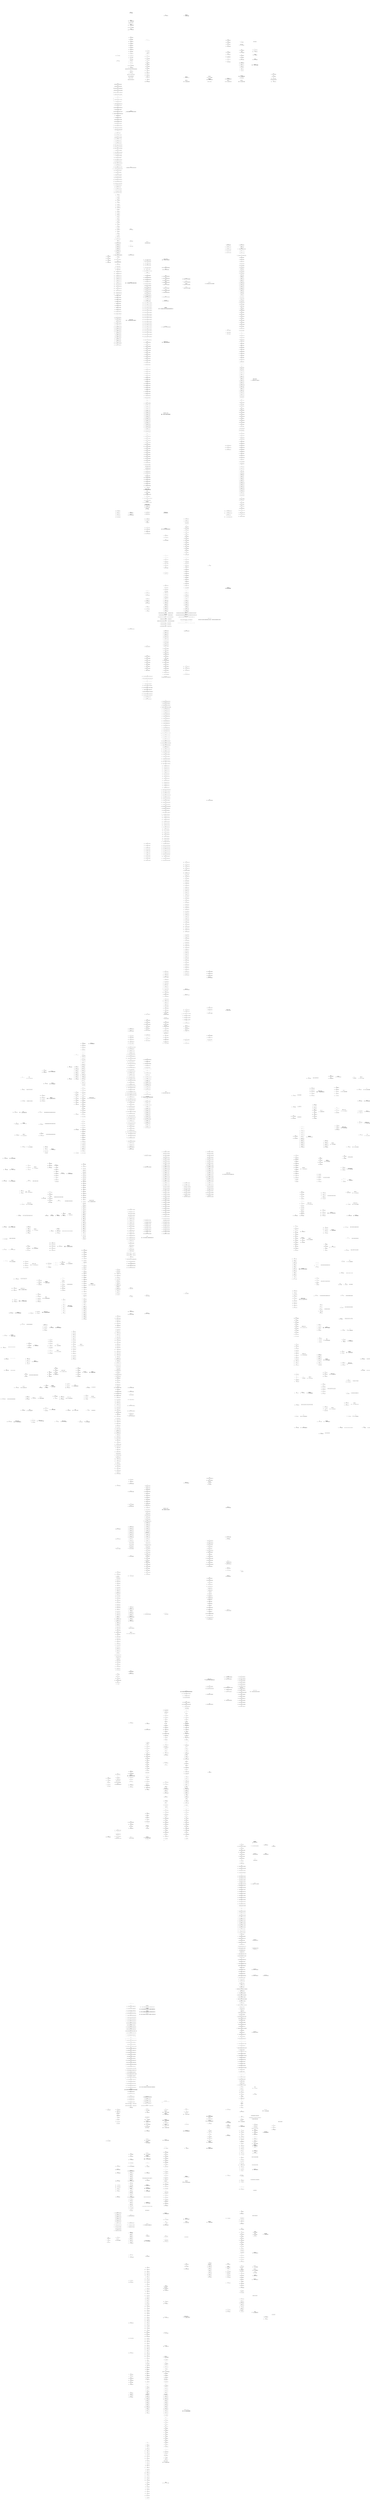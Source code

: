 graph g {
  fontname="sans-serif";

  overlap=false;

  splines=true;

  rankdir="LR";

  size="25,25";

  pack=16;

  node[fontname="sans-serif",shape="Mrecord"];
  edge[fontname="sans-serif"];
  subgraph "cluster_net" {
    subgraph "cluster_net.minecraft" {
      subgraph "cluster_net.minecraft.util" {
        subgraph "cluster_net.minecraft.util.math" {
          "ej"[label="class | {ej | util.math.BlockPos}",fillcolor="#d6c6a8",fontsize=null];
          "ej$1"[label="class | {ej$1 | util.math.BlockPos$1}",fillcolor="#d6c6a8",fontsize=12];
          "ej$2"[label="class | {ej$2 | util.math.BlockPos$2}",fillcolor="#d6c6a8",fontsize=12];
          "ej$a"[label="class | {ej$a | util.math.BlockPos$MutableBlockPos}",fillcolor="#d6c6a8",fontsize=12];
          "ej$b"[label="class | {ej$b | util.math.BlockPos$PooledMutableBlockPos}",fillcolor="#d6c6a8",fontsize=12];
          "ff"[label="class | {ff | util.math.Vec3i}",fillcolor="#d6c6a8",fontsize=null];
        }
        subgraph "cluster_net.minecraft.util.text" {
          "ig"[label="abstract class | {ig | util.text.BaseComponent}",fillcolor="#d6d6b5",fontsize=null];
          "ij"[label="interface | {ij | util.text.Component}",fillcolor="#83b6c3",fontsize=16];
          "ij$a"[label="class | {ij$a | util.text.Component$a}",fillcolor="#d6c6a8",fontsize=12];
          "im"[label="class | {im | util.text.KeybindComponent}",fillcolor="#d6c6a8",fontsize=null];
          "in"[label="class | {in | util.text.ScoreComponent}",fillcolor="#d6c6a8",fontsize=null];
          "io"[label="class | {io | util.text.SelectorComponent}",fillcolor="#d6c6a8",fontsize=null];
          "ip"[label="class | {ip | util.text.Style}",fillcolor="#d6c6a8",root=true,fontsize=20];
          "ip$1"[label="class | {ip$1 | util.text.Style$1}",fillcolor="#d6c6a8",fontsize=12];
          "ip$a"[label="class | {ip$a | util.text.Style$a}",fillcolor="#d6c6a8",fontsize=12];
          "iq"[label="class | {iq | util.text.TextComponent}",fillcolor="#d6c6a8",fontsize=null];
          "ir"[label="class | {ir | util.text.TranslatebleComponent}",fillcolor="#d6c6a8",fontsize=null];
        }
        subgraph "cluster_net.minecraft.util.profiler" {
          "xq$a"[label="class | {xq$a | util.profiler.Profiler$Result}",fillcolor="#d6c6a8",fontsize=12];
        }
        subgraph "cluster_net.minecraft.util.datafix" {
          subgraph "cluster_net.minecraft.util.datafix.schemas" {
            "abj"[label="class | {abj | util.datafix.schemas.ClsAbjBymvhnb}",fillcolor="#d6c6a8",fontsize=null];
            "abk"[label="class | {abk | util.datafix.schemas.ClsAbkDedrpff}",fillcolor="#d6c6a8",fontsize=null];
            "abl"[label="class | {abl | util.datafix.schemas.ClsAblEerzywr}",fillcolor="#d6c6a8",fontsize=null];
            "abm"[label="class | {abm | util.datafix.schemas.ClsAbmDyjgxxf}",fillcolor="#d6c6a8",fontsize=null];
            "abn"[label="class | {abn | util.datafix.schemas.ClsAbnWtskmx}",fillcolor="#d6c6a8",fontsize=null];
            "abo"[label="class | {abo | util.datafix.schemas.ClsAboEicwpnw}",fillcolor="#d6c6a8",fontsize=null];
            "abp"[label="class | {abp | util.datafix.schemas.ClsAbpFzxljpd}",fillcolor="#d6c6a8",fontsize=null];
            "abq"[label="class | {abq | util.datafix.schemas.ClsAbqFjuvinc}",fillcolor="#d6c6a8",fontsize=null];
            "abr"[label="class | {abr | util.datafix.schemas.ClsAbrBhafha}",fillcolor="#d6c6a8",fontsize=null];
            "abs"[label="class | {abs | util.datafix.schemas.ClsAbsDmoxxff}",fillcolor="#d6c6a8",fontsize=null];
            "abt"[label="class | {abt | util.datafix.schemas.ClsAbtDpczmrt}",fillcolor="#d6c6a8",fontsize=null];
            "abu"[label="class | {abu | util.datafix.schemas.ClsAbuGxxbsgu}",fillcolor="#d6c6a8",fontsize=null];
            "abv"[label="class | {abv | util.datafix.schemas.ClsAbvBkcvjzl}",fillcolor="#d6c6a8",fontsize=null];
            "abw"[label="class | {abw | util.datafix.schemas.ClsAbwEnsujjq}",fillcolor="#d6c6a8",fontsize=null];
            "abx"[label="class | {abx | util.datafix.schemas.ClsAbxDkzinz}",fillcolor="#d6c6a8",fontsize=null];
            "aby"[label="class | {aby | util.datafix.schemas.ClsAbyDkxvruz}",fillcolor="#d6c6a8",fontsize=null];
            "abz"[label="class | {abz | util.datafix.schemas.ClsAbzCyhqipa}",fillcolor="#d6c6a8",fontsize=null];
            "aca"[label="class | {aca | util.datafix.schemas.ClsAcaEjdmjhh}",fillcolor="#d6c6a8",fontsize=null];
            "acb"[label="class | {acb | util.datafix.schemas.ClsAcbFalybfo}",fillcolor="#d6c6a8",fontsize=null];
            "acc"[label="class | {acc | util.datafix.schemas.ClsAccEwhpyww}",fillcolor="#d6c6a8",fontsize=null];
            "acd"[label="class | {acd | util.datafix.schemas.ClsAcdXcurtq}",fillcolor="#d6c6a8",fontsize=null];
            "ace"[label="class | {ace | util.datafix.schemas.ClsAceDoemhpc}",fillcolor="#d6c6a8",fontsize=null];
            "acf"[label="class | {acf | util.datafix.schemas.ClsAcfCqzbyoj}",fillcolor="#d6c6a8",fontsize=null];
            "acg"[label="class | {acg | util.datafix.schemas.ClsAcgDiocvnl}",fillcolor="#d6c6a8",fontsize=null];
            "ach"[label="class | {ach | util.datafix.schemas.ClsAchEoyghvn}",fillcolor="#d6c6a8",fontsize=null];
            "aci"[label="class | {aci | util.datafix.schemas.ClsAciDmeakms}",fillcolor="#d6c6a8",fontsize=null];
            "acj"[label="class | {acj | util.datafix.schemas.ClsAcjCscbcjy}",fillcolor="#d6c6a8",fontsize=null];
            "ack"[label="class | {ack | util.datafix.schemas.ClsAckFbvrjla}",fillcolor="#d6c6a8",fontsize=null];
            "acl"[label="class | {acl | util.datafix.schemas.ClsAclBuuqmvv}",fillcolor="#d6c6a8",fontsize=null];
            "acm"[label="class | {acm | util.datafix.schemas.ClsAcmIjhhtn}",fillcolor="#d6c6a8",fontsize=null];
            "acm$1"[label="class | {acm$1 | util.datafix.schemas.ClsAcmIjhhtn$1}",fillcolor="#d6c6a8",fontsize=12];
            "acn"[label="class | {acn | util.datafix.schemas.ClsAcnBnitzgp}",fillcolor="#d6c6a8",fontsize=null];
            "acn$1"[label="class | {acn$1 | util.datafix.schemas.ClsAcnBnitzgp$1}",fillcolor="#d6c6a8",fontsize=12];
            "aco"[label="class | {aco | util.datafix.schemas.ClsAcoBuwfnty}",fillcolor="#d6c6a8",fontsize=null];
            "acp"[label="class | {acp | util.datafix.schemas.ClsAcpCalxbei}",fillcolor="#d6c6a8",fontsize=null];
            "acp$1"[label="class | {acp$1 | util.datafix.schemas.ClsAcpCalxbei$1}",fillcolor="#d6c6a8",fontsize=12];
          }
          "xz"[label="class | {xz | util.datafix.ClsXzBchnwjr}",fillcolor="#d6c6a8",fontsize=null];
          "ya"[label="class | {ya | util.datafix.AdvancementsFix}",fillcolor="#d6c6a8",fontsize=null];
          "yb"[label="class | {yb | util.datafix.ClsYbCtyvlla}",fillcolor="#d6c6a8",fontsize=null];
          "yc"[label="class | {yc | util.datafix.BedItemColorFix}",fillcolor="#d6c6a8",fontsize=null];
          "yd"[label="class | {yd | util.datafix.ClsYdCnyafaz}",fillcolor="#d6c6a8",fontsize=null];
          "ye"[label="class | {ye | util.datafix.BlockEntityBannerColorFix}",fillcolor="#d6c6a8",fontsize=null];
          "yf"[label="class | {yf | util.datafix.BlockEntityBlockStateFix}",fillcolor="#d6c6a8",fontsize=null];
          "yg"[label="class | {yg | util.datafix.BlockEntityCustomNameToComponentFix}",fillcolor="#d6c6a8",fontsize=null];
          "yh"[label="class | {yh | util.datafix.BlockEntityIdFix}",fillcolor="#d6c6a8",fontsize=null];
          "yi"[label="class | {yi | util.datafix.BlockEntityJukeboxFix}",fillcolor="#d6c6a8",fontsize=null];
          "yj"[label="class | {yj | util.datafix.ClsYjBxeveqq}",fillcolor="#d6c6a8",fontsize=null];
          "yk"[label="class | {yk | util.datafix.BlockEntityShulkerBoxColorFix}",fillcolor="#d6c6a8",fontsize=null];
          "yl"[label="class | {yl | util.datafix.BlockEntitySignTextStrictJsonFix}",fillcolor="#d6c6a8",fontsize=null];
          "yl$1"[label="class | {yl$1 | util.datafix.BlockEntitySignTextStrictJsonFix$1}",fillcolor="#d6c6a8",fontsize=12];
          "ym"[label="class | {ym | util.datafix.BlockNameFlatteningFix}",fillcolor="#d6c6a8",fontsize=null];
          "yn"[label="abstract class | {yn | util.datafix.ClsYnCuxczhl}",fillcolor="#d6d6b5",fontsize=null];
          "yn$1"[label="class | {yn$1 | util.datafix.ClsYnCuxczhl$1}",fillcolor="#d6c6a8",fontsize=12];
          "yp"[label="class | {yp | util.datafix.BlockStateStructureTemplateFix}",fillcolor="#d6c6a8",fontsize=null];
          "yq"[label="class | {yq | util.datafix.ChunkPalettedStorageFix}",fillcolor="#d6c6a8",fontsize=null];
          "yr"[label="class | {yr | util.datafix.ChunkStructuresTemplateRenameFix}",fillcolor="#d6c6a8",fontsize=null];
          "ys"[label="class | {ys | util.datafix.ChunkToProtoChunkFix}",fillcolor="#d6c6a8",fontsize=null];
          "yt"[label="class | {yt | util.datafix.ClsYtCwlemhq}",fillcolor="#d6c6a8",fontsize=null];
          "yu"[label="class | {yu | util.datafix.EntityArmorStandSilentFix}",fillcolor="#d6c6a8",fontsize=null];
          "yv"[label="class | {yv | util.datafix.ClsYvDxbyjbl}",fillcolor="#d6c6a8",fontsize=null];
          "yw"[label="class | {yw | util.datafix.EntityCodSalmonFix}",fillcolor="#d6c6a8",fontsize=null];
          "yx"[label="class | {yx | util.datafix.EntityCustomNameToComponentFix}",fillcolor="#d6c6a8",fontsize=null];
          "yy"[label="class | {yy | util.datafix.EntityElderGuardianSplitFix}",fillcolor="#d6c6a8",fontsize=null];
          "yz"[label="class | {yz | util.datafix.ClsYzFywzmyk}",fillcolor="#d6c6a8",fontsize=null];
          "za"[label="class | {za | util.datafix.EntityHealthFix}",fillcolor="#d6c6a8",fontsize=null];
          "zb"[label="class | {zb | util.datafix.EntityHorseSaddleFix}",fillcolor="#d6c6a8",fontsize=null];
          "zc"[label="class | {zc | util.datafix.EntityHorseSplitFix}",fillcolor="#d6c6a8",fontsize=null];
          "zd"[label="class | {zd | util.datafix.EntityIdFix}",fillcolor="#d6c6a8",fontsize=null];
          "ze"[label="class | {ze | util.datafix.EntityItemFrameDirectionFix}",fillcolor="#d6c6a8",fontsize=null];
          "zf"[label="class | {zf | util.datafix.EntityMinecartIdentifiersFix}",fillcolor="#d6c6a8",fontsize=null];
          "zg"[label="class | {zg | util.datafix.EntityItemFrameFix}",fillcolor="#d6c6a8",fontsize=null];
          "zh"[label="class | {zh | util.datafix.EntityPaintingMotiveFix}",fillcolor="#d6c6a8",fontsize=null];
          "zi"[label="class | {zi | util.datafix.EntityPufferfishRenameFix}",fillcolor="#d6c6a8",fontsize=null];
          "zj"[label="class | {zj | util.datafix.EntityRedundantChanceTagsFix}",fillcolor="#d6c6a8",fontsize=null];
          "zk"[label="abstract class | {zk | util.datafix.ClsZkDdstfyb}",fillcolor="#d6d6b5",fontsize=null];
          "zl"[label="class | {zl | util.datafix.EntityRidingToPassengerFix}",fillcolor="#d6c6a8",fontsize=null];
          "zm"[label="class | {zm | util.datafix.EntityShulkerColorFix}",fillcolor="#d6c6a8",fontsize=null];
          "zn"[label="class | {zn | util.datafix.EntitySkeletonSplitFix}",fillcolor="#d6c6a8",fontsize=null];
          "zo"[label="class | {zo | util.datafix.EntityStringUuidFix}",fillcolor="#d6c6a8",fontsize=null];
          "zp"[label="class | {zp | util.datafix.ClsZpGsmsnsa}",fillcolor="#d6c6a8",fontsize=null];
          "zq"[label="class | {zq | util.datafix.EntityTippedArrowFix}",fillcolor="#d6c6a8",fontsize=null];
          "zr"[label="class | {zr | util.datafix.EntityWolfColorFix}",fillcolor="#d6c6a8",fontsize=null];
          "zs"[label="class | {zs | util.datafix.EntityZombieSplitFix}",fillcolor="#d6c6a8",fontsize=null];
          "zt"[label="class | {zt | util.datafix.EntityZombieVillagerTypeFix}",fillcolor="#d6c6a8",fontsize=null];
          "zu"[label="class | {zu | util.datafix.HeightmapRenamingFix}",fillcolor="#d6c6a8",fontsize=null];
          "zv"[label="class | {zv | util.datafix.IglooMetadataRemovalFix}",fillcolor="#d6c6a8",fontsize=null];
          "zw"[label="class | {zw | util.datafix.ItemBannerColorFix}",fillcolor="#d6c6a8",fontsize=null];
          "zx"[label="class | {zx | util.datafix.ItemCustomNameToComponentFix}",fillcolor="#d6c6a8",fontsize=null];
          "zy"[label="class | {zy | util.datafix.ItemIdFix}",fillcolor="#d6c6a8",fontsize=null];
          "zz"[label="class | {zz | util.datafix.ItemPotionFix}",fillcolor="#d6c6a8",fontsize=null];
          "aaa"[label="abstract class | {aaa | util.datafix.ClsAaaCzuevvn}",fillcolor="#d6d6b5",fontsize=null];
          "aaa$1"[label="class | {aaa$1 | util.datafix.ClsAaaCzuevvn$1}",fillcolor="#d6c6a8",fontsize=12];
          "aab"[label="class | {aab | util.datafix.ItemShulkerBoxColorFix}",fillcolor="#d6c6a8",fontsize=null];
          "aac"[label="class | {aac | util.datafix.ItemSpawnEggFix}",fillcolor="#d6c6a8",fontsize=null];
          "aad"[label="class | {aad | util.datafix.ItemStackEnchantmentFix}",fillcolor="#d6c6a8",fontsize=null];
          "aae"[label="class | {aae | util.datafix.ItemInstanceMapIdFix}",fillcolor="#d6c6a8",fontsize=null];
          "aaf"[label="class | {aaf | util.datafix.ItemInstanceSpawnEggFix}",fillcolor="#d6c6a8",fontsize=null];
          "aag"[label="class | {aag | util.datafix.ItemInstanceTheFlatteningFix}",fillcolor="#d6c6a8",fontsize=null];
          "aah"[label="class | {aah | util.datafix.ItemWaterPotionFix}",fillcolor="#d6c6a8",fontsize=null];
          "aai"[label="class | {aai | util.datafix.ItemWrittenBookPagesStrictJsonFix}",fillcolor="#d6c6a8",fontsize=null];
          "aaj"[label="class | {aaj | util.datafix.ClsAajDlkpnnx}",fillcolor="#d6c6a8",fontsize=null];
          "aak"[label="class | {aak | util.datafix.LevelDataGeneratorOptionsFix}",fillcolor="#d6c6a8",fontsize=null];
          "aal"[label="class | {aal | util.datafix.LevelFlatGeneratorInfoFix}",fillcolor="#d6c6a8",fontsize=null];
          "aam"[label="class | {aam | util.datafix.MobSpawnerEntityIdentifiersFix}",fillcolor="#d6c6a8",fontsize=null];
          "aan"[label="abstract class | {aan | util.datafix.ClsAanEpinsae}",fillcolor="#d6d6b5",fontsize=null];
          "aao"[label="class | {aao | util.datafix.ObjectiveDisplayNameFix}",fillcolor="#d6c6a8",fontsize=null];
          "aap"[label="class | {aap | util.datafix.ObjectiveRenderTypeFix}",fillcolor="#d6c6a8",fontsize=null];
          "aaq"[label="class | {aaq | util.datafix.OptionsForceVBOFix}",fillcolor="#d6c6a8",fontsize=null];
          "aar"[label="class | {aar | util.datafix.OptionsKeyLwjgl3Fix}",fillcolor="#d6c6a8",fontsize=null];
          "aas"[label="class | {aas | util.datafix.OptionsKeyTranslationFix}",fillcolor="#d6c6a8",fontsize=null];
          "aat"[label="class | {aat | util.datafix.OptionsLowerCaseLanguageFix}",fillcolor="#d6c6a8",fontsize=null];
          "aau"[label="class | {aau | util.datafix.ClsAauDecwlen}",fillcolor="#d6c6a8",fontsize=null];
          "aav"[label="class | {aav | util.datafix.ClsAavDmlrcba}",fillcolor="#d6c6a8",fontsize=null];
          "aaz"[label="class | {aaz | util.datafix.SavedDataVillageCropFix}",fillcolor="#d6c6a8",fontsize=null];
          "aba"[label="abstract class | {aba | util.datafix.ClsAbaGawivks}",fillcolor="#d6d6b5",fontsize=null];
          "abb"[label="abstract class | {abb | util.datafix.ClsAbbGcznfqu}",fillcolor="#d6d6b5",fontsize=null];
          "abc"[label="class | {abc | util.datafix.StatsCounterFix}",fillcolor="#d6c6a8",fontsize=null];
          "abd"[label="class | {abd | util.datafix.SwimStatsRenameFix}",fillcolor="#d6c6a8",fontsize=null];
          "abe"[label="class | {abe | util.datafix.TeamDisplayNameFix}",fillcolor="#d6c6a8",fontsize=null];
          "abf"[label="class | {abf | util.datafix.ClsAbfStoshn}",fillcolor="#d6c6a8",fontsize=null];
          "abg"[label="class | {abg | util.datafix.ClsAbgFvniijt}",fillcolor="#d6c6a8",fontsize=null];
        }
        "k$a"[label="enum | {k$a | util.Utils$a}",fillcolor="#5ac380",fontsize=12];
        "k$b"[label="enum | {k$b | util.Utils$OS}",fillcolor="#5ac380",fontsize=20,root=true];
        "k$b$1"[label="class | {k$b$1 | util.Utils$OS$1}",fillcolor="#d6c6a8",fontsize=12];
        "k$b$2"[label="class | {k$b$2 | util.Utils$OS$2}",fillcolor="#d6c6a8",fontsize=12];
        "ep"[label="enum | {ep | util.Facing}",fillcolor="#5ac380",fontsize=null];
        "ep$a"[label="enum | {ep$a | util.Facing$Axis}",fillcolor="#5ac380",fontsize=12];
        "ep$a$1"[label="class | {ep$a$1 | util.Facing$Axis$1}",fillcolor="#d6c6a8",fontsize=12];
        "ep$a$2"[label="class | {ep$a$2 | util.Facing$Axis$2}",fillcolor="#d6c6a8",fontsize=12];
        "ep$a$3"[label="class | {ep$a$3 | util.Facing$Axis$3}",fillcolor="#d6c6a8",fontsize=12];
        "ep$c"[label="enum | {ep$c | util.Facing$c}",fillcolor="#5ac380",fontsize=12];
        "pc"[label="class | {pc | util.Identifier}",fillcolor="#d6c6a8",fontsize=null];
        "pc$a"[label="class | {pc$a | util.Identifier$a}",fillcolor="#d6c6a8",fontsize=12];
        "pp"[label="class | {pp | util.FunctionManager}",fillcolor="#d6c6a8",fontsize=null];
        "pt"[label="interface | {pt | util.Tickable}",fillcolor="#83b6c3",fontsize=22,root=true];
      }
      subgraph "cluster_net.minecraft.advancements" {
        subgraph "cluster_net.minecraft.advancements.triggers" {
          "s"[label="interface | {s | advancements.triggers.Trigger}",fillcolor="#83b6c3",fontsize=22,root=true];
          "y"[label="class | {y | advancements.triggers.AbstractCriterionInstance}",fillcolor="#d6c6a8",fontsize=null];
          "z"[label="class | {z | advancements.triggers.BredAnimals}",fillcolor="#d6c6a8",fontsize=null];
          "z$b"[label="class | {z$b | advancements.triggers.BredAnimals$b}",fillcolor="#d6c6a8",fontsize=12];
          "aa"[label="class | {aa | advancements.triggers.BrewedPotion}",fillcolor="#d6c6a8",fontsize=null];
          "aa$b"[label="class | {aa$b | advancements.triggers.BrewedPotion$b}",fillcolor="#d6c6a8",fontsize=12];
          "ab"[label="class | {ab | advancements.triggers.ChangedDimension}",fillcolor="#d6c6a8",fontsize=null];
          "ab$b"[label="class | {ab$b | advancements.triggers.ChangedDimension$b}",fillcolor="#d6c6a8",fontsize=12];
          "ac"[label="class | {ac | advancements.triggers.ChanneledLightning}",fillcolor="#d6c6a8",fontsize=null];
          "ac$b"[label="class | {ac$b | advancements.triggers.ChanneledLightning$b}",fillcolor="#d6c6a8",fontsize=12];
          "ad"[label="class | {ad | advancements.triggers.ConstructedBeacon}",fillcolor="#d6c6a8",fontsize=null];
          "ad$b"[label="class | {ad$b | advancements.triggers.ConstructedBeacon$b}",fillcolor="#d6c6a8",fontsize=12];
          "ae"[label="class | {ae | advancements.triggers.ConsumedItem}",fillcolor="#d6c6a8",fontsize=null];
          "ae$b"[label="class | {ae$b | advancements.triggers.ConsumedItem$b}",fillcolor="#d6c6a8",fontsize=12];
          "af"[label="class | {af | advancements.triggers.CuredZombieVillager}",fillcolor="#d6c6a8",fontsize=null];
          "af$b"[label="class | {af$b | advancements.triggers.CuredZombieVillager$b}",fillcolor="#d6c6a8",fontsize=12];
          "aj"[label="class | {aj | advancements.triggers.EffectsChanged}",fillcolor="#d6c6a8",fontsize=null];
          "aj$b"[label="class | {aj$b | advancements.triggers.EffectsChanged$b}",fillcolor="#d6c6a8",fontsize=12];
          "ak"[label="class | {ak | advancements.triggers.EnchantedItem}",fillcolor="#d6c6a8",fontsize=null];
          "ak$b"[label="class | {ak$b | advancements.triggers.EnchantedItem$b}",fillcolor="#d6c6a8",fontsize=12];
          "am"[label="class | {am | advancements.triggers.EnterBlock}",fillcolor="#d6c6a8",fontsize=null];
          "am$b"[label="class | {am$b | advancements.triggers.EnterBlock$b}",fillcolor="#d6c6a8",fontsize=12];
          "an"[label="class | {an | advancements.triggers.EntityHurtPlayer}",fillcolor="#d6c6a8",fontsize=null];
          "an$b"[label="class | {an$b | advancements.triggers.EntityHurtPlayer$b}",fillcolor="#d6c6a8",fontsize=12];
          "aq"[label="class | {aq | advancements.triggers.FilledBucket}",fillcolor="#d6c6a8",fontsize=null];
          "aq$b"[label="class | {aq$b | advancements.triggers.FilledBucket$b}",fillcolor="#d6c6a8",fontsize=12];
          "ar"[label="class | {ar | advancements.triggers.FishingRodHooked}",fillcolor="#d6c6a8",fontsize=null];
          "ar$b"[label="class | {ar$b | advancements.triggers.FishingRodHooked$b}",fillcolor="#d6c6a8",fontsize=12];
          "as"[label="class | {as | advancements.triggers.Impossible}",fillcolor="#d6c6a8",fontsize=null];
          "as$a"[label="class | {as$a | advancements.triggers.Impossible$a}",fillcolor="#d6c6a8",fontsize=12];
          "at"[label="class | {at | advancements.triggers.InventoryChanged}",fillcolor="#d6c6a8",fontsize=null];
          "at$b"[label="class | {at$b | advancements.triggers.InventoryChanged$b}",fillcolor="#d6c6a8",fontsize=12];
          "au"[label="class | {au | advancements.triggers.ItemDurabilityChanged}",fillcolor="#d6c6a8",fontsize=null];
          "au$b"[label="class | {au$b | advancements.triggers.ItemDurabilityChanged$b}",fillcolor="#d6c6a8",fontsize=12];
          "aw"[label="class | {aw | advancements.triggers.Kill}",fillcolor="#d6c6a8",fontsize=null];
          "aw$b"[label="class | {aw$b | advancements.triggers.Kill$Instance}",fillcolor="#d6c6a8",fontsize=12];
          "ax"[label="class | {ax | advancements.triggers.Levitation}",fillcolor="#d6c6a8",fontsize=null];
          "ax$b"[label="class | {ax$b | advancements.triggers.Levitation$b}",fillcolor="#d6c6a8",fontsize=12];
          "az"[label="class | {az | advancements.triggers.ClsAzGbndvak}",fillcolor="#d6c6a8",fontsize=null];
          "az$b"[label="class | {az$b | advancements.triggers.ClsAzGbndvak$b}",fillcolor="#d6c6a8",fontsize=12];
          "bd"[label="class | {bd | advancements.triggers.NetherTravel}",fillcolor="#d6c6a8",fontsize=null];
          "bd$b"[label="class | {bd$b | advancements.triggers.NetherTravel$b}",fillcolor="#d6c6a8",fontsize=12];
          "be"[label="class | {be | advancements.triggers.PlacedBlock}",fillcolor="#d6c6a8",fontsize=null];
          "be$b"[label="class | {be$b | advancements.triggers.PlacedBlock$b}",fillcolor="#d6c6a8",fontsize=12];
          "bf"[label="class | {bf | advancements.triggers.PlayerHurtEntity}",fillcolor="#d6c6a8",fontsize=null];
          "bf$b"[label="class | {bf$b | advancements.triggers.PlayerHurtEntity$b}",fillcolor="#d6c6a8",fontsize=12];
          "bg"[label="class | {bg | advancements.triggers.RecipeUnlocked}",fillcolor="#d6c6a8",fontsize=null];
          "bg$b"[label="class | {bg$b | advancements.triggers.RecipeUnlocked$b}",fillcolor="#d6c6a8",fontsize=12];
          "bh"[label="class | {bh | advancements.triggers.SummonedEntity}",fillcolor="#d6c6a8",fontsize=null];
          "bh$b"[label="class | {bh$b | advancements.triggers.SummonedEntity$b}",fillcolor="#d6c6a8",fontsize=12];
          "bi"[label="class | {bi | advancements.triggers.TameAnimal}",fillcolor="#d6c6a8",fontsize=null];
          "bi$b"[label="class | {bi$b | advancements.triggers.TameAnimal$b}",fillcolor="#d6c6a8",fontsize=12];
          "bj"[label="class | {bj | advancements.triggers.Tick}",fillcolor="#d6c6a8",fontsize=null];
          "bj$b"[label="class | {bj$b | advancements.triggers.Tick$b}",fillcolor="#d6c6a8",fontsize=12];
          "bk"[label="class | {bk | advancements.triggers.VillagerTrade}",fillcolor="#d6c6a8",fontsize=null];
          "bk$b"[label="class | {bk$b | advancements.triggers.VillagerTrade$b}",fillcolor="#d6c6a8",fontsize=12];
          "bl"[label="class | {bl | advancements.triggers.UsedEnderEye}",fillcolor="#d6c6a8",fontsize=null];
          "bl$b"[label="class | {bl$b | advancements.triggers.UsedEnderEye$b}",fillcolor="#d6c6a8",fontsize=12];
          "bm"[label="class | {bm | advancements.triggers.UsedTotem}",fillcolor="#d6c6a8",fontsize=null];
          "bm$b"[label="class | {bm$b | advancements.triggers.UsedTotem$b}",fillcolor="#d6c6a8",fontsize=12];
        }
      }
      subgraph "cluster_net.minecraft.server" {
        subgraph "cluster_net.minecraft.server.command" {
          subgraph "cluster_net.minecraft.server.command.argument" {
            "bx"[label="class | {bx | server.command.argument.ArgumentColor}",fillcolor="#d6c6a8",fontsize=null];
            "by"[label="class | {by | server.command.argument.ArgumentComponent}",fillcolor="#d6c6a8",fontsize=null];
            "bz"[label="class | {bz | server.command.argument.ArgumentEntityAnchor}",fillcolor="#d6c6a8",fontsize=null];
            "ca"[label="class | {ca | server.command.argument.ArgumentEntity}",fillcolor="#d6c6a8",fontsize=null];
            "ca$a"[label="class | {ca$a | server.command.argument.ArgumentEntity$a}",fillcolor="#d6c6a8",fontsize=12];
            "cb"[label="class | {cb | server.command.argument.ArgumentEntitySummon}",fillcolor="#d6c6a8",fontsize=null];
            "cc"[label="class | {cc | server.command.argument.ArgumentPlayer}",fillcolor="#d6c6a8",fontsize=null];
            "cc$a"[label="interface | {cc$a | server.command.argument.ArgumentPlayer$a}",fillcolor="#83b6c3",fontsize=20,root=true];
            "cc$b"[label="class | {cc$b | server.command.argument.ArgumentPlayer$b}",fillcolor="#d6c6a8",fontsize=12];
            "cd"[label="class | {cd | server.command.argument.ArgumentEnchantment}",fillcolor="#d6c6a8",fontsize=null];
            "ce"[label="class | {ce | server.command.argument.ArgumentMessage}",fillcolor="#d6c6a8",fontsize=null];
            "cf"[label="class | {cf | server.command.argument.ArgumentMobEffect}",fillcolor="#d6c6a8",fontsize=null];
            "cg"[label="class | {cg | server.command.argument.ArgumentNBT}",fillcolor="#d6c6a8",fontsize=null];
            "ch"[label="class | {ch | server.command.argument.ArgumentNBTPath}",fillcolor="#d6c6a8",fontsize=null];
            "ch$a"[label="class | {ch$a | server.command.argument.ArgumentNBTPath$a}",fillcolor="#d6c6a8",fontsize=12];
            "ch$b"[label="class | {ch$b | server.command.argument.ArgumentNBTPath$b}",fillcolor="#d6c6a8",fontsize=12];
            "ch$d"[label="interface | {ch$d | server.command.argument.ArgumentNBTPath$d}",fillcolor="#83b6c3",fontsize=20,root=true];
            "ci"[label="class | {ci | server.command.argument.ArgumentObjective}",fillcolor="#d6c6a8",fontsize=null];
            "cj"[label="class | {cj | server.command.argument.ArgumentObjectiveCriteria}",fillcolor="#d6c6a8",fontsize=null];
            "ck"[label="class | {ck | server.command.argument.ArgumentOperation}",fillcolor="#d6c6a8",fontsize=null];
            "ck$a"[label="interface | {ck$a | server.command.argument.ArgumentOperation$a}",fillcolor="#83b6c3",fontsize=20,root=true];
            "ck$b"[label="interface | {ck$b | server.command.argument.ArgumentOperation$b}",fillcolor="#83b6c3",fontsize=12];
            "cl"[label="class | {cl | server.command.argument.ArgumentParticle}",fillcolor="#d6c6a8",fontsize=null];
            "cn"[label="class | {cn | server.command.argument.ArgumentIdentifier}",fillcolor="#d6c6a8",fontsize=null];
            "co"[label="class | {co | server.command.argument.ArgumentScoreHolder}",fillcolor="#d6c6a8",fontsize=null];
            "co$a"[label="interface | {co$a | server.command.argument.ArgumentScoreHolder$a}",fillcolor="#83b6c3",fontsize=20,root=true];
            "co$b"[label="class | {co$b | server.command.argument.ArgumentScoreHolder$b}",fillcolor="#d6c6a8",fontsize=12];
            "co$c"[label="class | {co$c | server.command.argument.ArgumentScoreHolder$c}",fillcolor="#d6c6a8",fontsize=12];
            "cp"[label="class | {cp | server.command.argument.ArgumentScoreboardSlot}",fillcolor="#d6c6a8",fontsize=null];
            "cq"[label="class | {cq | server.command.argument.ArgumentItemSlot}",fillcolor="#d6c6a8",fontsize=null];
            "cr"[label="class | {cr | server.command.argument.ArgumentTeam}",fillcolor="#d6c6a8",fontsize=null];
            "ct"[label="class | {ct | server.command.argument.ArgumentBlockPredicate}",fillcolor="#d6c6a8",fontsize=null];
            "ct$a"[label="class | {ct$a | server.command.argument.ArgumentBlockPredicate$a}",fillcolor="#d6c6a8",fontsize=12];
            "ct$c"[label="class | {ct$c | server.command.argument.ArgumentBlockPredicate$c}",fillcolor="#d6c6a8",fontsize=12];
            "cu"[label="class | {cu | server.command.argument.ArgumentBlockState}",fillcolor="#d6c6a8",fontsize=null];
            "cx"[label="class | {cx | server.command.argument.ArgumentBlockPos}",fillcolor="#d6c6a8",fontsize=null];
            "da"[label="class | {da | server.command.argument.ArgumentRotation}",fillcolor="#d6c6a8",fontsize=null];
            "db"[label="class | {db | server.command.argument.ArgumentSwizzle}",fillcolor="#d6c6a8",fontsize=null];
            "dc"[label="class | {dc | server.command.argument.ArgumentVec2}",fillcolor="#d6c6a8",fontsize=null];
            "dd"[label="class | {dd | server.command.argument.ArgumentVec3}",fillcolor="#d6c6a8",fontsize=null];
            "dh"[label="class | {dh | server.command.argument.ArgumentFunction}",fillcolor="#d6c6a8",fontsize=null];
            "di"[label="class | {di | server.command.argument.ArgumentItemStack}",fillcolor="#d6c6a8",fontsize=null];
            "dl"[label="class | {dl | server.command.argument.ArgumentItemPredicate}",fillcolor="#d6c6a8",fontsize=null];
            "dl$a"[label="class | {dl$a | server.command.argument.ArgumentItemPredicate$a}",fillcolor="#d6c6a8",fontsize=12];
            "dl$c"[label="class | {dl$c | server.command.argument.ArgumentItemPredicate$c}",fillcolor="#d6c6a8",fontsize=12];
          }
          subgraph "cluster_net.minecraft.server.command.impl" {
            "px$a"[label="enum | {px$a | server.command.impl.AdvancementCommand$a}",fillcolor="#5ac380",fontsize=20,root=true];
            "px$a$1"[label="class | {px$a$1 | server.command.impl.AdvancementCommand$a$1}",fillcolor="#d6c6a8",fontsize=12];
            "px$a$2"[label="class | {px$a$2 | server.command.impl.AdvancementCommand$a$2}",fillcolor="#d6c6a8",fontsize=12];
            "si$a"[label="interface | {si$a | server.command.impl.DataCommand$a}",fillcolor="#83b6c3",fontsize=20,root=true];
          }
          "bu"[label="class | {bu | server.command.CommandSource}",fillcolor="#d6c6a8",fontsize=null];
        }
        subgraph "cluster_net.minecraft.server.network" {
          subgraph "cluster_net.minecraft.server.network.rcon" {
            "pq"[label="interface | {pq | server.network.rcon.Server}",fillcolor="#83b6c3",fontsize=20,root=true];
            "wc"[label="abstract class | {wc | server.network.rcon.RconThread}",fillcolor="#d6d6b5",fontsize=null];
            "wd"[label="class | {wd | server.network.rcon.QueryListener}",fillcolor="#d6c6a8",fontsize=null];
            "we"[label="class | {we | server.network.rcon.RconClient}",fillcolor="#d6c6a8",fontsize=null];
            "wf"[label="class | {wf | server.network.rcon.RconListener}",fillcolor="#d6c6a8",fontsize=null];
          }
        }
        subgraph "cluster_net.minecraft.server.dedicated" {
          "sn"[label="class | {sn | server.dedicated.DedicatedServer}",fillcolor="#d6c6a8",fontsize=null];
          "sn$1"[label="class | {sn$1 | server.dedicated.DedicatedServer$1}",fillcolor="#d6c6a8",fontsize=12];
          "sn$2"[label="class | {sn$2 | server.dedicated.DedicatedServer$2}",fillcolor="#d6c6a8",fontsize=12];
        }
        subgraph "cluster_net.minecraft.server.world" {
          "tc"[label="class | {tc | server.world.ServerWorld}",fillcolor="#d6c6a8",fontsize=null];
        }
        subgraph "cluster_net.minecraft.server.management" {
          "tk$1"[label="class | {tk$1 | server.management.PlayerChunkMap$1}",fillcolor="#d6c6a8",fontsize=12];
        }
        subgraph "cluster_net.minecraft.server.integrated" {
          "dfz"[label="class | {dfz | server.integrated.IntegratedServer}",fillcolor="#d6c6a8",fontsize=null];
        }
        "vj"[label="abstract class | {vj | server.BanDetail}",fillcolor="#d6d6b5",fontsize=null];
        "net.minecraft.server.MinecraftServer"[label="abstract class | {net.minecraft.server.MinecraftServer | server.MinecraftServer}",fillcolor="#d6d6b5",fontsize=null];
        "net.minecraft.server.MinecraftServer$1"[label="class | {net.minecraft.server.MinecraftServer$1 | server.MinecraftServer$1}",fillcolor="#d6c6a8",fontsize=12];
        "net.minecraft.server.MinecraftServer$2"[label="class | {net.minecraft.server.MinecraftServer$2 | server.MinecraftServer$2}",fillcolor="#d6c6a8",fontsize=12];
      }
      subgraph "cluster_net.minecraft.data" {
        subgraph "cluster_net.minecraft.data.registry" {
          "en"[label="class | {en | data.registry.DefaultedMappedRegistry}",fillcolor="#d6c6a8",fontsize=null];
          "ex"[label="class | {ex | data.registry.SimpleRegistry}",fillcolor="#d6c6a8",fontsize=null];
        }
        subgraph "cluster_net.minecraft.data.provider" {
          "fs"[label="class | {fs | data.provider.Advancements}",fillcolor="#d6c6a8",fontsize=null];
          "fz"[label="class | {fz | data.provider.Blocks}",fillcolor="#d6c6a8",fontsize=null];
          "ga"[label="class | {ga | data.provider.Commands}",fillcolor="#d6c6a8",fontsize=null];
          "gb"[label="class | {gb | data.provider.Items}",fillcolor="#d6c6a8",fontsize=null];
          "gf"[label="class | {gf | data.provider.Recipes}",fillcolor="#d6c6a8",fontsize=null];
          "gm"[label="class | {gm | data.provider.SNBTtoNBT}",fillcolor="#d6c6a8",fontsize=null];
          "go"[label="class | {go | data.provider.BlockTags}",fillcolor="#d6c6a8",fontsize=null];
          "gp"[label="class | {gp | data.provider.FluidTags}",fillcolor="#d6c6a8",fontsize=null];
          "gq"[label="class | {gq | data.provider.ItemTags}",fillcolor="#d6c6a8",fontsize=null];
        }
        "fq"[label="interface | {fq | data.DataProvider}",fillcolor="#83b6c3",fontsize=20,root=true];
        "gl"[label="class | {gl | data.ClsGlEtihlya}",fillcolor="#d6c6a8",fontsize=null];
        "gr"[label="abstract class | {gr | data.ClsGrFfewtkc}",fillcolor="#d6d6b5",fontsize=null];
        "pf$1"[label="class | {pf$1 | data.Bootstrap$1}",fillcolor="#d6c6a8",fontsize=12];
        "pf$2"[label="class | {pf$2 | data.Bootstrap$2}",fillcolor="#d6c6a8",fontsize=12];
        "pf$3"[label="class | {pf$3 | data.Bootstrap$3}",fillcolor="#d6c6a8",fontsize=12];
        "pf$4"[label="class | {pf$4 | data.Bootstrap$4}",fillcolor="#d6c6a8",fontsize=12];
        "pf$5"[label="class | {pf$5 | data.Bootstrap$5}",fillcolor="#d6c6a8",fontsize=12];
        "pf$6"[label="class | {pf$6 | data.Bootstrap$6}",fillcolor="#d6c6a8",fontsize=12];
        "pf$7"[label="class | {pf$7 | data.Bootstrap$7}",fillcolor="#d6c6a8",fontsize=12];
        "pf$8"[label="class | {pf$8 | data.Bootstrap$8}",fillcolor="#d6c6a8",fontsize=12];
        "pf$9"[label="class | {pf$9 | data.Bootstrap$9}",fillcolor="#d6c6a8",fontsize=12];
        "pf$a"[label="class | {pf$a | data.Bootstrap$a}",fillcolor="#d6c6a8",fontsize=12];
        "pf$b"[label="class | {pf$b | data.Bootstrap$b}",fillcolor="#d6c6a8",fontsize=12];
        "pf$c"[label="abstract class | {pf$c | data.Bootstrap$c}",fillcolor="#d6d6b5",fontsize=12];
        "pf$d"[label="class | {pf$d | data.Bootstrap$d}",fillcolor="#d6c6a8",fontsize=12];
        "pf$10"[label="class | {pf$10 | data.Bootstrap$10}",fillcolor="#d6c6a8",fontsize=12];
        "pf$11"[label="class | {pf$11 | data.Bootstrap$11}",fillcolor="#d6c6a8",fontsize=12];
        "pf$12"[label="class | {pf$12 | data.Bootstrap$12}",fillcolor="#d6c6a8",fontsize=12];
        "pf$14"[label="class | {pf$14 | data.Bootstrap$14}",fillcolor="#d6c6a8",fontsize=12];
        "pf$15"[label="class | {pf$15 | data.Bootstrap$15}",fillcolor="#d6c6a8",fontsize=12];
        "pf$16"[label="class | {pf$16 | data.Bootstrap$16}",fillcolor="#d6c6a8",fontsize=12];
        "pf$17"[label="class | {pf$17 | data.Bootstrap$17}",fillcolor="#d6c6a8",fontsize=12];
        "pf$18"[label="class | {pf$18 | data.Bootstrap$18}",fillcolor="#d6c6a8",fontsize=12];
        "pf$18$1"[label="class | {pf$18$1 | data.Bootstrap$18$1}",fillcolor="#d6c6a8",fontsize=12];
        "pf$19"[label="class | {pf$19 | data.Bootstrap$19}",fillcolor="#d6c6a8",fontsize=12];
        "pf$19$1"[label="class | {pf$19$1 | data.Bootstrap$19$1}",fillcolor="#d6c6a8",fontsize=12];
        "pf$20"[label="class | {pf$20 | data.Bootstrap$20}",fillcolor="#d6c6a8",fontsize=12];
      }
      subgraph "cluster_net.minecraft.particle" {
        "fl"[label="class | {fl | particle.ParticleType}",fillcolor="#d6c6a8",root=true,fontsize=20];
      }
      subgraph "cluster_net.minecraft.item" {
        subgraph "cluster_net.minecraft.item.recipe" {
          "gi$a"[label="class | {gi$a | item.recipe.SmeltingRecipe$a}",fillcolor="#d6c6a8",fontsize=12];
          "ave"[label="class | {ave | item.recipe.Ingredient}",fillcolor="#d6c6a8",fontsize=null];
          "ave$a"[label="class | {ave$a | item.recipe.Ingredient$a}",fillcolor="#d6c6a8",fontsize=12];
          "ave$b"[label="class | {ave$b | item.recipe.Ingredient$b}",fillcolor="#d6c6a8",fontsize=12];
          "ave$c"[label="interface | {ave$c | item.recipe.Ingredient$c}",fillcolor="#83b6c3",fontsize=20,root=true];
        }
        "aqx"[label="class | {aqx | item.ClsAqxDtgcghq}",fillcolor="#d6c6a8",fontsize=null];
        "aqy"[label="class | {aqy | item.ClsAqyErqesrm}",fillcolor="#d6c6a8",fontsize=null];
        "aqy$1"[label="class | {aqy$1 | item.ClsAqyErqesrm$1}",fillcolor="#d6c6a8",fontsize=12];
        "arb"[label="class | {arb | item.ClsArbBcjidam}",fillcolor="#d6c6a8",fontsize=null];
        "arc"[label="class | {arc | item.ClsArcIenhqr}",fillcolor="#d6c6a8",fontsize=null];
        "ard"[label="class | {ard | item.ClsArdCsrhqlr}",fillcolor="#d6c6a8",fontsize=null];
        "are"[label="class | {are | item.ClsAreUtspij}",fillcolor="#d6c6a8",fontsize=null];
        "arf"[label="class | {arf | item.ClsArfFulzcfw}",fillcolor="#d6c6a8",fontsize=null];
        "arg"[label="class | {arg | item.ClsArgCcaxxs}",fillcolor="#d6c6a8",fontsize=null];
        "ari"[label="class | {ari | item.ClsAriFyakfwt}",fillcolor="#d6c6a8",fontsize=null];
        "arj"[label="class | {arj | item.ClsArjGwieris}",fillcolor="#d6c6a8",fontsize=null];
        "ark"[label="class | {ark | item.ClsArkDmqugte}",fillcolor="#d6c6a8",fontsize=null];
        "arl"[label="class | {arl | item.ClsArlToybyd}",fillcolor="#d6c6a8",fontsize=null];
        "arm"[label="class | {arm | item.ClsArmChiwozj}",fillcolor="#d6c6a8",fontsize=null];
        "arn"[label="class | {arn | item.ClsArnEudhike}",fillcolor="#d6c6a8",fontsize=null];
        "aro"[label="class | {aro | item.ClsAroEkcwidd}",fillcolor="#d6c6a8",fontsize=null];
        "arp"[label="class | {arp | item.ClsArpIenhqr}",fillcolor="#d6c6a8",fontsize=null];
        "arq"[label="class | {arq | item.ClsArqBxmxknr}",fillcolor="#d6c6a8",fontsize=null];
        "arr"[label="class | {arr | item.ClsArrGuvaxud}",fillcolor="#d6c6a8",fontsize=null];
        "arr$1"[label="class | {arr$1 | item.ClsArrGuvaxud$1}",fillcolor="#d6c6a8",fontsize=12];
        "ars"[label="class | {ars | item.ClsArsByfkyqh}",fillcolor="#d6c6a8",fontsize=null];
        "art"[label="class | {art | item.ClsArtFgtfkcf}",fillcolor="#d6c6a8",fontsize=null];
        "art$1"[label="class | {art$1 | item.ClsArtFgtfkcf$1}",fillcolor="#d6c6a8",fontsize=12];
        "aru"[label="class | {aru | item.ClsAruEqrtdqj}",fillcolor="#d6c6a8",fontsize=null];
        "arw"[label="class | {arw | item.ClsArwCueolr}",fillcolor="#d6c6a8",fontsize=null];
        "arx"[label="class | {arx | item.ClsArxDwbawqk}",fillcolor="#d6c6a8",fontsize=null];
        "ary"[label="class | {ary | item.ClsAryFulzcfw}",fillcolor="#d6c6a8",fontsize=null];
        "arz"[label="enum | {arz | item.DyeColor}",fillcolor="#5ac380",fontsize=null];
        "asa"[label="class | {asa | item.ClsAsaEeditaz}",fillcolor="#d6c6a8",fontsize=null];
        "asb"[label="class | {asb | item.ClsAsbDxawnnc}",fillcolor="#d6c6a8",fontsize=null];
        "asc"[label="class | {asc | item.ClsAscIenhqr}",fillcolor="#d6c6a8",fontsize=null];
        "asd"[label="class | {asd | item.ClsAsdCsqmbqs}",fillcolor="#d6c6a8",fontsize=null];
        "ase"[label="class | {ase | item.ClsAseIenhqr}",fillcolor="#d6c6a8",fontsize=null];
        "asf"[label="class | {asf | item.ClsAsfGknxbhe}",fillcolor="#d6c6a8",fontsize=null];
        "asg"[label="class | {asg | item.ClsAsgGcdtatp}",fillcolor="#d6c6a8",fontsize=null];
        "ash"[label="class | {ash | item.ClsAshDqfbizf}",fillcolor="#d6c6a8",fontsize=null];
        "asi"[label="class | {asi | item.ClsAsiTruurh}",fillcolor="#d6c6a8",fontsize=null];
        "asj"[label="class | {asj | item.ClsAsjIenhqr}",fillcolor="#d6c6a8",fontsize=null];
        "ask"[label="class | {ask | item.ClsAskCqptfmg}",fillcolor="#d6c6a8",fontsize=null];
        "asl"[label="class | {asl | item.ClsAslDbfbmlq}",fillcolor="#d6c6a8",fontsize=null];
        "asm"[label="class | {asm | item.ClsAsmCmhtviv}",fillcolor="#d6c6a8",fontsize=null];
        "asn"[label="class | {asn | item.ClsAsnDftqguq}",fillcolor="#d6c6a8",fontsize=null];
        "aso"[label="class | {aso | item.ClsAsoGjaihwy}",fillcolor="#d6c6a8",fontsize=null];
        "asp"[label="class | {asp | item.ClsAspEaayfai}",fillcolor="#d6c6a8",fontsize=null];
        "asq"[label="class | {asq | item.ClsAsqEmunvpa}",fillcolor="#d6c6a8",fontsize=null];
        "asr"[label="class | {asr | item.ClsAsrCsacmry}",fillcolor="#d6c6a8",fontsize=null];
        "ass"[label="class | {ass | item.ClsAssDpydxkb}",fillcolor="#d6c6a8",fontsize=null];
        "ast"[label="class | {ast | item.ClsAstBxzjiee}",fillcolor="#d6c6a8",fontsize=null];
        "asu"[label="class | {asu | item.ClsAsuGlwwsgw}",fillcolor="#d6c6a8",fontsize=null];
        "asv"[label="class | {asv | item.ClsAsvCqvnllm}",fillcolor="#d6c6a8",fontsize=null];
        "asw"[label="class | {asw | item.ClsAswCrgtgtx}",fillcolor="#d6c6a8",fontsize=null];
        "asx"[label="class | {asx | item.Item}",fillcolor="#d6c6a8",fontsize=null];
        "asz"[label="class | {asz | item.ClsAszCaytouq}",fillcolor="#d6c6a8",fontsize=null];
        "atd"[label="class | {atd | item.ClsAtdFgvxiwi}",fillcolor="#d6c6a8",fontsize=null];
        "ate"[label="class | {ate | item.ClsAteYqeeus}",fillcolor="#d6c6a8",fontsize=null];
        "atf"[label="class | {atf | item.ClsAtfBpiwsib}",fillcolor="#d6c6a8",fontsize=null];
        "atg"[label="class | {atg | item.ClsAtgCztzssg}",fillcolor="#d6c6a8",fontsize=null];
        "ath"[label="class | {ath | item.ClsAthBibfbno}",fillcolor="#d6c6a8",fontsize=null];
        "ati"[label="class | {ati | item.ClsAtiEpncehz}",fillcolor="#d6c6a8",fontsize=null];
        "ati$1"[label="class | {ati$1 | item.ClsAtiEpncehz$1}",fillcolor="#d6c6a8",fontsize=12];
        "atj"[label="class | {atj | item.ClsAtjCcahwzf}",fillcolor="#d6c6a8",fontsize=null];
        "atk"[label="class | {atk | item.ClsAtkDcfsqru}",fillcolor="#d6c6a8",fontsize=null];
        "atl"[label="class | {atl | item.ClsAtlXtezgg}",fillcolor="#d6c6a8",fontsize=null];
        "atm"[label="class | {atm | item.ClsAtmCfutzg}",fillcolor="#d6c6a8",fontsize=null];
        "ato"[label="class | {ato | item.ClsAtoJftjmw}",fillcolor="#d6c6a8",fontsize=null];
        "atp"[label="class | {atp | item.ClsAtpCcahwzf}",fillcolor="#d6c6a8",fontsize=null];
        "atq"[label="class | {atq | item.ClsAtqGhfpvws}",fillcolor="#d6c6a8",fontsize=null];
        "atr"[label="class | {atr | item.ClsAtrDgbughw}",fillcolor="#d6c6a8",fontsize=null];
        "att"[label="class | {att | item.ClsAttEfzmcpq}",fillcolor="#d6c6a8",fontsize=null];
        "atu"[label="class | {atu | item.ClsAtuBxovkln}",fillcolor="#d6c6a8",fontsize=null];
        "atv"[label="class | {atv | item.ClsAtvBmuefxr}",fillcolor="#d6c6a8",fontsize=null];
        "atw"[label="class | {atw | item.ClsAtwCvwvpg}",fillcolor="#d6c6a8",fontsize=null];
        "atx"[label="class | {atx | item.ClsAtxDnoxxn}",fillcolor="#d6c6a8",fontsize=null];
        "aty"[label="class | {aty | item.ClsAtyIenhqr}",fillcolor="#d6c6a8",fontsize=null];
        "atz"[label="class | {atz | item.ClsAtzFathtfm}",fillcolor="#d6c6a8",fontsize=null];
        "aua"[label="class | {aua | item.ClsAuaIenhqr}",fillcolor="#d6c6a8",fontsize=null];
        "aub"[label="class | {aub | item.ClsAubIenhqr}",fillcolor="#d6c6a8",fontsize=null];
        "auc"[label="class | {auc | item.ClsAucDouhgcx}",fillcolor="#d6c6a8",fontsize=null];
        "aud"[label="class | {aud | item.ClsAudFnwnltq}",fillcolor="#d6c6a8",fontsize=null];
        "aue"[label="class | {aue | item.ClsAueDzkctei}",fillcolor="#d6c6a8",fontsize=null];
        "aug"[label="class | {aug | item.ClsAugLvazri}",fillcolor="#d6c6a8",fontsize=null];
        "auh"[label="enum | {auh | item.ToolMaterial}",fillcolor="#5ac380",fontsize=null];
        "aui"[label="class | {aui | item.ClsAuiDwypnlc}",fillcolor="#d6c6a8",fontsize=null];
        "auk"[label="class | {auk | item.ClsAukFixanyy}",fillcolor="#d6c6a8",fontsize=null];
        "aun"[label="class | {aun | item.ClsAunJmfyom}",fillcolor="#d6c6a8",fontsize=null];
        "auo"[label="class | {auo | item.ClsAuoFnrdgom}",fillcolor="#d6c6a8",fontsize=null];
        "aup"[label="class | {aup | item.ClsAupDxvmcnt}",fillcolor="#d6c6a8",fontsize=null];
        "axt"[label="interface | {axt | item.Itemizable}",fillcolor="#83b6c3",fontsize=20,root=true];
      }
      subgraph "cluster_net.minecraft.network" {
        subgraph "cluster_net.minecraft.network.play" {
          subgraph "cluster_net.minecraft.network.play.server" {
            "ma"[label="class | {ma | network.play.server.S2CEntityProperties}",fillcolor="#d6c6a8",fontsize=null];
          }
        }
        subgraph "cluster_net.minecraft.network.login" {
          subgraph "cluster_net.minecraft.network.login.client" {
            "of"[label="class | {of | network.login.client.C2SHello}",fillcolor="#d6c6a8",fontsize=null];
            "og"[label="class | {og | network.login.client.C2SKey}",fillcolor="#d6c6a8",fontsize=null];
          }
          "ud"[label="class | {ud | network.login.ServerHandler}",fillcolor="#d6c6a8",fontsize=null];
          "ud$1"[label="class | {ud$1 | network.login.ServerHandler$1}",fillcolor="#d6c6a8",fontsize=12];
        }
        "hx"[label="enum | {hx | network.ConnectionState}",fillcolor="#5ac380",root=true,fontsize=20];
        "hx$1"[label="class | {hx$1 | network.ConnectionState$1}",fillcolor="#d6c6a8",fontsize=12];
        "hx$2"[label="class | {hx$2 | network.ConnectionState$2}",fillcolor="#d6c6a8",fontsize=12];
        "hx$3"[label="class | {hx$3 | network.ConnectionState$3}",fillcolor="#d6c6a8",fontsize=12];
        "hx$4"[label="class | {hx$4 | network.ConnectionState$4}",fillcolor="#d6c6a8",fontsize=12];
        "hy"[label="class | {hy | network.PacketBuffer}",fillcolor="#d6c6a8",fontsize=null];
        "iv"[label="interface | {iv | network.Packet}",fillcolor="#83b6c3",fontsize=33,root=true];
        "iz"[label="class | {iz | network.ClsIzGqpwyo}",fillcolor="#d6c6a8",fontsize=null];
        "ja"[label="class | {ja | network.ClsJaCyhidxg}",fillcolor="#d6c6a8",fontsize=null];
        "jb"[label="class | {jb | network.ClsJbCyhidxg}",fillcolor="#d6c6a8",fontsize=null];
        "jc"[label="class | {jc | network.ClsJcGmiquyb}",fillcolor="#d6c6a8",fontsize=null];
        "jd"[label="class | {jd | network.ClsJdGwjpbea}",fillcolor="#d6c6a8",fontsize=null];
        "je"[label="class | {je | network.ClsJeDcontnp}",fillcolor="#d6c6a8",fontsize=null];
        "jf"[label="class | {jf | network.ClsJfFjvxavn}",fillcolor="#d6c6a8",fontsize=null];
        "jg"[label="class | {jg | network.ClsJgDqrmgby}",fillcolor="#d6c6a8",fontsize=null];
        "jh"[label="class | {jh | network.ClsJhGqxlmtu}",fillcolor="#d6c6a8",fontsize=null];
        "ji"[label="class | {ji | network.ClsJiUbsher}",fillcolor="#d6c6a8",fontsize=null];
        "jj"[label="class | {jj | network.ClsJjFnlqjor}",fillcolor="#d6c6a8",fontsize=null];
        "jk"[label="class | {jk | network.ClsJkFgcosrj}",fillcolor="#d6c6a8",fontsize=null];
        "jl"[label="class | {jl | network.ClsJlGjpzxxd}",fillcolor="#d6c6a8",fontsize=null];
        "jm"[label="class | {jm | network.ClsJmEhhqqlk}",fillcolor="#d6c6a8",fontsize=null];
        "jn"[label="class | {jn | network.ClsJnFjfomua}",fillcolor="#d6c6a8",fontsize=null];
        "jo"[label="class | {jo | network.ClsJoDwscdso}",fillcolor="#d6c6a8",fontsize=null];
        "jp"[label="class | {jp | network.ClsJpDmxrogx}",fillcolor="#d6c6a8",fontsize=null];
        "jq"[label="class | {jq | network.ClsJqMlncde}",fillcolor="#d6c6a8",fontsize=null];
        "jr"[label="class | {jr | network.ClsJrBjwzgfv}",fillcolor="#d6c6a8",fontsize=null];
        "js"[label="class | {js | network.ClsJsMqntuv}",fillcolor="#d6c6a8",fontsize=null];
        "jt"[label="class | {jt | network.ClsJtEdxywfz}",fillcolor="#d6c6a8",fontsize=null];
        "ju"[label="class | {ju | network.ClsJuUhlugz}",fillcolor="#d6c6a8",fontsize=null];
        "jv"[label="class | {jv | network.ClsJvFpvnguo}",fillcolor="#d6c6a8",fontsize=null];
        "jw"[label="class | {jw | network.ClsJwGazoxmz}",fillcolor="#d6c6a8",fontsize=null];
        "jx"[label="class | {jx | network.ClsJxGkwafvd}",fillcolor="#d6c6a8",fontsize=null];
        "jy"[label="class | {jy | network.ClsJyBspjjwl}",fillcolor="#d6c6a8",fontsize=null];
        "jz"[label="class | {jz | network.ClsJzJmilav}",fillcolor="#d6c6a8",fontsize=null];
        "ka"[label="class | {ka | network.ClsKaBwquxek}",fillcolor="#d6c6a8",fontsize=null];
        "kb"[label="class | {kb | network.ClsKbEsvjlil}",fillcolor="#d6c6a8",fontsize=null];
        "kc"[label="class | {kc | network.ClsKcCfwsosh}",fillcolor="#d6c6a8",fontsize=null];
        "kd"[label="class | {kd | network.ClsKdFtlubsh}",fillcolor="#d6c6a8",fontsize=null];
        "ke"[label="class | {ke | network.ClsKeIyeza}",fillcolor="#d6c6a8",fontsize=null];
        "kf"[label="class | {kf | network.ClsKfCuuqhln}",fillcolor="#d6c6a8",fontsize=null];
        "kg"[label="class | {kg | network.ClsKgFjrttgw}",fillcolor="#d6c6a8",fontsize=null];
        "kh"[label="class | {kh | network.ClsKhGuhjnga}",fillcolor="#d6c6a8",fontsize=null];
        "ki"[label="class | {ki | network.ClsKiEtygsqh}",fillcolor="#d6c6a8",fontsize=null];
        "kj"[label="class | {kj | network.ClsKjCakoowq}",fillcolor="#d6c6a8",fontsize=null];
        "kk"[label="class | {kk | network.ClsKkEkmzkjz}",fillcolor="#d6c6a8",fontsize=null];
        "kl"[label="class | {kl | network.ClsKlGcelbdp}",fillcolor="#d6c6a8",fontsize=null];
        "kl$a"[label="class | {kl$a | network.ClsKlGcelbdp$a}",fillcolor="#d6c6a8",fontsize=12];
        "kl$b"[label="class | {kl$b | network.ClsKlGcelbdp$b}",fillcolor="#d6c6a8",fontsize=12];
        "kl$c"[label="class | {kl$c | network.ClsKlGcelbdp$c}",fillcolor="#d6c6a8",fontsize=12];
        "km"[label="class | {km | network.ClsKmFsukhvw}",fillcolor="#d6c6a8",fontsize=null];
        "kn"[label="class | {kn | network.ClsKnBwquxek}",fillcolor="#d6c6a8",fontsize=null];
        "ko"[label="class | {ko | network.ClsKoBkgbbwv}",fillcolor="#d6c6a8",fontsize=null];
        "kp"[label="class | {kp | network.ClsKpDyaupg}",fillcolor="#d6c6a8",fontsize=null];
        "kq"[label="class | {kq | network.ClsKqFmdcrah}",fillcolor="#d6c6a8",fontsize=null];
        "kr"[label="class | {kr | network.ClsKrGatudu}",fillcolor="#d6c6a8",fontsize=null];
        "ks"[label="class | {ks | network.ClsKsGtulofj}",fillcolor="#d6c6a8",fontsize=null];
        "kt"[label="class | {kt | network.ClsKtFupkwnh}",fillcolor="#d6c6a8",fontsize=null];
        "ku"[label="class | {ku | network.ClsKuEcckzlk}",fillcolor="#d6c6a8",fontsize=null];
        "kv"[label="class | {kv | network.ClsKvBnwqsbw}",fillcolor="#d6c6a8",fontsize=null];
        "kw"[label="class | {kw | network.ClsKwCihdmr}",fillcolor="#d6c6a8",fontsize=null];
        "kx"[label="class | {kx | network.ClsKxElsiaie}",fillcolor="#d6c6a8",fontsize=null];
        "ky"[label="class | {ky | network.ClsKyDhildpt}",fillcolor="#d6c6a8",fontsize=null];
        "kz"[label="class | {kz | network.ClsKzGvzwqlm}",fillcolor="#d6c6a8",fontsize=null];
        "la"[label="class | {la | network.ClsLaEsvjlil}",fillcolor="#d6c6a8",fontsize=null];
        "lb"[label="class | {lb | network.ClsLbBwquxek}",fillcolor="#d6c6a8",fontsize=null];
        "lc"[label="class | {lc | network.ClsLcUblcs}",fillcolor="#d6c6a8",fontsize=null];
        "ld"[label="class | {ld | network.ClsLdCyjrsgu}",fillcolor="#d6c6a8",fontsize=null];
        "le"[label="class | {le | network.ClsLeFjerooo}",fillcolor="#d6c6a8",fontsize=null];
        "lf"[label="class | {lf | network.ClsLfGmawexg}",fillcolor="#d6c6a8",fontsize=null];
        "lg"[label="class | {lg | network.ClsLgBuiddtd}",fillcolor="#d6c6a8",fontsize=null];
        "lh"[label="class | {lh | network.ClsLhCpeqzir}",fillcolor="#d6c6a8",fontsize=null];
        "li"[label="class | {li | network.ClsLiCnuslzf}",fillcolor="#d6c6a8",fontsize=null];
        "lj"[label="class | {lj | network.ClsLjPkcoea}",fillcolor="#d6c6a8",fontsize=null];
        "lk"[label="class | {lk | network.ClsLkFyndyzf}",fillcolor="#d6c6a8",fontsize=null];
        "ll"[label="class | {ll | network.ClsLlGvuurqq}",fillcolor="#d6c6a8",fontsize=null];
        "lm"[label="class | {lm | network.ClsLmGbqjbub}",fillcolor="#d6c6a8",fontsize=null];
        "ln"[label="class | {ln | network.ClsLnFwfkmzy}",fillcolor="#d6c6a8",fontsize=null];
        "lo"[label="class | {lo | network.ClsLoEyrctks}",fillcolor="#d6c6a8",fontsize=null];
        "lp"[label="class | {lp | network.ClsLpGrnxfbi}",fillcolor="#d6c6a8",fontsize=null];
        "lq"[label="class | {lq | network.ClsLqBwquxek}",fillcolor="#d6c6a8",fontsize=null];
        "lr"[label="class | {lr | network.ClsLrDdzqahn}",fillcolor="#d6c6a8",fontsize=null];
        "ls"[label="class | {ls | network.ClsLsBzaqyct}",fillcolor="#d6c6a8",fontsize=null];
        "lt"[label="class | {lt | network.ClsLtEzcezwu}",fillcolor="#d6c6a8",fontsize=null];
        "lu"[label="class | {lu | network.ClsLuOxrzxs}",fillcolor="#d6c6a8",fontsize=null];
        "lv"[label="class | {lv | network.ClsLvDztojmp}",fillcolor="#d6c6a8",fontsize=null];
        "lw"[label="class | {lw | network.ClsLwJuiocj}",fillcolor="#d6c6a8",fontsize=null];
        "lx"[label="class | {lx | network.ClsLxFpvnguo}",fillcolor="#d6c6a8",fontsize=null];
        "ly"[label="class | {ly | network.ClsLyKurncs}",fillcolor="#d6c6a8",fontsize=null];
        "lz"[label="class | {lz | network.ClsLzDbfhama}",fillcolor="#d6c6a8",fontsize=null];
        "mb"[label="class | {mb | network.ClsMbEbxtwyx}",fillcolor="#d6c6a8",fontsize=null];
        "mc"[label="class | {mc | network.ClsMcBnntrgo}",fillcolor="#d6c6a8",fontsize=null];
        "md"[label="class | {md | network.ClsMdBwquxek}",fillcolor="#d6c6a8",fontsize=null];
        "mf"[label="class | {mf | network.ClsMfFjerooo}",fillcolor="#d6c6a8",fontsize=null];
        "mg"[label="class | {mg | network.ClsMgDmxrogx}",fillcolor="#d6c6a8",fontsize=null];
        "mh"[label="class | {mh | network.ClsMhBrnmekl}",fillcolor="#d6c6a8",fontsize=null];
        "mi"[label="class | {mi | network.ClsMiCcbjsfj}",fillcolor="#d6c6a8",fontsize=null];
        "mj"[label="class | {mj | network.ClsMjEtuihjd}",fillcolor="#d6c6a8",fontsize=null];
        "mk"[label="class | {mk | network.ClsMkFppnebw}",fillcolor="#d6c6a8",fontsize=null];
        "ml"[label="class | {ml | network.ClsMlCpgdlyn}",fillcolor="#d6c6a8",fontsize=null];
        "mm"[label="class | {mm | network.ClsMmFtlubsh}",fillcolor="#d6c6a8",fontsize=null];
        "mn"[label="class | {mn | network.ClsMnEfgdukd}",fillcolor="#d6c6a8",fontsize=null];
        "mo"[label="class | {mo | network.ClsMoMqntuv}",fillcolor="#d6c6a8",fontsize=null];
        "mp"[label="class | {mp | network.ClsMpExtcyvb}",fillcolor="#d6c6a8",fontsize=null];
        "mq"[label="class | {mq | network.ClsMqDdgddqi}",fillcolor="#d6c6a8",fontsize=null];
        "mr"[label="class | {mr | network.ClsMrFtlubsh}",fillcolor="#d6c6a8",fontsize=null];
        "ms"[label="class | {ms | network.ClsMsFehhdya}",fillcolor="#d6c6a8",fontsize=null];
        "mt"[label="class | {mt | network.ClsMtCuuqhln}",fillcolor="#d6c6a8",fontsize=null];
        "mu"[label="class | {mu | network.ClsMuCimhpyn}",fillcolor="#d6c6a8",fontsize=null];
        "mu$a"[label="class | {mu$a | network.ClsMuCimhpyn$a}",fillcolor="#d6c6a8",fontsize=12];
        "mu$b"[label="class | {mu$b | network.ClsMuCimhpyn$b}",fillcolor="#d6c6a8",fontsize=12];
        "mu$c"[label="class | {mu$c | network.ClsMuCimhpyn$c}",fillcolor="#d6c6a8",fontsize=12];
        "mv"[label="class | {mv | network.ClsMvFsukhvw}",fillcolor="#d6c6a8",fontsize=null];
        "mw"[label="class | {mw | network.ClsMwEpvxxvh}",fillcolor="#d6c6a8",fontsize=null];
        "mx"[label="class | {mx | network.ClsMxFjerooo}",fillcolor="#d6c6a8",fontsize=null];
        "my"[label="class | {my | network.ClsMyClxqphh}",fillcolor="#d6c6a8",fontsize=null];
        "mz"[label="class | {mz | network.ClsMzCeclkqm}",fillcolor="#d6c6a8",fontsize=null];
        "na"[label="class | {na | network.ClsNaFlxdcrx}",fillcolor="#d6c6a8",fontsize=null];
        "nb"[label="class | {nb | network.ClsNbBpahgwk}",fillcolor="#d6c6a8",fontsize=null];
        "nc"[label="class | {nc | network.ClsNcFsoydtl}",fillcolor="#d6c6a8",fontsize=null];
        "nd"[label="class | {nd | network.ClsNdFatxbqb}",fillcolor="#d6c6a8",fontsize=null];
        "ne"[label="class | {ne | network.ClsNeBrnmekl}",fillcolor="#d6c6a8",fontsize=null];
        "nf"[label="class | {nf | network.ClsNfEmtmale}",fillcolor="#d6c6a8",fontsize=null];
        "ng"[label="class | {ng | network.ClsNgEjtzocs}",fillcolor="#d6c6a8",fontsize=null];
        "nh"[label="class | {nh | network.ClsNhFjerooo}",fillcolor="#d6c6a8",fontsize=null];
        "ni"[label="class | {ni | network.ClsNiFtlubsh}",fillcolor="#d6c6a8",fontsize=null];
        "nj"[label="class | {nj | network.ClsNjFjerooo}",fillcolor="#d6c6a8",fontsize=null];
        "nk"[label="class | {nk | network.ClsNkIicakr}",fillcolor="#d6c6a8",fontsize=null];
        "nl"[label="class | {nl | network.ClsNlFoncnox}",fillcolor="#d6c6a8",fontsize=null];
        "nm"[label="class | {nm | network.ClsNmDmxrogx}",fillcolor="#d6c6a8",fontsize=null];
        "nn"[label="class | {nn | network.ClsNnCcdanzu}",fillcolor="#d6c6a8",fontsize=null];
        "no"[label="class | {no | network.ClsNoEdpcbiw}",fillcolor="#d6c6a8",fontsize=null];
        "np"[label="class | {np | network.ClsNpEpwqdkk}",fillcolor="#d6c6a8",fontsize=null];
        "nq"[label="class | {nq | network.ClsNqEnhcyhb}",fillcolor="#d6c6a8",fontsize=null];
        "nr"[label="class | {nr | network.ClsNrWgsfwm}",fillcolor="#d6c6a8",fontsize=null];
        "ns"[label="class | {ns | network.ClsNsEpwqdkk}",fillcolor="#d6c6a8",fontsize=null];
        "nu"[label="class | {nu | network.ClsNuGhuxhlv}",fillcolor="#d6c6a8",fontsize=null];
        "ny"[label="class | {ny | network.ClsNyCvmphdw}",fillcolor="#d6c6a8",fontsize=null];
        "nz"[label="class | {nz | network.ClsNzDbfcsxp}",fillcolor="#d6c6a8",fontsize=null];
        "oa"[label="class | {oa | network.ClsOaFjxioex}",fillcolor="#d6c6a8",fontsize=null];
        "ob"[label="class | {ob | network.ClsObFjerooo}",fillcolor="#d6c6a8",fontsize=null];
        "oc"[label="class | {oc | network.ClsOcBwquxek}",fillcolor="#d6c6a8",fontsize=null];
        "oe"[label="class | {oe | network.ClsOeElggcyw}",fillcolor="#d6c6a8",fontsize=null];
        "ok"[label="class | {ok | network.ClsOkGvigxyt}",fillcolor="#d6c6a8",fontsize=null];
        "ol"[label="class | {ol | network.ClsOlEtithfo}",fillcolor="#d6c6a8",fontsize=null];
        "om$a$a"[label="class | {om$a$a | network.ServerStatusResponse$a$a}",fillcolor="#d6c6a8",fontsize=12];
        "om$b"[label="class | {om$b | network.ServerStatusResponse$b}",fillcolor="#d6c6a8",fontsize=12];
        "om$c$a"[label="class | {om$c$a | network.ServerStatusResponse$c$a}",fillcolor="#d6c6a8",fontsize=12];
        "oo"[label="class | {oo | network.ClsOoCuuqhln}",fillcolor="#d6c6a8",fontsize=null];
        "op"[label="class | {op | network.ClsOpGradmeh}",fillcolor="#d6c6a8",fontsize=null];
        "ub"[label="class | {ub | network.PlayerHandler}",fillcolor="#d6c6a8",fontsize=null];
      }
      subgraph "cluster_net.minecraft.world" {
        subgraph "cluster_net.minecraft.world.chunk" {
          subgraph "cluster_net.minecraft.world.chunk.storage" {
            "cbo"[label="class | {cbo | world.chunk.storage.AnvilSaveConverter}",fillcolor="#d6c6a8",fontsize=null];
          }
          "tb"[label="class | {tb | world.chunk.ChunkProviderServer}",fillcolor="#d6c6a8",fontsize=null];
          "bmv"[label="interface | {bmv | world.chunk.ChunkProvider}",fillcolor="#83b6c3",fontsize=16];
          "bmw"[label="enum | {bmw | world.chunk.ChunkStatus}",fillcolor="#5ac380",fontsize=null];
          "bmw$1"[label="class | {bmw$1 | world.chunk.ChunkStatus$1}",fillcolor="#d6c6a8",fontsize=12];
          "bnc"[label="class | {bnc | world.chunk.Chunk}",fillcolor="#d6c6a8",fontsize=null];
        }
        subgraph "cluster_net.minecraft.world.village" {
          "ajg"[label="class | {ajg | world.village.VillageCollection}",fillcolor="#d6c6a8",fontsize=null];
        }
        subgraph "cluster_net.minecraft.world.biome" {
          "aym"[label="class | {aym | world.biome.ClsAymFcmwasb}",fillcolor="#d6c6a8",fontsize=null];
          "ayn"[label="class | {ayn | world.biome.ClsAynFcmwasb}",fillcolor="#d6c6a8",fontsize=null];
          "ayo"[label="class | {ayo | world.biome.ClsAyoFluvvvh}",fillcolor="#d6c6a8",fontsize=null];
          "ayp"[label="abstract class | {ayp | world.biome.Biome}",fillcolor="#d6d6b5",root=true,fontsize=27];
          "ayp$e"[label="class | {ayp$e | world.biome.Biome$e}",fillcolor="#d6c6a8",fontsize=12];
          "ayv"[label="class | {ayv | world.biome.ClsAyvFluvvvh}",fillcolor="#d6c6a8",fontsize=null];
          "ayw"[label="class | {ayw | world.biome.ClsAywFluvvvh}",fillcolor="#d6c6a8",fontsize=null];
          "ayz"[label="class | {ayz | world.biome.ClsAyzFluvvvh}",fillcolor="#d6c6a8",fontsize=null];
          "aza"[label="class | {aza | world.biome.ClsAzaGmrrdcd}",fillcolor="#d6c6a8",fontsize=null];
          "azb"[label="class | {azb | world.biome.ClsAzbDdzizzr}",fillcolor="#d6c6a8",fontsize=null];
          "azc"[label="class | {azc | world.biome.ClsAzcFluvvvh}",fillcolor="#d6c6a8",fontsize=null];
          "azd"[label="class | {azd | world.biome.ClsAzdFzbdwre}",fillcolor="#d6c6a8",fontsize=null];
          "aze"[label="class | {aze | world.biome.ClsAzeFluvvvh}",fillcolor="#d6c6a8",fontsize=null];
          "azf"[label="class | {azf | world.biome.ClsAzfFluvvvh}",fillcolor="#d6c6a8",fontsize=null];
          "azg"[label="class | {azg | world.biome.ClsAzgFluvvvh}",fillcolor="#d6c6a8",fontsize=null];
          "azh"[label="class | {azh | world.biome.ClsAzhFluvvvh}",fillcolor="#d6c6a8",fontsize=null];
          "azi"[label="class | {azi | world.biome.ClsAziFluvvvh}",fillcolor="#d6c6a8",fontsize=null];
          "azj"[label="class | {azj | world.biome.ClsAzjLpzsnw}",fillcolor="#d6c6a8",fontsize=null];
          "azk"[label="class | {azk | world.biome.ClsAzkPvtwdc}",fillcolor="#d6c6a8",fontsize=null];
          "azl"[label="class | {azl | world.biome.ClsAzlPvtwdc}",fillcolor="#d6c6a8",fontsize=null];
          "azm"[label="class | {azm | world.biome.ClsAzmPvtwdc}",fillcolor="#d6c6a8",fontsize=null];
          "azn"[label="class | {azn | world.biome.ClsAznGseriso}",fillcolor="#d6c6a8",fontsize=null];
          "azq"[label="class | {azq | world.biome.ClsAzqFluvvvh}",fillcolor="#d6c6a8",fontsize=null];
          "azr"[label="class | {azr | world.biome.ClsAzrRflfsa}",fillcolor="#d6c6a8",fontsize=null];
          "azs"[label="class | {azs | world.biome.ClsAzsFzbdwre}",fillcolor="#d6c6a8",fontsize=null];
          "azt"[label="class | {azt | world.biome.ClsAztFluvvvh}",fillcolor="#d6c6a8",fontsize=null];
          "azu"[label="class | {azu | world.biome.ClsAzuBvwndvm}",fillcolor="#d6c6a8",fontsize=null];
          "azv"[label="class | {azv | world.biome.ClsAzvEznnofd}",fillcolor="#d6c6a8",fontsize=null];
          "azw"[label="class | {azw | world.biome.ClsAzwFluvvvh}",fillcolor="#d6c6a8",fontsize=null];
          "azx"[label="class | {azx | world.biome.ClsAzxFluvvvh}",fillcolor="#d6c6a8",fontsize=null];
          "azy"[label="class | {azy | world.biome.ClsAzyEnmhrpk}",fillcolor="#d6c6a8",fontsize=null];
          "azz"[label="class | {azz | world.biome.ClsAzzCevnsha}",fillcolor="#d6c6a8",fontsize=null];
          "baa"[label="class | {baa | world.biome.ClsBaaFluvvvh}",fillcolor="#d6c6a8",fontsize=null];
          "bab"[label="class | {bab | world.biome.ClsBabFluvvvh}",fillcolor="#d6c6a8",fontsize=null];
          "bac"[label="class | {bac | world.biome.ClsBacFluvvvh}",fillcolor="#d6c6a8",fontsize=null];
          "bad"[label="class | {bad | world.biome.ClsBadFluvvvh}",fillcolor="#d6c6a8",fontsize=null];
          "bae"[label="class | {bae | world.biome.ClsBaeWkctyv}",fillcolor="#d6c6a8",fontsize=null];
          "baf"[label="class | {baf | world.biome.ClsBafEzqsvrl}",fillcolor="#d6c6a8",fontsize=null];
          "bag"[label="class | {bag | world.biome.ClsBagBbhxicu}",fillcolor="#d6c6a8",fontsize=null];
          "bah"[label="class | {bah | world.biome.ClsBahUplmpy}",fillcolor="#d6c6a8",fontsize=null];
          "bai"[label="class | {bai | world.biome.ClsBaiGlcpyuu}",fillcolor="#d6c6a8",fontsize=null];
          "baj"[label="class | {baj | world.biome.ClsBajFmaxmhk}",fillcolor="#d6c6a8",fontsize=null];
          "bak"[label="class | {bak | world.biome.ClsBakFmaxmhk}",fillcolor="#d6c6a8",fontsize=null];
          "bal"[label="class | {bal | world.biome.ClsBalFluvvvh}",fillcolor="#d6c6a8",fontsize=null];
          "bam"[label="class | {bam | world.biome.ClsBamFluvvvh}",fillcolor="#d6c6a8",fontsize=null];
          "ban"[label="class | {ban | world.biome.ClsBanFmaxmhk}",fillcolor="#d6c6a8",fontsize=null];
          "bao"[label="class | {bao | world.biome.ClsBaoFluvvvh}",fillcolor="#d6c6a8",fontsize=null];
          "bar"[label="class | {bar | world.biome.ClsBarFmaxmhk}",fillcolor="#d6c6a8",fontsize=null];
          "bas"[label="class | {bas | world.biome.ClsBasFluvvvh}",fillcolor="#d6c6a8",fontsize=null];
          "bat"[label="class | {bat | world.biome.ClsBatFmaxmhk}",fillcolor="#d6c6a8",fontsize=null];
          "bau"[label="class | {bau | world.biome.ClsBauFmaxmhk}",fillcolor="#d6c6a8",fontsize=null];
          "bav"[label="class | {bav | world.biome.ClsBavEeugosx}",fillcolor="#d6c6a8",fontsize=null];
          "baw"[label="class | {baw | world.biome.ClsBawDimehys}",fillcolor="#d6c6a8",fontsize=null];
          "bax"[label="class | {bax | world.biome.ClsBaxPvtwdc}",fillcolor="#d6c6a8",fontsize=null];
          "bay"[label="class | {bay | world.biome.ClsBayFluvvvh}",fillcolor="#d6c6a8",fontsize=null];
          "baz"[label="class | {baz | world.biome.ClsBazGtkylfl}",fillcolor="#d6c6a8",fontsize=null];
          "bba"[label="class | {bba | world.biome.ClsBbaFluvvvh}",fillcolor="#d6c6a8",fontsize=null];
          "bbb"[label="class | {bbb | world.biome.ClsBbbFluvvvh}",fillcolor="#d6c6a8",fontsize=null];
          "bbc"[label="class | {bbc | world.biome.ClsBbcDbqhroq}",fillcolor="#d6c6a8",fontsize=null];
          "bbd"[label="class | {bbd | world.biome.ClsBbdGtkylfl}",fillcolor="#d6c6a8",fontsize=null];
          "bbe"[label="class | {bbe | world.biome.ClsBbeFluvvvh}",fillcolor="#d6c6a8",fontsize=null];
          "bbf"[label="class | {bbf | world.biome.ClsBbfBpgvkdb}",fillcolor="#d6c6a8",fontsize=null];
          "bbg"[label="class | {bbg | world.biome.ClsBbgCgkrwiy}",fillcolor="#d6c6a8",fontsize=null];
          "bbh"[label="class | {bbh | world.biome.ClsBbhEvkfbys}",fillcolor="#d6c6a8",fontsize=null];
          "bbi"[label="class | {bbi | world.biome.ClsBbiFluvvvh}",fillcolor="#d6c6a8",fontsize=null];
          "bbj"[label="class | {bbj | world.biome.ClsBbjFluvvvh}",fillcolor="#d6c6a8",fontsize=null];
          "bbk"[label="class | {bbk | world.biome.ClsBbkFwrssup}",fillcolor="#d6c6a8",fontsize=null];
          "bbl"[label="class | {bbl | world.biome.ClsBblYrszyn}",fillcolor="#d6c6a8",fontsize=null];
          "bbm"[label="class | {bbm | world.biome.ClsBbmEjzzlxu}",fillcolor="#d6c6a8",fontsize=null];
          "bbn"[label="class | {bbn | world.biome.ClsBbnPvtwdc}",fillcolor="#d6c6a8",fontsize=null];
          "bbq"[label="class | {bbq | world.biome.ClsBbqFluvvvh}",fillcolor="#d6c6a8",fontsize=null];
          "bbr"[label="class | {bbr | world.biome.ClsBbrFluvvvh}",fillcolor="#d6c6a8",fontsize=null];
          "bbs"[label="class | {bbs | world.biome.ClsBbsFcmwasb}",fillcolor="#d6c6a8",fontsize=null];
          "bbt"[label="class | {bbt | world.biome.ClsBbtFluvvvh}",fillcolor="#d6c6a8",fontsize=null];
          "bbu"[label="class | {bbu | world.biome.ClsBbuFmaxmhk}",fillcolor="#d6c6a8",fontsize=null];
        }
        subgraph "cluster_net.minecraft.world.storage" {
          subgraph "cluster_net.minecraft.world.storage.loot" {
            "cch$a"[label="class | {cch$a | world.storage.loot.LootTable$a}",fillcolor="#d6c6a8",fontsize=12];
          }
          "bno"[label="class | {bno | world.storage.ThreadedAnvilChunkStorage}",fillcolor="#d6c6a8",fontsize=null];
          "cbk"[label="class | {cbk | world.storage.MapData}",fillcolor="#d6c6a8",fontsize=null];
          "cbt"[label="interface | {cbt | world.storage.SaveHandler}",fillcolor="#83b6c3",fontsize=20,root=true];
        }
        subgraph "cluster_net.minecraft.world.gen" {
          subgraph "cluster_net.minecraft.world.gen.structure" {
            "btt"[label="class | {btt | world.gen.structure.WoodlandMansion}",fillcolor="#d6c6a8",fontsize=null];
            "btt$a"[label="class | {btt$a | world.gen.structure.WoodlandMansion$a}",fillcolor="#d6c6a8",fontsize=12];
            "bwl$a"[label="class | {bwl$a | world.gen.structure.OceanMonumentPieces$a}",fillcolor="#d6c6a8",fontsize=12];
            "bwl$b"[label="class | {bwl$b | world.gen.structure.OceanMonumentPieces$b}",fillcolor="#d6c6a8",fontsize=12];
            "bwl$c"[label="class | {bwl$c | world.gen.structure.OceanMonumentPieces$c}",fillcolor="#d6c6a8",fontsize=12];
            "bwl$d"[label="class | {bwl$d | world.gen.structure.OceanMonumentPieces$d}",fillcolor="#d6c6a8",fontsize=12];
            "bwl$e"[label="class | {bwl$e | world.gen.structure.OceanMonumentPieces$e}",fillcolor="#d6c6a8",fontsize=12];
            "bwl$f"[label="class | {bwl$f | world.gen.structure.OceanMonumentPieces$f}",fillcolor="#d6c6a8",fontsize=12];
            "bwl$g"[label="class | {bwl$g | world.gen.structure.OceanMonumentPieces$g}",fillcolor="#d6c6a8",fontsize=12];
            "bwl$h"[label="class | {bwl$h | world.gen.structure.OceanMonumentPieces$h}",fillcolor="#d6c6a8",fontsize=12];
            "bwl$i"[label="interface | {bwl$i | world.gen.structure.OceanMonumentPieces$i}",fillcolor="#83b6c3",fontsize=20,root=true];
            "bwl$j"[label="class | {bwl$j | world.gen.structure.OceanMonumentPieces$j}",fillcolor="#d6c6a8",fontsize=12];
            "bwl$k"[label="class | {bwl$k | world.gen.structure.OceanMonumentPieces$k}",fillcolor="#d6c6a8",fontsize=12];
            "bwl$l"[label="class | {bwl$l | world.gen.structure.OceanMonumentPieces$l}",fillcolor="#d6c6a8",fontsize=12];
            "bwl$m"[label="class | {bwl$m | world.gen.structure.OceanMonumentPieces$m}",fillcolor="#d6c6a8",fontsize=12];
            "bwl$n"[label="class | {bwl$n | world.gen.structure.OceanMonumentPieces$n}",fillcolor="#d6c6a8",fontsize=12];
            "bwl$o"[label="class | {bwl$o | world.gen.structure.OceanMonumentPieces$o}",fillcolor="#d6c6a8",fontsize=12];
            "bwl$p"[label="class | {bwl$p | world.gen.structure.OceanMonumentPieces$p}",fillcolor="#d6c6a8",fontsize=12];
            "bwl$q"[label="class | {bwl$q | world.gen.structure.OceanMonumentPieces$q}",fillcolor="#d6c6a8",fontsize=12];
            "bwl$r"[label="abstract class | {bwl$r | world.gen.structure.OceanMonumentPieces$r}",fillcolor="#d6d6b5",fontsize=13];
            "bwl$s"[label="class | {bwl$s | world.gen.structure.OceanMonumentPieces$s}",fillcolor="#d6c6a8",fontsize=12];
            "bwl$t"[label="class | {bwl$t | world.gen.structure.OceanMonumentPieces$t}",fillcolor="#d6c6a8",fontsize=12];
            "bwl$u"[label="class | {bwl$u | world.gen.structure.OceanMonumentPieces$u}",fillcolor="#d6c6a8",fontsize=12];
          }
          subgraph "cluster_net.minecraft.world.gen.layer" {
            "bzf"[label="abstract class | {bzf | world.gen.layer.GenLayer}",fillcolor="#d6d6b5",fontsize=null];
            "bzg"[label="class | {bzg | world.gen.layer.ClsBzgFaedxfi}",fillcolor="#d6c6a8",fontsize=null];
            "bzi"[label="enum | {bzi | world.gen.layer.EnumBziBleodnm}",fillcolor="#5ac380",fontsize=null];
            "bzk"[label="enum | {bzk | world.gen.layer.EnumBzkBpzvxdw}",fillcolor="#5ac380",fontsize=null];
            "bzl"[label="enum | {bzl | world.gen.layer.EnumBzlSoxvgw}",fillcolor="#5ac380",fontsize=null];
            "bzm"[label="enum | {bzm | world.gen.layer.EnumBzmEacejpm}",fillcolor="#5ac380",fontsize=null];
            "bzn"[label="enum | {bzn | world.gen.layer.EnumBznGsqcnbt}",fillcolor="#5ac380",fontsize=null];
            "bzo"[label="class | {bzo | world.gen.layer.ClsBzoBfbegyu}",fillcolor="#d6c6a8",fontsize=null];
            "bzt"[label="enum | {bzt | world.gen.layer.EnumBztEwwarrx}",fillcolor="#5ac380",fontsize=null];
            "bzu"[label="enum | {bzu | world.gen.layer.EnumBzuCopeqpo}",fillcolor="#5ac380",fontsize=null];
            "bzv"[label="enum | {bzv | world.gen.layer.GenLayerHills}",fillcolor="#5ac380",fontsize=null];
            "bzw"[label="enum | {bzw | world.gen.layer.EnumBzwCsxqkye}",fillcolor="#5ac380",fontsize=null];
            "bzx"[label="enum | {bzx | world.gen.layer.EnumBzxFapiaop}",fillcolor="#5ac380",fontsize=null];
            "bzy"[label="enum | {bzy | world.gen.layer.EnumBzyGplvicn}",fillcolor="#5ac380",fontsize=null];
            "bzz"[label="enum | {bzz | world.gen.layer.EnumBzzFetfvgs}",fillcolor="#5ac380",fontsize=null];
            "caa"[label="enum | {caa | world.gen.layer.EnumCaaGhgjnsg}",fillcolor="#5ac380",fontsize=null];
            "cab"[label="enum | {cab | world.gen.layer.EnumCabEdabtnb}",fillcolor="#5ac380",fontsize=null];
            "cac"[label="enum | {cac | world.gen.layer.EnumCacQixjby}",fillcolor="#5ac380",fontsize=null];
            "cad"[label="enum | {cad | world.gen.layer.EnumCadYdzgna}",fillcolor="#5ac380",fontsize=null];
            "cad$1"[label="class | {cad$1 | world.gen.layer.EnumCadYdzgna$1}",fillcolor="#d6c6a8",fontsize=12];
            "cag"[label="interface | {cag | world.gen.layer.IfCagCzkuxqq}",fillcolor="#83b6c3",fontsize=16];
            "cah"[label="interface | {cah | world.gen.layer.IfCahEqxhvpx}",fillcolor="#83b6c3",fontsize=16];
            "cai"[label="interface | {cai | world.gen.layer.IfCaiExteln}",fillcolor="#83b6c3",fontsize=16];
            "caj"[label="interface | {caj | world.gen.layer.IfCajCcpseid}",fillcolor="#83b6c3",fontsize=16];
            "cak"[label="interface | {cak | world.gen.layer.IfCakCcpseid}",fillcolor="#83b6c3",fontsize=16];
            "cal"[label="interface | {cal | world.gen.layer.IfCalExteln}",fillcolor="#83b6c3",fontsize=16];
            "cam"[label="interface | {cam | world.gen.layer.IfCamNnfhdx}",fillcolor="#83b6c3",fontsize=16];
            "can"[label="interface | {can | world.gen.layer.IfCanNnfhdx}",fillcolor="#83b6c3",fontsize=16];
            "cao"[label="interface | {cao | world.gen.layer.IfCaoFstbehb}",fillcolor="#83b6c3",fontsize=20,root=true];
          }
        }
        "ada"[label="abstract class | {ada | world.BossInfo}",fillcolor="#d6d6b5",root=true,fontsize=20];
        "ady"[label="class | {ady | world.DamageSource}",fillcolor="#d6c6a8",root=true,fontsize=20];
        "axu"[label="abstract class | {axu | world.World}",fillcolor="#d6d6b5",fontsize=null];
        "bnv"[label="abstract class | {bnv | world.WorldProvider}",fillcolor="#d6d6b5",root=true,fontsize=20];
        "cbh"[label="abstract class | {cbh | world.WorldSaveData}",fillcolor="#d6d6b5",root=true,fontsize=20];
        "cbs"[label="class | {cbs | world.WorldInfo}",fillcolor="#d6c6a8",root=true,fontsize=20];
        "cbw"[label="class | {cbw | world.WorldSummary}",fillcolor="#d6c6a8",fontsize=null];
      }
      subgraph "cluster_net.minecraft.entity" {
        subgraph "cluster_net.minecraft.entity.player" {
          "te"[label="class | {te | entity.player.Player}",fillcolor="#d6c6a8",fontsize=null];
        }
        subgraph "cluster_net.minecraft.entity.effect" {
          "aen"[label="class | {aen | entity.effect.AreaEffectCloud}",fillcolor="#d6c6a8",fontsize=null];
          "amg"[label="class | {amg | entity.effect.LightningBolt}",fillcolor="#d6c6a8",fontsize=null];
        }
        subgraph "cluster_net.minecraft.entity.item" {
          "aev"[label="class | {aev | entity.item.ExperienceOrb}",fillcolor="#d6c6a8",fontsize=null];
          "akz"[label="class | {akz | entity.item.EndCrystal}",fillcolor="#d6c6a8",fontsize=null];
          "alw"[label="class | {alw | entity.item.ArmorStand}",fillcolor="#d6c6a8",fontsize=null];
          "aly"[label="class | {aly | entity.item.ItemFrame}",fillcolor="#d6c6a8",fontsize=null];
          "alz"[label="class | {alz | entity.item.LeashKnot}",fillcolor="#d6c6a8",fontsize=null];
          "amb"[label="class | {amb | entity.item.Painting}",fillcolor="#d6c6a8",fontsize=null];
          "amd"[label="class | {amd | entity.item.FishingBobber}",fillcolor="#d6c6a8",fontsize=null];
          "ami"[label="class | {ami | entity.item.FallingBlock}",fillcolor="#d6c6a8",fontsize=null];
          "amj"[label="class | {amj | entity.item.Item}",fillcolor="#d6c6a8",fontsize=null];
          "amk"[label="class | {amk | entity.item.Tnt}",fillcolor="#d6c6a8",fontsize=null];
          "aom"[label="class | {aom | entity.item.EyeOfEnder}",fillcolor="#d6c6a8",fontsize=null];
          "aoz"[label="class | {aoz | entity.item.ExperienceBottle}",fillcolor="#d6c6a8",fontsize=null];
          "apc"[label="class | {apc | entity.item.WitherSkull}",fillcolor="#d6c6a8",fontsize=null];
          "ape"[label="abstract class | {ape | entity.item.MinecartBase}",fillcolor="#d6d6b5",fontsize=null];
          "apg"[label="class | {apg | entity.item.Boat}",fillcolor="#d6c6a8",fontsize=null];
          "aph"[label="class | {aph | entity.item.Minecart}",fillcolor="#d6c6a8",fontsize=null];
          "api"[label="class | {api | entity.item.ChestMinecart}",fillcolor="#d6c6a8",fontsize=null];
          "apj"[label="class | {apj | entity.item.CommandBlockMinecart}",fillcolor="#d6c6a8",fontsize=null];
          "apj$a"[label="class | {apj$a | entity.item.CommandBlockMinecart$a}",fillcolor="#d6c6a8",fontsize=12];
          "apk"[label="class | {apk | entity.item.MinecartFurnace}",fillcolor="#d6c6a8",fontsize=null];
          "apl"[label="class | {apl | entity.item.MinecartHopper}",fillcolor="#d6c6a8",fontsize=null];
          "apn"[label="class | {apn | entity.item.MinecartTNT}",fillcolor="#d6c6a8",fontsize=null];
        }
        subgraph "cluster_net.minecraft.entity.passive" {
          "afj"[label="abstract class | {afj | entity.passive.EntityTameable}",fillcolor="#d6d6b5",fontsize=null];
          "ajj"[label="class | {ajj | entity.passive.Bat}",fillcolor="#d6c6a8",fontsize=null];
          "ajm"[label="abstract class | {ajm | entity.passive.Golem}",fillcolor="#d6d6b5",fontsize=null];
          "ajn"[label="abstract class | {ajn | entity.passive.EntityBreedable}",fillcolor="#d6d6b5",fontsize=null];
          "ajo"[label="class | {ajo | entity.passive.Chicken}",fillcolor="#d6c6a8",fontsize=null];
          "ajq"[label="class | {ajq | entity.passive.Cow}",fillcolor="#d6c6a8",fontsize=null];
          "ajr"[label="class | {ajr | entity.passive.Dolphin}",fillcolor="#d6c6a8",fontsize=null];
          "ajr$a"[label="class | {ajr$a | entity.passive.Dolphin$a}",fillcolor="#d6c6a8",fontsize=12];
          "ajr$b"[label="class | {ajr$b | entity.passive.Dolphin$b}",fillcolor="#d6c6a8",fontsize=12];
          "ajr$c"[label="class | {ajr$c | entity.passive.Dolphin$c}",fillcolor="#d6c6a8",fontsize=12];
          "ajr$d"[label="class | {ajr$d | entity.passive.Dolphin$d}",fillcolor="#d6c6a8",fontsize=12];
          "ajt"[label="class | {ajt | entity.passive.IronGolem}",fillcolor="#d6c6a8",fontsize=null];
          "aju"[label="class | {aju | entity.passive.Mooshroom}",fillcolor="#d6c6a8",fontsize=null];
          "ajw"[label="class | {ajw | entity.passive.Parrot}",fillcolor="#d6c6a8",fontsize=null];
          "ajw$1"[label="class | {ajw$1 | entity.passive.Parrot$1}",fillcolor="#d6c6a8",fontsize=12];
          "ajx"[label="class | {ajx | entity.passive.Pig}",fillcolor="#d6c6a8",fontsize=null];
          "aka"[label="class | {aka | entity.passive.Rabbit}",fillcolor="#d6c6a8",fontsize=null];
          "aka$a"[label="class | {aka$a | entity.passive.Rabbit$a}",fillcolor="#d6c6a8",fontsize=12];
          "aka$b"[label="class | {aka$b | entity.passive.Rabbit$b}",fillcolor="#d6c6a8",fontsize=12];
          "aka$c"[label="class | {aka$c | entity.passive.Rabbit$c}",fillcolor="#d6c6a8",fontsize=12];
          "aka$d"[label="class | {aka$d | entity.passive.Rabbit$d}",fillcolor="#d6c6a8",fontsize=12];
          "aka$e"[label="class | {aka$e | entity.passive.Rabbit$e}",fillcolor="#d6c6a8",fontsize=12];
          "aka$f"[label="class | {aka$f | entity.passive.Rabbit$f}",fillcolor="#d6c6a8",fontsize=12];
          "aka$g"[label="class | {aka$g | entity.passive.Rabbit$g}",fillcolor="#d6c6a8",fontsize=12];
          "akc"[label="class | {akc | entity.passive.Sheep}",fillcolor="#d6c6a8",fontsize=null];
          "akc$1"[label="class | {akc$1 | entity.passive.Sheep$1}",fillcolor="#d6c6a8",fontsize=12];
          "ake"[label="class | {ake | entity.passive.SnowGolem}",fillcolor="#d6c6a8",fontsize=null];
          "akh"[label="class | {akh | entity.passive.Turtle}",fillcolor="#d6c6a8",fontsize=null];
          "akh$a"[label="class | {akh$a | entity.passive.Turtle$a}",fillcolor="#d6c6a8",fontsize=12];
          "akh$b"[label="class | {akh$b | entity.passive.Turtle$b}",fillcolor="#d6c6a8",fontsize=12];
          "akh$c"[label="class | {akh$c | entity.passive.Turtle$c}",fillcolor="#d6c6a8",fontsize=12];
          "akh$d"[label="class | {akh$d | entity.passive.Turtle$d}",fillcolor="#d6c6a8",fontsize=12];
          "akh$e"[label="class | {akh$e | entity.passive.Turtle$e}",fillcolor="#d6c6a8",fontsize=12];
          "akh$f"[label="class | {akh$f | entity.passive.Turtle$f}",fillcolor="#d6c6a8",fontsize=12];
          "akh$g"[label="class | {akh$g | entity.passive.Turtle$g}",fillcolor="#d6c6a8",fontsize=12];
          "akh$h"[label="class | {akh$h | entity.passive.Turtle$h}",fillcolor="#d6c6a8",fontsize=12];
          "akh$i"[label="class | {akh$i | entity.passive.Turtle$i}",fillcolor="#d6c6a8",fontsize=12];
          "akh$j"[label="class | {akh$j | entity.passive.Turtle$j}",fillcolor="#d6c6a8",fontsize=12];
          "akj"[label="class | {akj | entity.passive.Wolf}",fillcolor="#d6c6a8",fontsize=null];
          "akj$a"[label="class | {akj$a | entity.passive.Wolf$a}",fillcolor="#d6c6a8",fontsize=12];
          "akk"[label="abstract class | {akk | entity.passive.ChestedHorse}",fillcolor="#d6d6b5",fontsize=null];
          "akm"[label="class | {akm | entity.passive.Donkey}",fillcolor="#d6c6a8",fontsize=null];
          "akn"[label="class | {akn | entity.passive.Horse}",fillcolor="#d6c6a8",fontsize=null];
          "akn$a"[label="class | {akn$a | entity.passive.Horse$a}",fillcolor="#d6c6a8",fontsize=12];
          "akp"[label="class | {akp | entity.passive.Llama}",fillcolor="#d6c6a8",fontsize=null];
          "akp$a"[label="class | {akp$a | entity.passive.Llama$a}",fillcolor="#d6c6a8",fontsize=12];
          "akp$b"[label="class | {akp$b | entity.passive.Llama$b}",fillcolor="#d6c6a8",fontsize=12];
          "akp$c"[label="class | {akp$c | entity.passive.Llama$c}",fillcolor="#d6c6a8",fontsize=12];
          "akq"[label="class | {akq | entity.passive.Mule}",fillcolor="#d6c6a8",fontsize=null];
          "akr"[label="class | {akr | entity.passive.SkeletonHorse}",fillcolor="#d6c6a8",fontsize=null];
          "akt"[label="class | {akt | entity.passive.ZombieHorse}",fillcolor="#d6c6a8",fontsize=null];
          "any"[label="class | {any | entity.passive.Villager}",fillcolor="#d6c6a8",fontsize=null];
          "any$a"[label="class | {any$a | entity.passive.Villager$a}",fillcolor="#d6c6a8",fontsize=12];
          "any$b"[label="class | {any$b | entity.passive.Villager$b}",fillcolor="#d6c6a8",fontsize=12];
          "any$c"[label="class | {any$c | entity.passive.Villager$c}",fillcolor="#d6c6a8",fontsize=12];
          "any$d"[label="class | {any$d | entity.passive.Villager$d}",fillcolor="#d6c6a8",fontsize=12];
          "any$e"[label="class | {any$e | entity.passive.Villager$e}",fillcolor="#d6c6a8",fontsize=12];
          "any$f"[label="interface | {any$f | entity.passive.Villager$f}",fillcolor="#83b6c3",fontsize=20,root=true];
          "any$g"[label="class | {any$g | entity.passive.Villager$g}",fillcolor="#d6c6a8",fontsize=12];
          "any$h"[label="class | {any$h | entity.passive.Villager$h}",fillcolor="#d6c6a8",fontsize=12];
        }
        subgraph "cluster_net.minecraft.entity.ai" {
          "agb"[label="class | {agb | entity.ai.ClsAgbBuzopws}",fillcolor="#d6c6a8",fontsize=null];
          "agb$1"[label="class | {agb$1 | entity.ai.ClsAgbBuzopws$1}",fillcolor="#d6c6a8",fontsize=12];
          "agc"[label="class | {agc | entity.ai.ClsAgcCzngtwg}",fillcolor="#d6c6a8",fontsize=null];
          "age"[label="class | {age | entity.ai.ClsAgeEebwebp}",fillcolor="#d6c6a8",fontsize=null];
          "agf"[label="class | {agf | entity.ai.ClsAgfGpdhsan}",fillcolor="#d6c6a8",fontsize=null];
          "agg"[label="class | {agg | entity.ai.ClsAggFtemadh}",fillcolor="#d6c6a8",fontsize=null];
          "agh"[label="abstract class | {agh | entity.ai.DoorInteractGoal}",fillcolor="#d6d6b5",fontsize=null];
          "agi"[label="class | {agi | entity.ai.ClsAgiEctxlzj}",fillcolor="#d6c6a8",fontsize=null];
          "agj"[label="class | {agj | entity.ai.ClsAgjCobdiga}",fillcolor="#d6c6a8",fontsize=null];
          "agk"[label="class | {agk | entity.ai.ClsAgkSlorgl}",fillcolor="#d6c6a8",fontsize=null];
          "agl"[label="class | {agl | entity.ai.ClsAglDbpqyvk}",fillcolor="#d6c6a8",fontsize=null];
          "agm"[label="class | {agm | entity.ai.ClsAgmCsfzvlj}",fillcolor="#d6c6a8",fontsize=null];
          "agn"[label="class | {agn | entity.ai.FollowMobGoal}",fillcolor="#d6c6a8",fontsize=null];
          "ago"[label="class | {ago | entity.ai.ClsAgoGmqpati}",fillcolor="#d6c6a8",fontsize=null];
          "agp"[label="class | {agp | entity.ai.FollowOwnerGoal}",fillcolor="#d6c6a8",fontsize=null];
          "agq"[label="class | {agq | entity.ai.ClsAgqCvipayt}",fillcolor="#d6c6a8",fontsize=null];
          "agr"[label="abstract class | {agr | entity.ai.AIGoal}",fillcolor="#d6d6b5",root=true,fontsize=27];
          "agt"[label="class | {agt | entity.ai.ClsAgtBcgavey}",fillcolor="#d6c6a8",fontsize=null];
          "agu"[label="class | {agu | entity.ai.ClsAguBijacsh}",fillcolor="#d6c6a8",fontsize=null];
          "agv"[label="class | {agv | entity.ai.ClsAgvBtwcsoz}",fillcolor="#d6c6a8",fontsize=null];
          "agw"[label="class | {agw | entity.ai.ClsAgwGhsoswm}",fillcolor="#d6c6a8",fontsize=null];
          "agx"[label="class | {agx | entity.ai.ClsAgxDgcsjpm}",fillcolor="#d6c6a8",fontsize=null];
          "agy"[label="class | {agy | entity.ai.ClsAgyDhdygbw}",fillcolor="#d6c6a8",fontsize=null];
          "agz"[label="class | {agz | entity.ai.ClsAgzBtjhpaj}",fillcolor="#d6c6a8",fontsize=null];
          "aha"[label="class | {aha | entity.ai.ClsAhaRatlwn}",fillcolor="#d6c6a8",fontsize=null];
          "ahb"[label="class | {ahb | entity.ai.ClsAhbEvdphjz}",fillcolor="#d6c6a8",fontsize=null];
          "ahc"[label="class | {ahc | entity.ai.ClsAhcDsgodot}",fillcolor="#d6c6a8",fontsize=null];
          "ahd"[label="class | {ahd | entity.ai.ClsAhdDegendq}",fillcolor="#d6c6a8",fontsize=null];
          "ahe"[label="class | {ahe | entity.ai.MoveThroughVillageGoal}",fillcolor="#d6c6a8",fontsize=null];
          "ahf"[label="abstract class | {ahf | entity.ai.ClsAhfChmyysd}",fillcolor="#d6d6b5",fontsize=null];
          "ahg"[label="class | {ahg | entity.ai.ClsAhgErodxoj}",fillcolor="#d6c6a8",fontsize=null];
          "ahh"[label="class | {ahh | entity.ai.ClsAhhBfpkrre}",fillcolor="#d6c6a8",fontsize=null];
          "ahi"[label="class | {ahi | entity.ai.ClsAhiGjaplas}",fillcolor="#d6c6a8",fontsize=null];
          "ahj"[label="class | {ahj | entity.ai.ClsAhjBezwpgq}",fillcolor="#d6c6a8",fontsize=null];
          "ahk"[label="class | {ahk | entity.ai.ClsAhkFydujst}",fillcolor="#d6c6a8",fontsize=null];
          "ahl"[label="class | {ahl | entity.ai.ClsAhlGrowhnz}",fillcolor="#d6c6a8",fontsize=null];
          "ahm"[label="class | {ahm | entity.ai.ClsAhmBpdutsi}",fillcolor="#d6c6a8",fontsize=null];
          "ahn"[label="class | {ahn | entity.ai.ClsAhnEfgszxn}",fillcolor="#d6c6a8",fontsize=null];
          "aho"[label="class | {aho | entity.ai.ClsAhoShlwge}",fillcolor="#d6c6a8",fontsize=null];
          "ahp"[label="class | {ahp | entity.ai.ClsAhpKaixyj}",fillcolor="#d6c6a8",fontsize=null];
          "ahq"[label="class | {ahq | entity.ai.ClsAhqGbvyshh}",fillcolor="#d6c6a8",fontsize=null];
          "ahr"[label="class | {ahr | entity.ai.ArrowAttackGoal}",fillcolor="#d6c6a8",fontsize=null];
          "ahs"[label="class | {ahs | entity.ai.ClsAhsGjynrlu}",fillcolor="#d6c6a8",fontsize=null];
          "aht"[label="class | {aht | entity.ai.ClsAhtKipndw}",fillcolor="#d6c6a8",fontsize=null];
          "ahu"[label="class | {ahu | entity.ai.RestrictOpenDoorGoal}",fillcolor="#d6c6a8",fontsize=null];
          "ahv"[label="class | {ahv | entity.ai.ClsAhvDluqhzt}",fillcolor="#d6c6a8",fontsize=null];
          "ahw"[label="class | {ahw | entity.ai.ClsAhwDjrtkev}",fillcolor="#d6c6a8",fontsize=null];
          "ahx"[label="class | {ahx | entity.ai.ClsAhxEgmvvsb}",fillcolor="#d6c6a8",fontsize=null];
          "ahy"[label="class | {ahy | entity.ai.ClsAhyBkkulpg}",fillcolor="#d6c6a8",fontsize=null];
          "ahz"[label="class | {ahz | entity.ai.ClsAhzGxuhzuu}",fillcolor="#d6c6a8",fontsize=null];
          "aia"[label="class | {aia | entity.ai.TemptGoal}",fillcolor="#d6c6a8",fontsize=null];
          "aib"[label="class | {aib | entity.ai.ClsAibDluqhzt}",fillcolor="#d6c6a8",fontsize=null];
          "aic"[label="class | {aic | entity.ai.ClsAicSlorgl}",fillcolor="#d6c6a8",fontsize=null];
          "aid"[label="class | {aid | entity.ai.ClsAidGexnrbe}",fillcolor="#d6c6a8",fontsize=null];
          "aie"[label="class | {aie | entity.ai.ClsAieDrijwjk}",fillcolor="#d6c6a8",fontsize=null];
          "aif"[label="class | {aif | entity.ai.ClsAifLeizzf}",fillcolor="#d6c6a8",fontsize=null];
          "aig"[label="class | {aig | entity.ai.ClsAigEqxkody}",fillcolor="#d6c6a8",fontsize=null];
          "aii"[label="class | {aii | entity.ai.ClsAiiEnkrama}",fillcolor="#d6c6a8",fontsize=null];
          "aij"[label="class | {aij | entity.ai.ClsAijEbwdwdd}",fillcolor="#d6c6a8",fontsize=null];
          "aik"[label="class | {aik | entity.ai.ClsAikPgbkli}",fillcolor="#d6c6a8",fontsize=null];
          "ail"[label="class | {ail | entity.ai.ClsAilDbfyhne}",fillcolor="#d6c6a8",fontsize=null];
          "aim"[label="class | {aim | entity.ai.ClsAimBlncgni}",fillcolor="#d6c6a8",fontsize=null];
          "aim$1"[label="class | {aim$1 | entity.ai.ClsAimBlncgni$1}",fillcolor="#d6c6a8",fontsize=12];
          "aim$a"[label="class | {aim$a | entity.ai.ClsAimBlncgni$a}",fillcolor="#d6c6a8",fontsize=12];
          "ain"[label="class | {ain | entity.ai.ClsAinQiwgup}",fillcolor="#d6c6a8",fontsize=null];
          "aio"[label="class | {aio | entity.ai.ClsAioButmmin}",fillcolor="#d6c6a8",fontsize=null];
          "aip"[label="class | {aip | entity.ai.ClsAipButmmin}",fillcolor="#d6c6a8",fontsize=null];
          "aiq"[label="abstract class | {aiq | entity.ai.ClsAiqCmibyfd}",fillcolor="#d6d6b5",fontsize=null];
          "aks"[label="class | {aks | entity.ai.ClsAksFvhfvju}",fillcolor="#d6c6a8",fontsize=null];
        }
        subgraph "cluster_net.minecraft.entity.water" {
          "ajl"[label="abstract class | {ajl | entity.water.Fish}",fillcolor="#d6d6b5",fontsize=null];
          "ajl$a"[label="class | {ajl$a | entity.water.Fish$a}",fillcolor="#d6c6a8",fontsize=12];
          "ajl$b"[label="class | {ajl$b | entity.water.Fish$b}",fillcolor="#d6c6a8",fontsize=12];
          "ajp"[label="class | {ajp | entity.water.Cod}",fillcolor="#d6c6a8",fontsize=null];
          "ajz"[label="class | {ajz | entity.water.Pufferfish}",fillcolor="#d6c6a8",fontsize=null];
          "ajz$a"[label="class | {ajz$a | entity.water.Pufferfish$a}",fillcolor="#d6c6a8",fontsize=12];
          "akb"[label="class | {akb | entity.water.Salmon}",fillcolor="#d6c6a8",fontsize=null];
          "akf"[label="class | {akf | entity.water.Squid}",fillcolor="#d6c6a8",fontsize=null];
          "akf$a"[label="class | {akf$a | entity.water.Squid$a}",fillcolor="#d6c6a8",fontsize=12];
          "akf$b"[label="class | {akf$b | entity.water.Squid$b}",fillcolor="#d6c6a8",fontsize=12];
          "akg"[label="class | {akg | entity.water.TropicalFish}",fillcolor="#d6c6a8",fontsize=null];
          "akg$a"[label="class | {akg$a | entity.water.TropicalFish$a}",fillcolor="#d6c6a8",fontsize=12];
        }
        subgraph "cluster_net.minecraft.entity.monster" {
          "ajy"[label="class | {ajy | entity.monster.PolarBear}",fillcolor="#d6c6a8",fontsize=null];
          "ajy$a"[label="class | {ajy$a | entity.monster.PolarBear$a}",fillcolor="#d6c6a8",fontsize=12];
          "ajy$b"[label="class | {ajy$b | entity.monster.PolarBear$b}",fillcolor="#d6c6a8",fontsize=12];
          "ajy$c"[label="class | {ajy$c | entity.monster.PolarBear$c}",fillcolor="#d6c6a8",fontsize=12];
          "ajy$d"[label="class | {ajy$d | entity.monster.PolarBear$d}",fillcolor="#d6c6a8",fontsize=12];
          "ajy$e"[label="class | {ajy$e | entity.monster.PolarBear$e}",fillcolor="#d6c6a8",fontsize=12];
          "amo"[label="class | {amo | entity.monster.Blaze}",fillcolor="#d6c6a8",fontsize=null];
          "amo$a"[label="class | {amo$a | entity.monster.Blaze$a}",fillcolor="#d6c6a8",fontsize=12];
          "amp"[label="class | {amp | entity.monster.CaveSpider}",fillcolor="#d6c6a8",fontsize=null];
          "amq"[label="class | {amq | entity.monster.Creeper}",fillcolor="#d6c6a8",fontsize=null];
          "amr"[label="class | {amr | entity.monster.Drowned}",fillcolor="#d6c6a8",fontsize=null];
          "amr$a"[label="class | {amr$a | entity.monster.Drowned$a}",fillcolor="#d6c6a8",fontsize=12];
          "amr$b"[label="class | {amr$b | entity.monster.Drowned$b}",fillcolor="#d6c6a8",fontsize=12];
          "amr$c"[label="class | {amr$c | entity.monster.Drowned$c}",fillcolor="#d6c6a8",fontsize=12];
          "amr$d"[label="class | {amr$d | entity.monster.Drowned$d}",fillcolor="#d6c6a8",fontsize=12];
          "amr$e"[label="class | {amr$e | entity.monster.Drowned$e}",fillcolor="#d6c6a8",fontsize=12];
          "amr$f"[label="class | {amr$f | entity.monster.Drowned$f}",fillcolor="#d6c6a8",fontsize=12];
          "amr$g"[label="class | {amr$g | entity.monster.Drowned$g}",fillcolor="#d6c6a8",fontsize=12];
          "ams"[label="class | {ams | entity.monster.ElderGuardian}",fillcolor="#d6c6a8",fontsize=null];
          "amt"[label="class | {amt | entity.monster.Enderman}",fillcolor="#d6c6a8",fontsize=null];
          "amt$a"[label="class | {amt$a | entity.monster.Enderman$a}",fillcolor="#d6c6a8",fontsize=12];
          "amt$b"[label="class | {amt$b | entity.monster.Enderman$b}",fillcolor="#d6c6a8",fontsize=12];
          "amt$c"[label="class | {amt$c | entity.monster.Enderman$c}",fillcolor="#d6c6a8",fontsize=12];
          "amu"[label="class | {amu | entity.monster.Endermite}",fillcolor="#d6c6a8",fontsize=null];
          "amw"[label="class | {amw | entity.monster.Evoker}",fillcolor="#d6c6a8",fontsize=null];
          "amw$a"[label="class | {amw$a | entity.monster.Evoker$a}",fillcolor="#d6c6a8",fontsize=12];
          "amw$b"[label="class | {amw$b | entity.monster.Evoker$b}",fillcolor="#d6c6a8",fontsize=12];
          "amw$c"[label="class | {amw$c | entity.monster.Evoker$c}",fillcolor="#d6c6a8",fontsize=12];
          "amw$d"[label="class | {amw$d | entity.monster.Evoker$d}",fillcolor="#d6c6a8",fontsize=12];
          "amx"[label="class | {amx | entity.monster.Ghast}",fillcolor="#d6c6a8",fontsize=null];
          "amx$a"[label="class | {amx$a | entity.monster.Ghast$a}",fillcolor="#d6c6a8",fontsize=12];
          "amx$b"[label="class | {amx$b | entity.monster.Ghast$b}",fillcolor="#d6c6a8",fontsize=12];
          "amx$c"[label="class | {amx$c | entity.monster.Ghast$c}",fillcolor="#d6c6a8",fontsize=12];
          "amx$d"[label="class | {amx$d | entity.monster.Ghast$d}",fillcolor="#d6c6a8",fontsize=12];
          "amy"[label="class | {amy | entity.monster.Giant}",fillcolor="#d6c6a8",fontsize=null];
          "amz"[label="class | {amz | entity.monster.Guardian}",fillcolor="#d6c6a8",fontsize=null];
          "amz$a"[label="class | {amz$a | entity.monster.Guardian$a}",fillcolor="#d6c6a8",fontsize=12];
          "amz$b"[label="class | {amz$b | entity.monster.Guardian$b}",fillcolor="#d6c6a8",fontsize=12];
          "amz$c"[label="class | {amz$c | entity.monster.Guardian$c}",fillcolor="#d6c6a8",fontsize=12];
          "ana"[label="class | {ana | entity.monster.Husk}",fillcolor="#d6c6a8",fontsize=null];
          "anb"[label="class | {anb | entity.monster.Illusioner}",fillcolor="#d6c6a8",fontsize=null];
          "anb$a"[label="class | {anb$a | entity.monster.Illusioner$a}",fillcolor="#d6c6a8",fontsize=12];
          "anb$b"[label="class | {anb$b | entity.monster.Illusioner$b}",fillcolor="#d6c6a8",fontsize=12];
          "anc"[label="class | {anc | entity.monster.MagmaCube}",fillcolor="#d6c6a8",fontsize=null];
          "ane"[label="class | {ane | entity.monster.Phantom}",fillcolor="#d6c6a8",fontsize=null];
          "ane$b"[label="class | {ane$b | entity.monster.Phantom$b}",fillcolor="#d6c6a8",fontsize=12];
          "ane$c"[label="class | {ane$c | entity.monster.Phantom$c}",fillcolor="#d6c6a8",fontsize=12];
          "ane$d"[label="class | {ane$d | entity.monster.Phantom$d}",fillcolor="#d6c6a8",fontsize=12];
          "ane$e"[label="class | {ane$e | entity.monster.Phantom$e}",fillcolor="#d6c6a8",fontsize=12];
          "ane$f"[label="class | {ane$f | entity.monster.Phantom$f}",fillcolor="#d6c6a8",fontsize=12];
          "ane$g"[label="class | {ane$g | entity.monster.Phantom$g}",fillcolor="#d6c6a8",fontsize=12];
          "ane$h"[label="abstract class | {ane$h | entity.monster.Phantom$h}",fillcolor="#d6d6b5",fontsize=12];
          "ane$i"[label="class | {ane$i | entity.monster.Phantom$i}",fillcolor="#d6c6a8",fontsize=12];
          "anf"[label="class | {anf | entity.monster.ZombiePigman}",fillcolor="#d6c6a8",fontsize=null];
          "anf$a"[label="class | {anf$a | entity.monster.ZombiePigman$a}",fillcolor="#d6c6a8",fontsize=12];
          "anf$b"[label="class | {anf$b | entity.monster.ZombiePigman$b}",fillcolor="#d6c6a8",fontsize=12];
          "ani"[label="class | {ani | entity.monster.Shulker}",fillcolor="#d6c6a8",fontsize=null];
          "ani$a"[label="class | {ani$a | entity.monster.Shulker$a}",fillcolor="#d6c6a8",fontsize=12];
          "ani$b"[label="class | {ani$b | entity.monster.Shulker$b}",fillcolor="#d6c6a8",fontsize=12];
          "ani$c"[label="class | {ani$c | entity.monster.Shulker$c}",fillcolor="#d6c6a8",fontsize=12];
          "ani$d"[label="class | {ani$d | entity.monster.Shulker$d}",fillcolor="#d6c6a8",fontsize=12];
          "ani$e"[label="class | {ani$e | entity.monster.Shulker$e}",fillcolor="#d6c6a8",fontsize=12];
          "anj"[label="class | {anj | entity.monster.Silverfish}",fillcolor="#d6c6a8",fontsize=null];
          "anj$a"[label="class | {anj$a | entity.monster.Silverfish$a}",fillcolor="#d6c6a8",fontsize=12];
          "anj$b"[label="class | {anj$b | entity.monster.Silverfish$b}",fillcolor="#d6c6a8",fontsize=12];
          "ank"[label="class | {ank | entity.monster.Skeleton}",fillcolor="#d6c6a8",fontsize=null];
          "anl"[label="class | {anl | entity.monster.Slime}",fillcolor="#d6c6a8",fontsize=null];
          "anl$a"[label="class | {anl$a | entity.monster.Slime$a}",fillcolor="#d6c6a8",fontsize=12];
          "anl$b"[label="class | {anl$b | entity.monster.Slime$b}",fillcolor="#d6c6a8",fontsize=12];
          "anl$c"[label="class | {anl$c | entity.monster.Slime$c}",fillcolor="#d6c6a8",fontsize=12];
          "anl$d"[label="class | {anl$d | entity.monster.Slime$d}",fillcolor="#d6c6a8",fontsize=12];
          "anl$e"[label="class | {anl$e | entity.monster.Slime$e}",fillcolor="#d6c6a8",fontsize=12];
          "anm"[label="abstract class | {anm | entity.monster.SpellcastingIllager}",fillcolor="#d6d6b5",fontsize=null];
          "anm$b"[label="class | {anm$b | entity.monster.SpellcastingIllager$b}",fillcolor="#d6c6a8",fontsize=12];
          "anm$c"[label="abstract class | {anm$c | entity.monster.SpellcastingIllager$c}",fillcolor="#d6d6b5",fontsize=12];
          "ann"[label="class | {ann | entity.monster.Spider}",fillcolor="#d6c6a8",fontsize=null];
          "ann$a"[label="class | {ann$a | entity.monster.Spider$a}",fillcolor="#d6c6a8",fontsize=12];
          "ann$b"[label="class | {ann$b | entity.monster.Spider$b}",fillcolor="#d6c6a8",fontsize=12];
          "ann$c"[label="class | {ann$c | entity.monster.Spider$c}",fillcolor="#d6c6a8",fontsize=12];
          "ano"[label="class | {ano | entity.monster.Stray}",fillcolor="#d6c6a8",fontsize=null];
          "anp"[label="class | {anp | entity.monster.Vex}",fillcolor="#d6c6a8",fontsize=null];
          "anp$a"[label="class | {anp$a | entity.monster.Vex$a}",fillcolor="#d6c6a8",fontsize=12];
          "anp$b"[label="class | {anp$b | entity.monster.Vex$b}",fillcolor="#d6c6a8",fontsize=12];
          "anp$c"[label="class | {anp$c | entity.monster.Vex$c}",fillcolor="#d6c6a8",fontsize=12];
          "anp$d"[label="class | {anp$d | entity.monster.Vex$d}",fillcolor="#d6c6a8",fontsize=12];
          "anq"[label="class | {anq | entity.monster.Vindicator}",fillcolor="#d6c6a8",fontsize=null];
          "anq$a"[label="class | {anq$a | entity.monster.Vindicator$a}",fillcolor="#d6c6a8",fontsize=12];
          "anr"[label="class | {anr | entity.monster.Witch}",fillcolor="#d6c6a8",fontsize=null];
          "ans"[label="class | {ans | entity.monster.WitherSkeleton}",fillcolor="#d6c6a8",fontsize=null];
          "ant"[label="class | {ant | entity.monster.Zombie}",fillcolor="#d6c6a8",fontsize=null];
          "ant$a"[label="class | {ant$a | entity.monster.Zombie$a}",fillcolor="#d6c6a8",fontsize=12];
          "ant$b"[label="class | {ant$b | entity.monster.Zombie$b}",fillcolor="#d6c6a8",fontsize=12];
          "anu"[label="class | {anu | entity.monster.ZombieVillager}",fillcolor="#d6c6a8",fontsize=null];
        }
        subgraph "cluster_net.minecraft.entity.boss" {
          "ala"[label="class | {ala | entity.boss.EnderDragon}",fillcolor="#d6c6a8",fontsize=null];
          "alu"[label="class | {alu | entity.boss.Wither}",fillcolor="#d6c6a8",fontsize=null];
          "alu$a"[label="class | {alu$a | entity.boss.Wither$a}",fillcolor="#d6c6a8",fontsize=12];
        }
        subgraph "cluster_net.minecraft.entity.projectile" {
          "aoh"[label="abstract class | {aoh | entity.projectile.ArrowBase}",fillcolor="#d6d6b5",fontsize=null];
          "aoj"[label="class | {aoj | entity.projectile.Arrow}",fillcolor="#d6c6a8",fontsize=null];
          "aok"[label="class | {aok | entity.projectile.DragonFireball}",fillcolor="#d6c6a8",fontsize=null];
          "aol"[label="class | {aol | entity.projectile.EvokerFangs}",fillcolor="#d6c6a8",fontsize=null];
          "aon"[label="class | {aon | entity.projectile.FireworkRocket}",fillcolor="#d6c6a8",fontsize=null];
          "aoo"[label="class | {aoo | entity.projectile.Fireball}",fillcolor="#d6c6a8",fontsize=null];
          "aop"[label="class | {aop | entity.projectile.LlamaSpit}",fillcolor="#d6c6a8",fontsize=null];
          "aos"[label="class | {aos | entity.projectile.ShulkerBullet}",fillcolor="#d6c6a8",fontsize=null];
          "aot"[label="class | {aot | entity.projectile.SmallFireball}",fillcolor="#d6c6a8",fontsize=null];
          "aou"[label="class | {aou | entity.projectile.Snowball}",fillcolor="#d6c6a8",fontsize=null];
          "aov"[label="class | {aov | entity.projectile.SpectralArrow}",fillcolor="#d6c6a8",fontsize=null];
          "aow"[label="abstract class | {aow | entity.projectile.Projectile}",fillcolor="#d6d6b5",fontsize=null];
          "aox"[label="class | {aox | entity.projectile.Egg}",fillcolor="#d6c6a8",fontsize=null];
          "aoy"[label="class | {aoy | entity.projectile.EnderPearl}",fillcolor="#d6c6a8",fontsize=null];
          "apa"[label="class | {apa | entity.projectile.ThrownPotion}",fillcolor="#d6c6a8",fontsize=null];
          "apb"[label="class | {apb | entity.projectile.Trident}",fillcolor="#d6c6a8",fontsize=null];
        }
        "aem"[label="abstract class | {aem | entity.EntityAging}",fillcolor="#d6d6b5",fontsize=null];
        "aep"[label="abstract class | {aep | entity.Entity}",fillcolor="#d6d6b5",fontsize=null];
        "aew"[label="abstract class | {aew | entity.Flying}",fillcolor="#d6d6b5",fontsize=null];
        "aey"[label="abstract class | {aey | entity.LivingBase}",fillcolor="#d6d6b5",fontsize=null];
        "aez"[label="abstract class | {aez | entity.Living}",fillcolor="#d6d6b5",fontsize=null];
        "afe"[label="abstract class | {afe | entity.PathfinderMob}",fillcolor="#d6d6b5",fontsize=null];
        "aji"[label="abstract class | {aji | entity.ClsAjiCmmmooh}",fillcolor="#d6d6b5",fontsize=null];
        "ajv"[label="class | {ajv | entity.Ocelot}",fillcolor="#d6c6a8",fontsize=null];
        "akd"[label="abstract class | {akd | entity.ClsAkdCohitvi}",fillcolor="#d6d6b5",fontsize=null];
        "aki"[label="abstract class | {aki | entity.ClsAkiGrdtpcu}",fillcolor="#d6d6b5",fontsize=null];
        "akl"[label="abstract class | {akl | entity.ClsAklCygbqak}",fillcolor="#d6d6b5",fontsize=null];
        "aky"[label="class | {aky | entity.ClsAkyCvxbmwm}",fillcolor="#d6c6a8",fontsize=null];
        "alx"[label="abstract class | {alx | entity.EntityHanging}",fillcolor="#d6d6b5",fontsize=null];
        "amf"[label="abstract class | {amf | entity.ClsAmfBuxkqvq}",fillcolor="#d6d6b5",fontsize=null];
        "amm"[label="abstract class | {amm | entity.ClsAmmCvxifbn}",fillcolor="#d6d6b5",fontsize=null];
        "amn"[label="abstract class | {amn | entity.ClsAmnDuhamfs}",fillcolor="#d6d6b5",fontsize=null];
        "amn$1"[label="class | {amn$1 | entity.ClsAmnDuhamfs$1}",fillcolor="#d6c6a8",fontsize=12];
        "and"[label="abstract class | {and | entity.ClsAndDkplxrl}",fillcolor="#d6d6b5",fontsize=null];
        "aod"[label="abstract class | {aod | entity.Player}",fillcolor="#d6d6b5",fontsize=null];
        "aod$c"[label="class | {aod$c | entity.Player$c}",fillcolor="#d6c6a8",fontsize=12];
        "aoi"[label="abstract class | {aoi | entity.ClsAoiFaxkarz}",fillcolor="#d6d6b5",fontsize=null];
        "apf"[label="abstract class | {apf | entity.ClsApfCflnvqx}",fillcolor="#d6d6b5",fontsize=null];
        "apm"[label="class | {apm | entity.SpawnerMinecart}",fillcolor="#d6c6a8",fontsize=null];
        "apm$1"[label="class | {apm$1 | entity.SpawnerMinecart$1}",fillcolor="#d6c6a8",fontsize=12];
        "cta"[label="class | {cta | entity.ClsCtaBbylutl}",fillcolor="#d6c6a8",fontsize=null];
        "ctb"[label="class | {ctb | entity.ClsCtbDwcsrkh}",fillcolor="#d6c6a8",fontsize=null];
      }
      subgraph "cluster_net.minecraft.potion" {
        "aeh"[label="class | {aeh | potion.MobEffect}",fillcolor="#d6c6a8",root=true,fontsize=20];
      }
      subgraph "cluster_net.minecraft.inventory" {
        "aps"[label="abstract class | {aps | inventory.Container}",fillcolor="#d6d6b5",root=true,fontsize=21];
        "aqc"[label="class | {aqc | inventory.ContainerEnchantment}",fillcolor="#d6c6a8",fontsize=null];
        "aqc$1"[label="class | {aqc$1 | inventory.ContainerEnchantment$1}",fillcolor="#d6c6a8",fontsize=12];
        "aqc$2"[label="class | {aqc$2 | inventory.ContainerEnchantment$2}",fillcolor="#d6c6a8",fontsize=12];
        "aqc$3"[label="class | {aqc$3 | inventory.ContainerEnchantment$3}",fillcolor="#d6c6a8",fontsize=12];
      }
      subgraph "cluster_net.minecraft.enchantment" {
        "avt"[label="class | {avt | enchantment.ClsAvtGrmzxyl}",fillcolor="#d6c6a8",fontsize=null];
        "avu"[label="class | {avu | enchantment.ClsAvuGrmzxyl}",fillcolor="#d6c6a8",fontsize=null];
        "avv"[label="class | {avv | enchantment.ClsAvvByqvtpw}",fillcolor="#d6c6a8",fontsize=null];
        "avw"[label="class | {avw | enchantment.ClsAvwGrmzxyl}",fillcolor="#d6c6a8",fontsize=null];
        "avx"[label="class | {avx | enchantment.ClsAvxDvllssn}",fillcolor="#d6c6a8",fontsize=null];
        "avy"[label="class | {avy | enchantment.ClsAvyCgarces}",fillcolor="#d6c6a8",fontsize=null];
        "avz"[label="class | {avz | enchantment.ClsAvzGvtkekl}",fillcolor="#d6c6a8",fontsize=null];
        "awa"[label="class | {awa | enchantment.ClsAwaCsrefz}",fillcolor="#d6c6a8",fontsize=null];
        "awb"[label="abstract class | {awb | enchantment.Enchantment}",fillcolor="#d6d6b5",root=true,fontsize=22];
        "awc"[label="enum | {awc | enchantment.EnchantmentType}",fillcolor="#5ac380",root=true,fontsize=21];
        "awc$1"[label="class | {awc$1 | enchantment.EnchantmentType$1}",fillcolor="#d6c6a8",fontsize=12];
        "awc$2"[label="class | {awc$2 | enchantment.EnchantmentType$2}",fillcolor="#d6c6a8",fontsize=12];
        "awc$3"[label="class | {awc$3 | enchantment.EnchantmentType$3}",fillcolor="#d6c6a8",fontsize=12];
        "awc$4"[label="class | {awc$4 | enchantment.EnchantmentType$4}",fillcolor="#d6c6a8",fontsize=12];
        "awc$5"[label="class | {awc$5 | enchantment.EnchantmentType$5}",fillcolor="#d6c6a8",fontsize=12];
        "awc$6"[label="class | {awc$6 | enchantment.EnchantmentType$6}",fillcolor="#d6c6a8",fontsize=12];
        "awc$7"[label="class | {awc$7 | enchantment.EnchantmentType$7}",fillcolor="#d6c6a8",fontsize=12];
        "awc$8"[label="class | {awc$8 | enchantment.EnchantmentType$8}",fillcolor="#d6c6a8",fontsize=12];
        "awc$9"[label="class | {awc$9 | enchantment.EnchantmentType$9}",fillcolor="#d6c6a8",fontsize=12];
        "awc$10"[label="class | {awc$10 | enchantment.EnchantmentType$10}",fillcolor="#d6c6a8",fontsize=12];
        "awc$11"[label="class | {awc$11 | enchantment.EnchantmentType$11}",fillcolor="#d6c6a8",fontsize=12];
        "awc$12"[label="class | {awc$12 | enchantment.EnchantmentType$12}",fillcolor="#d6c6a8",fontsize=12];
        "awc$13"[label="class | {awc$13 | enchantment.EnchantmentType$13}",fillcolor="#d6c6a8",fontsize=12];
        "awg"[label="class | {awg | enchantment.ClsAwgFxsrghm}",fillcolor="#d6c6a8",fontsize=null];
        "awh"[label="class | {awh | enchantment.ClsAwhDqtvuxe}",fillcolor="#d6c6a8",fontsize=null];
        "awi"[label="class | {awi | enchantment.ClsAwiGetmgmt}",fillcolor="#d6c6a8",fontsize=null];
        "awj"[label="class | {awj | enchantment.ClsAwjFxsrghm}",fillcolor="#d6c6a8",fontsize=null];
        "awk"[label="class | {awk | enchantment.ClsAwkBbwstoj}",fillcolor="#d6c6a8",fontsize=null];
        "awl"[label="class | {awl | enchantment.ClsAwlEnjdqrf}",fillcolor="#d6c6a8",fontsize=null];
        "awm"[label="class | {awm | enchantment.ClsAwmGrmzxyl}",fillcolor="#d6c6a8",fontsize=null];
        "awn"[label="class | {awn | enchantment.ClsAwnDgrgokv}",fillcolor="#d6c6a8",fontsize=null];
        "awo"[label="class | {awo | enchantment.ClsAwoFemxopw}",fillcolor="#d6c6a8",fontsize=null];
        "awp"[label="class | {awp | enchantment.ClsAwpCowbnig}",fillcolor="#d6c6a8",fontsize=null];
        "awq"[label="class | {awq | enchantment.ClsAwqByqvtpw}",fillcolor="#d6c6a8",fontsize=null];
        "awr"[label="class | {awr | enchantment.ClsAwrFjapspd}",fillcolor="#d6c6a8",fontsize=null];
        "aws"[label="class | {aws | enchantment.ClsAwsByqvtpw}",fillcolor="#d6c6a8",fontsize=null];
        "awt"[label="class | {awt | enchantment.ClsAwtByqvtpw}",fillcolor="#d6c6a8",fontsize=null];
        "awu"[label="class | {awu | enchantment.ClsAwuCsrefz}",fillcolor="#d6c6a8",fontsize=null];
        "awv"[label="class | {awv | enchantment.ClsAwvDvllssn}",fillcolor="#d6c6a8",fontsize=null];
        "aww"[label="class | {aww | enchantment.ClsAwwByqvtpw}",fillcolor="#d6c6a8",fontsize=null];
        "awx"[label="class | {awx | enchantment.ClsAwxGrmzxyl}",fillcolor="#d6c6a8",fontsize=null];
      }
      subgraph "cluster_net.minecraft.block" {
        subgraph "cluster_net.minecraft.block.blockentity" {
          "axf"[label="abstract class | {axf | block.blockentity.SpawnerLogic}",fillcolor="#d6d6b5",root=true,fontsize=20];
          "beg"[label="interface | {beg | block.blockentity.BlockEntityProvider}",fillcolor="#83b6c3",fontsize=20,root=true];
          "bix"[label="class | {bix | block.blockentity.ClsBixBhmopql}",fillcolor="#d6c6a8",fontsize=null];
          "biz"[label="class | {biz | block.blockentity.ClsBizEtgmpan}",fillcolor="#d6c6a8",fontsize=null];
          "bja"[label="class | {bja | block.blockentity.ClsBjaBfmuhgq}",fillcolor="#d6c6a8",fontsize=null];
          "bjb"[label="abstract class | {bjb | block.blockentity.BlockEntity}",fillcolor="#d6d6b5",root=true,fontsize=21];
          "bjd"[label="class | {bjd | block.blockentity.ClsBjdBduaspc}",fillcolor="#d6c6a8",fontsize=null];
          "bje"[label="class | {bje | block.blockentity.ClsBjeCfklnzr}",fillcolor="#d6c6a8",fontsize=null];
          "bjf"[label="class | {bjf | block.blockentity.ClsBjfDtbkdww}",fillcolor="#d6c6a8",fontsize=null];
          "bjf$1"[label="class | {bjf$1 | block.blockentity.ClsBjfDtbkdww$1}",fillcolor="#d6c6a8",fontsize=12];
          "bjg"[label="class | {bjg | block.blockentity.ClsBjgBgdhsui}",fillcolor="#d6c6a8",fontsize=null];
          "bjh"[label="class | {bjh | block.blockentity.ClsBjhDqflrqk}",fillcolor="#d6c6a8",fontsize=null];
          "bji"[label="class | {bji | block.blockentity.ClsBjiFpuaeac}",fillcolor="#d6c6a8",fontsize=null];
          "bjj"[label="class | {bjj | block.blockentity.ClsBjjFazghcb}",fillcolor="#d6c6a8",fontsize=null];
          "bjk"[label="class | {bjk | block.blockentity.ClsBjkBrufjse}",fillcolor="#d6c6a8",fontsize=null];
          "bjl"[label="class | {bjl | block.blockentity.ClsBjlQnkbya}",fillcolor="#d6c6a8",fontsize=null];
          "bjm"[label="class | {bjm | block.blockentity.ClsBjmErmkqvz}",fillcolor="#d6c6a8",fontsize=null];
          "bjn"[label="class | {bjn | block.blockentity.ClsBjnFqvuirk}",fillcolor="#d6c6a8",fontsize=null];
          "bjo"[label="interface | {bjo | block.blockentity.HopperBase}",fillcolor="#83b6c3",fontsize=16];
          "bjp"[label="class | {bjp | block.blockentity.HopperBlockEntity}",fillcolor="#d6c6a8",fontsize=null];
          "bjq"[label="class | {bjq | block.blockentity.ClsBjqGkjxmrl}",fillcolor="#d6c6a8",fontsize=null];
          "bjs"[label="abstract class | {bjs | block.blockentity.ClsBjsEgarpwl}",fillcolor="#d6d6b5",fontsize=null];
          "bjt"[label="abstract class | {bjt | block.blockentity.LockableLootContainer}",fillcolor="#d6d6b5",fontsize=null];
          "bju"[label="class | {bju | block.blockentity.ClsBjuEjftyeg}",fillcolor="#d6c6a8",fontsize=null];
          "bjv"[label="class | {bjv | block.blockentity.ClsBjvCjplntp}",fillcolor="#d6c6a8",fontsize=null];
          "bjw"[label="class | {bjw | block.blockentity.ClsBjwCssdsor}",fillcolor="#d6c6a8",fontsize=null];
          "bjx"[label="class | {bjx | block.blockentity.ClsBjxDrvknwv}",fillcolor="#d6c6a8",fontsize=null];
          "bjx$1"[label="class | {bjx$1 | block.blockentity.ClsBjxDrvknwv$1}",fillcolor="#d6c6a8",fontsize=12];
          "bjy"[label="class | {bjy | block.blockentity.ClsBjyGunlgby}",fillcolor="#d6c6a8",fontsize=null];
          "bjz"[label="class | {bjz | block.blockentity.ClsBjzDnpkfdq}",fillcolor="#d6c6a8",fontsize=null];
          "bka"[label="class | {bka | block.blockentity.ClsBkaGwszktf}",fillcolor="#d6c6a8",fontsize=null];
          "bkb"[label="class | {bkb | block.blockentity.ClsBkbGtrayky}",fillcolor="#d6c6a8",fontsize=null];
          "bkq"[label="class | {bkq | block.blockentity.MovingPistonBlockEntity}",fillcolor="#d6c6a8",fontsize=null];
          "bkq$1"[label="class | {bkq$1 | block.blockentity.MovingPistonBlockEntity$1}",fillcolor="#d6c6a8",fontsize=12];
          "bmk"[label="enum | {bmk | block.blockentity.StructureBlockMode}",fillcolor="#5ac380",fontsize=null];
        }
        subgraph "cluster_net.minecraft.block.state" {
          "bkt"[label="abstract class | {bkt | block.state.PropertyContainer}",fillcolor="#d6d6b5",fontsize=null];
          "bkt$1"[label="class | {bkt$1 | block.state.PropertyContainer$1}",fillcolor="#d6c6a8",fontsize=12];
          "bkv"[label="interface | {bkv | block.state.BlockState}",fillcolor="#83b6c3",fontsize=16];
          "blq"[label="abstract class | {blq | block.state.PropertyBase}",fillcolor="#d6d6b5",fontsize=null];
          "blu"[label="class | {blu | block.state.PropertyBool}",fillcolor="#d6c6a8",fontsize=null];
          "bmf"[label="interface | {bmf | block.state.Property}",fillcolor="#83b6c3",fontsize=20,root=true];
          "bmg"[label="enum | {bmg | block.state.RailDirection}",fillcolor="#5ac380",fontsize=null];
        }
        "bbw"[label="abstract class | {bbw | block.Banner}",fillcolor="#d6d6b5",fontsize=null];
        "bbx"[label="abstract class | {bbx | block.Head}",fillcolor="#d6d6b5",fontsize=null];
        "bby"[label="class | {bby | block.Air}",fillcolor="#d6c6a8",fontsize=null];
        "bbz"[label="class | {bbz | block.Anvil}",fillcolor="#d6c6a8",fontsize=null];
        "bbz$a"[label="class | {bbz$a | block.Anvil$a}",fillcolor="#d6c6a8",fontsize=12];
        "bca"[label="class | {bca | block.AttachedStem}",fillcolor="#d6c6a8",fontsize=null];
        "bcb"[label="class | {bcb | block.StandingBanner}",fillcolor="#d6c6a8",fontsize=null];
        "bcc"[label="class | {bcc | block.Barrier}",fillcolor="#d6c6a8",fontsize=null];
        "bcd"[label="class | {bcd | block.ClsBcdBbvyabv}",fillcolor="#d6c6a8",fontsize=null];
        "bce"[label="class | {bce | block.ClsBceBzqviwh}",fillcolor="#d6c6a8",fontsize=null];
        "bcf"[label="abstract class | {bcf | block.ContainerBlock}",fillcolor="#d6d6b5",fontsize=null];
        "bcg"[label="abstract class | {bcg | block.ClsBcgCuwcgxd}",fillcolor="#d6d6b5",fontsize=null];
        "bch"[label="abstract class | {bch | block.ClsBchBfmuqso}",fillcolor="#d6d6b5",fontsize=null];
        "bci"[label="class | {bci | block.Beacon}",fillcolor="#d6c6a8",fontsize=null];
        "bcj"[label="class | {bcj | block.Bed}",fillcolor="#d6c6a8",fontsize=null];
        "bck"[label="class | {bck | block.Beetroots}",fillcolor="#d6c6a8",fontsize=null];
        "bcl"[label="class | {bcl | block.Block}",fillcolor="#d6c6a8",fontsize=null];
        "bcl$1"[label="class | {bcl$1 | block.Block$1}",fillcolor="#d6c6a8",fontsize=12];
        "bcn"[label="class | {bcn | block.BlueIce}",fillcolor="#d6c6a8",fontsize=null];
        "bcp"[label="class | {bcp | block.Bookshelf}",fillcolor="#d6c6a8",fontsize=null];
        "bcq"[label="class | {bcq | block.BrewingStand}",fillcolor="#d6c6a8",fontsize=null];
        "bcr"[label="class | {bcr | block.BubbleColumn}",fillcolor="#d6c6a8",fontsize=null];
        "bct"[label="class | {bct | block.ClsBctCrvergg}",fillcolor="#d6c6a8",fontsize=null];
        "bcu"[label="abstract class | {bcu | block.ClsBcuEscsyjy}",fillcolor="#d6d6b5",fontsize=null];
        "bcv"[label="class | {bcv | block.ClsBcvTdjage}",fillcolor="#d6c6a8",fontsize=null];
        "bcw"[label="class | {bcw | block.Cake}",fillcolor="#d6c6a8",fontsize=null];
        "bcx"[label="class | {bcx | block.Carrots}",fillcolor="#d6c6a8",fontsize=null];
        "bcy"[label="class | {bcy | block.CarvedPumpkin}",fillcolor="#d6c6a8",fontsize=null];
        "bcz"[label="class | {bcz | block.Cauldron}",fillcolor="#d6c6a8",fontsize=null];
        "bda"[label="class | {bda | block.Chest}",fillcolor="#d6c6a8",fontsize=null];
        "bdb"[label="class | {bdb | block.ChorusFlower}",fillcolor="#d6c6a8",fontsize=null];
        "bdc"[label="class | {bdc | block.ClsBdcExdzwuq}",fillcolor="#d6c6a8",fontsize=null];
        "bdd"[label="class | {bdd | block.Clay}",fillcolor="#d6c6a8",fontsize=null];
        "bde"[label="class | {bde | block.Cocoa}",fillcolor="#d6c6a8",fontsize=null];
        "bdf"[label="class | {bdf | block.CommandBlock}",fillcolor="#d6c6a8",fontsize=null];
        "bdg"[label="class | {bdg | block.BlockComparator}",fillcolor="#d6c6a8",fontsize=null];
        "bdh"[label="class | {bdh | block.ConcretePowder}",fillcolor="#d6c6a8",fontsize=null];
        "bdi"[label="class | {bdi | block.Conduit}",fillcolor="#d6c6a8",fontsize=null];
        "bdj"[label="class | {bdj | block.CoralBlock}",fillcolor="#d6c6a8",fontsize=null];
        "bdk"[label="class | {bdk | block.CoralFan}",fillcolor="#d6c6a8",fontsize=null];
        "bdl"[label="class | {bdl | block.Coral}",fillcolor="#d6c6a8",fontsize=null];
        "bdm"[label="class | {bdm | block.CoralWallFan}",fillcolor="#d6c6a8",fontsize=null];
        "bdn"[label="class | {bdn | block.CraftingTable}",fillcolor="#d6c6a8",fontsize=null];
        "bdn$a"[label="class | {bdn$a | block.CraftingTable$a}",fillcolor="#d6c6a8",fontsize=12];
        "bdo"[label="class | {bdo | block.Wheat}",fillcolor="#d6c6a8",fontsize=null];
        "bdp"[label="class | {bdp | block.ClsBdpBpxbxvn}",fillcolor="#d6c6a8",fontsize=null];
        "bdq"[label="class | {bdq | block.DaylightDetector}",fillcolor="#d6c6a8",fontsize=null];
        "bdr"[label="class | {bdr | block.ClsBdrGfznfvb}",fillcolor="#d6c6a8",fontsize=null];
        "bds"[label="class | {bds | block.DetectorRail}",fillcolor="#d6c6a8",fontsize=null];
        "bdt"[label="abstract class | {bdt | block.ClsBdtFxalddk}",fillcolor="#d6d6b5",fontsize=null];
        "bdu"[label="abstract class | {bdu | block.DirectionalBlock}",fillcolor="#d6d6b5",fontsize=null];
        "bdv"[label="class | {bdv | block.Dispenser}",fillcolor="#d6c6a8",fontsize=null];
        "bdw"[label="class | {bdw | block.Door}",fillcolor="#d6c6a8",fontsize=null];
        "bdx"[label="class | {bdx | block.ClsBdxFzeaijk}",fillcolor="#d6c6a8",fontsize=null];
        "bdy"[label="class | {bdy | block.DragonEgg}",fillcolor="#d6c6a8",fontsize=null];
        "bdz"[label="class | {bdz | block.Dropper}",fillcolor="#d6c6a8",fontsize=null];
        "bea"[label="class | {bea | block.EnchantingTable}",fillcolor="#d6c6a8",fontsize=null];
        "beb"[label="class | {beb | block.EndGateway}",fillcolor="#d6c6a8",fontsize=null];
        "bec"[label="class | {bec | block.EndPortal}",fillcolor="#d6c6a8",fontsize=null];
        "bed"[label="class | {bed | block.EndPortalFrame}",fillcolor="#d6c6a8",fontsize=null];
        "bee"[label="class | {bee | block.EndRod}",fillcolor="#d6c6a8",fontsize=null];
        "bef"[label="class | {bef | block.EnderChest}",fillcolor="#d6c6a8",fontsize=null];
        "beh"[label="class | {beh | block.ClsBehRoquue}",fillcolor="#d6c6a8",fontsize=null];
        "bei"[label="class | {bei | block.GravityBlock}",fillcolor="#d6c6a8",fontsize=null];
        "bej"[label="class | {bej | block.ClsBejGdpoeff}",fillcolor="#d6c6a8",fontsize=null];
        "bek"[label="class | {bek | block.Fence}",fillcolor="#d6c6a8",fontsize=null];
        "bel"[label="class | {bel | block.FenceGate}",fillcolor="#d6c6a8",fontsize=null];
        "bem"[label="class | {bem | block.Fire}",fillcolor="#d6c6a8",fontsize=null];
        "ben"[label="class | {ben | block.ClsBenFewddqm}",fillcolor="#d6c6a8",fontsize=null];
        "beo"[label="class | {beo | block.FlowerPot}",fillcolor="#d6c6a8",fontsize=null];
        "bep"[label="class | {bep | block.FrostedIce}",fillcolor="#d6c6a8",fontsize=null];
        "beq"[label="class | {beq | block.Furnace}",fillcolor="#d6c6a8",fontsize=null];
        "ber"[label="class | {ber | block.Glass}",fillcolor="#d6c6a8",fontsize=null];
        "bes"[label="class | {bes | block.GlassPane}",fillcolor="#d6c6a8",fontsize=null];
        "bet"[label="class | {bet | block.GlazedTerracotta}",fillcolor="#d6c6a8",fontsize=null];
        "beu"[label="class | {beu | block.Glowstone}",fillcolor="#d6c6a8",fontsize=null];
        "bev"[label="class | {bev | block.GrassBlock}",fillcolor="#d6c6a8",fontsize=null];
        "bew"[label="class | {bew | block.ClsBewGvurcoy}",fillcolor="#d6c6a8",fontsize=null];
        "bex"[label="class | {bex | block.Gravel}",fillcolor="#d6c6a8",fontsize=null];
        "bey"[label="class | {bey | block.ClsBeyGgkbipr}",fillcolor="#d6c6a8",fontsize=null];
        "bez"[label="class | {bez | block.HayBlock}",fillcolor="#d6c6a8",fontsize=null];
        "bfa"[label="class | {bfa | block.Hopper}",fillcolor="#d6c6a8",fontsize=null];
        "bfb"[label="abstract class | {bfb | block.ClsBfbGthofap}",fillcolor="#d6d6b5",fontsize=null];
        "bfc"[label="class | {bfc | block.MushroomBlock}",fillcolor="#d6c6a8",fontsize=null];
        "bfd"[label="class | {bfd | block.Ice}",fillcolor="#d6c6a8",fontsize=null];
        "bfe"[label="class | {bfe | block.InfestedStone}",fillcolor="#d6c6a8",fontsize=null];
        "bff"[label="class | {bff | block.IronBars}",fillcolor="#d6c6a8",fontsize=null];
        "bfg"[label="class | {bfg | block.Jukebox}",fillcolor="#d6c6a8",fontsize=null];
        "bfh"[label="class | {bfh | block.ClsBfhCkxdeuu}",fillcolor="#d6c6a8",fontsize=null];
        "bfi"[label="class | {bfi | block.KelpPlant}",fillcolor="#d6c6a8",fontsize=null];
        "bfj"[label="class | {bfj | block.Ladder}",fillcolor="#d6c6a8",fontsize=null];
        "bfk"[label="class | {bfk | block.Leaves}",fillcolor="#d6c6a8",fontsize=null];
        "bfm"[label="class | {bfm | block.Lever}",fillcolor="#d6c6a8",fontsize=null];
        "bfn"[label="class | {bfn | block.Liquid}",fillcolor="#d6c6a8",fontsize=null];
        "bfp"[label="class | {bfp | block.Log}",fillcolor="#d6c6a8",fontsize=null];
        "bfq"[label="class | {bfq | block.MagmaBlock}",fillcolor="#d6c6a8",fontsize=null];
        "bfr"[label="class | {bfr | block.ClsBfrElaxojh}",fillcolor="#d6c6a8",fontsize=null];
        "bft"[label="class | {bft | block.ClsBftDyllakn}",fillcolor="#d6c6a8",fontsize=null];
        "bfu"[label="class | {bfu | block.Mycelium}",fillcolor="#d6c6a8",fontsize=null];
        "bfv"[label="class | {bfv | block.NetherPortal}",fillcolor="#d6c6a8",fontsize=null];
        "bfw"[label="class | {bfw | block.NetherWart}",fillcolor="#d6c6a8",fontsize=null];
        "bfx"[label="class | {bfx | block.Bedrock}",fillcolor="#d6c6a8",fontsize=null];
        "bfy"[label="class | {bfy | block.NoteBlock}",fillcolor="#d6c6a8",fontsize=null];
        "bfz"[label="class | {bfz | block.Observer}",fillcolor="#d6c6a8",fontsize=null];
        "bga"[label="class | {bga | block.Ore}",fillcolor="#d6c6a8",fontsize=null];
        "bgb"[label="class | {bgb | block.PackedIce}",fillcolor="#d6c6a8",fontsize=null];
        "bgc"[label="class | {bgc | block.ClsBgcGpifmi}",fillcolor="#d6c6a8",fontsize=null];
        "bgd"[label="class | {bgd | block.PlayerHead}",fillcolor="#d6c6a8",fontsize=null];
        "bge"[label="class | {bge | block.PlayerWallHead}",fillcolor="#d6c6a8",fontsize=null];
        "bgf"[label="class | {bgf | block.Potatoes}",fillcolor="#d6c6a8",fontsize=null];
        "bgg"[label="class | {bgg | block.RedstoneBlock}",fillcolor="#d6c6a8",fontsize=null];
        "bgh"[label="class | {bgh | block.PoweredRail}",fillcolor="#d6c6a8",fontsize=null];
        "bgi"[label="class | {bgi | block.PressurePlate}",fillcolor="#d6c6a8",fontsize=null];
        "bgj"[label="class | {bgj | block.ClsBgjFqwzsjh}",fillcolor="#d6c6a8",fontsize=null];
        "bgk"[label="class | {bgk | block.Rail}",fillcolor="#d6c6a8",fontsize=null];
        "bgm"[label="class | {bgm | block.RedstoneOre}",fillcolor="#d6c6a8",fontsize=null];
        "bgn"[label="class | {bgn | block.RedstoneWire}",fillcolor="#d6c6a8",fontsize=null];
        "bgo"[label="class | {bgo | block.RedstoneLamp}",fillcolor="#d6c6a8",fontsize=null];
        "bgp"[label="class | {bgp | block.RedstoneTorch}",fillcolor="#d6c6a8",fontsize=null];
        "bgq"[label="class | {bgq | block.RedstoneWallTorch}",fillcolor="#d6c6a8",fontsize=null];
        "bgs"[label="class | {bgs | block.Repeater}",fillcolor="#d6c6a8",fontsize=null];
        "bgt"[label="class | {bgt | block.Wood}",fillcolor="#d6c6a8",fontsize=null];
        "bgv"[label="class | {bgv | block.Sand}",fillcolor="#d6c6a8",fontsize=null];
        "bgw"[label="class | {bgw | block.ClsBgwDhzacn}",fillcolor="#d6c6a8",fontsize=null];
        "bgx"[label="class | {bgx | block.SeaLantern}",fillcolor="#d6c6a8",fontsize=null];
        "bgy"[label="class | {bgy | block.SeaPickle}",fillcolor="#d6c6a8",fontsize=null];
        "bgz"[label="class | {bgz | block.ClsBgzByocmsb}",fillcolor="#d6c6a8",fontsize=null];
        "bha"[label="class | {bha | block.TallGrass}",fillcolor="#d6c6a8",fontsize=null];
        "bhb"[label="class | {bhb | block.ShulkerBox}",fillcolor="#d6c6a8",fontsize=null];
        "bhc"[label="abstract class | {bhc | block.Sign}",fillcolor="#d6d6b5",fontsize=null];
        "bhd"[label="class | {bhd | block.NormalHead}",fillcolor="#d6c6a8",fontsize=null];
        "bhd$a"[label="interface | {bhd$a | block.NormalHead$a}",fillcolor="#83b6c3",fontsize=20,root=true];
        "bhd$b"[label="enum | {bhd$b | block.NormalHead$b}",fillcolor="#5ac380",fontsize=12];
        "bhe"[label="class | {bhe | block.Slab}",fillcolor="#d6c6a8",fontsize=null];
        "bhf"[label="class | {bhf | block.SlimeBlock}",fillcolor="#d6c6a8",fontsize=null];
        "bhg"[label="class | {bhg | block.SnowBlock}",fillcolor="#d6c6a8",fontsize=null];
        "bhh"[label="class | {bhh | block.Snow}",fillcolor="#d6c6a8",fontsize=null];
        "bhi"[label="class | {bhi | block.Podzol}",fillcolor="#d6c6a8",fontsize=null];
        "bhj"[label="class | {bhj | block.SoulSand}",fillcolor="#d6c6a8",fontsize=null];
        "bhl"[label="class | {bhl | block.Spawner}",fillcolor="#d6c6a8",fontsize=null];
        "bhm"[label="class | {bhm | block.Sponge}",fillcolor="#d6c6a8",fontsize=null];
        "bhn"[label="abstract class | {bhn | block.ClsBhnEovofjy}",fillcolor="#d6d6b5",fontsize=null];
        "bho"[label="class | {bho | block.StainedGlass}",fillcolor="#d6c6a8",fontsize=null];
        "bhp"[label="class | {bhp | block.StainedGlassPane}",fillcolor="#d6c6a8",fontsize=null];
        "bhq"[label="class | {bhq | block.Stairs}",fillcolor="#d6c6a8",fontsize=null];
        "bhr"[label="class | {bhr | block.StandingSign}",fillcolor="#d6c6a8",fontsize=null];
        "bhs"[label="class | {bhs | block.Stem}",fillcolor="#d6c6a8",fontsize=null];
        "bht"[label="abstract class | {bht | block.ClsBhtExekdnb}",fillcolor="#d6d6b5",fontsize=null];
        "bhu"[label="class | {bhu | block.ClsBhuBvansty}",fillcolor="#d6c6a8",fontsize=null];
        "bhv"[label="class | {bhv | block.StoneButton}",fillcolor="#d6c6a8",fontsize=null];
        "bhw"[label="class | {bhw | block.StructureBlock}",fillcolor="#d6c6a8",fontsize=null];
        "bhx"[label="class | {bhx | block.StructureVoid}",fillcolor="#d6c6a8",fontsize=null];
        "bhy"[label="class | {bhy | block.SugarCane}",fillcolor="#d6c6a8",fontsize=null];
        "bhz"[label="class | {bhz | block.TallFlower}",fillcolor="#d6c6a8",fontsize=null];
        "bia"[label="class | {bia | block.ClsBiaBniwxfg}",fillcolor="#d6c6a8",fontsize=null];
        "bib"[label="class | {bib | block.ClsBibEgjxgi}",fillcolor="#d6c6a8",fontsize=null];
        "bic"[label="class | {bic | block.Tnt}",fillcolor="#d6c6a8",fontsize=null];
        "bid"[label="class | {bid | block.StandingTorch}",fillcolor="#d6c6a8",fontsize=null];
        "bie"[label="class | {bie | block.Trapdoor}",fillcolor="#d6c6a8",fontsize=null];
        "bif"[label="class | {bif | block.TrappedChest}",fillcolor="#d6c6a8",fontsize=null];
        "big"[label="class | {big | block.Tripwire}",fillcolor="#d6c6a8",fontsize=null];
        "bih"[label="class | {bih | block.ClsBihFcosrix}",fillcolor="#d6c6a8",fontsize=null];
        "bii"[label="class | {bii | block.TurtleEgg}",fillcolor="#d6c6a8",fontsize=null];
        "bij"[label="class | {bij | block.Vine}",fillcolor="#d6c6a8",fontsize=null];
        "bik"[label="class | {bik | block.WallBanner}",fillcolor="#d6c6a8",fontsize=null];
        "bil"[label="class | {bil | block.CobblestoneWall}",fillcolor="#d6c6a8",fontsize=null];
        "bim"[label="class | {bim | block.WallSign}",fillcolor="#d6c6a8",fontsize=null];
        "bin"[label="class | {bin | block.WallHead}",fillcolor="#d6c6a8",fontsize=null];
        "bio"[label="class | {bio | block.WallTorch}",fillcolor="#d6c6a8",fontsize=null];
        "bip"[label="class | {bip | block.LilyPad}",fillcolor="#d6c6a8",fontsize=null];
        "biq"[label="class | {biq | block.CobWeb}",fillcolor="#d6c6a8",fontsize=null];
        "bir"[label="class | {bir | block.WeightedPressurePlate}",fillcolor="#d6c6a8",fontsize=null];
        "bis"[label="class | {bis | block.WetSponge}",fillcolor="#d6c6a8",fontsize=null];
        "bit"[label="class | {bit | block.WitherSkeletonSkull}",fillcolor="#d6c6a8",fontsize=null];
        "biu"[label="class | {biu | block.WitherSkeletonWallSkull}",fillcolor="#d6c6a8",fontsize=null];
        "biv"[label="class | {biv | block.WoodButton}",fillcolor="#d6c6a8",fontsize=null];
        "biw"[label="class | {biw | block.Carpet}",fillcolor="#d6c6a8",fontsize=null];
        "bkn"[label="class | {bkn | block.MovingPiston}",fillcolor="#d6c6a8",fontsize=null];
        "bko"[label="class | {bko | block.Piston}",fillcolor="#d6c6a8",fontsize=null];
        "bkp"[label="class | {bkp | block.PistonHead}",fillcolor="#d6c6a8",fontsize=null];
        "bmd"[label="enum | {bmd | block.NoteBlockInstrument}",fillcolor="#5ac380",fontsize=null];
        "bme"[label="enum | {bme | block.PistonType}",fillcolor="#5ac380",fontsize=null];
        "cen"[label="abstract class | {cen | block.VoxelShape}",fillcolor="#d6d6b5",root=true,fontsize=20];
      }
      subgraph "cluster_net.minecraft.fluid" {
        "bym"[label="class | {bym | fluid.ClsBymEqzcwbz}",fillcolor="#d6c6a8",fontsize=null];
        "byn"[label="abstract class | {byn | fluid.NonEmptyFluid}",fillcolor="#d6d6b5",fontsize=null];
        "byo"[label="abstract class | {byo | fluid.Fluid}",fillcolor="#d6d6b5",root=true,fontsize=20];
        "bys"[label="abstract class | {bys | fluid.ClsBysBowojls}",fillcolor="#d6d6b5",fontsize=null];
        "bys$a"[label="class | {bys$a | fluid.ClsBysBowojls$a}",fillcolor="#d6c6a8",fontsize=12];
        "bys$b"[label="class | {bys$b | fluid.ClsBysBowojls$b}",fillcolor="#d6c6a8",fontsize=12];
        "byw"[label="abstract class | {byw | fluid.ClsBywEpmkowv}",fillcolor="#d6d6b5",fontsize=null];
        "byw$a"[label="class | {byw$a | fluid.ClsBywEpmkowv$a}",fillcolor="#d6c6a8",fontsize=12];
        "byw$b"[label="class | {byw$b | fluid.ClsBywEpmkowv$b}",fillcolor="#d6c6a8",fontsize=12];
      }
      subgraph "cluster_net.minecraft.client" {
        subgraph "cluster_net.minecraft.client.settings" {
          "cfg"[label="class | {cfg | client.settings.KeyBinding}",fillcolor="#d6c6a8",fontsize=null];
          "cfn$1"[label="class | {cfn$1 | client.settings.GameSettings$1}",fillcolor="#d6c6a8",fontsize=12];
        }
        subgraph "cluster_net.minecraft.client.gui" {
          subgraph "cluster_net.minecraft.client.gui.widgets" {
            "cgk"[label="class | {cgk | client.gui.widgets.BossBar}",fillcolor="#d6c6a8",fontsize=null];
            "cgp"[label="class | {cgp | client.gui.widgets.EditBox}",fillcolor="#d6c6a8",fontsize=null];
            "chf"[label="class | {chf | client.gui.widgets.Subtitle}",fillcolor="#d6c6a8",fontsize=null];
            "ciy"[label="class | {ciy | client.gui.widgets.ChatLinkConfirmation}",fillcolor="#d6c6a8",fontsize=null];
            "ciy$1"[label="class | {ciy$1 | client.gui.widgets.ChatLinkConfirmation$1}",fillcolor="#d6c6a8",fontsize=12];
            "ciy$2"[label="class | {ciy$2 | client.gui.widgets.ChatLinkConfirmation$2}",fillcolor="#d6c6a8",fontsize=12];
            "ciy$3"[label="class | {ciy$3 | client.gui.widgets.ChatLinkConfirmation$3}",fillcolor="#d6c6a8",fontsize=12];
          }
          subgraph "cluster_net.minecraft.client.gui.menu" {
            subgraph "cluster_net.minecraft.client.gui.menu.multiplayer" {
              "cjb"[label="class | {cjb | client.gui.menu.multiplayer.Connecting}",fillcolor="#d6c6a8",fontsize=null];
              "cjb$1"[label="class | {cjb$1 | client.gui.menu.multiplayer.Connecting$1}",fillcolor="#d6c6a8",fontsize=12];
              "cjb$2"[label="class | {cjb$2 | client.gui.menu.multiplayer.Connecting$2}",fillcolor="#d6c6a8",fontsize=12];
              "cjt"[label="class | {cjt | client.gui.menu.multiplayer.DownloadingTerrain}",fillcolor="#d6c6a8",fontsize=null];
              "cjv"[label="class | {cjv | client.gui.menu.multiplayer.OpenToLan}",fillcolor="#d6c6a8",fontsize=null];
              "cjv$1"[label="class | {cjv$1 | client.gui.menu.multiplayer.OpenToLan$1}",fillcolor="#d6c6a8",fontsize=12];
              "cjv$2"[label="class | {cjv$2 | client.gui.menu.multiplayer.OpenToLan$2}",fillcolor="#d6c6a8",fontsize=12];
              "cjv$3"[label="class | {cjv$3 | client.gui.menu.multiplayer.OpenToLan$3}",fillcolor="#d6c6a8",fontsize=12];
              "cjv$4"[label="class | {cjv$4 | client.gui.menu.multiplayer.OpenToLan$4}",fillcolor="#d6c6a8",fontsize=12];
              "clo"[label="class | {clo | client.gui.menu.multiplayer.Multiplayer}",fillcolor="#d6c6a8",fontsize=null];
              "clo$1"[label="class | {clo$1 | client.gui.menu.multiplayer.Multiplayer$1}",fillcolor="#d6c6a8",fontsize=12];
              "clo$2"[label="class | {clo$2 | client.gui.menu.multiplayer.Multiplayer$2}",fillcolor="#d6c6a8",fontsize=12];
              "clo$3"[label="class | {clo$3 | client.gui.menu.multiplayer.Multiplayer$3}",fillcolor="#d6c6a8",fontsize=12];
              "clo$4"[label="class | {clo$4 | client.gui.menu.multiplayer.Multiplayer$4}",fillcolor="#d6c6a8",fontsize=12];
              "clo$5"[label="class | {clo$5 | client.gui.menu.multiplayer.Multiplayer$5}",fillcolor="#d6c6a8",fontsize=12];
              "clo$6"[label="class | {clo$6 | client.gui.menu.multiplayer.Multiplayer$6}",fillcolor="#d6c6a8",fontsize=12];
              "clo$7"[label="class | {clo$7 | client.gui.menu.multiplayer.Multiplayer$7}",fillcolor="#d6c6a8",fontsize=12];
            }
            subgraph "cluster_net.minecraft.client.gui.menu.world" {
              "cjd"[label="class | {cjd | client.gui.menu.world.CustomizeWorldFlat}",fillcolor="#d6c6a8",fontsize=null];
              "cjd$1"[label="class | {cjd$1 | client.gui.menu.world.CustomizeWorldFlat$1}",fillcolor="#d6c6a8",fontsize=12];
              "cjd$2"[label="class | {cjd$2 | client.gui.menu.world.CustomizeWorldFlat$2}",fillcolor="#d6c6a8",fontsize=12];
              "cjd$3"[label="class | {cjd$3 | client.gui.menu.world.CustomizeWorldFlat$3}",fillcolor="#d6c6a8",fontsize=12];
              "cjd$4"[label="class | {cjd$4 | client.gui.menu.world.CustomizeWorldFlat$4}",fillcolor="#d6c6a8",fontsize=12];
              "cjd$5"[label="class | {cjd$5 | client.gui.menu.world.CustomizeWorldFlat$5}",fillcolor="#d6c6a8",fontsize=12];
              "cjd$6"[label="class | {cjd$6 | client.gui.menu.world.CustomizeWorldFlat$6}",fillcolor="#d6c6a8",fontsize=12];
              "cjd$a"[label="class | {cjd$a | client.gui.menu.world.CustomizeWorldFlat$a}",fillcolor="#d6c6a8",fontsize=12];
              "cjr"[label="class | {cjr | client.gui.menu.world.SuperflatPresets}",fillcolor="#d6c6a8",fontsize=null];
              "cjr$1"[label="class | {cjr$1 | client.gui.menu.world.SuperflatPresets$1}",fillcolor="#d6c6a8",fontsize=12];
              "cjr$2"[label="class | {cjr$2 | client.gui.menu.world.SuperflatPresets$2}",fillcolor="#d6c6a8",fontsize=12];
              "cjr$b"[label="class | {cjr$b | client.gui.menu.world.SuperflatPresets$b}",fillcolor="#d6c6a8",fontsize=12];
              "cmq"[label="class | {cmq | client.gui.menu.world.EditWorld}",fillcolor="#d6c6a8",fontsize=null];
              "cmq$1"[label="class | {cmq$1 | client.gui.menu.world.EditWorld$1}",fillcolor="#d6c6a8",fontsize=12];
              "cmq$2"[label="class | {cmq$2 | client.gui.menu.world.EditWorld$2}",fillcolor="#d6c6a8",fontsize=12];
              "cmq$3"[label="class | {cmq$3 | client.gui.menu.world.EditWorld$3}",fillcolor="#d6c6a8",fontsize=12];
              "cmq$4"[label="class | {cmq$4 | client.gui.menu.world.EditWorld$4}",fillcolor="#d6c6a8",fontsize=12];
              "cmq$5"[label="class | {cmq$5 | client.gui.menu.world.EditWorld$5}",fillcolor="#d6c6a8",fontsize=12];
              "cmq$6"[label="class | {cmq$6 | client.gui.menu.world.EditWorld$6}",fillcolor="#d6c6a8",fontsize=12];
              "cmq$7"[label="class | {cmq$7 | client.gui.menu.world.EditWorld$7}",fillcolor="#d6c6a8",fontsize=12];
              "cmr"[label="class | {cmr | client.gui.menu.world.OptimizeWorld}",fillcolor="#d6c6a8",fontsize=null];
              "cmr$1"[label="class | {cmr$1 | client.gui.menu.world.OptimizeWorld$1}",fillcolor="#d6c6a8",fontsize=12];
              "cms"[label="class | {cms | client.gui.menu.world.SelectWorld}",fillcolor="#d6c6a8",fontsize=null];
              "cms$1"[label="class | {cms$1 | client.gui.menu.world.SelectWorld$1}",fillcolor="#d6c6a8",fontsize=12];
              "cms$2"[label="class | {cms$2 | client.gui.menu.world.SelectWorld$2}",fillcolor="#d6c6a8",fontsize=12];
              "cms$3"[label="class | {cms$3 | client.gui.menu.world.SelectWorld$3}",fillcolor="#d6c6a8",fontsize=12];
              "cms$4"[label="class | {cms$4 | client.gui.menu.world.SelectWorld$4}",fillcolor="#d6c6a8",fontsize=12];
              "cms$5"[label="class | {cms$5 | client.gui.menu.world.SelectWorld$5}",fillcolor="#d6c6a8",fontsize=12];
              "cms$6"[label="class | {cms$6 | client.gui.menu.world.SelectWorld$6}",fillcolor="#d6c6a8",fontsize=12];
              "cms$7"[label="class | {cms$7 | client.gui.menu.world.SelectWorld$7}",fillcolor="#d6c6a8",fontsize=12];
            }
            subgraph "cluster_net.minecraft.client.gui.menu.options" {
              "cjm"[label="class | {cjm | client.gui.menu.options.LanguageOptions}",fillcolor="#d6c6a8",fontsize=null];
              "cjm$1"[label="class | {cjm$1 | client.gui.menu.options.LanguageOptions$1}",fillcolor="#d6c6a8",fontsize=12];
              "cjm$2"[label="class | {cjm$2 | client.gui.menu.options.LanguageOptions$2}",fillcolor="#d6c6a8",fontsize=12];
              "cjm$a"[label="class | {cjm$a | client.gui.menu.options.LanguageOptions$a}",fillcolor="#d6c6a8",fontsize=12];
              "cjo"[label="class | {cjo | client.gui.menu.options.Options}",fillcolor="#d6c6a8",fontsize=null];
              "cjo$1"[label="class | {cjo$1 | client.gui.menu.options.Options$1}",fillcolor="#d6c6a8",fontsize=12];
              "cjo$2"[label="class | {cjo$2 | client.gui.menu.options.Options$2}",fillcolor="#d6c6a8",fontsize=12];
              "cjo$3"[label="class | {cjo$3 | client.gui.menu.options.Options$3}",fillcolor="#d6c6a8",fontsize=12];
              "cjo$4"[label="class | {cjo$4 | client.gui.menu.options.Options$4}",fillcolor="#d6c6a8",fontsize=12];
              "cjo$5"[label="class | {cjo$5 | client.gui.menu.options.Options$5}",fillcolor="#d6c6a8",fontsize=12];
              "cjo$6"[label="class | {cjo$6 | client.gui.menu.options.Options$6}",fillcolor="#d6c6a8",fontsize=12];
              "cjo$7"[label="class | {cjo$7 | client.gui.menu.options.Options$7}",fillcolor="#d6c6a8",fontsize=12];
              "cjo$8"[label="class | {cjo$8 | client.gui.menu.options.Options$8}",fillcolor="#d6c6a8",fontsize=12];
              "cjo$9"[label="class | {cjo$9 | client.gui.menu.options.Options$9}",fillcolor="#d6c6a8",fontsize=12];
              "cjo$10"[label="class | {cjo$10 | client.gui.menu.options.Options$10}",fillcolor="#d6c6a8",fontsize=12];
              "cjo$11"[label="class | {cjo$11 | client.gui.menu.options.Options$11}",fillcolor="#d6c6a8",fontsize=12];
              "cjo$12"[label="class | {cjo$12 | client.gui.menu.options.Options$12}",fillcolor="#d6c6a8",fontsize=12];
              "cjo$13"[label="class | {cjo$13 | client.gui.menu.options.Options$13}",fillcolor="#d6c6a8",fontsize=12];
              "cjw"[label="class | {cjw | client.gui.menu.options.SkinCustomisation}",fillcolor="#d6c6a8",fontsize=null];
              "cjw$1"[label="class | {cjw$1 | client.gui.menu.options.SkinCustomisation$1}",fillcolor="#d6c6a8",fontsize=12];
              "cjw$2"[label="class | {cjw$2 | client.gui.menu.options.SkinCustomisation$2}",fillcolor="#d6c6a8",fontsize=12];
              "cjw$a"[label="class | {cjw$a | client.gui.menu.options.SkinCustomisation$a}",fillcolor="#d6c6a8",fontsize=12];
              "cjx"[label="class | {cjx | client.gui.menu.options.SnooperOptions}",fillcolor="#d6c6a8",fontsize=null];
              "cjx$1"[label="class | {cjx$1 | client.gui.menu.options.SnooperOptions$1}",fillcolor="#d6c6a8",fontsize=12];
              "cjx$2"[label="class | {cjx$2 | client.gui.menu.options.SnooperOptions$2}",fillcolor="#d6c6a8",fontsize=12];
              "cjx$a"[label="class | {cjx$a | client.gui.menu.options.SnooperOptions$a}",fillcolor="#d6c6a8",fontsize=12];
              "cjy"[label="class | {cjy | client.gui.menu.options.SoundOptions}",fillcolor="#d6c6a8",fontsize=null];
              "cjy$1"[label="class | {cjy$1 | client.gui.menu.options.SoundOptions$1}",fillcolor="#d6c6a8",fontsize=12];
              "cjy$2"[label="class | {cjy$2 | client.gui.menu.options.SoundOptions$2}",fillcolor="#d6c6a8",fontsize=12];
              "cjy$a"[label="class | {cjy$a | client.gui.menu.options.SoundOptions$a}",fillcolor="#d6c6a8",fontsize=12];
              "cka"[label="class | {cka | client.gui.menu.options.VideoOptions}",fillcolor="#d6c6a8",fontsize=null];
              "cka$1"[label="class | {cka$1 | client.gui.menu.options.VideoOptions$1}",fillcolor="#d6c6a8",fontsize=12];
              "ckm"[label="class | {ckm | client.gui.menu.options.ControlOptions}",fillcolor="#d6c6a8",fontsize=null];
              "ckm$1"[label="class | {ckm$1 | client.gui.menu.options.ControlOptions$1}",fillcolor="#d6c6a8",fontsize=12];
              "ckm$2"[label="class | {ckm$2 | client.gui.menu.options.ControlOptions$2}",fillcolor="#d6c6a8",fontsize=12];
              "ckm$3"[label="class | {ckm$3 | client.gui.menu.options.ControlOptions$3}",fillcolor="#d6c6a8",fontsize=12];
              "cmg"[label="class | {cmg | client.gui.menu.options.ResourcePackOptions}",fillcolor="#d6c6a8",fontsize=null];
              "cmg$1"[label="class | {cmg$1 | client.gui.menu.options.ResourcePackOptions$1}",fillcolor="#d6c6a8",fontsize=12];
              "cmg$2"[label="class | {cmg$2 | client.gui.menu.options.ResourcePackOptions$2}",fillcolor="#d6c6a8",fontsize=12];
            }
            subgraph "cluster_net.minecraft.client.gui.menu.ingame" {
              subgraph "cluster_net.minecraft.client.gui.menu.ingame.container" {
                "ckp"[label="abstract class | {ckp | client.gui.menu.ingame.container.Inventory}",fillcolor="#d6d6b5",fontsize=null];
                "ckt"[label="class | {ckt | client.gui.menu.ingame.container.BrewingStand}",fillcolor="#d6c6a8",fontsize=null];
                "ckw"[label="class | {ckw | client.gui.menu.ingame.container.CraftingTable}",fillcolor="#d6c6a8",fontsize=null];
                "ckw$1"[label="class | {ckw$1 | client.gui.menu.ingame.container.CraftingTable$1}",fillcolor="#d6c6a8",fontsize=12];
                "cky"[label="class | {cky | client.gui.menu.ingame.container.CreativeInventory}",fillcolor="#d6c6a8",fontsize=null];
                "cky$a"[label="class | {cky$a | client.gui.menu.ingame.container.CreativeInventory$a}",fillcolor="#d6c6a8",fontsize=12];
                "cky$b"[label="class | {cky$b | client.gui.menu.ingame.container.CreativeInventory$b}",fillcolor="#d6c6a8",fontsize=12];
                "cky$c"[label="class | {cky$c | client.gui.menu.ingame.container.CreativeInventory$c}",fillcolor="#d6c6a8",fontsize=12];
                "ckz"[label="class | {ckz | client.gui.menu.ingame.container.Dispenser}",fillcolor="#d6c6a8",fontsize=null];
                "clc"[label="class | {clc | client.gui.menu.ingame.container.EnchantingTable}",fillcolor="#d6c6a8",fontsize=null];
                "cld"[label="class | {cld | client.gui.menu.ingame.container.Furnace}",fillcolor="#d6c6a8",fontsize=null];
                "cld$1"[label="class | {cld$1 | client.gui.menu.ingame.container.Furnace$1}",fillcolor="#d6c6a8",fontsize=12];
              }
              "ckb"[label="class | {ckb | client.gui.menu.ingame.EndScroll}",fillcolor="#d6c6a8",fontsize=null];
              "cma"[label="class | {cma | client.gui.menu.ingame.RecipeBook}",fillcolor="#d6c6a8",fontsize=null];
            }
            "ciw"[label="class | {ciw | client.gui.menu.ChatOptions}",fillcolor="#d6c6a8",fontsize=null];
            "ciw$1"[label="class | {ciw$1 | client.gui.menu.ChatOptions$1}",fillcolor="#d6c6a8",fontsize=12];
            "ciw$2"[label="class | {ciw$2 | client.gui.menu.ChatOptions$2}",fillcolor="#d6c6a8",fontsize=12];
            "cju"[label="abstract class | {cju | client.gui.menu.GuiScreen}",fillcolor="#d6d6b5",fontsize=null];
            "cjz"[label="class | {cjz | client.gui.menu.MainMenu}",fillcolor="#d6c6a8",fontsize=null];
            "cjz$1"[label="class | {cjz$1 | client.gui.menu.MainMenu$1}",fillcolor="#d6c6a8",fontsize=12];
            "cjz$2"[label="class | {cjz$2 | client.gui.menu.MainMenu$2}",fillcolor="#d6c6a8",fontsize=12];
            "cjz$3"[label="class | {cjz$3 | client.gui.menu.MainMenu$3}",fillcolor="#d6c6a8",fontsize=12];
            "cjz$4"[label="class | {cjz$4 | client.gui.menu.MainMenu$4}",fillcolor="#d6c6a8",fontsize=12];
            "cjz$5"[label="class | {cjz$5 | client.gui.menu.MainMenu$5}",fillcolor="#d6c6a8",fontsize=12];
            "cjz$6"[label="class | {cjz$6 | client.gui.menu.MainMenu$6}",fillcolor="#d6c6a8",fontsize=12];
            "cjz$7"[label="class | {cjz$7 | client.gui.menu.MainMenu$7}",fillcolor="#d6c6a8",fontsize=12];
            "cjz$8"[label="class | {cjz$8 | client.gui.menu.MainMenu$8}",fillcolor="#d6c6a8",fontsize=12];
          }
          "cgc"[label="class | {cgc | client.gui.ClsCgcDvbpbjt}",fillcolor="#d6c6a8",fontsize=null];
          "cgd"[label="abstract class | {cgd | client.gui.Gui}",fillcolor="#d6d6b5",root=true,fontsize=21];
          "cgl"[label="abstract class | {cgl | client.gui.ClsCglEmwhkrd}",fillcolor="#d6d6b5",fontsize=null];
          "cgm"[label="class | {cgm | client.gui.ClsCgmBapsxfi}",fillcolor="#d6c6a8",fontsize=null];
          "cgo"[label="class | {cgo | client.gui.ClsCgoExomxox}",fillcolor="#d6c6a8",fontsize=null];
          "cgr"[label="abstract class | {cgr | client.gui.ClsCgrBhhhfit}",fillcolor="#d6d6b5",fontsize=null];
          "cgs"[label="class | {cgs | client.gui.ClsCgsGycencz}",fillcolor="#d6c6a8",fontsize=null];
          "cgt"[label="abstract class | {cgt | client.gui.ClsCgtDqjzqek}",fillcolor="#d6d6b5",fontsize=null];
          "cgw"[label="abstract class | {cgw | client.gui.ClsCgwFgxhkve}",fillcolor="#d6d6b5",fontsize=null];
          "cgx"[label="abstract class | {cgx | client.gui.ClsCgxDvbhbzi}",fillcolor="#d6d6b5",fontsize=null];
          "cgx$a"[label="abstract class | {cgx$a | client.gui.ClsCgxDvbhbzi$a}",fillcolor="#d6d6b5",fontsize=12];
          "cgx$b"[label="class | {cgx$b | client.gui.ClsCgxDvbhbzi$b}",fillcolor="#d6c6a8",fontsize=12];
          "cgy"[label="abstract class | {cgy | client.gui.ClsCgyCqjhmux}",fillcolor="#d6d6b5",fontsize=null];
          "cgz"[label="class | {cgz | client.gui.ClsCgzFjgyoez}",fillcolor="#d6c6a8",fontsize=null];
          "cgz$1"[label="class | {cgz$1 | client.gui.ClsCgzFjgyoez$1}",fillcolor="#d6c6a8",fontsize=12];
          "cgz$a"[label="class | {cgz$a | client.gui.ClsCgzFjgyoez$a}",fillcolor="#d6c6a8",fontsize=12];
          "chb"[label="class | {chb | client.gui.ClsChbDxoulgr}",fillcolor="#d6c6a8",fontsize=null];
          "chb$a"[label="class | {chb$a | client.gui.ClsChbDxoulgr$a}",fillcolor="#d6c6a8",fontsize=12];
          "chc"[label="abstract class | {chc | client.gui.ClsChcFuhpwmn}",fillcolor="#d6d6b5",fontsize=null];
          "chd"[label="class | {chd | client.gui.ClsChdCgahxgm}",fillcolor="#d6c6a8",fontsize=null];
          "che"[label="class | {che | client.gui.ClsCheDxhettg}",fillcolor="#d6c6a8",fontsize=null];
          "chh"[label="abstract class | {chh | client.gui.ClsChhDqowacf}",fillcolor="#d6d6b5",fontsize=null];
          "chm"[label="class | {chm | client.gui.ClsChmCbuhudu}",fillcolor="#d6c6a8",fontsize=null];
          "chs"[label="class | {chs | client.gui.ClsChsDclmhe}",fillcolor="#d6c6a8",fontsize=null];
          "cio"[label="class | {cio | client.gui.ClsCioGhputvi}",fillcolor="#d6c6a8",fontsize=null];
          "cip"[label="class | {cip | client.gui.ClsCipRmlbrp}",fillcolor="#d6c6a8",fontsize=null];
          "ciq"[label="class | {ciq | client.gui.ClsCiqCcjevxx}",fillcolor="#d6c6a8",fontsize=null];
          "cir"[label="class | {cir | client.gui.ClsCirDtkbhxh}",fillcolor="#d6c6a8",fontsize=null];
          "cis"[label="class | {cis | client.gui.ClsCisBnunxrz}",fillcolor="#d6c6a8",fontsize=null];
          "ciu"[label="class | {ciu | client.gui.ClsCiuDtbjewo}",fillcolor="#d6c6a8",fontsize=null];
          "ciu$1"[label="class | {ciu$1 | client.gui.ClsCiuDtbjewo$1}",fillcolor="#d6c6a8",fontsize=12];
          "civ"[label="class | {civ | client.gui.ClsCivBgqnwup}",fillcolor="#d6c6a8",fontsize=null];
          "civ$1"[label="class | {civ$1 | client.gui.ClsCivBgqnwup$1}",fillcolor="#d6c6a8",fontsize=12];
          "civ$2"[label="class | {civ$2 | client.gui.ClsCivBgqnwup$2}",fillcolor="#d6c6a8",fontsize=12];
          "civ$3"[label="class | {civ$3 | client.gui.ClsCivBgqnwup$3}",fillcolor="#d6c6a8",fontsize=12];
          "cix"[label="class | {cix | client.gui.ClsCixBtewofh}",fillcolor="#d6c6a8",fontsize=null];
          "cja"[label="class | {cja | client.gui.ClsCjaEbaektg}",fillcolor="#d6c6a8",fontsize=null];
          "cja$1"[label="class | {cja$1 | client.gui.ClsCjaEbaektg$1}",fillcolor="#d6c6a8",fontsize=12];
          "cja$2"[label="class | {cja$2 | client.gui.ClsCjaEbaektg$2}",fillcolor="#d6c6a8",fontsize=12];
          "cjc"[label="class | {cjc | client.gui.ClsCjcDaytbtp}",fillcolor="#d6c6a8",fontsize=null];
          "cjc$1"[label="class | {cjc$1 | client.gui.ClsCjcDaytbtp$1}",fillcolor="#d6c6a8",fontsize=12];
          "cjc$2"[label="class | {cjc$2 | client.gui.ClsCjcDaytbtp$2}",fillcolor="#d6c6a8",fontsize=12];
          "cjc$3"[label="class | {cjc$3 | client.gui.ClsCjcDaytbtp$3}",fillcolor="#d6c6a8",fontsize=12];
          "cjc$a"[label="class | {cjc$a | client.gui.ClsCjcDaytbtp$a}",fillcolor="#d6c6a8",fontsize=12];
          "cje"[label="class | {cje | client.gui.ClsCjeTwgiwc}",fillcolor="#d6c6a8",fontsize=null];
          "cje$1"[label="class | {cje$1 | client.gui.ClsCjeTwgiwc$1}",fillcolor="#d6c6a8",fontsize=12];
          "cje$2"[label="class | {cje$2 | client.gui.ClsCjeTwgiwc$2}",fillcolor="#d6c6a8",fontsize=12];
          "cjf"[label="class | {cjf | client.gui.ClsCjfDwrdcxf}",fillcolor="#d6c6a8",fontsize=null];
          "cjf$1"[label="class | {cjf$1 | client.gui.ClsCjfDwrdcxf$1}",fillcolor="#d6c6a8",fontsize=12];
          "cjf$2"[label="class | {cjf$2 | client.gui.ClsCjfDwrdcxf$2}",fillcolor="#d6c6a8",fontsize=12];
          "cjg"[label="class | {cjg | client.gui.ClsCjgCvxawcy}",fillcolor="#d6c6a8",fontsize=null];
          "cjg$1"[label="class | {cjg$1 | client.gui.ClsCjgCvxawcy$1}",fillcolor="#d6c6a8",fontsize=12];
          "cjg$2"[label="class | {cjg$2 | client.gui.ClsCjgCvxawcy$2}",fillcolor="#d6c6a8",fontsize=12];
          "cjh"[label="class | {cjh | client.gui.ClsCjhBgvdmkx}",fillcolor="#d6c6a8",fontsize=null];
          "cjh$1"[label="class | {cjh$1 | client.gui.ClsCjhBgvdmkx$1}",fillcolor="#d6c6a8",fontsize=12];
          "cji"[label="class | {cji | client.gui.ClsCjiDhekuno}",fillcolor="#d6c6a8",fontsize=null];
          "cji$1"[label="class | {cji$1 | client.gui.ClsCjiDhekuno$1}",fillcolor="#d6c6a8",fontsize=12];
          "cji$2"[label="class | {cji$2 | client.gui.ClsCjiDhekuno$2}",fillcolor="#d6c6a8",fontsize=12];
          "cji$3"[label="class | {cji$3 | client.gui.ClsCjiDhekuno$3}",fillcolor="#d6c6a8",fontsize=12];
          "cji$4"[label="class | {cji$4 | client.gui.ClsCjiDhekuno$4}",fillcolor="#d6c6a8",fontsize=12];
          "cji$5"[label="class | {cji$5 | client.gui.ClsCjiDhekuno$5}",fillcolor="#d6c6a8",fontsize=12];
          "cjj"[label="class | {cjj | client.gui.ClsCjjFxmdmpt}",fillcolor="#d6c6a8",fontsize=null];
          "cjj$1"[label="class | {cjj$1 | client.gui.ClsCjjFxmdmpt$1}",fillcolor="#d6c6a8",fontsize=12];
          "cjk"[label="class | {cjk | client.gui.ClsCjkCdathit}",fillcolor="#d6c6a8",fontsize=null];
          "cjl"[label="class | {cjl | client.gui.ClsCjlCdfcwig}",fillcolor="#d6c6a8",fontsize=null];
          "cjl$1"[label="class | {cjl$1 | client.gui.ClsCjlCdfcwig$1}",fillcolor="#d6c6a8",fontsize=12];
          "cjn"[label="class | {cjn | client.gui.ClsCjnGdhbpyf}",fillcolor="#d6c6a8",fontsize=null];
          "cjp"[label="class | {cjp | client.gui.ClsCjpUlkqcr}",fillcolor="#d6c6a8",fontsize=null];
          "cjp$1"[label="class | {cjp$1 | client.gui.ClsCjpUlkqcr$1}",fillcolor="#d6c6a8",fontsize=12];
          "cjp$2"[label="class | {cjp$2 | client.gui.ClsCjpUlkqcr$2}",fillcolor="#d6c6a8",fontsize=12];
          "cjq"[label="class | {cjq | client.gui.ClsCjqByztydq}",fillcolor="#d6c6a8",fontsize=null];
          "cjq$1"[label="class | {cjq$1 | client.gui.ClsCjqByztydq$1}",fillcolor="#d6c6a8",fontsize=12];
          "cjq$2"[label="class | {cjq$2 | client.gui.ClsCjqByztydq$2}",fillcolor="#d6c6a8",fontsize=12];
          "cjq$3"[label="class | {cjq$3 | client.gui.ClsCjqByztydq$3}",fillcolor="#d6c6a8",fontsize=12];
          "cjq$4"[label="class | {cjq$4 | client.gui.ClsCjqByztydq$4}",fillcolor="#d6c6a8",fontsize=12];
          "cjq$5"[label="class | {cjq$5 | client.gui.ClsCjqByztydq$5}",fillcolor="#d6c6a8",fontsize=12];
          "cjq$6"[label="class | {cjq$6 | client.gui.ClsCjqByztydq$6}",fillcolor="#d6c6a8",fontsize=12];
          "cjs"[label="class | {cjs | client.gui.ClsCjsGmijwtr}",fillcolor="#d6c6a8",fontsize=null];
          "ckc"[label="class | {ckc | client.gui.ClsCkcNqlpqx}",fillcolor="#d6c6a8",fontsize=null];
          "ckc$1"[label="class | {ckc$1 | client.gui.ClsCkcNqlpqx$1}",fillcolor="#d6c6a8",fontsize=12];
          "ckc$2"[label="class | {ckc$2 | client.gui.ClsCkcNqlpqx$2}",fillcolor="#d6c6a8",fontsize=12];
          "ckc$3"[label="class | {ckc$3 | client.gui.ClsCkcNqlpqx$3}",fillcolor="#d6c6a8",fontsize=12];
          "ckc$4"[label="class | {ckc$4 | client.gui.ClsCkcNqlpqx$4}",fillcolor="#d6c6a8",fontsize=12];
          "ckc$a"[label="class | {ckc$a | client.gui.ClsCkcNqlpqx$a}",fillcolor="#d6c6a8",fontsize=12];
          "ckc$b"[label="class | {ckc$b | client.gui.ClsCkcNqlpqx$b}",fillcolor="#d6c6a8",fontsize=12];
          "ckc$b$a"[label="class | {ckc$b$a | client.gui.ClsCkcNqlpqx$b$a}",fillcolor="#d6c6a8",fontsize=12];
          "ckc$c"[label="class | {ckc$c | client.gui.ClsCkcNqlpqx$c}",fillcolor="#d6c6a8",fontsize=12];
          "ckf"[label="class | {ckf | client.gui.ClsCkfCytyqtp}",fillcolor="#d6c6a8",fontsize=null];
          "ckh"[label="class | {ckh | client.gui.ClsCkhDknkvzl}",fillcolor="#d6c6a8",fontsize=null];
          "ckj"[label="class | {ckj | client.gui.ClsCkjCureeez}",fillcolor="#d6c6a8",fontsize=null];
          "ckl"[label="class | {ckl | client.gui.ClsCklBxyofga}",fillcolor="#d6c6a8",fontsize=null];
          "ckl$a"[label="class | {ckl$a | client.gui.ClsCklBxyofga$a}",fillcolor="#d6c6a8",fontsize=12];
          "ckl$b"[label="abstract class | {ckl$b | client.gui.ClsCklBxyofga$b}",fillcolor="#d6d6b5",fontsize=12];
          "ckl$c"[label="class | {ckl$c | client.gui.ClsCklBxyofga$c}",fillcolor="#d6c6a8",fontsize=12];
          "ckl$c$1"[label="class | {ckl$c$1 | client.gui.ClsCklBxyofga$c$1}",fillcolor="#d6c6a8",fontsize=12];
          "ckl$c$2"[label="class | {ckl$c$2 | client.gui.ClsCklBxyofga$c$2}",fillcolor="#d6c6a8",fontsize=12];
          "cko"[label="abstract class | {cko | client.gui.ClsCkoDuonzpn}",fillcolor="#d6d6b5",fontsize=null];
          "cko$1"[label="class | {cko$1 | client.gui.ClsCkoDuonzpn$1}",fillcolor="#d6c6a8",fontsize=12];
          "cko$2"[label="class | {cko$2 | client.gui.ClsCkoDuonzpn$2}",fillcolor="#d6c6a8",fontsize=12];
          "cko$3"[label="class | {cko$3 | client.gui.ClsCkoDuonzpn$3}",fillcolor="#d6c6a8",fontsize=12];
          "cko$4"[label="class | {cko$4 | client.gui.ClsCkoDuonzpn$4}",fillcolor="#d6c6a8",fontsize=12];
          "cko$5"[label="class | {cko$5 | client.gui.ClsCkoDuonzpn$5}",fillcolor="#d6c6a8",fontsize=12];
          "ckq"[label="class | {ckq | client.gui.ClsCkqFclzftm}",fillcolor="#d6c6a8",fontsize=null];
          "ckr"[label="class | {ckr | client.gui.ClsCkrGgyygrh}",fillcolor="#d6c6a8",fontsize=null];
          "ckr$a"[label="class | {ckr$a | client.gui.ClsCkrGgyygrh$a}",fillcolor="#d6c6a8",fontsize=12];
          "ckr$b"[label="class | {ckr$b | client.gui.ClsCkrGgyygrh$b}",fillcolor="#d6c6a8",fontsize=12];
          "ckr$c"[label="class | {ckr$c | client.gui.ClsCkrGgyygrh$c}",fillcolor="#d6c6a8",fontsize=12];
          "ckr$d"[label="abstract class | {ckr$d | client.gui.ClsCkrGgyygrh$d}",fillcolor="#d6d6b5",fontsize=12];
          "cks"[label="class | {cks | client.gui.ClsCksDmoxltf}",fillcolor="#d6c6a8",fontsize=null];
          "cks$1"[label="class | {cks$1 | client.gui.ClsCksDmoxltf$1}",fillcolor="#d6c6a8",fontsize=12];
          "cks$2"[label="class | {cks$2 | client.gui.ClsCksDmoxltf$2}",fillcolor="#d6c6a8",fontsize=12];
          "cks$3"[label="class | {cks$3 | client.gui.ClsCksDmoxltf$3}",fillcolor="#d6c6a8",fontsize=12];
          "cks$4"[label="class | {cks$4 | client.gui.ClsCksDmoxltf$4}",fillcolor="#d6c6a8",fontsize=12];
          "cks$5"[label="class | {cks$5 | client.gui.ClsCksDmoxltf$5}",fillcolor="#d6c6a8",fontsize=12];
          "cks$6"[label="class | {cks$6 | client.gui.ClsCksDmoxltf$6}",fillcolor="#d6c6a8",fontsize=12];
          "cks$7"[label="class | {cks$7 | client.gui.ClsCksDmoxltf$7}",fillcolor="#d6c6a8",fontsize=12];
          "cks$a"[label="abstract class | {cks$a | client.gui.ClsCksDmoxltf$a}",fillcolor="#d6d6b5",fontsize=12];
          "cku"[label="class | {cku | client.gui.ClsCkuDbpuxil}",fillcolor="#d6c6a8",fontsize=null];
          "cku$1"[label="class | {cku$1 | client.gui.ClsCkuDbpuxil$1}",fillcolor="#d6c6a8",fontsize=12];
          "cku$2"[label="class | {cku$2 | client.gui.ClsCkuDbpuxil$2}",fillcolor="#d6c6a8",fontsize=12];
          "cku$3"[label="class | {cku$3 | client.gui.ClsCkuDbpuxil$3}",fillcolor="#d6c6a8",fontsize=12];
          "ckv"[label="class | {ckv | client.gui.ClsCkvFsdkshv}",fillcolor="#d6c6a8",fontsize=null];
          "cla"[label="abstract class | {cla | client.gui.ClsClaVnivuu}",fillcolor="#d6d6b5",fontsize=null];
          "cle"[label="class | {cle | client.gui.ClsCleBifdqsx}",fillcolor="#d6c6a8",fontsize=null];
          "clf"[label="class | {clf | client.gui.ClsClfEvbxuh}",fillcolor="#d6c6a8",fontsize=null];
          "clg"[label="class | {clg | client.gui.ClsClgEegcdq}",fillcolor="#d6c6a8",fontsize=null];
          "clg$1"[label="class | {clg$1 | client.gui.ClsClgEegcdq$1}",fillcolor="#d6c6a8",fontsize=12];
          "clh"[label="class | {clh | client.gui.ClsClhCdwvcjb}",fillcolor="#d6c6a8",fontsize=null];
          "clh$1"[label="class | {clh$1 | client.gui.ClsClhCdwvcjb$1}",fillcolor="#d6c6a8",fontsize=12];
          "clh$2"[label="class | {clh$2 | client.gui.ClsClhCdwvcjb$2}",fillcolor="#d6c6a8",fontsize=12];
          "clh$a"[label="abstract class | {clh$a | client.gui.ClsClhCdwvcjb$a}",fillcolor="#d6d6b5",fontsize=12];
          "cli"[label="class | {cli | client.gui.ClsCliDpeqyle}",fillcolor="#d6c6a8",fontsize=null];
          "clj"[label="class | {clj | client.gui.ClsCljFslfeqr}",fillcolor="#d6c6a8",fontsize=null];
          "clk"[label="class | {clk | client.gui.ClsClkEecjqjx}",fillcolor="#d6c6a8",fontsize=null];
          "clk$1"[label="class | {clk$1 | client.gui.ClsClkEecjqjx$1}",fillcolor="#d6c6a8",fontsize=12];
          "cll"[label="class | {cll | client.gui.ClsCllBjqvps}",fillcolor="#d6c6a8",fontsize=null];
          "cll$1"[label="class | {cll$1 | client.gui.ClsCllBjqvps$1}",fillcolor="#d6c6a8",fontsize=12];
          "cll$2"[label="class | {cll$2 | client.gui.ClsCllBjqvps$2}",fillcolor="#d6c6a8",fontsize=12];
          "cll$3"[label="class | {cll$3 | client.gui.ClsCllBjqvps$3}",fillcolor="#d6c6a8",fontsize=12];
          "cll$4"[label="class | {cll$4 | client.gui.ClsCllBjqvps$4}",fillcolor="#d6c6a8",fontsize=12];
          "cll$5"[label="class | {cll$5 | client.gui.ClsCllBjqvps$5}",fillcolor="#d6c6a8",fontsize=12];
          "cll$6"[label="class | {cll$6 | client.gui.ClsCllBjqvps$6}",fillcolor="#d6c6a8",fontsize=12];
          "cll$7"[label="class | {cll$7 | client.gui.ClsCllBjqvps$7}",fillcolor="#d6c6a8",fontsize=12];
          "cll$9"[label="class | {cll$9 | client.gui.ClsCllBjqvps$9}",fillcolor="#d6c6a8",fontsize=12];
          "cll$10"[label="class | {cll$10 | client.gui.ClsCllBjqvps$10}",fillcolor="#d6c6a8",fontsize=12];
          "cll$11"[label="class | {cll$11 | client.gui.ClsCllBjqvps$11}",fillcolor="#d6c6a8",fontsize=12];
          "cll$12"[label="class | {cll$12 | client.gui.ClsCllBjqvps$12}",fillcolor="#d6c6a8",fontsize=12];
          "cll$13"[label="class | {cll$13 | client.gui.ClsCllBjqvps$13}",fillcolor="#d6c6a8",fontsize=12];
          "cll$14"[label="class | {cll$14 | client.gui.ClsCllBjqvps$14}",fillcolor="#d6c6a8",fontsize=12];
          "cll$15"[label="class | {cll$15 | client.gui.ClsCllBjqvps$15}",fillcolor="#d6c6a8",fontsize=12];
          "cll$16"[label="class | {cll$16 | client.gui.ClsCllBjqvps$16}",fillcolor="#d6c6a8",fontsize=12];
          "cls"[label="class | {cls | client.gui.ClsClsExyyryf}",fillcolor="#d6c6a8",fontsize=null];
          "cls$a"[label="abstract class | {cls$a | client.gui.ClsClsExyyryf$a}",fillcolor="#d6d6b5",fontsize=12];
          "clw"[label="class | {clw | client.gui.ClsClwVfogzl}",fillcolor="#d6c6a8",fontsize=null];
          "clw$a"[label="class | {clw$a | client.gui.ClsClwVfogzl$a}",fillcolor="#d6c6a8",fontsize=12];
          "clw$b"[label="class | {clw$b | client.gui.ClsClwVfogzl$b}",fillcolor="#d6c6a8",fontsize=12];
          "clx"[label="class | {clx | client.gui.ClsClxBwnbnhn}",fillcolor="#d6c6a8",fontsize=null];
          "clz"[label="class | {clz | client.gui.ClsClzNfbirv}",fillcolor="#d6c6a8",fontsize=null];
          "cme"[label="class | {cme | client.gui.ClsCmeBdesjle}",fillcolor="#d6c6a8",fontsize=null];
          "cmj"[label="class | {cmj | client.gui.ClsCmjCrvdgav}",fillcolor="#d6c6a8",fontsize=null];
          "cmk"[label="abstract class | {cmk | client.gui.ClsCmkBxkkous}",fillcolor="#d6d6b5",fontsize=null];
          "cml"[label="class | {cml | client.gui.ClsCmlCxfavyp}",fillcolor="#d6c6a8",fontsize=null];
          "cmp"[label="class | {cmp | client.gui.ClsCmpCdesyvk}",fillcolor="#d6c6a8",fontsize=null];
          "cmp$1"[label="class | {cmp$1 | client.gui.ClsCmpCdesyvk$1}",fillcolor="#d6c6a8",fontsize=12];
          "cmp$2"[label="class | {cmp$2 | client.gui.ClsCmpCdesyvk$2}",fillcolor="#d6c6a8",fontsize=12];
          "cmp$3"[label="class | {cmp$3 | client.gui.ClsCmpCdesyvk$3}",fillcolor="#d6c6a8",fontsize=12];
          "cmp$4"[label="class | {cmp$4 | client.gui.ClsCmpCdesyvk$4}",fillcolor="#d6c6a8",fontsize=12];
          "cmp$5"[label="class | {cmp$5 | client.gui.ClsCmpCdesyvk$5}",fillcolor="#d6c6a8",fontsize=12];
          "cmp$6"[label="class | {cmp$6 | client.gui.ClsCmpCdesyvk$6}",fillcolor="#d6c6a8",fontsize=12];
          "cmp$7"[label="class | {cmp$7 | client.gui.ClsCmpCdesyvk$7}",fillcolor="#d6c6a8",fontsize=12];
          "cmp$8"[label="class | {cmp$8 | client.gui.ClsCmpCdesyvk$8}",fillcolor="#d6c6a8",fontsize=12];
          "cmp$9"[label="class | {cmp$9 | client.gui.ClsCmpCdesyvk$9}",fillcolor="#d6c6a8",fontsize=12];
          "cmu"[label="class | {cmu | client.gui.ClsCmuCspmwcr}",fillcolor="#d6c6a8",fontsize=null];
        }
        subgraph "cluster_net.minecraft.client.multiplayer" {
          "cqx"[label="class | {cqx | client.multiplayer.WorldClient}",fillcolor="#d6c6a8",fontsize=null];
        }
        subgraph "cluster_net.minecraft.client.particle" {
          "crf"[label="class | {crf | client.particle.SweepAttackParticle}",fillcolor="#d6c6a8",fontsize=null];
          "crf$a"[label="class | {crf$a | client.particle.SweepAttackParticle$Factory}",fillcolor="#d6c6a8",fontsize=12];
          "crg"[label="class | {crg | client.particle.BarrierParticle}",fillcolor="#d6c6a8",fontsize=null];
          "crg$a"[label="class | {crg$a | client.particle.BarrierParticle$Factory}",fillcolor="#d6c6a8",fontsize=12];
          "crh"[label="class | {crh | client.particle.ItemParticle}",fillcolor="#d6c6a8",fontsize=null];
          "crh$a"[label="class | {crh$a | client.particle.ItemParticle$ItemFactory}",fillcolor="#d6c6a8",fontsize=12];
          "crh$b"[label="class | {crh$b | client.particle.ItemParticle$SlimeFactory}",fillcolor="#d6c6a8",fontsize=12];
          "crh$c"[label="class | {crh$c | client.particle.ItemParticle$SnowballFactory}",fillcolor="#d6c6a8",fontsize=12];
          "cri"[label="class | {cri | client.particle.BubbleColumnUpParticle}",fillcolor="#d6c6a8",fontsize=null];
          "cri$a"[label="class | {cri$a | client.particle.BubbleColumnUpParticle$Factory}",fillcolor="#d6c6a8",fontsize=12];
          "crj"[label="class | {crj | client.particle.BubbleParticle}",fillcolor="#d6c6a8",fontsize=null];
          "crj$a"[label="class | {crj$a | client.particle.BubbleParticle$Factory}",fillcolor="#d6c6a8",fontsize=12];
          "crk"[label="class | {crk | client.particle.BubblePopParticle}",fillcolor="#d6c6a8",fontsize=null];
          "crk$a"[label="class | {crk$a | client.particle.BubblePopParticle$Factory}",fillcolor="#d6c6a8",fontsize=12];
          "crl"[label="class | {crl | client.particle.HitParticle}",fillcolor="#d6c6a8",fontsize=null];
          "crl$a"[label="class | {crl$a | client.particle.HitParticle$DamageIndicatorFactory}",fillcolor="#d6c6a8",fontsize=12];
          "crl$b"[label="class | {crl$b | client.particle.HitParticle$EnchantedHitFactory}",fillcolor="#d6c6a8",fontsize=12];
          "crl$c"[label="class | {crl$c | client.particle.HitParticle$CriticalHitFactory}",fillcolor="#d6c6a8",fontsize=12];
          "crm"[label="class | {crm | client.particle.DragonBreathParticle}",fillcolor="#d6c6a8",fontsize=null];
          "crm$a"[label="class | {crm$a | client.particle.DragonBreathParticle$Factory}",fillcolor="#d6c6a8",fontsize=12];
          "crn"[label="class | {crn | client.particle.DrippingFluidParticle}",fillcolor="#d6c6a8",fontsize=null];
          "crn$a"[label="class | {crn$a | client.particle.DrippingFluidParticle$DrippingLavaFactory}",fillcolor="#d6c6a8",fontsize=12];
          "crn$b"[label="class | {crn$b | client.particle.DrippingFluidParticle$DrippingWaterFactory}",fillcolor="#d6c6a8",fontsize=12];
          "cro"[label="class | {cro | client.particle.DustParticle}",fillcolor="#d6c6a8",fontsize=null];
          "cro$a"[label="class | {cro$a | client.particle.DustParticle$Factory}",fillcolor="#d6c6a8",fontsize=12];
          "crp"[label="class | {crp | client.particle.NoCollisionParticle}",fillcolor="#d6c6a8",fontsize=null];
          "crp$a"[label="class | {crp$a | client.particle.NoCollisionParticle$NautilusFactory}",fillcolor="#d6c6a8",fontsize=12];
          "crp$b"[label="class | {crp$b | client.particle.NoCollisionParticle$EnchantFactory}",fillcolor="#d6c6a8",fontsize=12];
          "crq"[label="class | {crq | client.particle.EndRodParticle}",fillcolor="#d6c6a8",fontsize=null];
          "crq$a"[label="class | {crq$a | client.particle.EndRodParticle$Factory}",fillcolor="#d6c6a8",fontsize=12];
          "crr"[label="class | {crr | client.particle.PoofParticle}",fillcolor="#d6c6a8",fontsize=null];
          "crr$a"[label="class | {crr$a | client.particle.PoofParticle$Factory}",fillcolor="#d6c6a8",fontsize=12];
          "crs"[label="class | {crs | client.particle.FallingDustParticle}",fillcolor="#d6c6a8",fontsize=null];
          "crs$a"[label="class | {crs$a | client.particle.FallingDustParticle$Factory}",fillcolor="#d6c6a8",fontsize=12];
          "crt$a"[label="class | {crt$a | client.particle.FireworkParticle$a}",fillcolor="#d6c6a8",fontsize=12];
          "crt$b"[label="class | {crt$b | client.particle.FireworkParticle$Factory}",fillcolor="#d6c6a8",fontsize=12];
          "crt$c"[label="class | {crt$c | client.particle.FireworkParticle$c}",fillcolor="#d6c6a8",fontsize=12];
          "crt$d"[label="class | {crt$d | client.particle.FireworkParticle$d}",fillcolor="#d6c6a8",fontsize=12];
          "cru"[label="class | {cru | client.particle.FlameParticle}",fillcolor="#d6c6a8",fontsize=null];
          "cru$a"[label="class | {cru$a | client.particle.FlameParticle$Factory}",fillcolor="#d6c6a8",fontsize=12];
          "crv"[label="class | {crv | client.particle.RisingParticle}",fillcolor="#d6c6a8",fontsize=null];
          "crv$a"[label="class | {crv$a | client.particle.RisingParticle$AngryVillagerFactory}",fillcolor="#d6c6a8",fontsize=12];
          "crv$b"[label="class | {crv$b | client.particle.RisingParticle$HeartFactory}",fillcolor="#d6c6a8",fontsize=12];
          "crw"[label="class | {crw | client.particle.ExplosionParticle}",fillcolor="#d6c6a8",fontsize=null];
          "crw$a"[label="class | {crw$a | client.particle.ExplosionParticle$Factory}",fillcolor="#d6c6a8",fontsize=12];
          "crx"[label="class | {crx | client.particle.ExplosionEmitterParticle}",fillcolor="#d6c6a8",fontsize=null];
          "crx$a"[label="class | {crx$a | client.particle.ExplosionEmitterParticle$Factory}",fillcolor="#d6c6a8",fontsize=12];
          "cry"[label="class | {cry | client.particle.ClsCryHjwvhj}",fillcolor="#d6c6a8",fontsize=null];
          "crz"[label="class | {crz | client.particle.LargeSmokeParticle}",fillcolor="#d6c6a8",fontsize=null];
          "crz$a"[label="class | {crz$a | client.particle.LargeSmokeParticle$Factory}",fillcolor="#d6c6a8",fontsize=12];
          "csa"[label="class | {csa | client.particle.LavaParticle}",fillcolor="#d6c6a8",fontsize=null];
          "csa$a"[label="class | {csa$a | client.particle.LavaParticle$Factory}",fillcolor="#d6c6a8",fontsize=12];
          "csb"[label="class | {csb | client.particle.ElderGuardianParticle}",fillcolor="#d6c6a8",fontsize=null];
          "csb$a"[label="class | {csb$a | client.particle.ElderGuardianParticle$Factory}",fillcolor="#d6c6a8",fontsize=12];
          "csc"[label="class | {csc | client.particle.NoteParticle}",fillcolor="#d6c6a8",fontsize=null];
          "csc$a"[label="class | {csc$a | client.particle.NoteParticle$Factory}",fillcolor="#d6c6a8",fontsize=12];
          "csd"[label="class | {csd | client.particle.Particle}",fillcolor="#d6c6a8",root=true,fontsize=23];
          "csf"[label="interface | {csf | client.particle.ParticleFactory}",fillcolor="#83b6c3",fontsize=25,root=true];
          "csg"[label="class | {csg | client.particle.CloudParticle}",fillcolor="#d6c6a8",fontsize=null];
          "csg$a"[label="class | {csg$a | client.particle.CloudParticle$Factory}",fillcolor="#d6c6a8",fontsize=12];
          "csh"[label="class | {csh | client.particle.PortalParticle}",fillcolor="#d6c6a8",fontsize=null];
          "csh$a"[label="class | {csh$a | client.particle.PortalParticle$Factory}",fillcolor="#d6c6a8",fontsize=12];
          "csi"[label="class | {csi | client.particle.ClsCsiFmkwgrm}",fillcolor="#d6c6a8",fontsize=null];
          "csj"[label="class | {csj | client.particle.SmokeParticle}",fillcolor="#d6c6a8",fontsize=null];
          "csj$a"[label="class | {csj$a | client.particle.SmokeParticle$Factory}",fillcolor="#d6c6a8",fontsize=12];
          "csk"[label="class | {csk | client.particle.EffectParticle}",fillcolor="#d6c6a8",fontsize=null];
          "csk$a"[label="class | {csk$a | client.particle.EffectParticle$AmbientEntityEffectFactory}",fillcolor="#d6c6a8",fontsize=12];
          "csk$b"[label="class | {csk$b | client.particle.EffectParticle$InstantEffectFactory}",fillcolor="#d6c6a8",fontsize=12];
          "csk$c"[label="class | {csk$c | client.particle.EffectParticle$EntityEffectFactory}",fillcolor="#d6c6a8",fontsize=12];
          "csk$d"[label="class | {csk$d | client.particle.EffectParticle$EffectFactory}",fillcolor="#d6c6a8",fontsize=12];
          "csk$e"[label="class | {csk$e | client.particle.EffectParticle$WitchEffectFactory}",fillcolor="#d6c6a8",fontsize=12];
          "csl"[label="class | {csl | client.particle.SpitParticle}",fillcolor="#d6c6a8",fontsize=null];
          "csl$a"[label="class | {csl$a | client.particle.SpitParticle$Factory}",fillcolor="#d6c6a8",fontsize=12];
          "csm"[label="class | {csm | client.particle.SplashParticle}",fillcolor="#d6c6a8",fontsize=null];
          "csm$a"[label="class | {csm$a | client.particle.SplashParticle$Factory}",fillcolor="#d6c6a8",fontsize=12];
          "csn"[label="class | {csn | client.particle.SquidInkParticle}",fillcolor="#d6c6a8",fontsize=null];
          "csn$a"[label="class | {csn$a | client.particle.SquidInkParticle$Factory}",fillcolor="#d6c6a8",fontsize=12];
          "cso"[label="class | {cso | client.particle.UnderwaterParticle}",fillcolor="#d6c6a8",fontsize=null];
          "cso$a"[label="class | {cso$a | client.particle.UnderwaterParticle$Factory}",fillcolor="#d6c6a8",fontsize=12];
          "csp"[label="class | {csp | client.particle.AuraParticle}",fillcolor="#d6c6a8",fontsize=null];
          "csp$a"[label="class | {csp$a | client.particle.AuraParticle$DolphonFactory}",fillcolor="#d6c6a8",fontsize=12];
          "csp$b"[label="class | {csp$b | client.particle.AuraParticle$HappyVillagerFactory}",fillcolor="#d6c6a8",fontsize=12];
          "csp$c"[label="class | {csp$c | client.particle.AuraParticle$MyceliumFactory}",fillcolor="#d6c6a8",fontsize=12];
          "csq"[label="class | {csq | client.particle.BlockParticle}",fillcolor="#d6c6a8",fontsize=null];
          "csq$a"[label="class | {csq$a | client.particle.BlockParticle$Factory}",fillcolor="#d6c6a8",fontsize=12];
          "csr"[label="class | {csr | client.particle.TotemOfUndyingParticle}",fillcolor="#d6c6a8",fontsize=null];
          "csr$a"[label="class | {csr$a | client.particle.TotemOfUndyingParticle$Factory}",fillcolor="#d6c6a8",fontsize=12];
          "css"[label="class | {css | client.particle.ClsCssEtcmuov}",fillcolor="#d6c6a8",fontsize=null];
          "cst"[label="class | {cst | client.particle.FishingParticle}",fillcolor="#d6c6a8",fontsize=null];
          "cst$a"[label="class | {cst$a | client.particle.FishingParticle$Factory}",fillcolor="#d6c6a8",fontsize=12];
          "csu"[label="class | {csu | client.particle.CurrentDownParticle}",fillcolor="#d6c6a8",fontsize=null];
          "csu$a"[label="class | {csu$a | client.particle.CurrentDownParticle$Factory}",fillcolor="#d6c6a8",fontsize=12];
          "csv"[label="class | {csv | client.particle.RainParticle}",fillcolor="#d6c6a8",fontsize=null];
          "csv$a"[label="class | {csv$a | client.particle.RainParticle$Factory}",fillcolor="#d6c6a8",fontsize=12];
        }
        subgraph "cluster_net.minecraft.client.entity" {
          "csx"[label="abstract class | {csx | client.entity.AbstractPlayer}",fillcolor="#d6d6b5",fontsize=null];
        }
        subgraph "cluster_net.minecraft.client.render" {
          subgraph "cluster_net.minecraft.client.render.entity" {
            "cxj"[label="abstract class | {cxj | client.render.entity.ClsCxjBqzzltq}",fillcolor="#d6d6b5",fontsize=null];
            "cxk"[label="class | {cxk | client.render.entity.ClsCxkBlbywnk}",fillcolor="#d6c6a8",fontsize=null];
            "cxl"[label="class | {cxl | client.render.entity.ClsCxlEdppplz}",fillcolor="#d6c6a8",fontsize=null];
            "cxl$1"[label="class | {cxl$1 | client.render.entity.ClsCxlEdppplz$1}",fillcolor="#d6c6a8",fontsize=12];
            "cxm"[label="abstract class | {cxm | client.render.entity.ClsCxmDzlruvj}",fillcolor="#d6d6b5",fontsize=null];
            "cxn"[label="class | {cxn | client.render.entity.ClsCxnBbzekvr}",fillcolor="#d6c6a8",fontsize=null];
            "cxo"[label="class | {cxo | client.render.entity.ClsCxoBfglqse}",fillcolor="#d6c6a8",fontsize=null];
            "cxp"[label="class | {cxp | client.render.entity.ClsCxpEifnqoq}",fillcolor="#d6c6a8",fontsize=null];
            "cxq"[label="class | {cxq | client.render.entity.ClsCxqBevrwpo}",fillcolor="#d6c6a8",fontsize=null];
            "cxr"[label="class | {cxr | client.render.entity.ClsCxrFlbhxzx}",fillcolor="#d6c6a8",fontsize=null];
            "cxs"[label="class | {cxs | client.render.entity.ClsCxsCcwlxv}",fillcolor="#d6c6a8",fontsize=null];
            "cxt"[label="class | {cxt | client.render.entity.ClsCxtEhgtawh}",fillcolor="#d6c6a8",fontsize=null];
            "cxu"[label="class | {cxu | client.render.entity.ClsCxuBayadll}",fillcolor="#d6c6a8",fontsize=null];
            "cxv"[label="class | {cxv | client.render.entity.ClsCxvCvngqbb}",fillcolor="#d6c6a8",fontsize=null];
            "cxw"[label="class | {cxw | client.render.entity.ClsCxwDfxqffq}",fillcolor="#d6c6a8",fontsize=null];
            "cxy"[label="class | {cxy | client.render.entity.ClsCxyEaosspo}",fillcolor="#d6c6a8",fontsize=null];
            "cxz"[label="class | {cxz | client.render.entity.ClsCxzEqoscbl}",fillcolor="#d6c6a8",fontsize=null];
            "cya"[label="class | {cya | client.render.entity.ClsCyaBgxsavw}",fillcolor="#d6c6a8",fontsize=null];
            "cya$1"[label="class | {cya$1 | client.render.entity.ClsCyaBgxsavw$1}",fillcolor="#d6c6a8",fontsize=12];
            "cyb"[label="class | {cyb | client.render.entity.ClsCybDpkflhw}",fillcolor="#d6c6a8",fontsize=null];
            "cyc"[label="class | {cyc | client.render.entity.ClsCycEznqlxn}",fillcolor="#d6c6a8",fontsize=null];
            "cyd"[label="class | {cyd | client.render.entity.ClsCydBetggjm}",fillcolor="#d6c6a8",fontsize=null];
            "cye"[label="class | {cye | client.render.entity.ClsCyeFcbfsyt}",fillcolor="#d6c6a8",fontsize=null];
            "cyf"[label="class | {cyf | client.render.entity.ClsCyfElgjvyr}",fillcolor="#d6c6a8",fontsize=null];
            "cyh"[label="abstract class | {cyh | client.render.entity.RenderEntity}",fillcolor="#d6d6b5",root=true,fontsize=22];
            "cyi"[label="class | {cyi | client.render.entity.ClsCyiCvsvdbi}",fillcolor="#d6c6a8",fontsize=null];
            "cyj"[label="class | {cyj | client.render.entity.ClsCyjEtwzeyj}",fillcolor="#d6c6a8",fontsize=null];
            "cyj$1"[label="class | {cyj$1 | client.render.entity.ClsCyjEtwzeyj$1}",fillcolor="#d6c6a8",fontsize=12];
            "cyk"[label="class | {cyk | client.render.entity.ClsCykBhjxzey}",fillcolor="#d6c6a8",fontsize=null];
            "cyl"[label="class | {cyl | client.render.entity.ClsCylFqgmbne}",fillcolor="#d6c6a8",fontsize=null];
            "cym"[label="class | {cym | client.render.entity.ClsCymEhvwuii}",fillcolor="#d6c6a8",fontsize=null];
            "cyn"[label="class | {cyn | client.render.entity.ClsCynLqxwy}",fillcolor="#d6c6a8",fontsize=null];
            "cyo"[label="class | {cyo | client.render.entity.ClsCyoEpcedqn}",fillcolor="#d6c6a8",fontsize=null];
            "cyp"[label="class | {cyp | client.render.entity.ClsCypGhbqcth}",fillcolor="#d6c6a8",fontsize=null];
            "cyp$1"[label="class | {cyp$1 | client.render.entity.ClsCypGhbqcth$1}",fillcolor="#d6c6a8",fontsize=12];
            "cyq"[label="class | {cyq | client.render.entity.ClsCyqGsakmui}",fillcolor="#d6c6a8",fontsize=null];
            "cyr"[label="class | {cyr | client.render.entity.ClsCyrGitzalo}",fillcolor="#d6c6a8",fontsize=null];
            "cys"[label="class | {cys | client.render.entity.ClsCysFkxxzpo}",fillcolor="#d6c6a8",fontsize=null];
            "cyt"[label="class | {cyt | client.render.entity.ClsCytCogfrll}",fillcolor="#d6c6a8",fontsize=null];
            "cyu"[label="class | {cyu | client.render.entity.ClsCyuEbysptv}",fillcolor="#d6c6a8",fontsize=null];
            "cyu$1"[label="class | {cyu$1 | client.render.entity.ClsCyuEbysptv$1}",fillcolor="#d6c6a8",fontsize=12];
            "cyv"[label="class | {cyv | client.render.entity.ClsCyvFrzrgpr}",fillcolor="#d6c6a8",fontsize=null];
            "cyw"[label="class | {cyw | client.render.entity.ClsCywIgjzzf}",fillcolor="#d6c6a8",fontsize=null];
            "cyx"[label="class | {cyx | client.render.entity.ClsCyxWseywd}",fillcolor="#d6c6a8",fontsize=null];
            "cyz"[label="class | {cyz | client.render.entity.ClsCyzEsqfikn}",fillcolor="#d6c6a8",fontsize=null];
            "cza"[label="class | {cza | client.render.entity.ClsCzaGvfzkuc}",fillcolor="#d6c6a8",fontsize=null];
            "czb"[label="class | {czb | client.render.entity.ClsCzbFqgmbne}",fillcolor="#d6c6a8",fontsize=null];
            "czc"[label="abstract class | {czc | client.render.entity.ClsCzcDjphrwj}",fillcolor="#d6d6b5",fontsize=null];
            "czd"[label="class | {czd | client.render.entity.ClsCzdFumuigr}",fillcolor="#d6c6a8",fontsize=null];
            "cze"[label="class | {cze | client.render.entity.ClsCzeGwqmqcn}",fillcolor="#d6c6a8",fontsize=null];
            "czf"[label="class | {czf | client.render.entity.ClsCzfDiopkze}",fillcolor="#d6c6a8",fontsize=null];
            "czg"[label="class | {czg | client.render.entity.ClsCzgGdexpes}",fillcolor="#d6c6a8",fontsize=null];
            "czh"[label="abstract class | {czh | client.render.entity.ClsCzhDvckyep}",fillcolor="#d6d6b5",fontsize=null];
            "czi"[label="class | {czi | client.render.entity.ClsCziGkmsqln}",fillcolor="#d6c6a8",fontsize=null];
            "czj"[label="class | {czj | client.render.entity.ClsCzjEkyurdg}",fillcolor="#d6c6a8",fontsize=null];
            "czk"[label="class | {czk | client.render.entity.ClsCzkBhhlnvb}",fillcolor="#d6c6a8",fontsize=null];
            "czl"[label="class | {czl | client.render.entity.ClsCzlCqlfbgo}",fillcolor="#d6c6a8",fontsize=null];
            "czm"[label="class | {czm | client.render.entity.ClsCzmGfutaoz}",fillcolor="#d6c6a8",fontsize=null];
            "czn"[label="class | {czn | client.render.entity.ClsCznGupvbex}",fillcolor="#d6c6a8",fontsize=null];
            "czo"[label="class | {czo | client.render.entity.ClsCzoFdibvow}",fillcolor="#d6c6a8",fontsize=null];
            "czo$1"[label="class | {czo$1 | client.render.entity.ClsCzoFdibvow$1}",fillcolor="#d6c6a8",fontsize=12];
            "czp"[label="class | {czp | client.render.entity.ClsCzpVwyskt}",fillcolor="#d6c6a8",fontsize=null];
            "czq"[label="class | {czq | client.render.entity.ClsCzqDufkycb}",fillcolor="#d6c6a8",fontsize=null];
            "czr"[label="class | {czr | client.render.entity.ClsCzrGdwvumx}",fillcolor="#d6c6a8",fontsize=null];
            "czs"[label="class | {czs | client.render.entity.ClsCzsBnqxxrj}",fillcolor="#d6c6a8",fontsize=null];
            "czt"[label="class | {czt | client.render.entity.ClsCztCdapnxt}",fillcolor="#d6c6a8",fontsize=null];
            "czu"[label="class | {czu | client.render.entity.ClsCzuDcbrjyc}",fillcolor="#d6c6a8",fontsize=null];
            "czv"[label="class | {czv | client.render.entity.ClsCzvPrhjvb}",fillcolor="#d6c6a8",fontsize=null];
            "czv$a"[label="class | {czv$a | client.render.entity.ClsCzvPrhjvb$a}",fillcolor="#d6c6a8",fontsize=12];
            "czw"[label="class | {czw | client.render.entity.ClsCzwBppuygp}",fillcolor="#d6c6a8",fontsize=null];
            "czx"[label="class | {czx | client.render.entity.ClsCzxPphxfs}",fillcolor="#d6c6a8",fontsize=null];
            "czx$1"[label="class | {czx$1 | client.render.entity.ClsCzxPphxfs$1}",fillcolor="#d6c6a8",fontsize=12];
            "czy"[label="class | {czy | client.render.entity.ClsCzyEbekmfv}",fillcolor="#d6c6a8",fontsize=null];
            "czz"[label="class | {czz | client.render.entity.ClsCzzDljcehi}",fillcolor="#d6c6a8",fontsize=null];
            "daa"[label="class | {daa | client.render.entity.ClsDaaDixtifc}",fillcolor="#d6c6a8",fontsize=null];
            "dab"[label="class | {dab | client.render.entity.ClsDabDhvzdkv}",fillcolor="#d6c6a8",fontsize=null];
            "dac"[label="class | {dac | client.render.entity.ClsDacBzullyu}",fillcolor="#d6c6a8",fontsize=null];
            "dad"[label="class | {dad | client.render.entity.ClsDadEcpkhuk}",fillcolor="#d6c6a8",fontsize=null];
            "dae"[label="class | {dae | client.render.entity.ClsDaeFkhdghf}",fillcolor="#d6c6a8",fontsize=null];
            "daf"[label="class | {daf | client.render.entity.ClsDafSlkuof}",fillcolor="#d6c6a8",fontsize=null];
            "dag"[label="class | {dag | client.render.entity.ClsDagEwicjgl}",fillcolor="#d6c6a8",fontsize=null];
            "dah"[label="class | {dah | client.render.entity.ClsDahCrmmeea}",fillcolor="#d6c6a8",fontsize=null];
            "dai"[label="class | {dai | client.render.entity.ClsDaiEpdwfio}",fillcolor="#d6c6a8",fontsize=null];
            "daj"[label="class | {daj | client.render.entity.ClsDajFqgmbne}",fillcolor="#d6c6a8",fontsize=null];
            "dak"[label="class | {dak | client.render.entity.ClsDakFcltxsk}",fillcolor="#d6c6a8",fontsize=null];
            "dal"[label="class | {dal | client.render.entity.ClsDalSenppg}",fillcolor="#d6c6a8",fontsize=null];
            "dam"[label="class | {dam | client.render.entity.ClsDamBqxaxsl}",fillcolor="#d6c6a8",fontsize=null];
            "dan"[label="class | {dan | client.render.entity.ClsDanDaltkcc}",fillcolor="#d6c6a8",fontsize=null];
            "dao"[label="class | {dao | client.render.entity.ClsDaoKkiokn}",fillcolor="#d6c6a8",fontsize=null];
            "dap"[label="class | {dap | client.render.entity.ClsDapEfowloe}",fillcolor="#d6c6a8",fontsize=null];
            "dap$1"[label="class | {dap$1 | client.render.entity.ClsDapEfowloe$1}",fillcolor="#d6c6a8",fontsize=12];
            "daq"[label="class | {daq | client.render.entity.ClsDaqGotjcgj}",fillcolor="#d6c6a8",fontsize=null];
            "dar"[label="class | {dar | client.render.entity.ClsDarEajaqht}",fillcolor="#d6c6a8",fontsize=null];
            "das"[label="class | {das | client.render.entity.ClsDasEnhrwvi}",fillcolor="#d6c6a8",fontsize=null];
            "dat"[label="class | {dat | client.render.entity.ClsDatDkgbbon}",fillcolor="#d6c6a8",fontsize=null];
            "dau"[label="class | {dau | client.render.entity.ClsDauGfmowfl}",fillcolor="#d6c6a8",fontsize=null];
            "dav"[label="class | {dav | client.render.entity.ClsDavDljrxxy}",fillcolor="#d6c6a8",fontsize=null];
            "dav$1"[label="class | {dav$1 | client.render.entity.ClsDavDljrxxy$1}",fillcolor="#d6c6a8",fontsize=12];
            "daw"[label="class | {daw | client.render.entity.ClsDawFidvkgi}",fillcolor="#d6c6a8",fontsize=null];
            "dcg"[label="class | {dcg | client.render.entity.ClsDcgDbgnsvn}",fillcolor="#d6c6a8",fontsize=null];
          }
          "ctp"[label="class | {ctp | client.render.EntityRenderer}",fillcolor="#d6c6a8",fontsize=null];
          "ctr$q"[label="enum | {ctr$q | client.render.GLStateManager$Profile}",fillcolor="#5ac380",fontsize=20,root=true];
          "ctr$q$1"[label="class | {ctr$q$1 | client.render.GLStateManager$Profile$1}",fillcolor="#d6c6a8",fontsize=12];
          "ctr$q$2"[label="class | {ctr$q$2 | client.render.GLStateManager$Profile$2}",fillcolor="#d6c6a8",fontsize=12];
          "ctr$q$3"[label="class | {ctr$q$3 | client.render.GLStateManager$Profile$3}",fillcolor="#d6c6a8",fontsize=12];
          "cyy"[label="class | {cyy | client.render.RenderItem}",fillcolor="#d6c6a8",fontsize=null];
        }
        subgraph "cluster_net.minecraft.client.renderer" {
          subgraph "cluster_net.minecraft.client.renderer.entity" {
            subgraph "cluster_net.minecraft.client.renderer.entity.layer" {
              "dbd"[label="class | {dbd | client.renderer.entity.layer.LayerDeadmau5Head}",fillcolor="#d6c6a8",fontsize=null];
            }
          }
        }
        subgraph "cluster_net.minecraft.client.resources" {
          "dcu"[label="class | {dcu | client.resources.ThreadImageDownload}",fillcolor="#d6c6a8",fontsize=null];
          "dcu$1"[label="class | {dcu$1 | client.resources.ThreadImageDownload$1}",fillcolor="#d6c6a8",fontsize=12];
          "dds"[label="class | {dds | client.resources.ResourcePackRepository}",fillcolor="#d6c6a8",fontsize=null];
          "dds$1"[label="class | {dds$1 | client.resources.ResourcePackRepository$1}",fillcolor="#d6c6a8",fontsize=12];
        }
        subgraph "cluster_net.minecraft.client.main" {
          "net.minecraft.client.main.Main$1"[label="class | {net.minecraft.client.main.Main$1 | client.main.Main$1}",fillcolor="#d6c6a8",fontsize=12];
          "net.minecraft.client.main.Main$2"[label="class | {net.minecraft.client.main.Main$2 | client.main.Main$2}",fillcolor="#d6c6a8",fontsize=12];
        }
        "cfk"[label="class | {cfk | client.MinecraftClient}",fillcolor="#d6c6a8",fontsize=null];
        "cfk$1"[label="class | {cfk$1 | client.MinecraftClient$1}",fillcolor="#d6c6a8",fontsize=12];
      }
      subgraph "cluster_net.minecraft.sound" {
        "dgj$1"[label="class | {dgj$1 | sound.SoundSystem$1}",fillcolor="#d6c6a8",fontsize=12];
        "dgj$2"[label="class | {dgj$2 | sound.SoundSystem$2}",fillcolor="#d6c6a8",fontsize=12];
        "dgj$2$1"[label="class | {dgj$2$1 | sound.SoundSystem$2$1}",fillcolor="#d6c6a8",fontsize=12];
        "dgj$a"[label="class | {dgj$a | sound.SoundSystem$a}",fillcolor="#d6c6a8",fontsize=12];
      }
      subgraph "cluster_net.minecraft.realms" {
        "net.minecraft.realms.RealmsBridge"[label="class | {net.minecraft.realms.RealmsBridge | realms.RealmsBridge}",fillcolor="#d6c6a8",fontsize=null];
        "net.minecraft.realms.RealmsButton"[label="abstract class | {net.minecraft.realms.RealmsButton | realms.RealmsButton}",fillcolor="#d6d6b5",root=true,fontsize=20];
        "net.minecraft.realms.RealmsButton$1"[label="class | {net.minecraft.realms.RealmsButton$1 | realms.RealmsButton$1}",fillcolor="#d6c6a8",fontsize=12];
        "net.minecraft.realms.RealmsButton$2"[label="class | {net.minecraft.realms.RealmsButton$2 | realms.RealmsButton$2}",fillcolor="#d6c6a8",fontsize=12];
        "net.minecraft.realms.RealmsScreen"[label="abstract class | {net.minecraft.realms.RealmsScreen | realms.RealmsScreen}",fillcolor="#d6d6b5",fontsize=null];
        "net.minecraft.realms.RealmsConnect$1"[label="class | {net.minecraft.realms.RealmsConnect$1 | realms.RealmsConnect$1}",fillcolor="#d6c6a8",fontsize=12];
        "net.minecraft.realms.RealmsEditBox"[label="class | {net.minecraft.realms.RealmsEditBox | realms.RealmsEditBox}",fillcolor="#d6c6a8",fontsize=null];
        "net.minecraft.realms.RealmsLevelSummary"[label="class | {net.minecraft.realms.RealmsLevelSummary | realms.RealmsLevelSummary}",fillcolor="#d6c6a8",fontsize=null];
        "net.minecraft.realms.RealmsSliderButton"[label="abstract class | {net.minecraft.realms.RealmsSliderButton | realms.RealmsSliderButton}",fillcolor="#d6d6b5",fontsize=null];
        "net.minecraft.realms.RealmsGuiEventListener"[label="abstract class | {net.minecraft.realms.RealmsGuiEventListener | realms.RealmsGuiEventListener}",fillcolor="#d6d6b5",root=true,fontsize=20];
        "net.minecraft.realms.DisconnectedRealmsScreen"[label="class | {net.minecraft.realms.DisconnectedRealmsScreen | realms.DisconnectedRealmsScreen}",fillcolor="#d6c6a8",fontsize=null];
        "net.minecraft.realms.DisconnectedRealmsScreen$1"[label="class | {net.minecraft.realms.DisconnectedRealmsScreen$1 | realms.DisconnectedRealmsScreen$1}",fillcolor="#d6c6a8",fontsize=12];
        "net.minecraft.realms.RealmsScrolledSelectionList"[label="abstract class | {net.minecraft.realms.RealmsScrolledSelectionList | realms.RealmsScrolledSelectionList}",fillcolor="#d6d6b5",fontsize=null];
        "net.minecraft.realms.RealmsSimpleScrolledSelectionList"[label="abstract class | {net.minecraft.realms.RealmsSimpleScrolledSelectionList | realms.RealmsSimpleScrolledSelectionList}",fillcolor="#d6d6b5",fontsize=null];
        "net.minecraft.realms.RealmsClickableScrolledSelectionList"[label="abstract class | {net.minecraft.realms.RealmsClickableScrolledSelectionList | realms.RealmsClickableScrolledSelectionList}",fillcolor="#d6d6b5",fontsize=null];
      }
    }
  }
  subgraph "cluster_com" {
    subgraph "cluster_com.mojang" {
      subgraph "cluster_com.mojang.nbt" {
        "gv"[label="class | {gv | com.mojang.nbt.ClsGvDpaicmz}",fillcolor="#d6c6a8",fontsize=null];
        "gw"[label="class | {gw | com.mojang.nbt.ClsGwCinbgkw}",fillcolor="#d6c6a8",fontsize=null];
        "gx"[label="abstract class | {gx | com.mojang.nbt.NBTPrimitive}",fillcolor="#d6d6b5",fontsize=null];
        "gy"[label="class | {gy | com.mojang.nbt.NBTCompound}",fillcolor="#d6c6a8",fontsize=null];
        "gz"[label="class | {gz | com.mojang.nbt.ClsGzDwdgavw}",fillcolor="#d6c6a8",fontsize=null];
        "ha"[label="class | {ha | com.mojang.nbt.ClsHaEwzrzlo}",fillcolor="#d6c6a8",fontsize=null];
        "hb"[label="class | {hb | com.mojang.nbt.ClsHbDwtedvi}",fillcolor="#d6c6a8",fontsize=null];
        "hc"[label="class | {hc | com.mojang.nbt.ClsHcEipnuby}",fillcolor="#d6c6a8",fontsize=null];
        "hd"[label="class | {hd | com.mojang.nbt.ClsHdFdrwbpe}",fillcolor="#d6c6a8",fontsize=null];
        "he"[label="class | {he | com.mojang.nbt.ClsHeDgqxakz}",fillcolor="#d6c6a8",fontsize=null];
        "hf"[label="class | {hf | com.mojang.nbt.ClsHfGdilonp}",fillcolor="#d6c6a8",fontsize=null];
        "hg"[label="class | {hg | com.mojang.nbt.ClsHgFkzirwq}",fillcolor="#d6c6a8",fontsize=null];
        "hm"[label="class | {hm | com.mojang.nbt.ClsHmJhuoid}",fillcolor="#d6c6a8",fontsize=null];
        "hn"[label="class | {hn | com.mojang.nbt.ClsHnCcskbew}",fillcolor="#d6c6a8",fontsize=null];
        "ho"[label="interface | {ho | com.mojang.nbt.NBTBase}",fillcolor="#83b6c3",fontsize=20,root=true];
      }
    }
  }
  "d"[label="interface | {d | src.IfDFqpmmmh}",fillcolor="#83b6c3",fontsize=16];
  "e"[label="class | {e | src.ClsEHxcgss}",fillcolor="#d6c6a8",fontsize=null];
  "f"[label="class | {f | src.ClsFHxcgss}",fillcolor="#d6c6a8",fontsize=null];
  "h"[label="class | {h | src.ClsHCifswbm}",fillcolor="#d6c6a8",fontsize=null];
  "i"[label="class | {i | src.ClsIGjtfsqv}",fillcolor="#d6c6a8",fontsize=null];
  "m$a"[label="interface | {m$a | src.ClsMEwmcrev$a}",fillcolor="#83b6c3",fontsize=20,root=true];
  "n"[label="class | {n | src.ClsNExushlc}",fillcolor="#d6c6a8",fontsize=null];
  "n$a"[label="class | {n$a | src.ClsNExushlc$a}",fillcolor="#d6c6a8",fontsize=12];
  "o$b"[label="class | {o$b | src.ClsODlbiokl$b}",fillcolor="#d6c6a8",fontsize=12];
  "t"[label="interface | {t | src.IfTGdxetut}",fillcolor="#83b6c3",fontsize=20,root=true];
  "ba"[label="abstract class | {ba | src.ClsBaGolikgv}",fillcolor="#d6d6b5",root=true,fontsize=20];
  "ba$c"[label="class | {ba$c | src.ClsBaGolikgv$c}",fillcolor="#d6c6a8",fontsize=12];
  "ba$d"[label="class | {ba$d | src.ClsBaGolikgv$d}",fillcolor="#d6c6a8",fontsize=12];
  "bq"[label="class | {bq | src.ClsBqCslpwvf}",fillcolor="#d6c6a8",fontsize=null];
  "br$b"[label="class | {br$b | src.ClsBrVahjso$b}",fillcolor="#d6c6a8",fontsize=12];
  "br$c"[label="interface | {br$c | src.ClsBrVahjso$c}",fillcolor="#83b6c3",fontsize=20,root=true];
  "br$d"[label="class | {br$d | src.ClsBrVahjso$d}",fillcolor="#d6c6a8",fontsize=12];
  "bs"[label="class | {bs | src.ClsBsCrvqzt}",fillcolor="#d6c6a8",fontsize=null];
  "bt"[label="interface | {bt | src.IfBtBhjgygl}",fillcolor="#83b6c3",fontsize=20,root=true];
  "bw"[label="interface | {bw | src.IfBwExssvcs}",fillcolor="#83b6c3",fontsize=20,root=true];
  "cm"[label="interface | {cm | src.IfCmBehcrha}",fillcolor="#83b6c3",fontsize=16];
  "cm$a"[label="class | {cm$a | src.IfCmBehcrha$a}",fillcolor="#d6c6a8",fontsize=12];
  "cm$a$a"[label="class | {cm$a$a | src.IfCmBehcrha$a$a}",fillcolor="#d6c6a8",fontsize=12];
  "cm$b"[label="class | {cm$b | src.IfCmBehcrha$b}",fillcolor="#d6c6a8",fontsize=12];
  "cm$b$a"[label="class | {cm$b$a | src.IfCmBehcrha$b$a}",fillcolor="#d6c6a8",fontsize=12];
  "cm$c"[label="abstract class | {cm$c | src.IfCmBehcrha$c}",fillcolor="#d6d6b5",fontsize=12];
  "cs"[label="class | {cs | src.ClsCsLlklnu}",fillcolor="#d6c6a8",fontsize=null];
  "cy"[label="interface | {cy | src.IfCyEoorfmx}",fillcolor="#83b6c3",fontsize=20,root=true];
  "cz"[label="class | {cz | src.ClsCzDsvjnhr}",fillcolor="#d6c6a8",fontsize=null];
  "df"[label="class | {df | src.ClsDfEsggcly}",fillcolor="#d6c6a8",fontsize=null];
  "dj"[label="class | {dj | src.ClsDjBkyakoz}",fillcolor="#d6c6a8",fontsize=null];
  "dw"[label="interface | {dw | src.IfDwEbfkxwp}",fillcolor="#83b6c3",fontsize=20,root=true];
  "dy"[label="class | {dy | src.ClsDyCasblbb}",fillcolor="#d6c6a8",fontsize=null];
  "dz$a"[label="class | {dz$a | src.ClsDzEagipis$a}",fillcolor="#d6c6a8",fontsize=12];
  "eb"[label="class | {eb | src.ClsEbCwzzveh}",fillcolor="#d6c6a8",fontsize=null];
  "ec"[label="class | {ec | src.ClsEcCwzzveh}",fillcolor="#d6c6a8",fontsize=null];
  "ed"[label="class | {ed | src.ClsEdCwzzveh}",fillcolor="#d6c6a8",fontsize=null];
  "ee"[label="class | {ee | src.ClsEeCajwecl}",fillcolor="#d6c6a8",fontsize=null];
  "eh"[label="enum | {eh | src.EnumEhDtliige}",fillcolor="#5ac380",root=true,fontsize=20];
  "eh$1"[label="class | {eh$1 | src.EnumEhDtliige$1}",fillcolor="#d6c6a8",fontsize=12];
  "eh$2"[label="class | {eh$2 | src.EnumEhDtliige$2}",fillcolor="#d6c6a8",fontsize=12];
  "eh$3"[label="class | {eh$3 | src.EnumEhDtliige$3}",fillcolor="#d6c6a8",fontsize=12];
  "ek"[label="interface | {ek | src.IfEkJziyau}",fillcolor="#83b6c3",fontsize=16];
  "el"[label="class | {el | src.ClsElFqdvjbt}",fillcolor="#d6c6a8",fontsize=null];
  "em"[label="class | {em | src.ClsEmGxikidc}",fillcolor="#d6c6a8",fontsize=null];
  "eo"[label="class | {eo | src.ClsEoCcirwqr}",fillcolor="#d6c6a8",fontsize=null];
  "er"[label="interface | {er | src.IfErCnybytb}",fillcolor="#83b6c3",fontsize=20,root=true];
  "es"[label="interface | {es | src.IfEsDbiyngo}",fillcolor="#83b6c3",fontsize=16];
  "et"[label="class | {et | src.ClsEtGusctsk}",fillcolor="#d6c6a8",fontsize=null];
  "eu"[label="interface | {eu | src.IfEuBhszvnr}",fillcolor="#83b6c3",fontsize=16];
  "ev"[label="interface | {ev | src.IfEvGccfev}",fillcolor="#83b6c3",fontsize=16];
  "ey"[label="class | {ey | src.ClsEyEtmpt}",fillcolor="#d6c6a8",fontsize=null];
  "ez"[label="interface | {ez | src.IfEzDqnfztb}",fillcolor="#83b6c3",fontsize=20,root=true];
  "fa"[label="class | {fa | src.ClsFaRxbqpp}",fillcolor="#d6c6a8",fontsize=null];
  "fb"[label="interface | {fb | src.IfFbBridtnf}",fillcolor="#83b6c3",fontsize=16];
  "fd"[label="class | {fd | src.ClsFdGngmhoi}",fillcolor="#d6c6a8",fontsize=null];
  "fh"[label="class | {fh | src.ClsFhTmlybd}",fillcolor="#d6c6a8",fontsize=null];
  "fh$1"[label="class | {fh$1 | src.ClsFhTmlybd$1}",fillcolor="#d6c6a8",fontsize=12];
  "fi"[label="class | {fi | src.ClsFiGpgkrdm}",fillcolor="#d6c6a8",fontsize=null];
  "fi$1"[label="class | {fi$1 | src.ClsFiGpgkrdm$1}",fillcolor="#d6c6a8",fontsize=12];
  "fj"[label="class | {fj | src.ClsFjTmlybd}",fillcolor="#d6c6a8",fontsize=null];
  "fj$1"[label="class | {fj$1 | src.ClsFjTmlybd$1}",fillcolor="#d6c6a8",fontsize=12];
  "fk"[label="interface | {fk | src.IfFkCokowml}",fillcolor="#83b6c3",fontsize=20,root=true];
  "fk$a"[label="interface | {fk$a | src.IfFkCokowml$a}",fillcolor="#83b6c3",fontsize=20,root=true];
  "fn"[label="class | {fn | src.ClsFnLivhvm}",fillcolor="#d6c6a8",fontsize=null];
  "fn$1"[label="class | {fn$1 | src.ClsFnLivhvm$1}",fillcolor="#d6c6a8",fontsize=12];
  "ft"[label="class | {ft | src.ClsFtEmgqqnc}",fillcolor="#d6c6a8",fontsize=null];
  "fu"[label="class | {fu | src.ClsFuTgktip}",fillcolor="#d6c6a8",fontsize=null];
  "fv"[label="class | {fv | src.ClsFvItjpqx}",fillcolor="#d6c6a8",fontsize=null];
  "fw"[label="class | {fw | src.ClsFwCbyubax}",fillcolor="#d6c6a8",fontsize=null];
  "fx"[label="class | {fx | src.ClsFxBofvhpb}",fillcolor="#d6c6a8",fontsize=null];
  "ge"[label="interface | {ge | src.IfGeCjbktpq}",fillcolor="#83b6c3",fontsize=20,root=true];
  "gg$a"[label="class | {gg$a | src.ClsGgFhcxtrh$a}",fillcolor="#d6c6a8",fontsize=12];
  "gh$a"[label="class | {gh$a | src.ClsGhDrhocdm$a}",fillcolor="#d6c6a8",fontsize=12];
  "gj$1"[label="class | {gj$1 | src.ClsGjEmxxtv$1}",fillcolor="#d6c6a8",fontsize=12];
  "hh"[label="class | {hh | src.ClsHhEjkvaxt}",fillcolor="#d6c6a8",root=true,fontsize=20];
  "hh$1"[label="class | {hh$1 | src.ClsHhEjkvaxt$1}",fillcolor="#d6c6a8",fontsize=12];
  "hj"[label="class | {hj | src.ClsHjDjjcymi}",fillcolor="#d6c6a8",fontsize=null];
  "hl"[label="abstract class | {hl | src.ClsHlEqybmug}",fillcolor="#d6d6b5",fontsize=null];
  "hs"[label="class | {hs | src.ClsHsFtfompu}",fillcolor="#d6c6a8",fontsize=null];
  "ht"[label="class | {ht | src.ClsHtGnmgilc}",fillcolor="#d6c6a8",fontsize=null];
  "hu"[label="class | {hu | src.ClsHuDskvcfz}",fillcolor="#d6c6a8",fontsize=null];
  "hv"[label="class | {hv | src.ClsHvGlxdefw}",fillcolor="#d6c6a8",fontsize=null];
  "hw"[label="class | {hw | src.ClsHwKlblue}",fillcolor="#d6c6a8",fontsize=null];
  "hw$1"[label="class | {hw$1 | src.ClsHwKlblue$1}",fillcolor="#d6c6a8",fontsize=12];
  "hw$2"[label="class | {hw$2 | src.ClsHwKlblue$2}",fillcolor="#d6c6a8",fontsize=12];
  "hz"[label="class | {hz | src.ClsHzDwmoaxb}",fillcolor="#d6c6a8",fontsize=null];
  "ia"[label="class | {ia | src.ClsIaGmtylsw}",fillcolor="#d6c6a8",fontsize=null];
  "ib"[label="interface | {ib | src.IfIbFhcdnkw}",fillcolor="#83b6c3",fontsize=20,root=true];
  "ic"[label="class | {ic | src.ClsIcTtnmkq}",fillcolor="#d6c6a8",fontsize=null];
  "id"[label="class | {id | src.ClsIdBnikbra}",fillcolor="#d6c6a8",fontsize=null];
  "ie"[label="class | {ie | src.ClsIeByltbqp}",fillcolor="#d6c6a8",fontsize=null];
  "is"[label="class | {is | src.ClsIsFapakhq}",fillcolor="#d6c6a8",fontsize=null];
  "iy"[label="interface | {iy | src.IfIyGfjihkb}",fillcolor="#83b6c3",fontsize=16];
  "me"[label="interface | {me | src.IfMeDyjdgxj}",fillcolor="#83b6c3",fontsize=16];
  "nv"[label="interface | {nv | src.IfNvCafivrt}",fillcolor="#83b6c3",fontsize=16];
  "nx"[label="interface | {nx | src.IfNxDtenmon}",fillcolor="#83b6c3",fontsize=16];
  "od"[label="interface | {od | src.IfOdGxgpgux}",fillcolor="#83b6c3",fontsize=16];
  "oj"[label="interface | {oj | src.IfOjGujuqeh}",fillcolor="#83b6c3",fontsize=16];
  "on"[label="interface | {on | src.IfOnGujuqeh}",fillcolor="#83b6c3",fontsize=16];
  "os"[label="interface | {os | src.IfOsCbcbehm}",fillcolor="#83b6c3",fontsize=21,root=true];
  "ot$1"[label="class | {ot$1 | src.ClsOtDvzochz$1}",fillcolor="#d6c6a8",fontsize=12];
  "ot$2"[label="class | {ot$2 | src.ClsOtDvzochz$2}",fillcolor="#d6c6a8",fontsize=12];
  "ot$3"[label="class | {ot$3 | src.ClsOtDvzochz$3}",fillcolor="#d6c6a8",fontsize=12];
  "ot$4"[label="class | {ot$4 | src.ClsOtDvzochz$4}",fillcolor="#d6c6a8",fontsize=12];
  "ot$5"[label="class | {ot$5 | src.ClsOtDvzochz$5}",fillcolor="#d6c6a8",fontsize=12];
  "ot$6"[label="class | {ot$6 | src.ClsOtDvzochz$6}",fillcolor="#d6c6a8",fontsize=12];
  "ot$7"[label="class | {ot$7 | src.ClsOtDvzochz$7}",fillcolor="#d6c6a8",fontsize=12];
  "ot$8"[label="class | {ot$8 | src.ClsOtDvzochz$8}",fillcolor="#d6c6a8",fontsize=12];
  "ot$9"[label="class | {ot$9 | src.ClsOtDvzochz$9}",fillcolor="#d6c6a8",fontsize=12];
  "ot$10"[label="class | {ot$10 | src.ClsOtDvzochz$10}",fillcolor="#d6c6a8",fontsize=12];
  "ot$11"[label="class | {ot$11 | src.ClsOtDvzochz$11}",fillcolor="#d6c6a8",fontsize=12];
  "ot$12"[label="class | {ot$12 | src.ClsOtDvzochz$12}",fillcolor="#d6c6a8",fontsize=12];
  "ot$13"[label="class | {ot$13 | src.ClsOtDvzochz$13}",fillcolor="#d6c6a8",fontsize=12];
  "ot$14"[label="class | {ot$14 | src.ClsOtDvzochz$14}",fillcolor="#d6c6a8",fontsize=12];
  "ot$15"[label="class | {ot$15 | src.ClsOtDvzochz$15}",fillcolor="#d6c6a8",fontsize=12];
  "ot$16"[label="class | {ot$16 | src.ClsOtDvzochz$16}",fillcolor="#d6c6a8",fontsize=12];
  "oy"[label="interface | {oy | src.IfOyDvkifng}",fillcolor="#83b6c3",fontsize=20,root=true];
  "oz"[label="class | {oz | src.ClsOzGquegqt}",fillcolor="#d6c6a8",fontsize=null];
  "pa"[label="class | {pa | src.ClsPaFyypqmh}",fillcolor="#d6c6a8",fontsize=null];
  "pe"[label="abstract class | {pe | src.ClsPeEkyibfs}",fillcolor="#d6d6b5",fontsize=null];
  "pg"[label="class | {pg | src.ClsPgCkxxhsf}",fillcolor="#d6c6a8",fontsize=null];
  "pj"[label="class | {pj | src.ClsPjFizzmvz}",fillcolor="#d6c6a8",fontsize=null];
  "pl"[label="class | {pl | src.ClsPlChshljj}",fillcolor="#d6c6a8",fontsize=null];
  "pm$1"[label="class | {pm$1 | src.ClsPmGdeybtr$1}",fillcolor="#d6c6a8",fontsize=12];
  "pn"[label="class | {pn | src.ClsPnTxeyen}",fillcolor="#d6c6a8",fontsize=null];
  "po"[label="class | {po | src.ClsPoDfftibx}",fillcolor="#d6c6a8",fontsize=null];
  "pr"[label="class | {pr | src.ClsPrDnyohio}",fillcolor="#d6c6a8",fontsize=null];
  "pu"[label="class | {pu | src.ClsPuDzuskvk}",fillcolor="#d6c6a8",fontsize=null];
  "sg"[label="class | {sg | src.ClsSgWqtzgt}",fillcolor="#d6c6a8",fontsize=null];
  "sg$1"[label="class | {sg$1 | src.ClsSgWqtzgt$1}",fillcolor="#d6c6a8",fontsize=12];
  "sh"[label="interface | {sh | src.IfShBedidex}",fillcolor="#83b6c3",fontsize=20,root=true];
  "sj"[label="class | {sj | src.ClsSjFktogbu}",fillcolor="#d6c6a8",fontsize=null];
  "sj$1"[label="class | {sj$1 | src.ClsSjFktogbu$1}",fillcolor="#d6c6a8",fontsize=12];
  "sm"[label="class | {sm | src.ClsSmFbedyqu}",fillcolor="#d6c6a8",fontsize=null];
  "so"[label="class | {so | src.ClsSoBfxmwip}",fillcolor="#d6c6a8",fontsize=null];
  "so$1"[label="class | {so$1 | src.ClsSoBfxmwip$1}",fillcolor="#d6c6a8",fontsize=12];
  "sq"[label="class | {sq | src.ClsSqEitfybg}",fillcolor="#d6c6a8",fontsize=null];
  "sq$1"[label="class | {sq$1 | src.ClsSqEitfybg$1}",fillcolor="#d6c6a8",fontsize=12];
  "sq$2"[label="class | {sq$2 | src.ClsSqEitfybg$2}",fillcolor="#d6c6a8",fontsize=12];
  "sr"[label="class | {sr | src.ClsSrQxxezl}",fillcolor="#d6c6a8",fontsize=null];
  "ss"[label="class | {ss | src.ClsSsFaajhvr}",fillcolor="#d6c6a8",fontsize=null];
  "sv"[label="class | {sv | src.ClsSvCtioxcn}",fillcolor="#d6c6a8",fontsize=null];
  "sw"[label="class | {sw | src.ClsSwCsdeseb}",fillcolor="#d6c6a8",fontsize=null];
  "sx"[label="class | {sx | src.ClsSxFvmymck}",fillcolor="#d6c6a8",fontsize=null];
  "sx$1"[label="class | {sx$1 | src.ClsSxFvmymck$1}",fillcolor="#d6c6a8",fontsize=12];
  "sz"[label="class | {sz | src.ClsSzEtuxhc}",fillcolor="#d6c6a8",fontsize=null];
  "ta"[label="class | {ta | src.ClsTaBhubkpq}",fillcolor="#d6c6a8",fontsize=null];
  "td"[label="class | {td | src.ClsTdFckbswf}",fillcolor="#d6c6a8",fontsize=null];
  "tf"[label="class | {tf | src.ClsTfEjpuhen}",fillcolor="#d6c6a8",root=true,fontsize=20];
  "th"[label="class | {th | src.ClsThGwlmrhb}",fillcolor="#d6c6a8",fontsize=null];
  "ti"[label="class | {ti | src.ClsTiFxqpxro}",fillcolor="#d6c6a8",fontsize=null];
  "tn"[label="class | {tn | src.ClsTnGcfrnvl}",fillcolor="#d6c6a8",fontsize=null];
  "to"[label="class | {to | src.ClsToGcfrnvl}",fillcolor="#d6c6a8",fontsize=null];
  "tp"[label="abstract class | {tp | src.ClsTpDffiosk}",fillcolor="#d6d6b5",root=true,fontsize=20];
  "tq"[label="class | {tq | src.ClsTqGcfrnvl}",fillcolor="#d6c6a8",fontsize=null];
  "tr"[label="class | {tr | src.ClsTrGcfrnvl}",fillcolor="#d6c6a8",fontsize=null];
  "ts"[label="class | {ts | src.ClsTsGcfrnvl}",fillcolor="#d6c6a8",fontsize=null];
  "tt"[label="class | {tt | src.ClsTtGcfrnvl}",fillcolor="#d6c6a8",fontsize=null];
  "tu"[label="class | {tu | src.ClsTuGcfrnvl}",fillcolor="#d6c6a8",fontsize=null];
  "tv"[label="class | {tv | src.ClsTvGcfrnvl}",fillcolor="#d6c6a8",fontsize=null];
  "tw"[label="class | {tw | src.ClsTwEcckopb}",fillcolor="#d6c6a8",fontsize=null];
  "tw$1"[label="class | {tw$1 | src.ClsTwEcckopb$1}",fillcolor="#d6c6a8",fontsize=12];
  "ty"[label="class | {ty | src.ClsTyBiunvfo}",fillcolor="#d6c6a8",fontsize=null];
  "tz"[label="class | {tz | src.ClsTzEsupcir}",fillcolor="#d6c6a8",fontsize=null];
  "ua$1"[label="class | {ua$1 | src.ClsUaHnrssx$1}",fillcolor="#d6c6a8",fontsize=12];
  "ua$2"[label="class | {ua$2 | src.ClsUaHnrssx$2}",fillcolor="#d6c6a8",fontsize=12];
  "uc"[label="class | {uc | src.ClsUcBvksqou}",fillcolor="#d6c6a8",fontsize=null];
  "ue"[label="class | {ue | src.ClsUeDqnquui}",fillcolor="#d6c6a8",fontsize=null];
  "uh"[label="abstract class | {uh | src.ClsUhEoxjpqc}",fillcolor="#d6d6b5",fontsize=null];
  "ui"[label="class | {ui | src.ClsUiGswtdaj}",fillcolor="#d6c6a8",fontsize=null];
  "uj"[label="class | {uj | src.ClsUjGoxcofm}",fillcolor="#d6c6a8",fontsize=null];
  "uk"[label="interface | {uk | src.IfUkEokrosy}",fillcolor="#83b6c3",fontsize=16];
  "um"[label="class | {um | src.ClsUmCbmttka}",fillcolor="#d6c6a8",fontsize=null];
  "un"[label="class | {un | src.ClsUnSjmfgo}",fillcolor="#d6c6a8",fontsize=null];
  "uo"[label="interface | {uo | src.IfUoFgiwzdv}",fillcolor="#83b6c3",fontsize=20,root=true];
  "uq"[label="class | {uq | src.ClsUqDxnsfzp}",fillcolor="#d6c6a8",fontsize=null];
  "uu"[label="class | {uu | src.ClsUuCjemafr}",fillcolor="#d6c6a8",fontsize=null];
  "ux"[label="interface | {ux | src.IfUxGuqcmtp}",fillcolor="#83b6c3",fontsize=20,root=true];
  "uy"[label="class | {uy | src.ClsUyWotlby}",fillcolor="#d6c6a8",fontsize=null];
  "uz"[label="class | {uz | src.ClsUzGuiyjvs}",fillcolor="#d6c6a8",root=true,fontsize=20];
  "vb"[label="class | {vb | src.ClsVbBxhhotl}",fillcolor="#d6c6a8",fontsize=null];
  "vb$a"[label="class | {vb$a | src.ClsVbBxhhotl$a}",fillcolor="#d6c6a8",fontsize=12];
  "vc"[label="interface | {vc | src.IfVcFtgtzyl}",fillcolor="#83b6c3",fontsize=16];
  "vd"[label="interface | {vd | src.IfVdDrwhoxi}",fillcolor="#83b6c3",fontsize=16];
  "ve"[label="interface | {ve | src.IfVeDrjpood}",fillcolor="#83b6c3",fontsize=20,root=true];
  "vf"[label="interface | {vf | src.IfVfFhcdnkw}",fillcolor="#83b6c3",fontsize=21,root=true];
  "vg"[label="class | {vg | src.ClsVgDrajfhq}",fillcolor="#d6c6a8",fontsize=null];
  "vh"[label="class | {vh | src.ClsVhEyfncvn}",fillcolor="#d6c6a8",fontsize=null];
  "vk$1"[label="class | {vk$1 | src.ClsVkFbfxzhy$1}",fillcolor="#d6c6a8",fontsize=12];
  "vk$2"[label="class | {vk$2 | src.ClsVkFbfxzhy$2}",fillcolor="#d6c6a8",fontsize=12];
  "vk$b"[label="class | {vk$b | src.ClsVkFbfxzhy$b}",fillcolor="#d6c6a8",fontsize=12];
  "vl"[label="class | {vl | src.ClsVlKlkmtf}",fillcolor="#d6c6a8",fontsize=null];
  "vm"[label="class | {vm | src.ClsVmGccplek}",fillcolor="#d6c6a8",fontsize=null];
  "vn$1"[label="class | {vn$1 | src.ClsVnGoaazst$1}",fillcolor="#d6c6a8",fontsize=12];
  "vn$2"[label="class | {vn$2 | src.ClsVnGoaazst$2}",fillcolor="#d6c6a8",fontsize=12];
  "vn$3"[label="class | {vn$3 | src.ClsVnGoaazst$3}",fillcolor="#d6c6a8",fontsize=12];
  "vn$4"[label="class | {vn$4 | src.ClsVnGoaazst$4}",fillcolor="#d6c6a8",fontsize=12];
  "vn$5"[label="class | {vn$5 | src.ClsVnGoaazst$5}",fillcolor="#d6c6a8",fontsize=12];
  "vn$a"[label="class | {vn$a | src.ClsVnGoaazst$a}",fillcolor="#d6c6a8",fontsize=12];
  "vo"[label="abstract class | {vo | src.ClsVoBpuvzie}",fillcolor="#d6d6b5",root=true,fontsize=20];
  "vo$1"[label="class | {vo$1 | src.ClsVoBpuvzie$1}",fillcolor="#d6c6a8",fontsize=12];
  "vp"[label="class | {vp | src.ClsVpGpupium}",fillcolor="#d6c6a8",fontsize=null];
  "vq"[label="class | {vq | src.ClsVqElwufya}",fillcolor="#d6c6a8",fontsize=null];
  "vr"[label="class | {vr | src.ClsVrQfavxm}",fillcolor="#d6c6a8",root=true,fontsize=20];
  "vs"[label="class | {vs | src.ClsVsGmrdovg}",fillcolor="#d6c6a8",root=true,fontsize=20];
  "vs$1"[label="class | {vs$1 | src.ClsVsGmrdovg$1}",fillcolor="#d6c6a8",fontsize=12];
  "vs$a"[label="class | {vs$a | src.ClsVsGmrdovg$a}",fillcolor="#d6c6a8",fontsize=12];
  "vt"[label="class | {vt | src.ClsVtEazlcky}",fillcolor="#d6c6a8",fontsize=null];
  "vu"[label="class | {vu | src.ClsVuCtdcijw}",fillcolor="#d6c6a8",fontsize=null];
  "vv"[label="class | {vv | src.ClsVvEazlcky}",fillcolor="#d6c6a8",fontsize=null];
  "vw"[label="class | {vw | src.ClsVwEopkybf}",fillcolor="#d6c6a8",fontsize=null];
  "wa"[label="class | {wa | src.ClsWaCtnrtqq}",fillcolor="#d6c6a8",fontsize=null];
  "wl"[label="class | {wl | src.ClsWlCrqtitk}",fillcolor="#d6c6a8",root=true,fontsize=20];
  "wm"[label="class | {wm | src.ClsWmCkciupu}",fillcolor="#d6c6a8",fontsize=null];
  "wn"[label="class | {wn | src.ClsWnEyqeudc}",fillcolor="#d6c6a8",fontsize=null];
  "wo"[label="class | {wo | src.ClsWoDzwzbxr}",fillcolor="#d6c6a8",fontsize=null];
  "wq"[label="class | {wq | src.ClsWqEkbmcbn}",fillcolor="#d6c6a8",fontsize=null];
  "ws"[label="class | {ws | src.ClsWsCrsfkbn}",fillcolor="#d6c6a8",root=true,fontsize=20];
  "wu$a"[label="class | {wu$a | src.ClsWuFmicsxh$a}",fillcolor="#d6c6a8",fontsize=12];
  "wv$a"[label="class | {wv$a | src.ClsWvVdratf$a}",fillcolor="#d6c6a8",fontsize=12];
  "ww$a"[label="class | {ww$a | src.ClsWwCgblsln$a}",fillcolor="#d6c6a8",fontsize=12];
  "wx"[label="class | {wx | src.ClsWxGclgccb}",fillcolor="#d6c6a8",fontsize=null];
  "wy"[label="class | {wy | src.ClsWyEwhnvcw}",fillcolor="#d6c6a8",root=true,fontsize=20];
  "wy$b"[label="interface | {wy$b | src.ClsWyEwhnvcw$b}",fillcolor="#83b6c3",fontsize=20,root=true];
  "wy$c"[label="class | {wy$c | src.ClsWyEwhnvcw$c}",fillcolor="#d6c6a8",fontsize=12];
  "wy$d"[label="class | {wy$d | src.ClsWyEwhnvcw$d}",fillcolor="#d6c6a8",fontsize=12];
  "wz"[label="class | {wz | src.ClsWzSibhrx}",fillcolor="#d6c6a8",root=true,fontsize=20];
  "xa"[label="class | {xa | src.ClsXaGhbkjzw}",fillcolor="#d6c6a8",fontsize=null];
  "xd"[label="class | {xd | src.ClsXdRfzqlh}",fillcolor="#d6c6a8",fontsize=null];
  "xf"[label="class | {xf | src.ClsXfBjxuqib}",fillcolor="#d6c6a8",fontsize=null];
  "xk"[label="class | {xk | src.ClsXkJirlck}",fillcolor="#d6c6a8",fontsize=null];
  "xo"[label="class | {xo | src.ClsXoGyaldn}",fillcolor="#d6c6a8",fontsize=null];
  "xo$1"[label="class | {xo$1 | src.ClsXoGyaldn$1}",fillcolor="#d6c6a8",fontsize=12];
  "xr"[label="interface | {xr | src.IfXrDkmhnod}",fillcolor="#83b6c3",fontsize=20,root=true];
  "xs$1"[label="class | {xs$1 | src.ClsXsGduvmju$1}",fillcolor="#d6c6a8",fontsize=12];
  "xu"[label="interface | {xu | src.IfXuKhyqol}",fillcolor="#83b6c3",fontsize=21,root=true];
  "xw"[label="class | {xw | src.ClsXwPzrkxq}",fillcolor="#d6c6a8",root=true,fontsize=20];
  "xx$a"[label="class | {xx$a | src.ClsXxGinodiq$a}",fillcolor="#d6c6a8",fontsize=20,root=true];
  "xy$1"[label="class | {xy$1 | src.ClsXyEytzkcv$1}",fillcolor="#d6c6a8",fontsize=12];
  "xy$2"[label="class | {xy$2 | src.ClsXyEytzkcv$2}",fillcolor="#d6c6a8",fontsize=12];
  "acr"[label="class | {acr | src.ClsAcrBarxpfv}",fillcolor="#d6c6a8",fontsize=null];
  "acs"[label="abstract class | {acs | src.ClsAcsCjvuudk}",fillcolor="#d6d6b5",root=true,fontsize=20];
  "acs$1"[label="class | {acs$1 | src.ClsAcsCjvuudk$1}",fillcolor="#d6c6a8",fontsize=12];
  "act"[label="interface | {act | src.IfActGroxrrt}",fillcolor="#83b6c3",fontsize=20,root=true];
  "acv"[label="interface | {acv | src.IfAcvXdqocu}",fillcolor="#83b6c3",fontsize=20,root=true];
  "adb"[label="class | {adb | src.ClsAdbBzwjrcr}",fillcolor="#d6c6a8",fontsize=null];
  "adc"[label="interface | {adc | src.IfAdcCtlzkqe}",fillcolor="#83b6c3",fontsize=16];
  "ade"[label="interface | {ade | src.IfAdeFhcdnkw}",fillcolor="#83b6c3",fontsize=20,root=true];
  "adj"[label="interface | {adj | src.IfAdjEiuils}",fillcolor="#83b6c3",fontsize=16];
  "ado"[label="interface | {ado | src.IfAdoDjbigxb}",fillcolor="#83b6c3",fontsize=16];
  "adp"[label="interface | {adp | src.IfAdpGikbesq}",fillcolor="#83b6c3",fontsize=20,root=true];
  "adq"[label="interface | {adq | src.IfAdqGkdcxqm}",fillcolor="#83b6c3",fontsize=20,root=true];
  "adr"[label="class | {adr | src.ClsAdrGouctkw}",fillcolor="#d6c6a8",fontsize=null];
  "adt"[label="interface | {adt | src.IfAdtFhcdnkw}",fillcolor="#83b6c3",fontsize=20,root=true];
  "adu"[label="interface | {adu | src.IfAduElpyacx}",fillcolor="#83b6c3",fontsize=16];
  "adz"[label="class | {adz | src.ClsAdzEusoczx}",fillcolor="#d6c6a8",fontsize=null];
  "aea"[label="class | {aea | src.ClsAeaEzukrfi}",fillcolor="#d6c6a8",fontsize=null];
  "aeb"[label="class | {aeb | src.ClsAebDvdnncv}",fillcolor="#d6c6a8",fontsize=null];
  "aed"[label="class | {aed | src.ClsAedBmghdix}",fillcolor="#d6c6a8",fontsize=null];
  "aee"[label="class | {aee | src.ClsAeeGnoemsn}",fillcolor="#d6c6a8",fontsize=null];
  "aef"[label="class | {aef | src.ClsAefDfgjjkp}",fillcolor="#d6c6a8",fontsize=null];
  "aeg"[label="class | {aeg | src.ClsAegCusgrji}",fillcolor="#d6c6a8",fontsize=null];
  "aei"[label="class | {aei | src.ClsAeiDqqxeqt}",fillcolor="#d6c6a8",fontsize=null];
  "aeo"[label="interface | {aeo | src.IfAeoQiyceg}",fillcolor="#83b6c3",fontsize=20,root=true];
  "aes$a"[label="class | {aes$a | src.ClsAesDbzmjxw$a}",fillcolor="#d6c6a8",fontsize=12];
  "afd"[label="interface | {afd | src.IfAfdGqauoj}",fillcolor="#83b6c3",fontsize=20,root=true];
  "afg"[label="interface | {afg | src.IfAfgDvakfau}",fillcolor="#83b6c3",fontsize=20,root=true];
  "afh"[label="interface | {afh | src.IfAfhQiyceg}",fillcolor="#83b6c3",fontsize=20,root=true];
  "afk"[label="interface | {afk | src.IfAfkDmjqoos}",fillcolor="#83b6c3",fontsize=20,root=true];
  "afl"[label="interface | {afl | src.IfAflBcodlc}",fillcolor="#83b6c3",fontsize=20,root=true];
  "afn"[label="abstract class | {afn | src.ClsAfnDwsxdgn}",fillcolor="#d6d6b5",fontsize=null];
  "afo"[label="abstract class | {afo | src.ClsAfoCjrqdey}",fillcolor="#d6d6b5",root=true,fontsize=20];
  "afp"[label="class | {afp | src.ClsAfpEhomaqd}",fillcolor="#d6c6a8",fontsize=null];
  "afq"[label="class | {afq | src.ClsAfqGjxbepr}",fillcolor="#d6c6a8",fontsize=null];
  "afr"[label="class | {afr | src.ClsAfrDrdstak}",fillcolor="#d6c6a8",fontsize=null];
  "aft"[label="class | {aft | src.ClsAftPyqfos}",fillcolor="#d6c6a8",root=true,fontsize=20];
  "afv"[label="class | {afv | src.ClsAfvDvnhusy}",fillcolor="#d6c6a8",fontsize=null];
  "afw"[label="class | {afw | src.ClsAfwNwnbdu}",fillcolor="#d6c6a8",fontsize=null];
  "afx"[label="class | {afx | src.ClsAfxNfaxci}",fillcolor="#d6c6a8",root=true,fontsize=20];
  "afy"[label="class | {afy | src.ClsAfyBwsqaru}",fillcolor="#d6c6a8",root=true,fontsize=20];
  "afz"[label="class | {afz | src.ClsAfzGkwptdj}",fillcolor="#d6c6a8",root=true,fontsize=21];
  "ais"[label="class | {ais | src.ClsAisGscfgav}",fillcolor="#d6c6a8",fontsize=null];
  "ait"[label="class | {ait | src.ClsAitDpmbuov}",fillcolor="#d6c6a8",fontsize=null];
  "aiu"[label="abstract class | {aiu | src.ClsAiuDdthuzs}",fillcolor="#d6d6b5",root=true,fontsize=20];
  "aiv"[label="class | {aiv | src.ClsAivBnjwcyo}",fillcolor="#d6c6a8",fontsize=null];
  "aiw"[label="class | {aiw | src.ClsAiwCabidbf}",fillcolor="#d6c6a8",fontsize=null];
  "aix"[label="class | {aix | src.ClsAixFiaxloe}",fillcolor="#d6c6a8",fontsize=null];
  "ajs"[label="interface | {ajs | src.IfAjsQiyceg}",fillcolor="#83b6c3",fontsize=20,root=true];
  "akx"[label="interface | {akx | src.IfAkxDdvcqid}",fillcolor="#83b6c3",fontsize=20,root=true];
  "alc"[label="abstract class | {alc | src.ClsAlcGcwqjoe}",fillcolor="#d6d6b5",fontsize=null];
  "ald"[label="abstract class | {ald | src.ClsAldJmtsrv}",fillcolor="#d6d6b5",fontsize=null];
  "ale"[label="class | {ale | src.ClsAleFasfxv}",fillcolor="#d6c6a8",fontsize=null];
  "alf"[label="class | {alf | src.ClsAlfGjcymgo}",fillcolor="#d6c6a8",fontsize=null];
  "alg"[label="class | {alg | src.ClsAlgElxunqb}",fillcolor="#d6c6a8",fontsize=null];
  "alh"[label="class | {alh | src.ClsAlhDmxasvb}",fillcolor="#d6c6a8",fontsize=null];
  "ali"[label="class | {ali | src.ClsAliCouezrw}",fillcolor="#d6c6a8",fontsize=null];
  "alj"[label="class | {alj | src.ClsAljFggngif}",fillcolor="#d6c6a8",fontsize=null];
  "alk"[label="interface | {alk | src.IfAlkGobtqma}",fillcolor="#83b6c3",fontsize=20,root=true];
  "all"[label="class | {all | src.ClsAllBwoesum}",fillcolor="#d6c6a8",fontsize=null];
  "alm"[label="class | {alm | src.ClsAlmPsudbm}",fillcolor="#d6c6a8",fontsize=null];
  "aln"[label="class | {aln | src.ClsAlnFmxmds}",fillcolor="#d6c6a8",fontsize=null];
  "alo"[label="class | {alo | src.ClsAloDcobopa}",fillcolor="#d6c6a8",fontsize=null];
  "alp"[label="class | {alp | src.ClsAlpCjzwdqm}",fillcolor="#d6c6a8",fontsize=null];
  "amv"[label="interface | {amv | src.IfAmvEllamzi}",fillcolor="#83b6c3",fontsize=16];
  "ang"[label="interface | {ang | src.IfAngFenxucd}",fillcolor="#83b6c3",fontsize=20,root=true];
  "anw"[label="class | {anw | src.ClsAnwOtvqzx}",fillcolor="#d6c6a8",fontsize=null];
  "anx"[label="interface | {anx | src.IfAnxBhszvnr}",fillcolor="#83b6c3",fontsize=16];
  "aoc"[label="class | {aoc | src.ClsAocJrwhge}",fillcolor="#d6c6a8",fontsize=null];
  "aoq"[label="interface | {aoq | src.IfAoqPcekud}",fillcolor="#83b6c3",fontsize=20,root=true];
  "apt"[label="class | {apt | src.ClsAptDopuyhs}",fillcolor="#d6c6a8",fontsize=null];
  "apt$1"[label="class | {apt$1 | src.ClsAptDopuyhs$1}",fillcolor="#d6c6a8",fontsize=12];
  "apt$2"[label="class | {apt$2 | src.ClsAptDopuyhs$2}",fillcolor="#d6c6a8",fontsize=12];
  "apu"[label="class | {apu | src.ClsApuFvorfyy}",fillcolor="#d6c6a8",fontsize=null];
  "apu$a"[label="class | {apu$a | src.ClsApuFvorfyy$a}",fillcolor="#d6c6a8",fontsize=12];
  "apv"[label="class | {apv | src.ClsApvBrwfvre}",fillcolor="#d6c6a8",fontsize=null];
  "apv$a"[label="class | {apv$a | src.ClsApvBrwfvre$a}",fillcolor="#d6c6a8",fontsize=12];
  "apv$b"[label="class | {apv$b | src.ClsApvBrwfvre$b}",fillcolor="#d6c6a8",fontsize=12];
  "apv$c"[label="class | {apv$c | src.ClsApvBrwfvre$c}",fillcolor="#d6c6a8",fontsize=12];
  "apw"[label="class | {apw | src.ClsApwCsdwbtp}",fillcolor="#d6c6a8",fontsize=null];
  "apy"[label="interface | {apy | src.IfApyCgexchj}",fillcolor="#83b6c3",fontsize=20,root=true];
  "apz"[label="class | {apz | src.ClsApzGgorncy}",fillcolor="#d6c6a8",fontsize=null];
  "aqa"[label="class | {aqa | src.ClsAqaEdtijfq}",fillcolor="#d6c6a8",fontsize=null];
  "aqb"[label="class | {aqb | src.ClsAqbEydtmtw}",fillcolor="#d6c6a8",fontsize=null];
  "aqd"[label="class | {aqd | src.ClsAqdEbjrwcf}",fillcolor="#d6c6a8",fontsize=null];
  "aqe"[label="class | {aqe | src.ClsAqeDdeouvo}",fillcolor="#d6c6a8",fontsize=null];
  "aqf"[label="class | {aqf | src.ClsAqfFidzxip}",fillcolor="#d6c6a8",fontsize=null];
  "aqg"[label="class | {aqg | src.ClsAqgCfbgbap}",fillcolor="#d6c6a8",fontsize=null];
  "aqh"[label="class | {aqh | src.ClsAqhGdtguzt}",fillcolor="#d6c6a8",fontsize=null];
  "aqi"[label="class | {aqi | src.ClsAqiEqjvout}",fillcolor="#d6c6a8",fontsize=null];
  "aqi$1"[label="class | {aqi$1 | src.ClsAqiEqjvout$1}",fillcolor="#d6c6a8",fontsize=12];
  "aqi$2"[label="class | {aqi$2 | src.ClsAqiEqjvout$2}",fillcolor="#d6c6a8",fontsize=12];
  "aqj"[label="class | {aqj | src.ClsAqjCoxtebg}",fillcolor="#d6c6a8",fontsize=null];
  "aqj$1"[label="class | {aqj$1 | src.ClsAqjCoxtebg$1}",fillcolor="#d6c6a8",fontsize=12];
  "aqj$2"[label="class | {aqj$2 | src.ClsAqjCoxtebg$2}",fillcolor="#d6c6a8",fontsize=12];
  "aqk"[label="class | {aqk | src.ClsAqkGalqfox}",fillcolor="#d6c6a8",fontsize=null];
  "aql"[label="class | {aql | src.ClsAqlDrlddei}",fillcolor="#d6c6a8",fontsize=null];
  "aqm"[label="class | {aqm | src.ClsAqmBewdote}",fillcolor="#d6c6a8",fontsize=null];
  "aqn"[label="class | {aqn | src.ClsAqnFpvkhay}",fillcolor="#d6c6a8",fontsize=null];
  "aqo"[label="abstract class | {aqo | src.ClsAqoKdhfsf}",fillcolor="#d6d6b5",fontsize=null];
  "aqp"[label="interface | {aqp | src.IfAqpBwiriau}",fillcolor="#83b6c3",fontsize=20,root=true];
  "aqq"[label="class | {aqq | src.ClsAqqBuzncku}",fillcolor="#d6c6a8",fontsize=null];
  "aqr"[label="class | {aqr | src.ClsAqrJmoqra}",fillcolor="#d6c6a8",fontsize=null];
  "aqs"[label="class | {aqs | src.ClsAqsCfbgbap}",fillcolor="#d6c6a8",fontsize=null];
  "aqt"[label="class | {aqt | src.ClsAqtGaqxgda}",fillcolor="#d6c6a8",fontsize=null];
  "aqu"[label="class | {aqu | src.ClsAquCiaigbg}",fillcolor="#d6c6a8",root=true,fontsize=21];
  "aqv"[label="interface | {aqv | src.IfAqvFhcdnkw}",fillcolor="#83b6c3",fontsize=20,root=true];
  "aqz"[label="interface | {aqz | src.IfAqzBykbkwa}",fillcolor="#83b6c3",fontsize=20,root=true];
  "ara"[label="enum | {ara | src.EnumAraFbjlqnj}",fillcolor="#5ac380",fontsize=null];
  "arh"[label="class | {arh | src.ClsArhCkrano}",fillcolor="#d6c6a8",fontsize=null];
  "arv"[label="abstract class | {arv | src.ClsArvDrifpxu}",fillcolor="#d6d6b5",root=true,fontsize=21];
  "arv$1"[label="class | {arv$1 | src.ClsArvDrifpxu$1}",fillcolor="#d6c6a8",fontsize=12];
  "arv$2"[label="class | {arv$2 | src.ClsArvDrifpxu$2}",fillcolor="#d6c6a8",fontsize=12];
  "arv$3"[label="class | {arv$3 | src.ClsArvDrifpxu$3}",fillcolor="#d6c6a8",fontsize=12];
  "arv$4"[label="class | {arv$4 | src.ClsArvDrifpxu$4}",fillcolor="#d6c6a8",fontsize=12];
  "arv$5"[label="class | {arv$5 | src.ClsArvDrifpxu$5}",fillcolor="#d6c6a8",fontsize=12];
  "arv$6"[label="class | {arv$6 | src.ClsArvDrifpxu$6}",fillcolor="#d6c6a8",fontsize=12];
  "arv$7"[label="class | {arv$7 | src.ClsArvDrifpxu$7}",fillcolor="#d6c6a8",fontsize=12];
  "arv$8"[label="class | {arv$8 | src.ClsArvDrifpxu$8}",fillcolor="#d6c6a8",fontsize=12];
  "arv$9"[label="class | {arv$9 | src.ClsArvDrifpxu$9}",fillcolor="#d6c6a8",fontsize=12];
  "arv$10"[label="class | {arv$10 | src.ClsArvDrifpxu$10}",fillcolor="#d6c6a8",fontsize=12];
  "arv$11"[label="class | {arv$11 | src.ClsArvDrifpxu$11}",fillcolor="#d6c6a8",fontsize=12];
  "arv$12"[label="class | {arv$12 | src.ClsArvDrifpxu$12}",fillcolor="#d6c6a8",fontsize=12];
  "asy"[label="class | {asy | src.ClsAsyCeqojvi}",fillcolor="#d6c6a8",root=true,fontsize=20];
  "ata"[label="interface | {ata | src.IfAtaCobolwn}",fillcolor="#83b6c3",fontsize=20,root=true];
  "ats"[label="class | {ats | src.ClsAtsBzqucts}",fillcolor="#d6c6a8",fontsize=null];
  "auf"[label="interface | {auf | src.IfAufCztutdc}",fillcolor="#83b6c3",fontsize=20,root=true];
  "auj"[label="interface | {auj | src.IfAujEpsbzth}",fillcolor="#83b6c3",fontsize=20,root=true];
  "auj$a"[label="enum | {auj$a | src.IfAujEpsbzth$a}",fillcolor="#5ac380",fontsize=12];
  "aum"[label="class | {aum | src.ClsAumCffcxjk}",fillcolor="#d6c6a8",root=true,fontsize=20];
  "auv"[label="class | {auv | src.ClsAuvGwymxoh}",fillcolor="#d6c6a8",fontsize=null];
  "auw"[label="class | {auw | src.ClsAuwCbigola}",fillcolor="#d6c6a8",fontsize=null];
  "auy"[label="class | {auy | src.ClsAuyBbuljjt}",fillcolor="#d6c6a8",fontsize=null];
  "auz"[label="class | {auz | src.ClsAuzFrucmnp}",fillcolor="#d6c6a8",fontsize=null];
  "ava"[label="abstract class | {ava | src.ClsAvaDrdtxqs}",fillcolor="#d6d6b5",fontsize=null];
  "avb"[label="class | {avb | src.ClsAvbVkosjj}",fillcolor="#d6c6a8",fontsize=null];
  "avc"[label="class | {avc | src.ClsAvcEysjpwo}",fillcolor="#d6c6a8",fontsize=null];
  "avd"[label="class | {avd | src.ClsAvdEurnetv}",fillcolor="#d6c6a8",fontsize=null];
  "avf"[label="class | {avf | src.ClsAvfGwymxoh}",fillcolor="#d6c6a8",fontsize=null];
  "avg"[label="class | {avg | src.ClsAvgMvxozh}",fillcolor="#d6c6a8",fontsize=null];
  "avh"[label="interface | {avh | src.IfAvhDvexjgr}",fillcolor="#83b6c3",fontsize=20,root=true];
  "avi"[label="class | {avi | src.ClsAviSloria}",fillcolor="#d6c6a8",fontsize=null];
  "avj"[label="interface | {avj | src.IfAvjDvvxum}",fillcolor="#83b6c3",fontsize=20,root=true];
  "avk$a"[label="class | {avk$a | src.ClsAvkDmbdfgx$a}",fillcolor="#d6c6a8",fontsize=12];
  "avl"[label="class | {avl | src.ClsAvlGwymxoh}",fillcolor="#d6c6a8",fontsize=null];
  "avm"[label="class | {avm | src.ClsAvmGnscvxd}",fillcolor="#d6c6a8",fontsize=null];
  "avm$a"[label="class | {avm$a | src.ClsAvmGnscvxd$a}",fillcolor="#d6c6a8",fontsize=12];
  "avn"[label="class | {avn | src.ClsAvnFiydeca}",fillcolor="#d6c6a8",fontsize=null];
  "avn$a"[label="class | {avn$a | src.ClsAvnFiydeca$a}",fillcolor="#d6c6a8",fontsize=12];
  "avo"[label="class | {avo | src.ClsAvoDqcowls}",fillcolor="#d6c6a8",fontsize=null];
  "avp"[label="class | {avp | src.ClsAvpGwymxoh}",fillcolor="#d6c6a8",fontsize=null];
  "avq"[label="class | {avq | src.ClsAvqCgdjaha}",fillcolor="#d6c6a8",fontsize=null];
  "avq$a"[label="class | {avq$a | src.ClsAvqCgdjaha$a}",fillcolor="#d6c6a8",fontsize=12];
  "avr"[label="class | {avr | src.ClsAvrGwymxoh}",fillcolor="#d6c6a8",fontsize=null];
  "awd$a"[label="class | {awd$a | src.ClsAwdCfnrwmt$a}",fillcolor="#d6c6a8",fontsize=12];
  "awd$b"[label="class | {awd$b | src.ClsAwdCfnrwmt$b}",fillcolor="#d6c6a8",fontsize=12];
  "awd$c"[label="interface | {awd$c | src.ClsAwdCfnrwmt$c}",fillcolor="#83b6c3",fontsize=20,root=true];
  "awd$d"[label="class | {awd$d | src.ClsAwdCfnrwmt$d}",fillcolor="#d6c6a8",fontsize=12];
  "awd$e"[label="class | {awd$e | src.ClsAwdCfnrwmt$e}",fillcolor="#d6c6a8",fontsize=12];
  "awe"[label="class | {awe | src.ClsAweSfhdfh}",fillcolor="#d6c6a8",fontsize=null];
  "axa"[label="interface | {axa | src.IfAxaCrcekap}",fillcolor="#83b6c3",fontsize=20,root=true];
  "axc"[label="class | {axc | src.ClsAxcEtpbjkq}",fillcolor="#d6c6a8",fontsize=null];
  "axe"[label="abstract class | {axe | src.ClsAxeClkzryl}",fillcolor="#d6d6b5",fontsize=null];
  "axh"[label="interface | {axh | src.IfAxhOnigiw}",fillcolor="#83b6c3",fontsize=20,root=true];
  "axl"[label="class | {axl | src.ClsAxlOvwzvn}",fillcolor="#d6c6a8",fontsize=null];
  "axm"[label="interface | {axm | src.IfAxmBtyppnl}",fillcolor="#83b6c3",fontsize=20,root=true];
  "axn"[label="class | {axn | src.ClsAxnEvdmcnp}",fillcolor="#d6c6a8",fontsize=null];
  "axv"[label="interface | {axv | src.IfAxvWmhzws}",fillcolor="#83b6c3",fontsize=16];
  "axw"[label="class | {axw | src.ClsAxwBymlsys}",fillcolor="#d6c6a8",fontsize=null];
  "axx"[label="interface | {axx | src.IfAxxGrzbtzo}",fillcolor="#83b6c3",fontsize=20,root=true];
  "axy"[label="interface | {axy | src.IfAxyBvxmnvx}",fillcolor="#83b6c3",fontsize=16];
  "aya"[label="interface | {aya | src.IfAyaBzraijf}",fillcolor="#83b6c3",fontsize=16];
  "ayc"[label="interface | {ayc | src.IfAycCeuxzyy}",fillcolor="#83b6c3",fontsize=20,root=true];
  "ayf$a"[label="class | {ayf$a | src.ClsAyfGmphdvg$a}",fillcolor="#d6c6a8",fontsize=12];
  "ayg"[label="class | {ayg | src.ClsAygVvrwol}",fillcolor="#d6c6a8",fontsize=null];
  "ayh"[label="class | {ayh | src.ClsAyhCwsvvnw}",fillcolor="#d6c6a8",fontsize=null];
  "ayi"[label="class | {ayi | src.ClsAyiFpdbfqk}",fillcolor="#d6c6a8",fontsize=null];
  "ayj"[label="interface | {ayj | src.IfAyjEdqxjai}",fillcolor="#83b6c3",fontsize=20,root=true];
  "ayk"[label="class | {ayk | src.ClsAykGkrqgqm}",fillcolor="#d6c6a8",fontsize=null];
  "ayq$1"[label="class | {ayq$1 | src.ClsAyqCdbxjpf$1}",fillcolor="#d6c6a8",fontsize=12];
  "ayr"[label="abstract class | {ayr | src.ClsAyrBwkobas}",fillcolor="#d6d6b5",fontsize=null];
  "ays"[label="interface | {ays | src.IfAysQiyceg}",fillcolor="#83b6c3",fontsize=20,root=true];
  "ayx"[label="class | {ayx | src.ClsAyxCathigl}",fillcolor="#d6c6a8",fontsize=null];
  "ayy"[label="class | {ayy | src.ClsAyyDtifief}",fillcolor="#d6c6a8",fontsize=null];
  "azo"[label="class | {azo | src.ClsAzoFxpgimb}",fillcolor="#d6c6a8",fontsize=null];
  "azp"[label="class | {azp | src.ClsAzpCwgovxr}",fillcolor="#d6c6a8",fontsize=null];
  "bap"[label="class | {bap | src.ClsBapCtsucjb}",fillcolor="#d6c6a8",fontsize=null];
  "baq"[label="class | {baq | src.ClsBaqGyccqbp}",fillcolor="#d6c6a8",fontsize=null];
  "bbo"[label="class | {bbo | src.ClsBboDrekljs}",fillcolor="#d6c6a8",fontsize=null];
  "bbp"[label="class | {bbp | src.ClsBbpFjfjbxa}",fillcolor="#d6c6a8",fontsize=null];
  "bco"[label="interface | {bco | src.IfBcoCurvrhr}",fillcolor="#83b6c3",fontsize=21,root=true];
  "bcs"[label="interface | {bcs | src.IfBcsFltccvw}",fillcolor="#83b6c3",fontsize=21,root=true];
  "bfo"[label="interface | {bfo | src.IfBfoCfwvycg}",fillcolor="#83b6c3",fontsize=21,root=true];
  "bjr"[label="interface | {bjr | src.IfBjrBnxdwbf}",fillcolor="#83b6c3",fontsize=20,root=true];
  "bkd"[label="abstract class | {bkd | src.ClsBkdGfeacpb}",fillcolor="#d6d6b5",fontsize=null];
  "bke"[label="abstract class | {bke | src.ClsBkeFmrovem}",fillcolor="#d6d6b5",root=true,fontsize=20];
  "bkf"[label="class | {bkf | src.ClsBkfBfleytv}",fillcolor="#d6c6a8",fontsize=null];
  "bkg"[label="class | {bkg | src.ClsBkgBfleytv}",fillcolor="#d6c6a8",fontsize=null];
  "bkh"[label="class | {bkh | src.ClsBkhDswfvtl}",fillcolor="#d6c6a8",fontsize=null];
  "bki"[label="class | {bki | src.ClsBkiDswfvtl}",fillcolor="#d6c6a8",fontsize=null];
  "bkj"[label="class | {bkj | src.ClsBkjBfleytv}",fillcolor="#d6c6a8",fontsize=null];
  "bkk"[label="class | {bkk | src.ClsBkkDswfvtl}",fillcolor="#d6c6a8",fontsize=null];
  "bkw"[label="class | {bkw | src.ClsBkwDtglvyl}",fillcolor="#d6c6a8",fontsize=null];
  "bky"[label="interface | {bky | src.IfBkyGehytom}",fillcolor="#83b6c3",fontsize=20,root=true];
  "blb$a"[label="class | {blb$a | src.ClsBlbCubjkfu$a}",fillcolor="#d6c6a8",fontsize=12];
  "ble"[label="class | {ble | src.ClsBleRflium}",fillcolor="#d6c6a8",fontsize=null];
  "blf"[label="interface | {blf | src.IfBlfCapyphi}",fillcolor="#83b6c3",fontsize=20,root=true];
  "blg"[label="class | {blg | src.ClsBlgGhuydyi}",fillcolor="#d6c6a8",fontsize=null];
  "blg$1"[label="class | {blg$1 | src.ClsBlgGhuydyi$1}",fillcolor="#d6c6a8",fontsize=12];
  "blh"[label="class | {blh | src.ClsBlhGtmumbe}",fillcolor="#d6c6a8",fontsize=null];
  "bli"[label="class | {bli | src.ClsBliFawkhgz}",fillcolor="#d6c6a8",fontsize=null];
  "blj$b"[label="class | {blj$b | src.ClsBljFthskda$b}",fillcolor="#d6c6a8",fontsize=12];
  "blj$c"[label="class | {blj$c | src.ClsBljFthskda$c}",fillcolor="#d6c6a8",fontsize=12];
  "blk"[label="class | {blk | src.ClsBlkEfsywyd}",fillcolor="#d6c6a8",fontsize=null];
  "bll"[label="class | {bll | src.ClsBllEfsywyd}",fillcolor="#d6c6a8",fontsize=null];
  "blm"[label="class | {blm | src.ClsBlmEfsywyd}",fillcolor="#d6c6a8",fontsize=null];
  "bln"[label="class | {bln | src.ClsBlnEfsywyd}",fillcolor="#d6c6a8",fontsize=null];
  "blo"[label="class | {blo | src.ClsBloRflium}",fillcolor="#d6c6a8",fontsize=null];
  "blr"[label="enum | {blr | src.EnumBlrGhubidb}",fillcolor="#5ac380",fontsize=null];
  "bls"[label="enum | {bls | src.EnumBlsGgnlflc}",fillcolor="#5ac380",fontsize=null];
  "blv"[label="enum | {blv | src.EnumBlvFzhpndw}",fillcolor="#5ac380",fontsize=null];
  "blw"[label="enum | {blw | src.EnumBlwBqrlcku}",fillcolor="#5ac380",fontsize=null];
  "blx"[label="class | {blx | src.ClsBlxDzlyzml}",fillcolor="#d6c6a8",fontsize=null];
  "bly"[label="enum | {bly | src.EnumBlyBcpscty}",fillcolor="#5ac380",fontsize=null];
  "blz"[label="enum | {blz | src.EnumBlzIpkwzv}",fillcolor="#5ac380",fontsize=null];
  "bma"[label="class | {bma | src.ClsBmaCnepjqv}",fillcolor="#d6c6a8",fontsize=null];
  "bmb"[label="enum | {bmb | src.EnumBmbJioqpy}",fillcolor="#5ac380",fontsize=null];
  "bmc"[label="class | {bmc | src.ClsBmcCppyrhw}",fillcolor="#d6c6a8",fontsize=null];
  "bmh"[label="enum | {bmh | src.EnumBmhEatvxjw}",fillcolor="#5ac380",fontsize=null];
  "bmi"[label="enum | {bmi | src.EnumBmiElwtylx}",fillcolor="#5ac380",fontsize=null];
  "bmj"[label="enum | {bmj | src.EnumBmjGnsbeko}",fillcolor="#5ac380",fontsize=null];
  "bmm"[label="interface | {bmm | src.IfBmmBzpgxic}",fillcolor="#83b6c3",fontsize=20,root=true];
  "bmo"[label="class | {bmo | src.ClsBmoGkmypns}",fillcolor="#d6c6a8",root=true,fontsize=20];
  "bmq"[label="interface | {bmq | src.IfBmqGwolntv}",fillcolor="#83b6c3",fontsize=16];
  "bmr"[label="interface | {bmr | src.IfBmrDzszqfy}",fillcolor="#83b6c3",fontsize=20,root=true];
  "bms"[label="abstract class | {bms | src.ClsBmsGvzncpr}",fillcolor="#d6d6b5",fontsize=null];
  "bmt"[label="interface | {bmt | src.IfBmtFltccvw}",fillcolor="#83b6c3",fontsize=20,root=true];
  "bmu"[label="class | {bmu | src.ClsBmuDjsrvzu}",fillcolor="#d6c6a8",fontsize=null];
  "bmy"[label="class | {bmy | src.ClsBmyBlfiexy}",fillcolor="#d6c6a8",fontsize=null];
  "bmz"[label="class | {bmz | src.ClsBmzCjxpehz}",fillcolor="#d6c6a8",fontsize=null];
  "bna"[label="class | {bna | src.ClsBnaEywofyd}",fillcolor="#d6c6a8",fontsize=null];
  "bnb"[label="class | {bnb | src.ClsBnbBjgyekh}",fillcolor="#d6c6a8",fontsize=null];
  "bne"[label="class | {bne | src.ClsBneFzdghyh}",fillcolor="#d6c6a8",fontsize=null];
  "bnh"[label="interface | {bnh | src.IfBnhCkhayni}",fillcolor="#83b6c3",fontsize=20,root=true];
  "bni"[label="interface | {bni | src.IfBniEowdjtb}",fillcolor="#83b6c3",fontsize=20,root=true];
  "bnj"[label="class | {bnj | src.ClsBnjGglctdo}",fillcolor="#d6c6a8",fontsize=null];
  "bnk"[label="class | {bnk | src.ClsBnkGdobtlw}",fillcolor="#d6c6a8",fontsize=null];
  "bnl"[label="class | {bnl | src.ClsBnlFyqulcg}",fillcolor="#d6c6a8",fontsize=null];
  "bnm$a"[label="interface | {bnm$a | src.ClsBnmGqaftna$a}",fillcolor="#83b6c3",fontsize=20,root=true];
  "bnm$b"[label="enum | {bnm$b | src.ClsBnmGqaftna$b}",fillcolor="#5ac380",fontsize=12];
  "bnm$b$1"[label="class | {bnm$b$1 | src.ClsBnmGqaftna$b$1}",fillcolor="#d6c6a8",fontsize=12];
  "bnm$b$2"[label="class | {bnm$b$2 | src.ClsBnmGqaftna$b$2}",fillcolor="#d6c6a8",fontsize=12];
  "bnm$b$3"[label="class | {bnm$b$3 | src.ClsBnmGqaftna$b$3}",fillcolor="#d6c6a8",fontsize=12];
  "bnm$b$4"[label="class | {bnm$b$4 | src.ClsBnmGqaftna$b$4}",fillcolor="#d6c6a8",fontsize=12];
  "bnm$b$5"[label="class | {bnm$b$5 | src.ClsBnmGqaftna$b$5}",fillcolor="#d6c6a8",fontsize=12];
  "bnp"[label="interface | {bnp | src.IfBnpGkocedq}",fillcolor="#83b6c3",fontsize=20,root=true];
  "bns$a"[label="class | {bns$a | src.ClsBnsEubmqwg$a}",fillcolor="#d6c6a8",fontsize=12];
  "bnx"[label="class | {bnx | src.ClsBnxGlfskht}",fillcolor="#d6c6a8",fontsize=null];
  "bnx$1"[label="class | {bnx$1 | src.ClsBnxGlfskht$1}",fillcolor="#d6c6a8",fontsize=12];
  "bny"[label="class | {bny | src.ClsBnyBjqtiui}",fillcolor="#d6c6a8",fontsize=null];
  "bnz"[label="enum | {bnz | src.EnumBnzEhfplld}",fillcolor="#5ac380",root=true,fontsize=20];
  "bnz$1"[label="class | {bnz$1 | src.EnumBnzEhfplld$1}",fillcolor="#d6c6a8",fontsize=12];
  "bnz$2"[label="class | {bnz$2 | src.EnumBnzEhfplld$2}",fillcolor="#d6c6a8",fontsize=12];
  "bnz$3"[label="class | {bnz$3 | src.EnumBnzEhfplld$3}",fillcolor="#d6c6a8",fontsize=12];
  "bnz$4"[label="class | {bnz$4 | src.EnumBnzEhfplld$4}",fillcolor="#d6c6a8",fontsize=12];
  "bnz$5"[label="class | {bnz$5 | src.EnumBnzEhfplld$5}",fillcolor="#d6c6a8",fontsize=12];
  "bob"[label="class | {bob | src.ClsBobGqnxked}",fillcolor="#d6c6a8",fontsize=null];
  "boe"[label="class | {boe | src.ClsBoeLmjedv}",fillcolor="#d6c6a8",fontsize=null];
  "bof"[label="interface | {bof | src.IfBofFivyjzw}",fillcolor="#83b6c3",fontsize=20,root=true];
  "bog"[label="class | {bog | src.ClsBogFluvvvh}",fillcolor="#d6c6a8",fontsize=null];
  "boh"[label="class | {boh | src.ClsBohBmblofb}",fillcolor="#d6c6a8",fontsize=null];
  "boi"[label="class | {boi | src.ClsBoiDvfubxc}",fillcolor="#d6c6a8",fontsize=null];
  "boi$a"[label="class | {boi$a | src.ClsBoiDvfubxc$a}",fillcolor="#d6c6a8",fontsize=12];
  "bol"[label="class | {bol | src.ClsBolFluvvvh}",fillcolor="#d6c6a8",fontsize=null];
  "bom"[label="class | {bom | src.ClsBomGlkhvqg}",fillcolor="#d6c6a8",fontsize=null];
  "bon"[label="class | {bon | src.ClsBonFkwpktd}",fillcolor="#d6c6a8",fontsize=null];
  "boo"[label="class | {boo | src.ClsBooBktkjs}",fillcolor="#d6c6a8",fontsize=null];
  "boq"[label="class | {boq | src.ClsBoqBjumlgb}",fillcolor="#d6c6a8",fontsize=null];
  "bor"[label="class | {bor | src.ClsBorBowzkbf}",fillcolor="#d6c6a8",fontsize=null];
  "bos"[label="class | {bos | src.ClsBosFbzbeyu}",fillcolor="#d6c6a8",fontsize=null];
  "bot"[label="abstract class | {bot | src.ClsBotByemyyx}",fillcolor="#d6d6b5",fontsize=null];
  "bou"[label="class | {bou | src.ClsBouBvpickm}",fillcolor="#d6c6a8",fontsize=null];
  "bou$a"[label="class | {bou$a | src.ClsBouBvpickm$a}",fillcolor="#d6c6a8",fontsize=12];
  "bov"[label="class | {bov | src.ClsBovFggyyib}",fillcolor="#d6c6a8",fontsize=null];
  "bow"[label="class | {bow | src.ClsBowGwnhawb}",fillcolor="#d6c6a8",fontsize=null];
  "box"[label="class | {box | src.ClsBoxDpztldf}",fillcolor="#d6c6a8",fontsize=null];
  "boy"[label="class | {boy | src.ClsBoyDpztldf}",fillcolor="#d6c6a8",fontsize=null];
  "boz"[label="class | {boz | src.ClsBozDpztldf}",fillcolor="#d6c6a8",fontsize=null];
  "bpa"[label="class | {bpa | src.ClsBpaBgzpmiq}",fillcolor="#d6c6a8",fontsize=null];
  "bpb"[label="class | {bpb | src.ClsBpbEltujjs}",fillcolor="#d6c6a8",fontsize=null];
  "bpb$a"[label="class | {bpb$a | src.ClsBpbEltujjs$a}",fillcolor="#d6c6a8",fontsize=12];
  "bpc"[label="class | {bpc | src.ClsBpcBgjbpau}",fillcolor="#d6c6a8",fontsize=null];
  "bpd"[label="class | {bpd | src.ClsBpdDpztldf}",fillcolor="#d6c6a8",fontsize=null];
  "bpe"[label="class | {bpe | src.ClsBpeDpztldf}",fillcolor="#d6c6a8",fontsize=null];
  "bpf"[label="class | {bpf | src.ClsBpfDpztldf}",fillcolor="#d6c6a8",fontsize=null];
  "bpg"[label="class | {bpg | src.ClsBpgBeauhbr}",fillcolor="#d6c6a8",fontsize=null];
  "bph"[label="class | {bph | src.ClsBphEprviau}",fillcolor="#d6c6a8",fontsize=null];
  "bpi"[label="abstract class | {bpi | src.ClsBpiBdcthpr}",fillcolor="#d6d6b5",fontsize=null];
  "bpj"[label="class | {bpj | src.ClsBpjEprviau}",fillcolor="#d6c6a8",fontsize=null];
  "bpk"[label="class | {bpk | src.ClsBpkEprviau}",fillcolor="#d6c6a8",fontsize=null];
  "bpl"[label="class | {bpl | src.ClsBplEystmvr}",fillcolor="#d6c6a8",fontsize=null];
  "bpm"[label="class | {bpm | src.ClsBpmEystmvr}",fillcolor="#d6c6a8",fontsize=null];
  "bpn"[label="class | {bpn | src.ClsBpnZtqvwy}",fillcolor="#d6c6a8",fontsize=null];
  "bpo"[label="class | {bpo | src.ClsBpoFlfmsan}",fillcolor="#d6c6a8",fontsize=null];
  "bpp"[label="class | {bpp | src.ClsBppFotqmsz}",fillcolor="#d6c6a8",fontsize=null];
  "bpq"[label="interface | {bpq | src.IfBpqWzpwgz}",fillcolor="#83b6c3",fontsize=21,root=true];
  "bpr"[label="class | {bpr | src.ClsBprBanpdjv}",fillcolor="#d6c6a8",fontsize=null];
  "bps"[label="class | {bps | src.ClsBpsFoinyke}",fillcolor="#d6c6a8",fontsize=null];
  "bpt"[label="class | {bpt | src.ClsBptXrduav}",fillcolor="#d6c6a8",fontsize=null];
  "bpu"[label="class | {bpu | src.ClsBpuCtaxqaf}",fillcolor="#d6c6a8",fontsize=null];
  "bpv"[label="class | {bpv | src.ClsBpvDhneupd}",fillcolor="#d6c6a8",fontsize=null];
  "bpv$a"[label="class | {bpv$a | src.ClsBpvDhneupd$a}",fillcolor="#d6c6a8",fontsize=12];
  "bpw"[label="class | {bpw | src.ClsBpwGggtkzm}",fillcolor="#d6c6a8",fontsize=null];
  "bpx"[label="class | {bpx | src.ClsBpxFjvwlof}",fillcolor="#d6c6a8",fontsize=null];
  "bpy"[label="class | {bpy | src.ClsBpyDpztldf}",fillcolor="#d6c6a8",fontsize=null];
  "bpz"[label="class | {bpz | src.ClsBpzBgjbpau}",fillcolor="#d6c6a8",fontsize=null];
  "bqa"[label="class | {bqa | src.ClsBqaDpztldf}",fillcolor="#d6c6a8",fontsize=null];
  "bqb"[label="class | {bqb | src.ClsBqbCtaxqaf}",fillcolor="#d6c6a8",fontsize=null];
  "bqc"[label="class | {bqc | src.ClsBqcCzrvbug}",fillcolor="#d6c6a8",fontsize=null];
  "bqc$a"[label="class | {bqc$a | src.ClsBqcCzrvbug$a}",fillcolor="#d6c6a8",fontsize=12];
  "bqd"[label="class | {bqd | src.ClsBqdCfqepyd}",fillcolor="#d6c6a8",fontsize=null];
  "bqe"[label="class | {bqe | src.ClsBqeDpztldf}",fillcolor="#d6c6a8",fontsize=null];
  "bqf"[label="class | {bqf | src.ClsBqfDpztldf}",fillcolor="#d6c6a8",fontsize=null];
  "bqg"[label="class | {bqg | src.ClsBqgEmlevde}",fillcolor="#d6c6a8",fontsize=null];
  "bqh"[label="abstract class | {bqh | src.ClsBqhFeqlgfl}",fillcolor="#d6d6b5",root=true,fontsize=25];
  "bqi"[label="interface | {bqi | src.IfBqiWzpwgz}",fillcolor="#83b6c3",fontsize=23,root=true];
  "bqj"[label="class | {bqj | src.ClsBqjZtqvwy}",fillcolor="#d6c6a8",fontsize=null];
  "bqk"[label="class | {bqk | src.ClsBqkFaryhjf}",fillcolor="#d6c6a8",fontsize=null];
  "bql"[label="abstract class | {bql | src.ClsBqlFmalqzt}",fillcolor="#d6d6b5",fontsize=null];
  "bqm"[label="class | {bqm | src.ClsBqmDmjvtt}",fillcolor="#d6c6a8",fontsize=null];
  "bqn"[label="class | {bqn | src.ClsBqnFpcpfwy}",fillcolor="#d6c6a8",fontsize=null];
  "bqo"[label="class | {bqo | src.ClsBqoFtmtryq}",fillcolor="#d6c6a8",fontsize=null];
  "bqp"[label="class | {bqp | src.ClsBqpDpztldf}",fillcolor="#d6c6a8",fontsize=null];
  "bqq"[label="class | {bqq | src.ClsBqqPfkcaa}",fillcolor="#d6c6a8",fontsize=null];
  "bqr"[label="class | {bqr | src.ClsBqrFlfmsan}",fillcolor="#d6c6a8",fontsize=null];
  "bqs"[label="class | {bqs | src.ClsBqsDpztldf}",fillcolor="#d6c6a8",fontsize=null];
  "bqt"[label="class | {bqt | src.ClsBqtDpztldf}",fillcolor="#d6c6a8",fontsize=null];
  "bqu"[label="class | {bqu | src.ClsBquFwbjloo}",fillcolor="#d6c6a8",fontsize=null];
  "bqv"[label="class | {bqv | src.ClsBqvDpztldf}",fillcolor="#d6c6a8",fontsize=null];
  "bqw"[label="class | {bqw | src.ClsBqwBgjbpau}",fillcolor="#d6c6a8",fontsize=null];
  "bqx"[label="class | {bqx | src.ClsBqxDwqrcim}",fillcolor="#d6c6a8",fontsize=null];
  "bqy"[label="class | {bqy | src.ClsBqyCtaxqaf}",fillcolor="#d6c6a8",fontsize=null];
  "bqz"[label="class | {bqz | src.ClsBqzOexwtz}",fillcolor="#d6c6a8",fontsize=null];
  "bqz$a"[label="class | {bqz$a | src.ClsBqzOexwtz$a}",fillcolor="#d6c6a8",fontsize=12];
  "bra"[label="class | {bra | src.ClsBraFfrvbg}",fillcolor="#d6c6a8",fontsize=null];
  "brb"[label="class | {brb | src.ClsBrbCtaxqaf}",fillcolor="#d6c6a8",fontsize=null];
  "brc"[label="class | {brc | src.ClsBrcGboooaz}",fillcolor="#d6c6a8",fontsize=null];
  "brc$a"[label="class | {brc$a | src.ClsBrcGboooaz$a}",fillcolor="#d6c6a8",fontsize=12];
  "brd"[label="class | {brd | src.ClsBrdFrptelv}",fillcolor="#d6c6a8",fontsize=null];
  "bre"[label="class | {bre | src.ClsBreDpztldf}",fillcolor="#d6c6a8",fontsize=null];
  "brf"[label="class | {brf | src.ClsBrfBgjbpau}",fillcolor="#d6c6a8",fontsize=null];
  "brg"[label="class | {brg | src.ClsBrgFlfmsan}",fillcolor="#d6c6a8",fontsize=null];
  "brh"[label="class | {brh | src.ClsBrhDpztldf}",fillcolor="#d6c6a8",fontsize=null];
  "bri"[label="class | {bri | src.ClsBriEgvyfwe}",fillcolor="#d6c6a8",fontsize=null];
  "brj"[label="class | {brj | src.ClsBrjBctghwh}",fillcolor="#d6c6a8",fontsize=null];
  "brk"[label="abstract class | {brk | src.ClsBrkCvdvise}",fillcolor="#d6d6b5",fontsize=null];
  "brl"[label="class | {brl | src.ClsBrlDpztldf}",fillcolor="#d6c6a8",fontsize=null];
  "brm"[label="class | {brm | src.ClsBrmDhhgvnh}",fillcolor="#d6c6a8",fontsize=null];
  "brn"[label="class | {brn | src.ClsBrnExmxxzu}",fillcolor="#d6c6a8",fontsize=null];
  "brn$a"[label="class | {brn$a | src.ClsBrnExmxxzu$a}",fillcolor="#d6c6a8",fontsize=12];
  "bro"[label="class | {bro | src.ClsBroDzukzla}",fillcolor="#d6c6a8",fontsize=null];
  "brp"[label="class | {brp | src.ClsBrpCtaxqaf}",fillcolor="#d6c6a8",fontsize=null];
  "brq"[label="class | {brq | src.ClsBrqDcjjdxi}",fillcolor="#d6c6a8",fontsize=null];
  "brq$a"[label="class | {brq$a | src.ClsBrqDcjjdxi$a}",fillcolor="#d6c6a8",fontsize=12];
  "brr"[label="class | {brr | src.ClsBrrCtaxqaf}",fillcolor="#d6c6a8",fontsize=null];
  "brs"[label="class | {brs | src.ClsBrsCtaxqaf}",fillcolor="#d6c6a8",fontsize=null];
  "brt"[label="class | {brt | src.ClsBrtCtaxqaf}",fillcolor="#d6c6a8",fontsize=null];
  "bru"[label="class | {bru | src.ClsBruCxhhxti}",fillcolor="#d6c6a8",fontsize=null];
  "bru$a"[label="class | {bru$a | src.ClsBruCxhhxti$a}",fillcolor="#d6c6a8",fontsize=12];
  "brv"[label="class | {brv | src.ClsBrvQwghmg}",fillcolor="#d6c6a8",fontsize=null];
  "brw"[label="class | {brw | src.ClsBrwFyghegp}",fillcolor="#d6c6a8",fontsize=null];
  "brx"[label="class | {brx | src.ClsBrxCfqfgsy}",fillcolor="#d6c6a8",fontsize=null];
  "bry"[label="class | {bry | src.ClsBryDkdodxj}",fillcolor="#d6c6a8",fontsize=null];
  "brz"[label="class | {brz | src.ClsBrzXrduav}",fillcolor="#d6c6a8",fontsize=null];
  "bsa"[label="class | {bsa | src.ClsBsaBgzpmiq}",fillcolor="#d6c6a8",fontsize=null];
  "bsb"[label="class | {bsb | src.ClsBsbDpztldf}",fillcolor="#d6c6a8",fontsize=null];
  "bsc"[label="class | {bsc | src.ClsBscCarqdmo}",fillcolor="#d6c6a8",fontsize=null];
  "bsd"[label="class | {bsd | src.ClsBsdKrogfv}",fillcolor="#d6c6a8",fontsize=null];
  "bse"[label="class | {bse | src.ClsBseCynxsaa}",fillcolor="#d6c6a8",fontsize=null];
  "bsf"[label="class | {bsf | src.ClsBsfKrogfv}",fillcolor="#d6c6a8",fontsize=null];
  "bsg"[label="class | {bsg | src.ClsBsgCamnref}",fillcolor="#d6c6a8",fontsize=null];
  "bsh"[label="abstract class | {bsh | src.ClsBshGlfxetn}",fillcolor="#d6d6b5",fontsize=null];
  "bsi"[label="class | {bsi | src.ClsBsiKrogfv}",fillcolor="#d6c6a8",fontsize=null];
  "bsj"[label="class | {bsj | src.ClsBsjDpztldf}",fillcolor="#d6c6a8",fontsize=null];
  "bsk"[label="class | {bsk | src.ClsBskFodyuuf}",fillcolor="#d6c6a8",fontsize=null];
  "bsl"[label="class | {bsl | src.ClsBslDpztldf}",fillcolor="#d6c6a8",fontsize=null];
  "bsm"[label="class | {bsm | src.ClsBsmEeknmqj}",fillcolor="#d6c6a8",fontsize=null];
  "bsn"[label="class | {bsn | src.ClsBsnRgagjt}",fillcolor="#d6c6a8",fontsize=null];
  "bso"[label="class | {bso | src.ClsBsoDpztldf}",fillcolor="#d6c6a8",fontsize=null];
  "bsp"[label="class | {bsp | src.ClsBspDpztldf}",fillcolor="#d6c6a8",fontsize=null];
  "bsq"[label="class | {bsq | src.ClsBsqDpyzagh}",fillcolor="#d6c6a8",fontsize=null];
  "bsr"[label="class | {bsr | src.ClsBsrPfkcaa}",fillcolor="#d6c6a8",fontsize=null];
  "bss"[label="class | {bss | src.ClsBssEjsxwcb}",fillcolor="#d6c6a8",fontsize=null];
  "bss$a"[label="class | {bss$a | src.ClsBssEjsxwcb$a}",fillcolor="#d6c6a8",fontsize=12];
  "bst"[label="class | {bst | src.ClsBstDdrrogv}",fillcolor="#d6c6a8",fontsize=null];
  "bsu"[label="class | {bsu | src.ClsBsuDpztldf}",fillcolor="#d6c6a8",fontsize=null];
  "bsv"[label="class | {bsv | src.ClsBsvGoqwsus}",fillcolor="#d6c6a8",fontsize=null];
  "bsw"[label="class | {bsw | src.ClsBswKrogfv}",fillcolor="#d6c6a8",fontsize=null];
  "bsx"[label="class | {bsx | src.ClsBsxDpztldf}",fillcolor="#d6c6a8",fontsize=null];
  "bsy"[label="class | {bsy | src.ClsBsyFmwhjum}",fillcolor="#d6c6a8",fontsize=null];
  "bsz"[label="class | {bsz | src.ClsBszBgjbpau}",fillcolor="#d6c6a8",fontsize=null];
  "bta"[label="class | {bta | src.ClsBtaDpztldf}",fillcolor="#d6c6a8",fontsize=null];
  "btb"[label="class | {btb | src.ClsBtbBylmunz}",fillcolor="#d6c6a8",fontsize=null];
  "btc"[label="class | {btc | src.ClsBtcCtaxqaf}",fillcolor="#d6c6a8",fontsize=null];
  "btd"[label="class | {btd | src.ClsBtdDdlrjol}",fillcolor="#d6c6a8",fontsize=null];
  "btd$a"[label="class | {btd$a | src.ClsBtdDdlrjol$a}",fillcolor="#d6c6a8",fontsize=12];
  "bte"[label="abstract class | {bte | src.ClsBteEyfcbmz}",fillcolor="#d6d6b5",fontsize=null];
  "bte$1"[label="class | {bte$1 | src.ClsBteEyfcbmz$1}",fillcolor="#d6c6a8",fontsize=12];
  "btf"[label="class | {btf | src.ClsBtfXrduav}",fillcolor="#d6c6a8",fontsize=null];
  "btg"[label="class | {btg | src.ClsBtgBjcsgei}",fillcolor="#d6c6a8",fontsize=null];
  "bth"[label="class | {bth | src.ClsBthCtaxqaf}",fillcolor="#d6c6a8",fontsize=null];
  "bti"[label="class | {bti | src.ClsBtiBzxnvmk}",fillcolor="#d6c6a8",fontsize=null];
  "bti$a"[label="class | {bti$a | src.ClsBtiBzxnvmk$a}",fillcolor="#d6c6a8",fontsize=12];
  "btj"[label="class | {btj | src.ClsBtjFfrvbg}",fillcolor="#d6c6a8",fontsize=null];
  "btk"[label="class | {btk | src.ClsBtkBgjbpau}",fillcolor="#d6c6a8",fontsize=null];
  "btl"[label="class | {btl | src.ClsBtlDpztldf}",fillcolor="#d6c6a8",fontsize=null];
  "btm"[label="class | {btm | src.ClsBtmCejextw}",fillcolor="#d6c6a8",fontsize=null];
  "btn"[label="class | {btn | src.ClsBtnBvqjmlb}",fillcolor="#d6c6a8",fontsize=null];
  "bto"[label="class | {bto | src.ClsBtoCjfrnct}",fillcolor="#d6c6a8",fontsize=null];
  "bto$a"[label="class | {bto$a | src.ClsBtoCjfrnct$a}",fillcolor="#d6c6a8",fontsize=12];
  "btp"[label="class | {btp | src.ClsBtpDpztldf}",fillcolor="#d6c6a8",fontsize=null];
  "btq"[label="class | {btq | src.ClsBtqDpztldf}",fillcolor="#d6c6a8",fontsize=null];
  "btr"[label="class | {btr | src.ClsBtrDpztldf}",fillcolor="#d6c6a8",fontsize=null];
  "bts"[label="class | {bts | src.ClsBtsCtaxqaf}",fillcolor="#d6c6a8",fontsize=null];
  "btw"[label="class | {btw | src.ClsBtwDwmmiht}",fillcolor="#d6c6a8",fontsize=null];
  "btz"[label="class | {btz | src.ClsBtzEystmvr}",fillcolor="#d6c6a8",fontsize=null];
  "bua"[label="class | {bua | src.ClsBuaEystmvr}",fillcolor="#d6c6a8",fontsize=null];
  "bub"[label="class | {bub | src.ClsBubEystmvr}",fillcolor="#d6c6a8",fontsize=null];
  "buc"[label="class | {buc | src.ClsBucEystmvr}",fillcolor="#d6c6a8",fontsize=null];
  "bud"[label="class | {bud | src.ClsBudEystmvr}",fillcolor="#d6c6a8",fontsize=null];
  "bue"[label="class | {bue | src.ClsBueEystmvr}",fillcolor="#d6c6a8",fontsize=null];
  "buf"[label="class | {buf | src.ClsBufEystmvr}",fillcolor="#d6c6a8",fontsize=null];
  "bug"[label="class | {bug | src.ClsBugEystmvr}",fillcolor="#d6c6a8",fontsize=null];
  "buh"[label="class | {buh | src.ClsBuhEystmvr}",fillcolor="#d6c6a8",fontsize=null];
  "bui"[label="class | {bui | src.ClsBuiEystmvr}",fillcolor="#d6c6a8",fontsize=null];
  "buj"[label="class | {buj | src.ClsBujEystmvr}",fillcolor="#d6c6a8",fontsize=null];
  "buk"[label="class | {buk | src.ClsBukEystmvr}",fillcolor="#d6c6a8",fontsize=null];
  "bul"[label="class | {bul | src.ClsBulEystmvr}",fillcolor="#d6c6a8",fontsize=null];
  "bum"[label="class | {bum | src.ClsBumEystmvr}",fillcolor="#d6c6a8",fontsize=null];
  "bun"[label="class | {bun | src.ClsBunEystmvr}",fillcolor="#d6c6a8",fontsize=null];
  "buo"[label="class | {buo | src.ClsBuoEakqpmj}",fillcolor="#d6c6a8",fontsize=null];
  "bup"[label="class | {bup | src.ClsBupZtqvwy}",fillcolor="#d6c6a8",fontsize=null];
  "buq"[label="class | {buq | src.ClsBuqZtqvwy}",fillcolor="#d6c6a8",fontsize=null];
  "bur"[label="class | {bur | src.ClsBurZvwpxz}",fillcolor="#d6c6a8",fontsize=null];
  "bus"[label="class | {bus | src.ClsBusCqbggo}",fillcolor="#d6c6a8",fontsize=null];
  "but"[label="class | {but | src.ClsButDpyzagh}",fillcolor="#d6c6a8",fontsize=null];
  "buu"[label="class | {buu | src.ClsBuuCkwfuuh}",fillcolor="#d6c6a8",fontsize=null];
  "buv"[label="class | {buv | src.ClsBuvDlqbxue}",fillcolor="#d6c6a8",fontsize=null];
  "buw"[label="class | {buw | src.ClsBuwEystmvr}",fillcolor="#d6c6a8",fontsize=null];
  "bux"[label="class | {bux | src.ClsBuxEystmvr}",fillcolor="#d6c6a8",fontsize=null];
  "buy"[label="class | {buy | src.ClsBuyEystmvr}",fillcolor="#d6c6a8",fontsize=null];
  "buz"[label="abstract class | {buz | src.ClsBuzFfpnxgq}",fillcolor="#d6d6b5",root=true,fontsize=23];
  "bva"[label="class | {bva | src.ClsBvaEystmvr}",fillcolor="#d6c6a8",fontsize=null];
  "bvb"[label="class | {bvb | src.ClsBvbEystmvr}",fillcolor="#d6c6a8",fontsize=null];
  "bvc"[label="class | {bvc | src.ClsBvcZtqvwy}",fillcolor="#d6c6a8",fontsize=null];
  "bvd"[label="class | {bvd | src.ClsBvdEystmvr}",fillcolor="#d6c6a8",fontsize=null];
  "bve"[label="class | {bve | src.ClsBveEystmvr}",fillcolor="#d6c6a8",fontsize=null];
  "bvf"[label="class | {bvf | src.ClsBvfZtqvwy}",fillcolor="#d6c6a8",fontsize=null];
  "bvg"[label="class | {bvg | src.ClsBvgEystmvr}",fillcolor="#d6c6a8",fontsize=null];
  "bvh"[label="class | {bvh | src.ClsBvhEystmvr}",fillcolor="#d6c6a8",fontsize=null];
  "bvi"[label="class | {bvi | src.ClsBviEystmvr}",fillcolor="#d6c6a8",fontsize=null];
  "bvj"[label="class | {bvj | src.ClsBvjEystmvr}",fillcolor="#d6c6a8",fontsize=null];
  "bvk"[label="class | {bvk | src.ClsBvkEystmvr}",fillcolor="#d6c6a8",fontsize=null];
  "bvl"[label="class | {bvl | src.ClsBvlGobud}",fillcolor="#d6c6a8",fontsize=null];
  "bvl$a"[label="class | {bvl$a | src.ClsBvlGobud$a}",fillcolor="#d6c6a8",fontsize=12];
  "bvm"[label="class | {bvm | src.ClsBvmEystmvr}",fillcolor="#d6c6a8",fontsize=null];
  "bvn"[label="class | {bvn | src.ClsBvnEystmvr}",fillcolor="#d6c6a8",fontsize=null];
  "bvo"[label="class | {bvo | src.ClsBvoEystmvr}",fillcolor="#d6c6a8",fontsize=null];
  "bvp"[label="class | {bvp | src.ClsBvpEystmvr}",fillcolor="#d6c6a8",fontsize=null];
  "bvq"[label="class | {bvq | src.ClsBvqEystmvr}",fillcolor="#d6c6a8",fontsize=null];
  "bvr"[label="class | {bvr | src.ClsBvrEystmvr}",fillcolor="#d6c6a8",fontsize=null];
  "bvs"[label="class | {bvs | src.ClsBvsEystmvr}",fillcolor="#d6c6a8",fontsize=null];
  "bvt"[label="class | {bvt | src.ClsBvtEystmvr}",fillcolor="#d6c6a8",fontsize=null];
  "bvu"[label="class | {bvu | src.ClsBvuEystmvr}",fillcolor="#d6c6a8",fontsize=null];
  "bvx"[label="abstract class | {bvx | src.ClsBvxDplycve}",fillcolor="#d6d6b5",fontsize=null];
  "bvz$a"[label="class | {bvz$a | src.ClsBvzNusdqh$a}",fillcolor="#d6c6a8",fontsize=12];
  "bwa"[label="class | {bwa | src.ClsBwaDxkpkue}",fillcolor="#d6c6a8",fontsize=null];
  "bwb"[label="class | {bwb | src.ClsBwbMpztwz}",fillcolor="#d6c6a8",fontsize=null];
  "bwc"[label="class | {bwc | src.ClsBwcGxxfkeb}",fillcolor="#d6c6a8",fontsize=null];
  "bwd"[label="class | {bwd | src.ClsBwdBrehgch}",fillcolor="#d6c6a8",fontsize=null];
  "bwe$1"[label="class | {bwe$1 | src.ClsBweBnxsmro$1}",fillcolor="#d6c6a8",fontsize=12];
  "bwe$2"[label="class | {bwe$2 | src.ClsBweBnxsmro$2}",fillcolor="#d6c6a8",fontsize=12];
  "bwe$3"[label="class | {bwe$3 | src.ClsBweBnxsmro$3}",fillcolor="#d6c6a8",fontsize=12];
  "bwe$4"[label="class | {bwe$4 | src.ClsBweBnxsmro$4}",fillcolor="#d6c6a8",fontsize=12];
  "bwe$a"[label="class | {bwe$a | src.ClsBweBnxsmro$a}",fillcolor="#d6c6a8",fontsize=12];
  "bwe$b"[label="interface | {bwe$b | src.ClsBweBnxsmro$b}",fillcolor="#83b6c3",fontsize=20,root=true];
  "bwf"[label="class | {bwf | src.ClsBwfGdcztax}",fillcolor="#d6c6a8",fontsize=null];
  "bwg$a"[label="class | {bwg$a | src.ClsBwgEriogvq$a}",fillcolor="#d6c6a8",fontsize=12];
  "bwh"[label="class | {bwh | src.ClsBwhDyayqlw}",fillcolor="#d6c6a8",fontsize=null];
  "bwh$a"[label="class | {bwh$a | src.ClsBwhDyayqlw$a}",fillcolor="#d6c6a8",fontsize=12];
  "bwi"[label="abstract class | {bwi | src.ClsBwiFevlakv}",fillcolor="#d6d6b5",root=true,fontsize=20];
  "bwi$a"[label="class | {bwi$a | src.ClsBwiFevlakv$a}",fillcolor="#d6c6a8",fontsize=12];
  "bwi$b"[label="class | {bwi$b | src.ClsBwiFevlakv$b}",fillcolor="#d6c6a8",fontsize=12];
  "bwi$c"[label="class | {bwi$c | src.ClsBwiFevlakv$c}",fillcolor="#d6c6a8",fontsize=12];
  "bwj$a"[label="class | {bwj$a | src.ClsBwjYqzbls$a}",fillcolor="#d6c6a8",fontsize=12];
  "bwj$b"[label="class | {bwj$b | src.ClsBwjYqzbls$b}",fillcolor="#d6c6a8",fontsize=12];
  "bwj$c"[label="abstract class | {bwj$c | src.ClsBwjYqzbls$c}",fillcolor="#d6d6b5",fontsize=12];
  "bwj$d"[label="class | {bwj$d | src.ClsBwjYqzbls$d}",fillcolor="#d6c6a8",fontsize=12];
  "bwj$e"[label="class | {bwj$e | src.ClsBwjYqzbls$e}",fillcolor="#d6c6a8",fontsize=12];
  "bwk$a"[label="class | {bwk$a | src.ClsBwkFwbbbvi$a}",fillcolor="#d6c6a8",fontsize=12];
  "bwk$b"[label="class | {bwk$b | src.ClsBwkFwbbbvi$b}",fillcolor="#d6c6a8",fontsize=12];
  "bwk$c"[label="class | {bwk$c | src.ClsBwkFwbbbvi$c}",fillcolor="#d6c6a8",fontsize=12];
  "bwk$d"[label="class | {bwk$d | src.ClsBwkFwbbbvi$d}",fillcolor="#d6c6a8",fontsize=12];
  "bwk$e"[label="class | {bwk$e | src.ClsBwkFwbbbvi$e}",fillcolor="#d6c6a8",fontsize=12];
  "bwk$f"[label="class | {bwk$f | src.ClsBwkFwbbbvi$f}",fillcolor="#d6c6a8",fontsize=12];
  "bwk$g"[label="class | {bwk$g | src.ClsBwkFwbbbvi$g}",fillcolor="#d6c6a8",fontsize=12];
  "bwk$h"[label="class | {bwk$h | src.ClsBwkFwbbbvi$h}",fillcolor="#d6c6a8",fontsize=12];
  "bwk$i"[label="class | {bwk$i | src.ClsBwkFwbbbvi$i}",fillcolor="#d6c6a8",fontsize=12];
  "bwk$j"[label="class | {bwk$j | src.ClsBwkFwbbbvi$j}",fillcolor="#d6c6a8",fontsize=12];
  "bwk$k"[label="class | {bwk$k | src.ClsBwkFwbbbvi$k}",fillcolor="#d6c6a8",fontsize=12];
  "bwk$l"[label="class | {bwk$l | src.ClsBwkFwbbbvi$l}",fillcolor="#d6c6a8",fontsize=12];
  "bwk$m"[label="abstract class | {bwk$m | src.ClsBwkFwbbbvi$m}",fillcolor="#d6d6b5",fontsize=13];
  "bwk$o"[label="class | {bwk$o | src.ClsBwkFwbbbvi$o}",fillcolor="#d6c6a8",fontsize=12];
  "bwk$p"[label="class | {bwk$p | src.ClsBwkFwbbbvi$p}",fillcolor="#d6c6a8",fontsize=12];
  "bwk$q"[label="class | {bwk$q | src.ClsBwkFwbbbvi$q}",fillcolor="#d6c6a8",fontsize=12];
  "bwm"[label="class | {bwm | src.ClsBwmBsxrcnl}",fillcolor="#d6c6a8",fontsize=null];
  "bwm$a"[label="class | {bwm$a | src.ClsBwmBsxrcnl$a}",fillcolor="#d6c6a8",fontsize=12];
  "bwn$a"[label="class | {bwn$a | src.ClsBwnCzjfumb$a}",fillcolor="#d6c6a8",fontsize=12];
  "bwo"[label="abstract class | {bwo | src.ClsBwoCjggikm}",fillcolor="#d6d6b5",fontsize=null];
  "bwp$a"[label="class | {bwp$a | src.ClsBwpFcchota$a}",fillcolor="#d6c6a8",fontsize=12];
  "bwq$1"[label="class | {bwq$1 | src.ClsBwqDxbhvfl$1}",fillcolor="#d6c6a8",fontsize=12];
  "bwq$2"[label="class | {bwq$2 | src.ClsBwqDxbhvfl$2}",fillcolor="#d6c6a8",fontsize=12];
  "bwq$a"[label="class | {bwq$a | src.ClsBwqDxbhvfl$a}",fillcolor="#d6c6a8",fontsize=12];
  "bwq$b"[label="class | {bwq$b | src.ClsBwqDxbhvfl$b}",fillcolor="#d6c6a8",fontsize=12];
  "bwq$c"[label="class | {bwq$c | src.ClsBwqDxbhvfl$c}",fillcolor="#d6c6a8",fontsize=12];
  "bwq$d"[label="class | {bwq$d | src.ClsBwqDxbhvfl$d}",fillcolor="#d6c6a8",fontsize=12];
  "bwq$e"[label="class | {bwq$e | src.ClsBwqDxbhvfl$e}",fillcolor="#d6c6a8",fontsize=12];
  "bwq$f"[label="class | {bwq$f | src.ClsBwqDxbhvfl$f}",fillcolor="#d6c6a8",fontsize=20,root=true];
  "bwq$g"[label="class | {bwq$g | src.ClsBwqDxbhvfl$g}",fillcolor="#d6c6a8",fontsize=12];
  "bwq$h"[label="class | {bwq$h | src.ClsBwqDxbhvfl$h}",fillcolor="#d6c6a8",fontsize=12];
  "bwq$i"[label="class | {bwq$i | src.ClsBwqDxbhvfl$i}",fillcolor="#d6c6a8",fontsize=12];
  "bwq$j"[label="class | {bwq$j | src.ClsBwqDxbhvfl$j}",fillcolor="#d6c6a8",fontsize=12];
  "bwq$k"[label="class | {bwq$k | src.ClsBwqDxbhvfl$k}",fillcolor="#d6c6a8",fontsize=12];
  "bwq$l"[label="class | {bwq$l | src.ClsBwqDxbhvfl$l}",fillcolor="#d6c6a8",fontsize=12];
  "bwq$m"[label="class | {bwq$m | src.ClsBwqDxbhvfl$m}",fillcolor="#d6c6a8",fontsize=12];
  "bwq$n"[label="class | {bwq$n | src.ClsBwqDxbhvfl$n}",fillcolor="#d6c6a8",fontsize=12];
  "bwq$o"[label="class | {bwq$o | src.ClsBwqDxbhvfl$o}",fillcolor="#d6c6a8",fontsize=12];
  "bwq$p"[label="abstract class | {bwq$p | src.ClsBwqDxbhvfl$p}",fillcolor="#d6d6b5",fontsize=13];
  "bws"[label="class | {bws | src.ClsBwsFaynruq}",fillcolor="#d6c6a8",fontsize=null];
  "bwu"[label="abstract class | {bwu | src.ClsBwuCyviqqp}",fillcolor="#d6d6b5",root=true,fontsize=20];
  "bwu$a"[label="abstract class | {bwu$a | src.ClsBwuCyviqqp$a}",fillcolor="#d6d6b5",fontsize=20,root=true];
  "bwv"[label="abstract class | {bwv | src.ClsBwvBkdixkg}",fillcolor="#d6d6b5",root=true,fontsize=21];
  "bww"[label="class | {bww | src.ClsBwwEhiwvoh}",fillcolor="#d6c6a8",fontsize=null];
  "bwx"[label="abstract class | {bwx | src.ClsBwxGitaxye}",fillcolor="#d6d6b5",fontsize=null];
  "bwy"[label="class | {bwy | src.ClsBwyGwaobnk}",fillcolor="#d6c6a8",fontsize=null];
  "bwz"[label="class | {bwz | src.ClsBwzEwfdvtj}",fillcolor="#d6c6a8",fontsize=null];
  "bxa$a"[label="class | {bxa$a | src.ClsBxaFgleynd$a}",fillcolor="#d6c6a8",fontsize=12];
  "bxa$b"[label="class | {bxa$b | src.ClsBxaFgleynd$b}",fillcolor="#d6c6a8",fontsize=12];
  "bxa$c"[label="class | {bxa$c | src.ClsBxaFgleynd$c}",fillcolor="#d6c6a8",fontsize=12];
  "bxa$d"[label="class | {bxa$d | src.ClsBxaFgleynd$d}",fillcolor="#d6c6a8",fontsize=12];
  "bxa$f"[label="class | {bxa$f | src.ClsBxaFgleynd$f}",fillcolor="#d6c6a8",fontsize=12];
  "bxa$g"[label="class | {bxa$g | src.ClsBxaFgleynd$g}",fillcolor="#d6c6a8",fontsize=12];
  "bxa$h"[label="class | {bxa$h | src.ClsBxaFgleynd$h}",fillcolor="#d6c6a8",fontsize=12];
  "bxa$i"[label="class | {bxa$i | src.ClsBxaFgleynd$i}",fillcolor="#d6c6a8",fontsize=12];
  "bxa$j"[label="class | {bxa$j | src.ClsBxaFgleynd$j}",fillcolor="#d6c6a8",fontsize=12];
  "bxa$k"[label="class | {bxa$k | src.ClsBxaFgleynd$k}",fillcolor="#d6c6a8",fontsize=12];
  "bxa$l"[label="class | {bxa$l | src.ClsBxaFgleynd$l}",fillcolor="#d6c6a8",fontsize=12];
  "bxa$m"[label="class | {bxa$m | src.ClsBxaFgleynd$m}",fillcolor="#d6c6a8",fontsize=12];
  "bxa$o"[label="abstract class | {bxa$o | src.ClsBxaFgleynd$o}",fillcolor="#d6d6b5",fontsize=13];
  "bxa$p"[label="abstract class | {bxa$p | src.ClsBxaFgleynd$p}",fillcolor="#d6d6b5",fontsize=12];
  "bxa$q"[label="class | {bxa$q | src.ClsBxaFgleynd$q}",fillcolor="#d6c6a8",fontsize=12];
  "bxb$a"[label="class | {bxb$a | src.ClsBxbByvqyfk$a}",fillcolor="#d6c6a8",fontsize=12];
  "bxb$b"[label="abstract class | {bxb$b | src.ClsBxbByvqyfk$b}",fillcolor="#d6d6b5",fontsize=20,root=true];
  "bxb$f"[label="class | {bxb$f | src.ClsBxbByvqyfk$f}",fillcolor="#d6c6a8",fontsize=12];
  "bxb$h"[label="class | {bxb$h | src.ClsBxbByvqyfk$h}",fillcolor="#d6c6a8",fontsize=12];
  "bxb$i"[label="class | {bxb$i | src.ClsBxbByvqyfk$i}",fillcolor="#d6c6a8",fontsize=12];
  "bxc"[label="interface | {bxc | src.IfBxcDapudcf}",fillcolor="#83b6c3",fontsize=20,root=true];
  "bxe"[label="class | {bxe | src.ClsBxeDwzwcwy}",fillcolor="#d6c6a8",fontsize=null];
  "bxf"[label="class | {bxf | src.ClsBxfBalyhmr}",fillcolor="#d6c6a8",fontsize=null];
  "bxh"[label="interface | {bxh | src.IfBxhFltccvw}",fillcolor="#83b6c3",fontsize=20,root=true];
  "bxi$a"[label="class | {bxi$a | src.ClsBxiFngqcjr$a}",fillcolor="#d6c6a8",fontsize=12];
  "bxk"[label="class | {bxk | src.ClsBxkCtctexi}",fillcolor="#d6c6a8",fontsize=null];
  "bxl"[label="class | {bxl | src.ClsBxlCxhimhq}",fillcolor="#d6c6a8",fontsize=null];
  "bxm"[label="class | {bxm | src.ClsBxmDcwluah}",fillcolor="#d6c6a8",fontsize=null];
  "bxn"[label="class | {bxn | src.ClsBxnDcwluah}",fillcolor="#d6c6a8",fontsize=null];
  "bxo"[label="class | {bxo | src.ClsBxoGwqgzqh}",fillcolor="#d6c6a8",fontsize=null];
  "bxp"[label="class | {bxp | src.ClsBxpZhagov}",fillcolor="#d6c6a8",fontsize=null];
  "bxq"[label="class | {bxq | src.ClsBxqZhagov}",fillcolor="#d6c6a8",fontsize=null];
  "bxr"[label="class | {bxr | src.ClsBxrFzpzsrv}",fillcolor="#d6c6a8",fontsize=null];
  "bxs"[label="class | {bxs | src.ClsBxsGajpbpv}",fillcolor="#d6c6a8",fontsize=null];
  "bxt"[label="class | {bxt | src.ClsBxtDcwluah}",fillcolor="#d6c6a8",fontsize=null];
  "bxu"[label="class | {bxu | src.ClsBxuDcwluah}",fillcolor="#d6c6a8",fontsize=null];
  "bxv"[label="interface | {bxv | src.IfBxvBntoqdg}",fillcolor="#83b6c3",fontsize=21,root=true];
  "bxw"[label="class | {bxw | src.ClsBxwCesedef}",fillcolor="#d6c6a8",fontsize=null];
  "bxx"[label="interface | {bxx | src.IfBxxGiqdmla}",fillcolor="#83b6c3",fontsize=20,root=true];
  "bxy"[label="class | {bxy | src.ClsBxyDcwluah}",fillcolor="#d6c6a8",fontsize=null];
  "bxz"[label="class | {bxz | src.ClsBxzDcwluah}",fillcolor="#d6c6a8",fontsize=null];
  "byb"[label="class | {byb | src.ClsBybGxfcofu}",fillcolor="#d6c6a8",fontsize=null];
  "byc"[label="class | {byc | src.ClsBycElebgns}",fillcolor="#d6c6a8",fontsize=null];
  "byd"[label="class | {byd | src.ClsBydCasdvae}",fillcolor="#d6c6a8",fontsize=null];
  "byf"[label="abstract class | {byf | src.ClsByfClaqhkj}",fillcolor="#d6d6b5",root=true,fontsize=20];
  "byh"[label="abstract class | {byh | src.ClsByhFuymttr}",fillcolor="#d6d6b5",fontsize=null];
  "byi"[label="class | {byi | src.ClsByiCveibcu}",fillcolor="#d6c6a8",fontsize=null];
  "byj"[label="interface | {byj | src.IfByjGkdcxqm}",fillcolor="#83b6c3",fontsize=20,root=true];
  "byk"[label="class | {byk | src.ClsBykKcdbxn}",fillcolor="#d6c6a8",fontsize=null];
  "byp"[label="interface | {byp | src.IfBypGvjwjhl}",fillcolor="#83b6c3",fontsize=16];
  "byq"[label="class | {byq | src.ClsByqDtglvyl}",fillcolor="#d6c6a8",fontsize=null];
  "byy"[label="interface | {byy | src.IfByyCwbwjsy}",fillcolor="#83b6c3",fontsize=20,root=true];
  "bzb"[label="class | {bzb | src.ClsBzbFbyitsv}",fillcolor="#d6c6a8",fontsize=null];
  "bzd"[label="interface | {bzd | src.IfBzdEattzib}",fillcolor="#83b6c3",fontsize=16];
  "bze"[label="interface | {bze | src.IfBzeCzdzdkv}",fillcolor="#83b6c3",fontsize=20,root=true];
  "bzj$a"[label="enum | {bzj$a | src.ClsBzjCnuysco$a}",fillcolor="#5ac380",fontsize=12];
  "bzj$b"[label="enum | {bzj$b | src.ClsBzjCnuysco$b}",fillcolor="#5ac380",fontsize=12];
  "bzj$c"[label="enum | {bzj$c | src.ClsBzjCnuysco$c}",fillcolor="#5ac380",fontsize=12];
  "bzp"[label="enum | {bzp | src.EnumBzpDczagt}",fillcolor="#5ac380",fontsize=null];
  "bzs"[label="enum | {bzs | src.EnumBzsKixqsi}",fillcolor="#5ac380",fontsize=null];
  "caf"[label="interface | {caf | src.IfCafFwemdbo}",fillcolor="#83b6c3",fontsize=20,root=true];
  "cau"[label="class | {cau | src.ClsCauEwzwfay}",fillcolor="#d6c6a8",fontsize=null];
  "caw"[label="abstract class | {caw | src.ClsCawCxdutyz}",fillcolor="#d6d6b5",root=true,fontsize=20];
  "cba"[label="class | {cba | src.ClsCbaGvkvaxu}",fillcolor="#d6c6a8",fontsize=null];
  "cbb"[label="class | {cbb | src.ClsCbbSzflxi}",fillcolor="#d6c6a8",fontsize=null];
  "cbc"[label="class | {cbc | src.ClsCbcCswrmie}",fillcolor="#d6c6a8",fontsize=null];
  "cbg"[label="class | {cbg | src.ClsCbgGxgcicz}",fillcolor="#d6c6a8",fontsize=null];
  "cbn"[label="class | {cbn | src.ClsCbnGhvrmwk}",fillcolor="#d6c6a8",fontsize=null];
  "cbp"[label="class | {cbp | src.ClsCbpBzzwta}",fillcolor="#d6c6a8",fontsize=null];
  "cbq"[label="class | {cbq | src.ClsCbqGdckcdr}",fillcolor="#d6c6a8",fontsize=null];
  "cbr"[label="class | {cbr | src.ClsCbrDkokdzi}",fillcolor="#d6c6a8",fontsize=null];
  "cbu"[label="class | {cbu | src.ClsCbuBymlsys}",fillcolor="#d6c6a8",fontsize=null];
  "cbv"[label="interface | {cbv | src.IfCbvGknmdvz}",fillcolor="#83b6c3",fontsize=20,root=true];
  "cbv$1"[label="class | {cbv$1 | src.IfCbvGknmdvz$1}",fillcolor="#d6c6a8",fontsize=12];
  "cby"[label="class | {cby | src.ClsCbyGajfyjm}",fillcolor="#d6c6a8",fontsize=null];
  "cbz"[label="interface | {cbz | src.IfCbzOtkksl}",fillcolor="#83b6c3",fontsize=20,root=true];
  "cca"[label="class | {cca | src.ClsCcaBiaoxog}",fillcolor="#d6c6a8",fontsize=null];
  "ccb"[label="class | {ccb | src.ClsCcbDfyxiqp}",fillcolor="#d6c6a8",root=true,fontsize=20];
  "ccd"[label="class | {ccd | src.ClsCcdGmiabnq}",fillcolor="#d6c6a8",fontsize=null];
  "cce"[label="class | {cce | src.ClsCceBxqaxkr}",fillcolor="#d6c6a8",fontsize=null];
  "ccf$a"[label="class | {ccf$a | src.ClsCcfGspzbdp$a}",fillcolor="#d6c6a8",fontsize=12];
  "ccg"[label="abstract class | {ccg | src.ClsCcgFkgelst}",fillcolor="#d6d6b5",root=true,fontsize=20];
  "ccg$a"[label="class | {ccg$a | src.ClsCcgFkgelst$LootEntry}",fillcolor="#d6c6a8",fontsize=12];
  "cci$b$a"[label="class | {cci$b$a | src.ClsCciDqltjfs$b$a}",fillcolor="#d6c6a8",fontsize=12];
  "ccj"[label="class | {ccj | src.ClsCcjEfdwqmg}",fillcolor="#d6c6a8",fontsize=null];
  "cck"[label="class | {cck | src.ClsCckElmypmh}",fillcolor="#d6c6a8",fontsize=null];
  "ccl$a"[label="class | {ccl$a | src.ClsCclBgcvlra$a}",fillcolor="#d6c6a8",fontsize=12];
  "ccm"[label="class | {ccm | src.ClsCcmBfxsmfz}",fillcolor="#d6c6a8",fontsize=null];
  "ccm$a"[label="class | {ccm$a | src.ClsCcmBfxsmfz$a}",fillcolor="#d6c6a8",fontsize=12];
  "ccn"[label="class | {ccn | src.ClsCcnMrjixj}",fillcolor="#d6c6a8",fontsize=null];
  "ccn$a"[label="class | {ccn$a | src.ClsCcnMrjixj$a}",fillcolor="#d6c6a8",fontsize=12];
  "cco"[label="class | {cco | src.ClsCcoEgmwegk}",fillcolor="#d6c6a8",fontsize=null];
  "cco$a"[label="class | {cco$a | src.ClsCcoEgmwegk$a}",fillcolor="#d6c6a8",fontsize=12];
  "ccp"[label="abstract class | {ccp | src.ClsCcpFufrknq}",fillcolor="#d6d6b5",root=true,fontsize=21];
  "ccp$a"[label="abstract class | {ccp$a | src.ClsCcpFufrknq$a}",fillcolor="#d6d6b5",fontsize=21,root=true];
  "ccq$a"[label="class | {ccq$a | src.ClsCcqCpopcgf$a}",fillcolor="#d6c6a8",fontsize=12];
  "ccr"[label="class | {ccr | src.ClsCcrZkpjym}",fillcolor="#d6c6a8",fontsize=null];
  "ccr$a"[label="class | {ccr$a | src.ClsCcrZkpjym$a}",fillcolor="#d6c6a8",fontsize=12];
  "ccs"[label="class | {ccs | src.ClsCcsDxvethi}",fillcolor="#d6c6a8",fontsize=null];
  "ccs$b"[label="class | {ccs$b | src.ClsCcsDxvethi$b}",fillcolor="#d6c6a8",fontsize=12];
  "cct"[label="class | {cct | src.ClsCctEshfnup}",fillcolor="#d6c6a8",fontsize=null];
  "cct$a"[label="class | {cct$a | src.ClsCctEshfnup$a}",fillcolor="#d6c6a8",fontsize=12];
  "ccu"[label="class | {ccu | src.ClsCcuCabnsjk}",fillcolor="#d6c6a8",fontsize=null];
  "ccu$a"[label="class | {ccu$a | src.ClsCcuCabnsjk$a}",fillcolor="#d6c6a8",fontsize=12];
  "ccv"[label="class | {ccv | src.ClsCcvEshfnup}",fillcolor="#d6c6a8",fontsize=null];
  "ccv$a"[label="class | {ccv$a | src.ClsCcvEshfnup$a}",fillcolor="#d6c6a8",fontsize=12];
  "ccw"[label="class | {ccw | src.ClsCcwEshfnup}",fillcolor="#d6c6a8",fontsize=null];
  "ccw$a"[label="class | {ccw$a | src.ClsCcwEshfnup$a}",fillcolor="#d6c6a8",fontsize=12];
  "ccx"[label="class | {ccx | src.ClsCcxCuhcngm}",fillcolor="#d6c6a8",fontsize=null];
  "ccx$a"[label="class | {ccx$a | src.ClsCcxCuhcngm$a}",fillcolor="#d6c6a8",fontsize=12];
  "cda"[label="class | {cda | src.ClsCdaFxmbxqg}",fillcolor="#d6c6a8",fontsize=null];
  "cda$a"[label="class | {cda$a | src.ClsCdaFxmbxqg$a}",fillcolor="#d6c6a8",fontsize=12];
  "cdb"[label="interface | {cdb | src.IfCdbFzbnwmi}",fillcolor="#83b6c3",fontsize=20,root=true];
  "cdb$a"[label="abstract class | {cdb$a | src.IfCdbFzbnwmi$a}",fillcolor="#d6d6b5",fontsize=20,root=true];
  "cdc$a"[label="class | {cdc$a | src.ClsCdcDictcpe$a}",fillcolor="#d6c6a8",fontsize=12];
  "cdd"[label="class | {cdd | src.ClsCddCjngdby}",fillcolor="#d6c6a8",fontsize=null];
  "cdd$a"[label="class | {cdd$a | src.ClsCddCjngdby$a}",fillcolor="#d6c6a8",fontsize=12];
  "cde"[label="class | {cde | src.ClsCdeGearnvm}",fillcolor="#d6c6a8",fontsize=null];
  "cde$a"[label="class | {cde$a | src.ClsCdeGearnvm$a}",fillcolor="#d6c6a8",fontsize=12];
  "cdf"[label="class | {cdf | src.ClsCdfBhoelas}",fillcolor="#d6c6a8",fontsize=null];
  "cdf$a"[label="class | {cdf$a | src.ClsCdfBhoelas$a}",fillcolor="#d6c6a8",fontsize=12];
  "cdg"[label="class | {cdg | src.ClsCdgDwtyeio}",fillcolor="#d6c6a8",fontsize=null];
  "cdg$a"[label="class | {cdg$a | src.ClsCdgDwtyeio$a}",fillcolor="#d6c6a8",fontsize=12];
  "cdj"[label="interface | {cdj | src.IfCdjFzbnwmi}",fillcolor="#83b6c3",fontsize=20,root=true];
  "cdj$a"[label="abstract class | {cdj$a | src.IfCdjFzbnwmi$a}",fillcolor="#d6d6b5",fontsize=20,root=true];
  "cdk"[label="class | {cdk | src.ClsCdkGearnvm}",fillcolor="#d6c6a8",fontsize=null];
  "cdk$a"[label="class | {cdk$a | src.ClsCdkGearnvm$a}",fillcolor="#d6c6a8",fontsize=12];
  "cdn"[label="class | {cdn | src.ClsCdnBnynovz}",fillcolor="#d6c6a8",fontsize=null];
  "cdo"[label="interface | {cdo | src.IfCdoEpsbzth}",fillcolor="#83b6c3",fontsize=20,root=true];
  "cdx"[label="class | {cdx | src.ClsCdxCmjcpql}",fillcolor="#d6c6a8",fontsize=null];
  "cdy"[label="class | {cdy | src.ClsCdyEmqyebp}",fillcolor="#d6c6a8",fontsize=null];
  "cea"[label="class | {cea | src.ClsCeaDfusbin}",fillcolor="#d6c6a8",fontsize=null];
  "ceb"[label="class | {ceb | src.ClsCebBlkvneb}",fillcolor="#d6c6a8",fontsize=null];
  "cec"[label="class | {cec | src.ClsCecGiuihwk}",fillcolor="#d6c6a8",fontsize=null];
  "ced"[label="abstract class | {ced | src.ClsCedBbcmzwh}",fillcolor="#d6d6b5",root=true,fontsize=20];
  "cee"[label="class | {cee | src.ClsCeeFgpspnp}",fillcolor="#d6c6a8",fontsize=null];
  "cef"[label="interface | {cef | src.IfCefCafipzx}",fillcolor="#83b6c3",fontsize=16];
  "ceg"[label="class | {ceg | src.ClsCegCmsvntz}",fillcolor="#d6c6a8",fontsize=null];
  "ceh"[label="class | {ceh | src.ClsCehEzeguwt}",fillcolor="#d6c6a8",fontsize=null];
  "cei"[label="class | {cei | src.ClsCeiWmrdfy}",fillcolor="#d6c6a8",fontsize=null];
  "cej"[label="class | {cej | src.ClsCejIrjosh}",fillcolor="#d6c6a8",fontsize=null];
  "cel"[label="class | {cel | src.ClsCelZlgugb}",fillcolor="#d6c6a8",fontsize=null];
  "cem"[label="class | {cem | src.ClsCemGvyjkxh}",fillcolor="#d6c6a8",fontsize=null];
  "ceo"[label="class | {ceo | src.ClsCeoYccuuj}",fillcolor="#d6c6a8",fontsize=null];
  "cer"[label="class | {cer | src.ClsCerFtallxp}",fillcolor="#d6c6a8",fontsize=null];
  "cet"[label="class | {cet | src.ClsCetDhtfngz}",fillcolor="#d6c6a8",root=true,fontsize=20];
  "ceu"[label="class | {ceu | src.ClsCeuGasqgql}",fillcolor="#d6c6a8",fontsize=null];
  "cev"[label="abstract class | {cev | src.ClsCevFqisuis}",fillcolor="#d6d6b5",root=true,fontsize=20];
  "cew"[label="class | {cew | src.ClsCewGxmzrig}",fillcolor="#d6c6a8",root=true,fontsize=20];
  "cfa"[label="class | {cfa | src.ClsCfaDrtjuzh}",fillcolor="#d6c6a8",fontsize=null];
  "cft"[label="class | {cft | src.ClsCftDokjjph}",fillcolor="#d6c6a8",fontsize=null];
  "cfu"[label="class | {cfu | src.ClsCfuGxjosaj}",fillcolor="#d6c6a8",fontsize=null];
  "cgb"[label="class | {cgb | src.ClsCgbBuhtutv}",fillcolor="#d6c6a8",fontsize=null];
  "cge"[label="class | {cge | src.ClsCgeFcjpadz}",fillcolor="#d6c6a8",fontsize=null];
  "cge$a"[label="class | {cge$a | src.ClsCgeFcjpadz$a}",fillcolor="#d6c6a8",fontsize=12];
  "cgf"[label="interface | {cgf | src.IfCgfEihahxh}",fillcolor="#83b6c3",fontsize=20,root=true];
  "cgg"[label="class | {cgg | src.ClsCggBixgerc}",fillcolor="#d6c6a8",fontsize=null];
  "cgh"[label="class | {cgh | src.ClsCghCeahknf}",fillcolor="#d6c6a8",fontsize=null];
  "cgi"[label="class | {cgi | src.ClsCgiCeahknf}",fillcolor="#d6c6a8",fontsize=null];
  "cgu"[label="class | {cgu | src.ClsCguGjlzten}",fillcolor="#d6c6a8",fontsize=null];
  "chi"[label="interface | {chi | src.IfChiGejcqwd}",fillcolor="#83b6c3",fontsize=20,root=true];
  "chj"[label="interface | {chj | src.IfChjCaljfzm}",fillcolor="#83b6c3",fontsize=16];
  "cho"[label="class | {cho | src.ClsChoDxxgqxb}",fillcolor="#d6c6a8",fontsize=null];
  "chp"[label="class | {chp | src.ClsChpUydxqn}",fillcolor="#d6c6a8",fontsize=null];
  "chq"[label="class | {chq | src.ClsChqBtpmmk}",fillcolor="#d6c6a8",fontsize=null];
  "chr"[label="interface | {chr | src.IfChrDhbfsib}",fillcolor="#83b6c3",fontsize=20,root=true];
  "cht"[label="class | {cht | src.ClsChtVtdhyj}",fillcolor="#d6c6a8",fontsize=null];
  "chv"[label="class | {chv | src.ClsChvEbflxlf}",fillcolor="#d6c6a8",fontsize=null];
  "chw"[label="class | {chw | src.ClsChwBpabacd}",fillcolor="#d6c6a8",fontsize=null];
  "chx"[label="class | {chx | src.ClsChxCcbijih}",fillcolor="#d6c6a8",fontsize=null];
  "chy"[label="class | {chy | src.ClsChyCdzdhpe}",fillcolor="#d6c6a8",fontsize=null];
  "chz"[label="interface | {chz | src.IfChzEekjelh}",fillcolor="#83b6c3",fontsize=20,root=true];
  "cia"[label="interface | {cia | src.IfCiaEhtysfg}",fillcolor="#83b6c3",fontsize=16];
  "cib"[label="class | {cib | src.ClsCibIgjlpk}",fillcolor="#d6c6a8",root=true,fontsize=20];
  "cic"[label="class | {cic | src.ClsCicGttdthy}",fillcolor="#d6c6a8",fontsize=null];
  "cid"[label="enum | {cid | src.EnumCidCxbyaax}",fillcolor="#5ac380",fontsize=null];
  "cig"[label="class | {cig | src.ClsCigFdtaecp}",fillcolor="#d6c6a8",fontsize=null];
  "cig$a"[label="class | {cig$a | src.ClsCigFdtaecp$a}",fillcolor="#d6c6a8",fontsize=12];
  "cig$b"[label="class | {cig$b | src.ClsCigFdtaecp$b}",fillcolor="#d6c6a8",fontsize=12];
  "cih"[label="interface | {cih | src.IfCihEwevrvg}",fillcolor="#83b6c3",fontsize=16];
  "cii"[label="interface | {cii | src.IfCiiFstbehb}",fillcolor="#83b6c3",fontsize=20,root=true];
  "cik"[label="class | {cik | src.ClsCikFxitzin}",fillcolor="#d6c6a8",fontsize=null];
  "cik$a"[label="class | {cik$a | src.ClsCikFxitzin$a}",fillcolor="#d6c6a8",fontsize=12];
  "cik$b"[label="class | {cik$b | src.ClsCikFxitzin$b}",fillcolor="#d6c6a8",fontsize=12];
  "cil"[label="class | {cil | src.ClsCilEbpljlk}",fillcolor="#d6c6a8",fontsize=null];
  "cil$a"[label="class | {cil$a | src.ClsCilEbpljlk$a}",fillcolor="#d6c6a8",fontsize=12];
  "cil$b"[label="class | {cil$b | src.ClsCilEbpljlk$b}",fillcolor="#d6c6a8",fontsize=12];
  "ciz"[label="interface | {ciz | src.IfCizCxkgiwc}",fillcolor="#83b6c3",fontsize=20,root=true];
  "ckd"[label="interface | {ckd | src.IfCkdDpkqflm}",fillcolor="#83b6c3",fontsize=20,root=true];
  "ckx"[label="class | {ckx | src.ClsCkxTeffw}",fillcolor="#d6c6a8",fontsize=null];
  "clp"[label="class | {clp | src.ClsClpGcwftbm}",fillcolor="#d6c6a8",fontsize=null];
  "clq"[label="class | {clq | src.ClsClqGsvlyza}",fillcolor="#d6c6a8",fontsize=null];
  "clr"[label="class | {clr | src.ClsClrCsxntvo}",fillcolor="#d6c6a8",fontsize=null];
  "cmc"[label="interface | {cmc | src.IfCmcEvyyssg}",fillcolor="#83b6c3",fontsize=20,root=true];
  "cmd"[label="interface | {cmd | src.IfCmdDoczseh}",fillcolor="#83b6c3",fontsize=20,root=true];
  "cmh"[label="class | {cmh | src.ClsCmhGmoalvj}",fillcolor="#d6c6a8",fontsize=null];
  "cmt"[label="class | {cmt | src.ClsCmtCuvudny}",fillcolor="#d6c6a8",fontsize=null];
  "cmw"[label="class | {cmw | src.ClsCmwGmjswex}",fillcolor="#d6c6a8",fontsize=null];
  "cmx"[label="class | {cmx | src.ClsCmxBnwqqjy}",fillcolor="#d6c6a8",fontsize=null];
  "cmy$1"[label="class | {cmy$1 | src.ClsCmyLwartj$1}",fillcolor="#d6c6a8",fontsize=12];
  "cmy$a"[label="class | {cmy$a | src.ClsCmyLwartj$a}",fillcolor="#d6c6a8",fontsize=12];
  "cmy$b"[label="class | {cmy$b | src.ClsCmyLwartj$b}",fillcolor="#d6c6a8",fontsize=12];
  "cmz"[label="interface | {cmz | src.IfCmzEowdtus}",fillcolor="#83b6c3",fontsize=20,root=true];
  "cna"[label="interface | {cna | src.IfCnaElhszdf}",fillcolor="#83b6c3",fontsize=20,root=true];
  "cnb"[label="interface | {cnb | src.IfCnbFhcdnkw}",fillcolor="#83b6c3",fontsize=20,root=true];
  "cnd"[label="class | {cnd | src.ClsCndEkkewct}",fillcolor="#d6c6a8",fontsize=null];
  "cne"[label="class | {cne | src.ClsCneBpogpdk}",fillcolor="#d6c6a8",fontsize=null];
  "cne$a"[label="class | {cne$a | src.ClsCneBpogpdk$a}",fillcolor="#d6c6a8",fontsize=12];
  "cnm"[label="class | {cnm | src.ClsCnmExpockv}",fillcolor="#d6c6a8",fontsize=null];
  "cnn"[label="class | {cnn | src.ClsCnnEoizs}",fillcolor="#d6c6a8",fontsize=null];
  "cno"[label="class | {cno | src.ClsCnoEqendmf}",fillcolor="#d6c6a8",fontsize=null];
  "cnp"[label="class | {cnp | src.ClsCnpCyhxptw}",fillcolor="#d6c6a8",fontsize=null];
  "cnq"[label="class | {cnq | src.ClsCnqWwtugu}",fillcolor="#d6c6a8",fontsize=null];
  "cnr"[label="class | {cnr | src.ClsCnrGxsrvje}",fillcolor="#d6c6a8",fontsize=null];
  "cns"[label="class | {cns | src.ClsCnsBrtdgpc}",fillcolor="#d6c6a8",fontsize=null];
  "cnt"[label="class | {cnt | src.ClsCntDspmdpa}",fillcolor="#d6c6a8",fontsize=null];
  "cnu"[label="class | {cnu | src.ClsCnuBlkrwnl}",fillcolor="#d6c6a8",fontsize=null];
  "cnv"[label="class | {cnv | src.ClsCnvCissmcj}",fillcolor="#d6c6a8",fontsize=null];
  "cnw"[label="class | {cnw | src.ClsCnwDmgktc}",fillcolor="#d6c6a8",fontsize=null];
  "cnx"[label="class | {cnx | src.ClsCnxDnwfqig}",fillcolor="#d6c6a8",fontsize=null];
  "cny"[label="class | {cny | src.ClsCnyBlkrwnl}",fillcolor="#d6c6a8",fontsize=null];
  "cnz"[label="class | {cnz | src.ClsCnzEgkfjtc}",fillcolor="#d6c6a8",fontsize=null];
  "coa"[label="class | {coa | src.ClsCoaDeghkvd}",fillcolor="#d6c6a8",fontsize=null];
  "cob"[label="class | {cob | src.ClsCobEtcjgmq}",fillcolor="#d6c6a8",fontsize=null];
  "coc"[label="class | {coc | src.ClsCocDqvcqsi}",fillcolor="#d6c6a8",fontsize=null];
  "cod"[label="class | {cod | src.ClsCodCmmkctd}",fillcolor="#d6c6a8",fontsize=null];
  "coe"[label="class | {coe | src.ClsCoeBfttszn}",fillcolor="#d6c6a8",fontsize=null];
  "cof"[label="class | {cof | src.ClsCofFluoujt}",fillcolor="#d6c6a8",fontsize=null];
  "cog"[label="class | {cog | src.ClsCogIfroeq}",fillcolor="#d6c6a8",fontsize=null];
  "coh"[label="class | {coh | src.ClsCohXonalq}",fillcolor="#d6c6a8",fontsize=null];
  "coi"[label="class | {coi | src.ClsCoiEajmbsx}",fillcolor="#d6c6a8",fontsize=null];
  "coj"[label="class | {coj | src.ClsCojGuljlyi}",fillcolor="#d6c6a8",fontsize=null];
  "cok"[label="class | {cok | src.ClsCokGnontmu}",fillcolor="#d6c6a8",fontsize=null];
  "col"[label="class | {col | src.ClsColDgummeq}",fillcolor="#d6c6a8",fontsize=null];
  "com"[label="class | {com | src.ClsComFluvvvh}",fillcolor="#d6c6a8",fontsize=null];
  "coo"[label="class | {coo | src.ClsCooCvqtgwx}",fillcolor="#d6c6a8",fontsize=null];
  "cop"[label="class | {cop | src.ClsCopCzljjxt}",fillcolor="#d6c6a8",fontsize=null];
  "coq"[label="class | {coq | src.ClsCoqJgbkkq}",fillcolor="#d6c6a8",fontsize=null];
  "cor"[label="class | {cor | src.ClsCorDgafegh}",fillcolor="#d6c6a8",fontsize=null];
  "cos"[label="class | {cos | src.ClsCosGkbhbj}",fillcolor="#d6c6a8",fontsize=null];
  "cot"[label="abstract class | {cot | src.ClsCotBqrtmkh}",fillcolor="#d6d6b5",root=true,fontsize=25];
  "cou"[label="class | {cou | src.ClsCouDcehvpq}",fillcolor="#d6c6a8",fontsize=null];
  "cov"[label="class | {cov | src.ClsCovFcbocab}",fillcolor="#d6c6a8",fontsize=null];
  "cow"[label="class | {cow | src.ClsCowDnwfqig}",fillcolor="#d6c6a8",fontsize=null];
  "cox"[label="class | {cox | src.ClsCoxPvuopp}",fillcolor="#d6c6a8",fontsize=null];
  "coy"[label="class | {coy | src.ClsCoyFkqjaaz}",fillcolor="#d6c6a8",fontsize=null];
  "coz"[label="class | {coz | src.ClsCozCfojoxq}",fillcolor="#d6c6a8",fontsize=null];
  "cpb"[label="class | {cpb | src.ClsCpbGyciprp}",fillcolor="#d6c6a8",fontsize=null];
  "cpc"[label="class | {cpc | src.ClsCpcBnzdaub}",fillcolor="#d6c6a8",fontsize=null];
  "cpd"[label="class | {cpd | src.ClsCpdWwtugu}",fillcolor="#d6c6a8",fontsize=null];
  "cpe"[label="class | {cpe | src.ClsCpeDkvvekp}",fillcolor="#d6c6a8",fontsize=null];
  "cpf"[label="class | {cpf | src.ClsCpfBrbymsi}",fillcolor="#d6c6a8",fontsize=null];
  "cpg"[label="class | {cpg | src.ClsCpgDnwfqig}",fillcolor="#d6c6a8",fontsize=null];
  "cph"[label="class | {cph | src.ClsCphFapoxee}",fillcolor="#d6c6a8",fontsize=null];
  "cpi"[label="class | {cpi | src.ClsCpiFapoxee}",fillcolor="#d6c6a8",fontsize=null];
  "cpj"[label="class | {cpj | src.ClsCpjCnurvsr}",fillcolor="#d6c6a8",fontsize=null];
  "cpk"[label="class | {cpk | src.ClsCpkEajmbsx}",fillcolor="#d6c6a8",fontsize=null];
  "cpl"[label="class | {cpl | src.ClsCplFcfqsfs}",fillcolor="#d6c6a8",fontsize=null];
  "cpm"[label="class | {cpm | src.ClsCpmGuitrli}",fillcolor="#d6c6a8",fontsize=null];
  "cpn"[label="class | {cpn | src.ClsCpnQzwvsk}",fillcolor="#d6c6a8",fontsize=null];
  "cpo"[label="class | {cpo | src.ClsCpoCzljjhb}",fillcolor="#d6c6a8",fontsize=null];
  "cpp"[label="class | {cpp | src.ClsCppFbtiutp}",fillcolor="#d6c6a8",fontsize=null];
  "cpq"[label="class | {cpq | src.ClsCpqElovodd}",fillcolor="#d6c6a8",fontsize=null];
  "cpr"[label="class | {cpr | src.ClsCprGkbnqim}",fillcolor="#d6c6a8",fontsize=null];
  "cps"[label="class | {cps | src.ClsCpsBnzdaub}",fillcolor="#d6c6a8",fontsize=null];
  "cpt"[label="class | {cpt | src.ClsCptIfroeq}",fillcolor="#d6c6a8",fontsize=null];
  "cpu"[label="class | {cpu | src.ClsCpuZpaqz}",fillcolor="#d6c6a8",fontsize=null];
  "cpv"[label="class | {cpv | src.ClsCpvBfamdx}",fillcolor="#d6c6a8",fontsize=null];
  "cpw"[label="class | {cpw | src.ClsCpwBqwihlg}",fillcolor="#d6c6a8",fontsize=null];
  "cpx"[label="class | {cpx | src.ClsCpxDszomyv}",fillcolor="#d6c6a8",fontsize=null];
  "cpy"[label="interface | {cpy | src.IfCpyBfxrube}",fillcolor="#83b6c3",fontsize=20,root=true];
  "cqa"[label="class | {cqa | src.ClsCqaBfggvhs}",fillcolor="#d6c6a8",fontsize=null];
  "cqb"[label="class | {cqb | src.ClsCqbElmwdqr}",fillcolor="#d6c6a8",fontsize=null];
  "cqc"[label="class | {cqc | src.ClsCqcBdstcgh}",fillcolor="#d6c6a8",fontsize=null];
  "cqd"[label="class | {cqd | src.ClsCqdDmsmjqw}",fillcolor="#d6c6a8",fontsize=null];
  "cqe"[label="class | {cqe | src.ClsCqeBujqvkb}",fillcolor="#d6c6a8",fontsize=null];
  "cqf"[label="class | {cqf | src.ClsCqfJpmrpz}",fillcolor="#d6c6a8",fontsize=null];
  "cqg"[label="class | {cqg | src.ClsCqgFokdoqa}",fillcolor="#d6c6a8",fontsize=null];
  "cqh"[label="class | {cqh | src.ClsCqhCfeebdq}",fillcolor="#d6c6a8",fontsize=null];
  "cqi"[label="class | {cqi | src.ClsCqiBpstbtm}",fillcolor="#d6c6a8",fontsize=null];
  "cqj"[label="class | {cqj | src.ClsCqjBbomkql}",fillcolor="#d6c6a8",fontsize=null];
  "cqr$a"[label="interface | {cqr$a | src.ClsCqrEzyggar$a}",fillcolor="#83b6c3",fontsize=12];
  "cqs"[label="class | {cqs | src.ClsCqsDaoteki}",fillcolor="#d6c6a8",fontsize=null];
  "cqs$1"[label="class | {cqs$1 | src.ClsCqsDaoteki$1}",fillcolor="#d6c6a8",fontsize=12];
  "cqt"[label="class | {cqt | src.ClsCqtFnqkzet}",fillcolor="#d6c6a8",fontsize=null];
  "cqu"[label="class | {cqu | src.ClsCquDgmpsee}",fillcolor="#d6c6a8",fontsize=null];
  "cqu$1"[label="class | {cqu$1 | src.ClsCquDgmpsee$1}",fillcolor="#d6c6a8",fontsize=12];
  "cqv"[label="class | {cqv | src.ClsCqvBlzxxmn}",fillcolor="#d6c6a8",fontsize=null];
  "crc$1"[label="class | {crc$1 | src.ClsCrcCnymdzj$1}",fillcolor="#d6c6a8",fontsize=12];
  "crc$2"[label="class | {crc$2 | src.ClsCrcCnymdzj$2}",fillcolor="#d6c6a8",fontsize=12];
  "crc$2$1"[label="class | {crc$2$1 | src.ClsCrcCnymdzj$2$1}",fillcolor="#d6c6a8",fontsize=12];
  "csy"[label="class | {csy | src.ClsCsyDbxcnhz}",fillcolor="#d6c6a8",root=true,fontsize=20];
  "csz"[label="class | {csz | src.ClsCszCcnwiqt}",fillcolor="#d6c6a8",fontsize=null];
  "ctc"[label="class | {ctc | src.ClsCtcBajmvbf}",fillcolor="#d6c6a8",fontsize=null];
  "ctd"[label="class | {ctd | src.ClsCtdDlwyaom}",fillcolor="#d6c6a8",fontsize=null];
  "cte"[label="class | {cte | src.ClsCteBcxsnzh}",fillcolor="#d6c6a8",fontsize=null];
  "cti"[label="class | {cti | src.ClsCtiZtmbfr}",fillcolor="#d6c6a8",root=true,fontsize=20];
  "ctk"[label="abstract class | {ctk | src.ClsCtkChshyit}",fillcolor="#d6d6b5",root=true,fontsize=20];
  "cts"[label="interface | {cts | src.IfCtsCqcldvs}",fillcolor="#83b6c3",fontsize=20,root=true];
  "ctv"[label="class | {ctv | src.ClsCtvEjfzgiz}",fillcolor="#d6c6a8",fontsize=null];
  "ctw"[label="class | {ctw | src.ClsCtwGvkjwxt}",fillcolor="#d6c6a8",fontsize=null];
  "ctx"[label="class | {ctx | src.ClsCtxBdwdosb}",fillcolor="#d6c6a8",fontsize=null];
  "cty"[label="class | {cty | src.ClsCtyGmrqkpq}",fillcolor="#d6c6a8",fontsize=null];
  "cue"[label="class | {cue | src.ClsCueBukusd}",fillcolor="#d6c6a8",fontsize=null];
  "cuf"[label="class | {cuf | src.ClsCufGotgnti}",fillcolor="#d6c6a8",fontsize=null];
  "cul"[label="class | {cul | src.ClsCulGwmbuzr}",fillcolor="#d6c6a8",fontsize=null];
  "cun$1"[label="class | {cun$1 | src.ClsCunBwkouvr$1}",fillcolor="#d6c6a8",fontsize=12];
  "cuo"[label="class | {cuo | src.ClsCuoKonxo}",fillcolor="#d6c6a8",root=true,fontsize=20];
  "cup$a"[label="class | {cup$a | src.ClsCupDpokkip$a}",fillcolor="#d6c6a8",fontsize=12];
  "cuq$a"[label="class | {cuq$a | src.ClsCuqDlffbkw$a}",fillcolor="#d6c6a8",fontsize=12];
  "cus$a"[label="class | {cus$a | src.ClsCusEkxjjrg$a}",fillcolor="#d6c6a8",fontsize=12];
  "cut"[label="class | {cut | src.ClsCutIejncq}",fillcolor="#d6c6a8",fontsize=null];
  "cut$b"[label="class | {cut$b | src.ClsCutIejncq$b}",fillcolor="#d6c6a8",fontsize=12];
  "cuu$b"[label="class | {cuu$b | src.ClsCuuCstzbhr$b}",fillcolor="#d6c6a8",fontsize=12];
  "cuv"[label="class | {cuv | src.ClsCuvPnzhmf}",fillcolor="#d6c6a8",fontsize=null];
  "cuw$1"[label="class | {cuw$1 | src.ClsCuwCqlgiwh$1}",fillcolor="#d6c6a8",fontsize=12];
  "cuw$2"[label="class | {cuw$2 | src.ClsCuwCqlgiwh$2}",fillcolor="#d6c6a8",fontsize=12];
  "cuw$3"[label="class | {cuw$3 | src.ClsCuwCqlgiwh$3}",fillcolor="#d6c6a8",fontsize=12];
  "cuw$4"[label="class | {cuw$4 | src.ClsCuwCqlgiwh$4}",fillcolor="#d6c6a8",fontsize=12];
  "cuw$a"[label="abstract class | {cuw$a | src.ClsCuwCqlgiwh$a}",fillcolor="#d6d6b5",fontsize=20,root=true];
  "cuy$a"[label="class | {cuy$a | src.ClsCuyGyfaoan$a}",fillcolor="#d6c6a8",fontsize=12];
  "cva$a"[label="class | {cva$a | src.ClsCvaEgwcajq$a}",fillcolor="#d6c6a8",fontsize=12];
  "cvb$a"[label="class | {cvb$a | src.ClsCvbEnckrak$a}",fillcolor="#d6c6a8",fontsize=12];
  "cvc"[label="class | {cvc | src.ClsCvcElhgshb}",fillcolor="#d6c6a8",fontsize=null];
  "cvc$a"[label="class | {cvc$a | src.ClsCvcElhgshb$a}",fillcolor="#d6c6a8",fontsize=12];
  "cvd$a"[label="class | {cvd$a | src.ClsCvdBnxanfs$a}",fillcolor="#d6c6a8",fontsize=12];
  "cve"[label="class | {cve | src.ClsCveGucjsap}",fillcolor="#d6c6a8",fontsize=null];
  "cvf"[label="interface | {cvf | src.IfCvfVjjibk}",fillcolor="#83b6c3",fontsize=20,root=true];
  "cvg"[label="class | {cvg | src.ClsCvgEtslgpc}",fillcolor="#d6c6a8",fontsize=null];
  "cvh"[label="class | {cvh | src.ClsCvhCvudqcq}",fillcolor="#d6c6a8",fontsize=null];
  "cvh$a"[label="class | {cvh$a | src.ClsCvhCvudqcq$a}",fillcolor="#d6c6a8",fontsize=12];
  "cvi"[label="class | {cvi | src.ClsCviGucjsap}",fillcolor="#d6c6a8",fontsize=null];
  "cvj$a"[label="class | {cvj$a | src.ClsCvjEqeaxia$a}",fillcolor="#d6c6a8",fontsize=12];
  "cvo"[label="class | {cvo | src.ClsCvoDafsdtl}",fillcolor="#d6c6a8",fontsize=null];
  "cvp"[label="class | {cvp | src.ClsCvpNqljfv}",fillcolor="#d6c6a8",fontsize=null];
  "cvq"[label="class | {cvq | src.ClsCvqRubozb}",fillcolor="#d6c6a8",fontsize=null];
  "cvs"[label="abstract class | {cvs | src.ClsCvsDjuvrwu}",fillcolor="#d6d6b5",root=true,fontsize=21];
  "cvt"[label="class | {cvt | src.ClsCvtDkzyrux}",fillcolor="#d6c6a8",fontsize=null];
  "cvu"[label="class | {cvu | src.ClsCvuBhxmbpo}",fillcolor="#d6c6a8",fontsize=null];
  "cvu$a"[label="class | {cvu$a | src.ClsCvuBhxmbpo$a}",fillcolor="#d6c6a8",fontsize=12];
  "cvu$b"[label="class | {cvu$b | src.ClsCvuBhxmbpo$b}",fillcolor="#d6c6a8",fontsize=12];
  "cvu$c"[label="class | {cvu$c | src.ClsCvuBhxmbpo$c}",fillcolor="#d6c6a8",fontsize=12];
  "cvu$d"[label="class | {cvu$d | src.ClsCvuBhxmbpo$d}",fillcolor="#d6c6a8",fontsize=12];
  "cvv"[label="class | {cvv | src.ClsCvvDtlexmg}",fillcolor="#d6c6a8",fontsize=null];
  "cvw"[label="class | {cvw | src.ClsCvwFheveda}",fillcolor="#d6c6a8",fontsize=null];
  "cvx"[label="class | {cvx | src.ClsCvxFpixjsv}",fillcolor="#d6c6a8",fontsize=null];
  "cvy"[label="class | {cvy | src.ClsCvyGrfhank}",fillcolor="#d6c6a8",fontsize=null];
  "cvz"[label="class | {cvz | src.ClsCvzKnjttv}",fillcolor="#d6c6a8",fontsize=null];
  "cwa"[label="class | {cwa | src.ClsCwaFjqyliy}",fillcolor="#d6c6a8",fontsize=null];
  "cwb"[label="class | {cwb | src.ClsCwbVimciw}",fillcolor="#d6c6a8",fontsize=null];
  "cwc"[label="class | {cwc | src.ClsCwcEspseju}",fillcolor="#d6c6a8",fontsize=null];
  "cwd"[label="class | {cwd | src.ClsCwdVjgyxx}",fillcolor="#d6c6a8",fontsize=null];
  "cwf"[label="class | {cwf | src.ClsCwfDvgtitx}",fillcolor="#d6c6a8",fontsize=null];
  "cwg$a"[label="class | {cwg$a | src.ClsCwgFlumrdp$a}",fillcolor="#d6c6a8",fontsize=12];
  "cwh"[label="class | {cwh | src.ClsCwhEicxndp}",fillcolor="#d6c6a8",fontsize=null];
  "cwh$1"[label="class | {cwh$1 | src.ClsCwhEicxndp$1}",fillcolor="#d6c6a8",fontsize=12];
  "cwi"[label="class | {cwi | src.ClsCwiDtqbvkq}",fillcolor="#d6c6a8",root=true,fontsize=20];
  "cwi$1"[label="class | {cwi$1 | src.ClsCwiDtqbvkq$1}",fillcolor="#d6c6a8",fontsize=12];
  "cwj"[label="class | {cwj | src.ClsCwjBacwfyt}",fillcolor="#d6c6a8",fontsize=null];
  "cwk"[label="class | {cwk | src.ClsCwkBokdqdw}",fillcolor="#d6c6a8",fontsize=null];
  "cwl"[label="class | {cwl | src.ClsCwlZnyriw}",fillcolor="#d6c6a8",root=true,fontsize=20];
  "cwm"[label="interface | {cwm | src.IfCwmGlcmwcr}",fillcolor="#83b6c3",fontsize=20,root=true];
  "cwn"[label="class | {cwn | src.ClsCwnBacwfyt}",fillcolor="#d6c6a8",fontsize=null];
  "cwr"[label="interface | {cwr | src.IfCwrOlbiab}",fillcolor="#83b6c3",fontsize=20,root=true];
  "cws"[label="class | {cws | src.ClsCwsFesequx}",fillcolor="#d6c6a8",fontsize=null];
  "cwt"[label="class | {cwt | src.ClsCwtEtnesm}",fillcolor="#d6c6a8",fontsize=null];
  "cwu"[label="class | {cwu | src.ClsCwuDfhjvsp}",fillcolor="#d6c6a8",root=true,fontsize=20];
  "cww"[label="class | {cww | src.ClsCwwBeemfn}",fillcolor="#d6c6a8",fontsize=null];
  "cwx"[label="class | {cwx | src.ClsCwxBixtoj}",fillcolor="#d6c6a8",fontsize=null];
  "cwy"[label="class | {cwy | src.ClsCwyGuvvjhg}",fillcolor="#d6c6a8",fontsize=null];
  "cwz$a"[label="interface | {cwz$a | src.ClsCwzGnaoqfc$a}",fillcolor="#83b6c3",fontsize=21,root=true];
  "cxa"[label="class | {cxa | src.ClsCxaBixtoj}",fillcolor="#d6c6a8",fontsize=null];
  "cxb"[label="class | {cxb | src.ClsCxbBixtoj}",fillcolor="#d6c6a8",fontsize=null];
  "cxc"[label="class | {cxc | src.ClsCxcCjnkohd}",fillcolor="#d6c6a8",fontsize=null];
  "cxd"[label="class | {cxd | src.ClsCxdGkuthzt}",fillcolor="#d6c6a8",fontsize=null];
  "cxe"[label="class | {cxe | src.ClsCxeBixtoj}",fillcolor="#d6c6a8",fontsize=null];
  "cxf"[label="class | {cxf | src.ClsCxfDsfcges}",fillcolor="#d6c6a8",fontsize=null];
  "cxg"[label="class | {cxg | src.ClsCxgEyuivk}",fillcolor="#d6c6a8",fontsize=null];
  "cxh"[label="class | {cxh | src.ClsCxhCoymkbg}",fillcolor="#d6c6a8",fontsize=null];
  "cxx"[label="class | {cxx | src.ClsCxxCzjungo}",fillcolor="#d6c6a8",fontsize=null];
  "dax"[label="abstract class | {dax | src.ClsDaxEhtnksf}",fillcolor="#d6d6b5",fontsize=null];
  "day"[label="class | {day | src.ClsDayFpprkmg}",fillcolor="#d6c6a8",fontsize=null];
  "daz"[label="class | {daz | src.ClsDazFhkmpar}",fillcolor="#d6c6a8",fontsize=null];
  "dba"[label="class | {dba | src.ClsDbaFhkmpar}",fillcolor="#d6c6a8",fontsize=null];
  "dbb"[label="class | {dbb | src.ClsDbbEysbdfj}",fillcolor="#d6c6a8",fontsize=null];
  "dbc"[label="class | {dbc | src.ClsDbcClmdpoc}",fillcolor="#d6c6a8",fontsize=null];
  "dbe"[label="class | {dbe | src.ClsDbeCpkbtg}",fillcolor="#d6c6a8",fontsize=null];
  "dbf"[label="class | {dbf | src.ClsDbfGakmhk}",fillcolor="#d6c6a8",fontsize=null];
  "dbg"[label="class | {dbg | src.ClsDbgEvjfmzs}",fillcolor="#d6c6a8",fontsize=null];
  "dbh"[label="class | {dbh | src.ClsDbhEdrrqqr}",fillcolor="#d6c6a8",fontsize=null];
  "dbi"[label="class | {dbi | src.ClsDbiGtuhbid}",fillcolor="#d6c6a8",fontsize=null];
  "dbj"[label="class | {dbj | src.ClsDbjGoncktp}",fillcolor="#d6c6a8",fontsize=null];
  "dbk"[label="class | {dbk | src.ClsDbkDkkkftn}",fillcolor="#d6c6a8",fontsize=null];
  "dbl"[label="class | {dbl | src.ClsDblCllovih}",fillcolor="#d6c6a8",fontsize=null];
  "dbm"[label="class | {dbm | src.ClsDbmFhkmpar}",fillcolor="#d6c6a8",fontsize=null];
  "dbn"[label="class | {dbn | src.ClsDbnFqowrfg}",fillcolor="#d6c6a8",fontsize=null];
  "dbo"[label="class | {dbo | src.ClsDboFttdddb}",fillcolor="#d6c6a8",fontsize=null];
  "dbp"[label="class | {dbp | src.ClsDbpFhkmpar}",fillcolor="#d6c6a8",fontsize=null];
  "dbq"[label="class | {dbq | src.ClsDbqKqmdpl}",fillcolor="#d6c6a8",fontsize=null];
  "dbr"[label="class | {dbr | src.ClsDbrFynfbpb}",fillcolor="#d6c6a8",fontsize=null];
  "dbs"[label="interface | {dbs | src.IfDbsDmlgptd}",fillcolor="#83b6c3",fontsize=23,root=true];
  "dbt"[label="class | {dbt | src.ClsDbtEvztvmd}",fillcolor="#d6c6a8",fontsize=null];
  "dbu"[label="class | {dbu | src.ClsDbuDgtxwi}",fillcolor="#d6c6a8",fontsize=null];
  "dbv"[label="class | {dbv | src.ClsDbvFhkmpar}",fillcolor="#d6c6a8",fontsize=null];
  "dbw"[label="class | {dbw | src.ClsDbwEjttdnh}",fillcolor="#d6c6a8",fontsize=null];
  "dbx"[label="class | {dbx | src.ClsDbxGjnrxfv}",fillcolor="#d6c6a8",fontsize=null];
  "dbx$a"[label="class | {dbx$a | src.ClsDbxGjnrxfv$a}",fillcolor="#d6c6a8",fontsize=12];
  "dby"[label="class | {dby | src.ClsDbyEuvdbku}",fillcolor="#d6c6a8",fontsize=null];
  "dbz"[label="class | {dbz | src.ClsDbzPlhimd}",fillcolor="#d6c6a8",fontsize=null];
  "dca"[label="class | {dca | src.ClsDcaNqlkrr}",fillcolor="#d6c6a8",fontsize=null];
  "dcb"[label="class | {dcb | src.ClsDcbFhkmpar}",fillcolor="#d6c6a8",fontsize=null];
  "dcc"[label="class | {dcc | src.ClsDccCidlgtt}",fillcolor="#d6c6a8",fontsize=null];
  "dcd"[label="class | {dcd | src.ClsDcdEafmkgc}",fillcolor="#d6c6a8",fontsize=null];
  "dci"[label="class | {dci | src.ClsDciEyuseao}",fillcolor="#d6c6a8",root=true,fontsize=20];
  "dck"[label="class | {dck | src.ClsDckGehxtme}",fillcolor="#d6c6a8",fontsize=null];
  "dcl"[label="class | {dcl | src.ClsDclJokedb}",fillcolor="#d6c6a8",fontsize=null];
  "dcm"[label="class | {dcm | src.ClsDcmFglftut}",fillcolor="#d6c6a8",fontsize=null];
  "dcp"[label="class | {dcp | src.ClsDcpFmuuli}",fillcolor="#d6c6a8",fontsize=null];
  "dcs"[label="abstract class | {dcs | src.ClsDcsGhqrvpo}",fillcolor="#d6d6b5",fontsize=null];
  "dct"[label="class | {dct | src.ClsDctFwehqnn}",fillcolor="#d6c6a8",fontsize=null];
  "dcv"[label="class | {dcv | src.ClsDcvCvppvjk}",fillcolor="#d6c6a8",fontsize=null];
  "dcw"[label="class | {dcw | src.ClsDcwBytkciw}",fillcolor="#d6c6a8",fontsize=null];
  "dcx"[label="class | {dcx | src.ClsDcxDxabxyr}",fillcolor="#d6c6a8",fontsize=null];
  "dcy"[label="class | {dcy | src.ClsDcyDbbbhvg}",fillcolor="#d6c6a8",fontsize=null];
  "dcy$c"[label="class | {dcy$c | src.ClsDcyDbbbhvg$c}",fillcolor="#d6c6a8",fontsize=12];
  "dcz$a"[label="abstract class | {dcz$a | src.ClsDczFzkrcxk$a}",fillcolor="#d6d6b5",fontsize=12];
  "dcz$b"[label="class | {dcz$b | src.ClsDczFzkrcxk$b}",fillcolor="#d6c6a8",fontsize=12];
  "dcz$c"[label="class | {dcz$c | src.ClsDczFzkrcxk$c}",fillcolor="#d6c6a8",fontsize=12];
  "dda"[label="class | {dda | src.ClsDdaEscnobn}",fillcolor="#d6c6a8",fontsize=null];
  "ddb$a"[label="class | {ddb$a | src.ClsDdbFnalbgv$a}",fillcolor="#d6c6a8",fontsize=12];
  "ddc"[label="class | {ddc | src.ClsDdcFbrrqy}",fillcolor="#d6c6a8",fontsize=null];
  "ddd"[label="class | {ddd | src.ClsDddDfoekfy}",fillcolor="#d6c6a8",fontsize=null];
  "dde"[label="class | {dde | src.ClsDdeGivqvsg}",fillcolor="#d6c6a8",root=true,fontsize=20];
  "ddf"[label="class | {ddf | src.ClsDdfFnowkvl}",fillcolor="#d6c6a8",fontsize=null];
  "ddg"[label="interface | {ddg | src.IfDdgMikaju}",fillcolor="#83b6c3",fontsize=20,root=true];
  "ddi"[label="interface | {ddi | src.IfDdiEpsbubl}",fillcolor="#83b6c3",fontsize=20,root=true];
  "ddj"[label="interface | {ddj | src.IfDdjIxwqac}",fillcolor="#83b6c3",fontsize=16];
  "ddr"[label="class | {ddr | src.ClsDdrEkdcpww}",fillcolor="#d6c6a8",root=true,fontsize=20];
  "ddt"[label="class | {ddt | src.ClsDdtGevkgzg}",fillcolor="#d6c6a8",fontsize=null];
  "ddv"[label="class | {ddv | src.ClsDdvRleznk}",fillcolor="#d6c6a8",fontsize=null];
  "ddw"[label="class | {ddw | src.ClsDdwDpbzqbx}",fillcolor="#d6c6a8",fontsize=null];
  "ddx"[label="class | {ddx | src.ClsDdxBrotmas}",fillcolor="#d6c6a8",fontsize=null];
  "ddy"[label="class | {ddy | src.ClsDdyYujalo}",fillcolor="#d6c6a8",fontsize=null];
  "ddz$1"[label="class | {ddz$1 | src.ClsDdzGxpqjnk$1}",fillcolor="#d6c6a8",fontsize=12];
  "ddz$2"[label="class | {ddz$2 | src.ClsDdzGxpqjnk$2}",fillcolor="#d6c6a8",fontsize=12];
  "dea"[label="class | {dea | src.ClsDeaBfoolya}",fillcolor="#d6c6a8",fontsize=null];
  "dec"[label="class | {dec | src.ClsDecJwzvgf}",fillcolor="#d6c6a8",fontsize=null];
  "ded"[label="class | {ded | src.ClsDedDbbaidf}",fillcolor="#d6c6a8",fontsize=null];
  "dei"[label="class | {dei | src.ClsDeiDlrwbhl}",fillcolor="#d6c6a8",fontsize=null];
  "del"[label="class | {del | src.ClsDelCmobwog}",fillcolor="#d6c6a8",fontsize=null];
  "dep"[label="class | {dep | src.ClsDepFclxmjz}",fillcolor="#d6c6a8",fontsize=null];
  "der"[label="interface | {der | src.IfDerExwhpud}",fillcolor="#83b6c3",fontsize=20,root=true];
  "det"[label="class | {det | src.ClsDetCnvgvkn}",fillcolor="#d6c6a8",fontsize=null];
  "deu$a"[label="class | {deu$a | src.ClsDeuBavadlo$a}",fillcolor="#d6c6a8",fontsize=12];
  "dev"[label="class | {dev | src.ClsDevGdhxbzv}",fillcolor="#d6c6a8",fontsize=null];
  "dew"[label="class | {dew | src.ClsDewBgdlkne}",fillcolor="#d6c6a8",fontsize=null];
  "dex"[label="class | {dex | src.ClsDexCmukamx}",fillcolor="#d6c6a8",fontsize=null];
  "dey"[label="class | {dey | src.ClsDeyGaoxpfj}",fillcolor="#d6c6a8",fontsize=null];
  "dez"[label="interface | {dez | src.IfDezEbxpnpj}",fillcolor="#83b6c3",fontsize=20,root=true];
  "dfa"[label="class | {dfa | src.ClsDfaBnilahh}",fillcolor="#d6c6a8",fontsize=null];
  "dfa$b"[label="class | {dfa$b | src.ClsDfaBnilahh$b}",fillcolor="#d6c6a8",fontsize=12];
  "dfd"[label="abstract class | {dfd | src.ClsDfdFkesjfp}",fillcolor="#d6d6b5",fontsize=null];
  "dfe"[label="abstract class | {dfe | src.ClsDfeCsjvjqy}",fillcolor="#d6d6b5",fontsize=null];
  "dff"[label="interface | {dff | src.IfDffEpsbubl}",fillcolor="#83b6c3",fontsize=20,root=true];
  "dfg"[label="class | {dfg | src.ClsDfgJkyoqy}",fillcolor="#d6c6a8",fontsize=null];
  "dfh"[label="class | {dfh | src.ClsDfhCcnwiqt}",fillcolor="#d6c6a8",fontsize=null];
  "dfi"[label="class | {dfi | src.ClsDfiMoblkt}",fillcolor="#d6c6a8",fontsize=null];
  "dfj"[label="class | {dfj | src.ClsDfjGbsuuzr}",fillcolor="#d6c6a8",fontsize=null];
  "dfk"[label="class | {dfk | src.ClsDfkEbpugog}",fillcolor="#d6c6a8",fontsize=null];
  "dfl"[label="class | {dfl | src.ClsDflDqmxbwj}",fillcolor="#d6c6a8",fontsize=null];
  "dfn"[label="class | {dfn | src.ClsDfnEzfdgmt}",fillcolor="#d6c6a8",fontsize=null];
  "dfo"[label="interface | {dfo | src.IfDfoCxbgclg}",fillcolor="#83b6c3",fontsize=20,root=true];
  "dfp"[label="interface | {dfp | src.IfDfpGgmurmr}",fillcolor="#83b6c3",fontsize=16];
  "dfq"[label="class | {dfq | src.ClsDfqCsfqvhs}",fillcolor="#d6c6a8",fontsize=null];
  "dfr$a"[label="class | {dfr$a | src.ClsDfrCnuysco$a}",fillcolor="#d6c6a8",fontsize=12];
  "dfr$b"[label="class | {dfr$b | src.ClsDfrCnuysco$b}",fillcolor="#d6c6a8",fontsize=12];
  "dft"[label="class | {dft | src.ClsDftMhmlkz}",fillcolor="#d6c6a8",fontsize=null];
  "dft$a"[label="class | {dft$a | src.ClsDftMhmlkz$a}",fillcolor="#d6c6a8",fontsize=12];
  "dft$b"[label="class | {dft$b | src.ClsDftMhmlkz$b}",fillcolor="#d6c6a8",fontsize=12];
  "dfu"[label="class | {dfu | src.ClsDfuFdztqsu}",fillcolor="#d6c6a8",fontsize=null];
  "dfv"[label="interface | {dfv | src.IfDfvDxysqma}",fillcolor="#83b6c3",fontsize=20,root=true];
  "dfw$1"[label="class | {dfw$1 | src.ClsDfwEthmuou$1}",fillcolor="#d6c6a8",fontsize=12];
  "dfy"[label="class | {dfy | src.ClsDfyCtwkzse}",fillcolor="#d6c6a8",fontsize=null];
  "dgb$a"[label="class | {dgb$a | src.ClsDgbBhgnzoz$a}",fillcolor="#d6c6a8",fontsize=12];
  "dgc"[label="class | {dgc | src.ClsDgcBbgrbmb}",fillcolor="#d6c6a8",fontsize=null];
  "dgg"[label="class | {dgg | src.ClsDggDyjybeg}",fillcolor="#d6c6a8",fontsize=null];
  "dgh"[label="class | {dgh | src.ClsDghFfcxqwu}",fillcolor="#d6c6a8",fontsize=null];
  "dgh$a"[label="class | {dgh$a | src.ClsDghFfcxqwu$a}",fillcolor="#d6c6a8",fontsize=12];
  "dgi"[label="class | {dgi | src.ClsDgiGiioeul}",fillcolor="#d6c6a8",fontsize=null];
  "dgk"[label="interface | {dgk | src.IfDgkEihahxh}",fillcolor="#83b6c3",fontsize=20,root=true];
  "dgl"[label="class | {dgl | src.ClsDglFekirxy}",fillcolor="#d6c6a8",fontsize=null];
  "dgl$1"[label="class | {dgl$1 | src.ClsDglFekirxy$1}",fillcolor="#d6c6a8",fontsize=12];
  "dgl$2"[label="class | {dgl$2 | src.ClsDglFekirxy$2}",fillcolor="#d6c6a8",fontsize=12];
  "dgm"[label="class | {dgm | src.ClsDgmGynqwdb}",fillcolor="#d6c6a8",fontsize=null];
  "dgn"[label="class | {dgn | src.ClsDgnEafnnxg}",fillcolor="#d6c6a8",fontsize=null];
  "dgo"[label="class | {dgo | src.ClsDgoGqrjrng}",fillcolor="#d6c6a8",fontsize=null];
  "dgp"[label="interface | {dgp | src.IfDgpEfppdst}",fillcolor="#83b6c3",fontsize=20,root=true];
  "dgr"[label="class | {dgr | src.ClsDgrBgjbpbz}",fillcolor="#d6c6a8",fontsize=null];
  "dgs"[label="class | {dgs | src.ClsDgsGdapxd}",fillcolor="#d6c6a8",fontsize=null];
  "dgt"[label="class | {dgt | src.ClsDgtCqplpzd}",fillcolor="#d6c6a8",fontsize=null];
  "dgu"[label="class | {dgu | src.ClsDguEvjiajp}",fillcolor="#d6c6a8",fontsize=null];
  "dgv"[label="class | {dgv | src.ClsDgvEuhrozw}",fillcolor="#d6c6a8",fontsize=null];
  "dgw"[label="class | {dgw | src.ClsDgwFpdyaqq}",fillcolor="#d6c6a8",fontsize=null];
  "dgy"[label="interface | {dgy | src.IfDgyDubpgrg}",fillcolor="#83b6c3",fontsize=20,root=true];
  "d" -- "java.util.concurrent.Callable";
  "e" -- "java.lang.Thread$UncaughtExceptionHandler";
  "f" -- "java.lang.Thread$UncaughtExceptionHandler";
  "h" -- "java.lang.RuntimeException";
  "i" -- "java.lang.RuntimeException";
  "k$a" -- "it.unimi.dsi.fastutil.Hash$Strategy";
  "k$b$1" -- "k$b";
  "k$b$2" -- "k$b";
  "n" -- "java.lang.Comparable";
  "n$a" -- "com.google.gson.JsonDeserializer";
  "n$a" -- "com.google.gson.JsonSerializer";
  "o$b" -- "com.google.gson.JsonDeserializer";
  "y" -- "t";
  "z" -- "s";
  "z$b" -- "y";
  "aa" -- "s";
  "aa$b" -- "y";
  "ab" -- "s";
  "ab$b" -- "y";
  "ac" -- "s";
  "ac$b" -- "y";
  "ad" -- "s";
  "ad$b" -- "y";
  "ae" -- "s";
  "ae$b" -- "y";
  "af" -- "s";
  "af$b" -- "y";
  "aj" -- "s";
  "aj$b" -- "y";
  "ak" -- "s";
  "ak$b" -- "y";
  "am" -- "s";
  "am$b" -- "y";
  "an" -- "s";
  "an$b" -- "y";
  "aq" -- "s";
  "aq$b" -- "y";
  "ar" -- "s";
  "ar$b" -- "y";
  "as" -- "s";
  "as$a" -- "y";
  "at" -- "s";
  "at$b" -- "y";
  "au" -- "s";
  "au$b" -- "y";
  "aw" -- "s";
  "aw$b" -- "y";
  "ax" -- "s";
  "ax$b" -- "y";
  "az" -- "s";
  "az$b" -- "y";
  "ba$c" -- "ba";
  "ba$d" -- "ba";
  "bd" -- "s";
  "bd$b" -- "y";
  "be" -- "s";
  "be$b" -- "y";
  "bf" -- "s";
  "bf$b" -- "y";
  "bg" -- "s";
  "bg$b" -- "y";
  "bh" -- "s";
  "bh$b" -- "y";
  "bi" -- "s";
  "bi$b" -- "y";
  "bj" -- "s";
  "bj$b" -- "y";
  "bk" -- "s";
  "bk$b" -- "y";
  "bl" -- "s";
  "bl$b" -- "y";
  "bm" -- "s";
  "bm$b" -- "y";
  "bq" -- "com.mojang.brigadier.exceptions.BuiltInExceptionProvider";
  "br$b" -- "br$c";
  "br$d" -- "br$c";
  "bs" -- "java.lang.RuntimeException";
  "bu" -- "bw";
  "bx" -- "com.mojang.brigadier.arguments.ArgumentType";
  "by" -- "com.mojang.brigadier.arguments.ArgumentType";
  "bz" -- "com.mojang.brigadier.arguments.ArgumentType";
  "ca" -- "com.mojang.brigadier.arguments.ArgumentType";
  "ca$a" -- "dw";
  "cb" -- "com.mojang.brigadier.arguments.ArgumentType";
  "cc" -- "com.mojang.brigadier.arguments.ArgumentType";
  "cc$b" -- "cc$a";
  "cd" -- "com.mojang.brigadier.arguments.ArgumentType";
  "ce" -- "com.mojang.brigadier.arguments.ArgumentType";
  "cf" -- "com.mojang.brigadier.arguments.ArgumentType";
  "cg" -- "com.mojang.brigadier.arguments.ArgumentType";
  "ch" -- "com.mojang.brigadier.arguments.ArgumentType";
  "ch$a" -- "ch$d";
  "ch$b" -- "ch$d";
  "ci" -- "com.mojang.brigadier.arguments.ArgumentType";
  "cj" -- "com.mojang.brigadier.arguments.ArgumentType";
  "ck" -- "com.mojang.brigadier.arguments.ArgumentType";
  "ck$b" -- "ck$a";
  "cl" -- "com.mojang.brigadier.arguments.ArgumentType";
  "cm" -- "com.mojang.brigadier.arguments.ArgumentType";
  "cm$a" -- "cm";
  "cm$a$a" -- "cm$c";
  "cm$b" -- "cm";
  "cm$b$a" -- "cm$c";
  "cm$c" -- "dw";
  "cn" -- "com.mojang.brigadier.arguments.ArgumentType";
  "co" -- "com.mojang.brigadier.arguments.ArgumentType";
  "co$b" -- "co$a";
  "co$c" -- "dw";
  "cp" -- "com.mojang.brigadier.arguments.ArgumentType";
  "cq" -- "com.mojang.brigadier.arguments.ArgumentType";
  "cr" -- "com.mojang.brigadier.arguments.ArgumentType";
  "cs" -- "java.util.function.Predicate";
  "ct" -- "com.mojang.brigadier.arguments.ArgumentType";
  "ct$a" -- "java.util.function.Predicate";
  "ct$c" -- "java.util.function.Predicate";
  "cu" -- "com.mojang.brigadier.arguments.ArgumentType";
  "cx" -- "com.mojang.brigadier.arguments.ArgumentType";
  "cz" -- "cy";
  "da" -- "com.mojang.brigadier.arguments.ArgumentType";
  "db" -- "com.mojang.brigadier.arguments.ArgumentType";
  "dc" -- "com.mojang.brigadier.arguments.ArgumentType";
  "dd" -- "com.mojang.brigadier.arguments.ArgumentType";
  "df" -- "cy";
  "dh" -- "com.mojang.brigadier.arguments.ArgumentType";
  "di" -- "com.mojang.brigadier.arguments.ArgumentType";
  "dj" -- "java.util.function.Predicate";
  "dl" -- "com.mojang.brigadier.arguments.ArgumentType";
  "dl$a" -- "java.util.function.Predicate";
  "dl$c" -- "java.util.function.Predicate";
  "dy" -- "dw";
  "dz$a" -- "com.mojang.brigadier.suggestion.SuggestionProvider";
  "eb" -- "dw";
  "ec" -- "dw";
  "ed" -- "dw";
  "ee" -- "dw";
  "eh$1" -- "eh";
  "eh$2" -- "eh";
  "eh$3" -- "eh";
  "ej" -- "ff";
  "ej$1" -- "com.google.common.collect.AbstractIterator";
  "ej$2" -- "com.google.common.collect.AbstractIterator";
  "ej$a" -- "ej";
  "ej$b" -- "ej$a";
  "ej$b" -- "java.lang.AutoCloseable";
  "ek" -- "eu";
  "el" -- "ek";
  "em" -- "er";
  "en" -- "ex";
  "eo" -- "fd";
  "ep" -- "xu";
  "ep$a" -- "java.util.function.Predicate";
  "ep$a" -- "xu";
  "ep$a$1" -- "ep$a";
  "ep$a$2" -- "ep$a";
  "ep$a$3" -- "ep$a";
  "ep$c" -- "java.lang.Iterable";
  "ep$c" -- "java.util.function.Predicate";
  "es" -- "java.lang.Iterable";
  "et" -- "es";
  "eu" -- "ev";
  "ev" -- "ez";
  "ex" -- "fd";
  "ex" -- "es";
  "ey" -- "java.util.AbstractList";
  "fa" -- "ez";
  "fb" -- "java.lang.Iterable";
  "fd" -- "fb";
  "ff" -- "java.lang.Comparable";
  "fh" -- "fk";
  "fh$1" -- "fk$a";
  "fi" -- "fk";
  "fi$1" -- "fk$a";
  "fj" -- "fk";
  "fj$1" -- "fk$a";
  "fn" -- "fl";
  "fn" -- "fk";
  "fn$1" -- "fk$a";
  "fs" -- "fq";
  "ft" -- "java.util.function.Consumer";
  "fu" -- "java.util.function.Consumer";
  "fv" -- "java.util.function.Consumer";
  "fw" -- "java.util.function.Consumer";
  "fx" -- "java.util.function.Consumer";
  "fz" -- "fq";
  "ga" -- "fq";
  "gb" -- "fq";
  "gf" -- "fq";
  "gg$a" -- "ge";
  "gh$a" -- "ge";
  "gi$a" -- "ge";
  "gj$1" -- "ge";
  "gl" -- "fq";
  "gm" -- "fq";
  "go" -- "gr";
  "gp" -- "gr";
  "gq" -- "gr";
  "gr" -- "fq";
  "gv" -- "gx";
  "gw" -- "hl";
  "gx" -- "java.util.AbstractList";
  "gx" -- "ho";
  "gy" -- "ho";
  "gz" -- "hl";
  "ha" -- "ho";
  "hb" -- "hl";
  "hc" -- "gx";
  "hd" -- "hl";
  "he" -- "gx";
  "hf" -- "gx";
  "hg" -- "hl";
  "hh$1" -- "hh";
  "hj" -- "com.mojang.datafixers.types.DynamicOps";
  "hl" -- "ho";
  "hm" -- "hl";
  "hn" -- "ho";
  "hs" -- "io.netty.handler.codec.MessageToMessageDecoder";
  "ht" -- "io.netty.handler.codec.MessageToByteEncoder";
  "hu" -- "io.netty.handler.codec.ByteToMessageDecoder";
  "hv" -- "io.netty.handler.codec.MessageToByteEncoder";
  "hw" -- "io.netty.channel.SimpleChannelInboundHandler";
  "hw$1" -- "io.netty.channel.ChannelInitializer";
  "hw$2" -- "io.netty.channel.ChannelInitializer";
  "hx$1" -- "hx";
  "hx$2" -- "hx";
  "hx$3" -- "hx";
  "hx$4" -- "hx";
  "hy" -- "io.netty.buffer.ByteBuf";
  "hz" -- "io.netty.handler.codec.ByteToMessageDecoder";
  "ia" -- "io.netty.handler.codec.MessageToByteEncoder";
  "ic" -- "io.netty.handler.codec.EncoderException";
  "id" -- "io.netty.handler.codec.ByteToMessageDecoder";
  "ie" -- "io.netty.handler.codec.MessageToByteEncoder";
  "ig" -- "ij";
  "ij" -- "com.mojang.brigadier.Message";
  "ij" -- "java.lang.Iterable";
  "ij$a" -- "com.google.gson.JsonDeserializer";
  "ij$a" -- "com.google.gson.JsonSerializer";
  "im" -- "ig";
  "in" -- "ig";
  "io" -- "ig";
  "ip$1" -- "ip";
  "ip$a" -- "com.google.gson.JsonDeserializer";
  "ip$a" -- "com.google.gson.JsonSerializer";
  "iq" -- "ig";
  "ir" -- "ig";
  "is" -- "java.lang.IllegalArgumentException";
  "iy" -- "ib";
  "iz" -- "iv";
  "ja" -- "iv";
  "jb" -- "iv";
  "jc" -- "iv";
  "jd" -- "iv";
  "je" -- "iv";
  "jf" -- "iv";
  "jg" -- "iv";
  "jh" -- "iv";
  "ji" -- "iv";
  "jj" -- "iv";
  "jk" -- "iv";
  "jl" -- "iv";
  "jm" -- "iv";
  "jn" -- "iv";
  "jo" -- "iv";
  "jp" -- "iv";
  "jq" -- "iv";
  "jr" -- "iv";
  "js" -- "iv";
  "jt" -- "iv";
  "ju" -- "iv";
  "jv" -- "iv";
  "jw" -- "iv";
  "jx" -- "iv";
  "jy" -- "iv";
  "jz" -- "iv";
  "ka" -- "iv";
  "kb" -- "iv";
  "kc" -- "iv";
  "kd" -- "iv";
  "ke" -- "iv";
  "kf" -- "iv";
  "kg" -- "iv";
  "kh" -- "iv";
  "ki" -- "iv";
  "kj" -- "iv";
  "kk" -- "iv";
  "kl" -- "iv";
  "kl$a" -- "kl";
  "kl$b" -- "kl";
  "kl$c" -- "kl";
  "km" -- "iv";
  "kn" -- "iv";
  "ko" -- "iv";
  "kp" -- "iv";
  "kq" -- "iv";
  "kr" -- "iv";
  "ks" -- "iv";
  "kt" -- "iv";
  "ku" -- "iv";
  "kv" -- "iv";
  "kw" -- "iv";
  "kx" -- "iv";
  "ky" -- "iv";
  "kz" -- "iv";
  "la" -- "iv";
  "lb" -- "iv";
  "lc" -- "iv";
  "ld" -- "iv";
  "le" -- "iv";
  "lf" -- "iv";
  "lg" -- "iv";
  "lh" -- "iv";
  "li" -- "iv";
  "lj" -- "iv";
  "lk" -- "iv";
  "ll" -- "iv";
  "lm" -- "iv";
  "ln" -- "iv";
  "lo" -- "iv";
  "lp" -- "iv";
  "lq" -- "iv";
  "lr" -- "iv";
  "ls" -- "iv";
  "lt" -- "iv";
  "lu" -- "iv";
  "lv" -- "iv";
  "lw" -- "iv";
  "lx" -- "iv";
  "ly" -- "iv";
  "lz" -- "iv";
  "ma" -- "iv";
  "mb" -- "iv";
  "mc" -- "iv";
  "md" -- "iv";
  "me" -- "ib";
  "mf" -- "iv";
  "mg" -- "iv";
  "mh" -- "iv";
  "mi" -- "iv";
  "mj" -- "iv";
  "mk" -- "iv";
  "ml" -- "iv";
  "mm" -- "iv";
  "mn" -- "iv";
  "mo" -- "iv";
  "mp" -- "iv";
  "mq" -- "iv";
  "mr" -- "iv";
  "ms" -- "iv";
  "mt" -- "iv";
  "mu" -- "iv";
  "mu$a" -- "mu";
  "mu$b" -- "mu";
  "mu$c" -- "mu";
  "mv" -- "iv";
  "mw" -- "iv";
  "mx" -- "iv";
  "my" -- "iv";
  "mz" -- "iv";
  "na" -- "iv";
  "nb" -- "iv";
  "nc" -- "iv";
  "nd" -- "iv";
  "ne" -- "iv";
  "nf" -- "iv";
  "ng" -- "iv";
  "nh" -- "iv";
  "ni" -- "iv";
  "nj" -- "iv";
  "nk" -- "iv";
  "nl" -- "iv";
  "nm" -- "iv";
  "nn" -- "iv";
  "no" -- "iv";
  "np" -- "iv";
  "nq" -- "iv";
  "nr" -- "iv";
  "ns" -- "iv";
  "nu" -- "iv";
  "nv" -- "ib";
  "nx" -- "ib";
  "ny" -- "iv";
  "nz" -- "iv";
  "oa" -- "iv";
  "ob" -- "iv";
  "oc" -- "iv";
  "od" -- "ib";
  "oe" -- "iv";
  "of" -- "iv";
  "og" -- "iv";
  "oj" -- "ib";
  "ok" -- "iv";
  "ol" -- "iv";
  "om$a$a" -- "com.google.gson.JsonDeserializer";
  "om$a$a" -- "com.google.gson.JsonSerializer";
  "om$b" -- "com.google.gson.JsonDeserializer";
  "om$b" -- "com.google.gson.JsonSerializer";
  "om$c$a" -- "com.google.gson.JsonDeserializer";
  "om$c$a" -- "com.google.gson.JsonSerializer";
  "on" -- "ib";
  "oo" -- "iv";
  "op" -- "iv";
  "ot$1" -- "os";
  "ot$2" -- "os";
  "ot$3" -- "os";
  "ot$4" -- "os";
  "ot$5" -- "os";
  "ot$6" -- "os";
  "ot$7" -- "os";
  "ot$8" -- "os";
  "ot$9" -- "os";
  "ot$10" -- "os";
  "ot$11" -- "os";
  "ot$12" -- "os";
  "ot$13" -- "os";
  "ot$14" -- "os";
  "ot$15" -- "os";
  "ot$16" -- "os";
  "oz" -- "oy";
  "pa" -- "oz";
  "pc" -- "java.lang.Comparable";
  "pc$a" -- "com.google.gson.JsonDeserializer";
  "pc$a" -- "com.google.gson.JsonSerializer";
  "pe" -- "em";
  "pf$1" -- "pe";
  "pf$2" -- "em";
  "pf$3" -- "em";
  "pf$4" -- "em";
  "pf$5" -- "em";
  "pf$6" -- "pf$c";
  "pf$7" -- "pf$c";
  "pf$8" -- "em";
  "pf$9" -- "pf$c";
  "pf$a" -- "em";
  "pf$b" -- "arh";
  "pf$c" -- "em";
  "pf$d" -- "pf$c";
  "pf$10" -- "pf$c";
  "pf$11" -- "pf$c";
  "pf$12" -- "pe";
  "pf$14" -- "pe";
  "pf$15" -- "pe";
  "pf$16" -- "pe";
  "pf$17" -- "pe";
  "pf$18" -- "er";
  "pf$18$1" -- "pe";
  "pf$19" -- "er";
  "pf$19$1" -- "pe";
  "pf$20" -- "em";
  "pg" -- "java.io.IOException";
  "pj" -- "pl";
  "pl" -- "java.io.PrintStream";
  "pm$1" -- "com.google.gson.reflect.TypeToken";
  "pn" -- "java.lang.RuntimeException";
  "po" -- "vf";
  "pp" -- "pt";
  "pp" -- "vf";
  "pr" -- "cet";
  "pu" -- "ta";
  "px$a$1" -- "px$a";
  "px$a$2" -- "px$a";
  "sg" -- "sh";
  "sg$1" -- "si$a";
  "sj" -- "sh";
  "sj$1" -- "si$a";
  "sm" -- "vo";
  "sn" -- "net.minecraft.server.MinecraftServer";
  "sn" -- "pq";
  "sn$1" -- "java.lang.Thread";
  "sn$2" -- "java.lang.Thread";
  "so" -- "java.lang.Runnable";
  "so$1" -- "java.util.TimerTask";
  "sq" -- "javax.swing.JComponent";
  "sq$1" -- "java.awt.event.WindowAdapter";
  "sq$2" -- "java.awt.event.FocusAdapter";
  "sr" -- "javax.swing.JList";
  "sr" -- "pt";
  "ss" -- "javax.swing.JComponent";
  "sv" -- "tc";
  "sw" -- "tf";
  "sx" -- "tc";
  "sx$1" -- "bmm";
  "sz" -- "it.unimi.dsi.fastutil.longs.Long2ObjectOpenHashMap";
  "ta" -- "ada";
  "tb" -- "bmv";
  "tc" -- "axu";
  "tc" -- "act";
  "td" -- "axx";
  "te" -- "aod";
  "te" -- "apy";
  "th" -- "axv";
  "ti" -- "ayj";
  "tk$1" -- "com.google.common.collect.AbstractIterator";
  "tn" -- "tp";
  "to" -- "tp";
  "tq" -- "tp";
  "tr" -- "tp";
  "ts" -- "tp";
  "tt" -- "tp";
  "tu" -- "tp";
  "tv" -- "tp";
  "tw" -- "acs";
  "tw$1" -- "axn";
  "ty" -- "io.netty.channel.ChannelInboundHandlerAdapter";
  "tz" -- "nv";
  "ua$1" -- "io.netty.channel.ChannelInitializer";
  "ua$2" -- "io.netty.channel.ChannelInitializer";
  "ub" -- "me";
  "ub" -- "pt";
  "uc" -- "nv";
  "ud" -- "od";
  "ud" -- "pt";
  "ud$1" -- "java.lang.Thread";
  "ue" -- "on";
  "uh" -- "uk";
  "ui" -- "uh";
  "uj" -- "uh";
  "uk" -- "java.io.Closeable";
  "um" -- "java.io.FileNotFoundException";
  "un" -- "uk";
  "uq" -- "uo";
  "uu" -- "ux";
  "uy" -- "ux";
  "vb" -- "ve";
  "vb$a" -- "java.io.InputStream";
  "vc" -- "ve";
  "vd" -- "java.io.Closeable";
  "vg" -- "vc";
  "vh" -- "vd";
  "vj" -- "vr";
  "vk$1" -- "com.mojang.authlib.ProfileLookupCallback";
  "vk$2" -- "java.lang.reflect.ParameterizedType";
  "vk$b" -- "com.google.gson.JsonDeserializer";
  "vk$b" -- "com.google.gson.JsonSerializer";
  "vl" -- "vs";
  "vm" -- "vj";
  "vn$1" -- "com.mojang.authlib.ProfileLookupCallback";
  "vn$2" -- "com.mojang.authlib.ProfileLookupCallback";
  "vn$3" -- "com.mojang.authlib.ProfileLookupCallback";
  "vn$4" -- "com.mojang.authlib.ProfileLookupCallback";
  "vn$5" -- "com.mojang.authlib.ProfileLookupCallback";
  "vn$a" -- "java.lang.RuntimeException";
  "vo$1" -- "bmm";
  "vp" -- "vs";
  "vq" -- "vr";
  "vs$1" -- "java.lang.reflect.ParameterizedType";
  "vs$a" -- "com.google.gson.JsonDeserializer";
  "vs$a" -- "com.google.gson.JsonSerializer";
  "vt" -- "vs";
  "vu" -- "vj";
  "vv" -- "vs";
  "vw" -- "vr";
  "wa" -- "bt";
  "wc" -- "java.lang.Runnable";
  "wd" -- "wc";
  "we" -- "wc";
  "wf" -- "wc";
  "wm" -- "wl";
  "wn" -- "ws";
  "wo" -- "cew";
  "wq" -- "java.lang.Iterable";
  "wu$a" -- "wy";
  "wv$a" -- "wy";
  "ww$a" -- "wy";
  "wx" -- "wz";
  "wy$c" -- "wy$b";
  "wy$d" -- "wy$b";
  "xa" -- "vf";
  "xd" -- "java.util.AbstractSet";
  "xf" -- "es";
  "xk" -- "java.util.Map";
  "xo" -- "com.google.gson.TypeAdapterFactory";
  "xo$1" -- "com.google.gson.TypeAdapter";
  "xq$a" -- "java.lang.Comparable";
  "xs$1" -- "java.util.Spliterators$AbstractSpliterator";
  "xy$1" -- "aan";
  "xy$2" -- "aan";
  "xz" -- "com.mojang.datafixers.DataFix";
  "ya" -- "com.mojang.datafixers.DataFix";
  "yb" -- "com.mojang.datafixers.DataFix";
  "yc" -- "com.mojang.datafixers.DataFix";
  "yd" -- "com.mojang.datafixers.DataFix";
  "ye" -- "aan";
  "yf" -- "aan";
  "yg" -- "com.mojang.datafixers.DataFix";
  "yh" -- "com.mojang.datafixers.DataFix";
  "yi" -- "aan";
  "yj" -- "aan";
  "yk" -- "aan";
  "yl" -- "aan";
  "yl$1" -- "com.google.gson.JsonDeserializer";
  "ym" -- "com.mojang.datafixers.DataFix";
  "yn" -- "com.mojang.datafixers.DataFix";
  "yn$1" -- "yn";
  "yp" -- "com.mojang.datafixers.DataFix";
  "yq" -- "com.mojang.datafixers.DataFix";
  "yr" -- "com.mojang.datafixers.DataFix";
  "ys" -- "com.mojang.datafixers.DataFix";
  "yt" -- "aan";
  "yu" -- "aan";
  "yv" -- "com.mojang.datafixers.DataFix";
  "yw" -- "abb";
  "yx" -- "com.mojang.datafixers.DataFix";
  "yy" -- "aba";
  "yz" -- "com.mojang.datafixers.DataFix";
  "za" -- "com.mojang.datafixers.DataFix";
  "zb" -- "aan";
  "zc" -- "zk";
  "zd" -- "com.mojang.datafixers.DataFix";
  "ze" -- "aan";
  "zf" -- "com.mojang.datafixers.DataFix";
  "zg" -- "com.mojang.datafixers.DataFix";
  "zh" -- "aan";
  "zi" -- "abb";
  "zj" -- "com.mojang.datafixers.DataFix";
  "zk" -- "com.mojang.datafixers.DataFix";
  "zl" -- "com.mojang.datafixers.DataFix";
  "zm" -- "aan";
  "zn" -- "aba";
  "zo" -- "com.mojang.datafixers.DataFix";
  "zp" -- "abb";
  "zq" -- "abb";
  "zr" -- "aan";
  "zs" -- "aba";
  "zt" -- "aan";
  "zu" -- "com.mojang.datafixers.DataFix";
  "zv" -- "com.mojang.datafixers.DataFix";
  "zw" -- "com.mojang.datafixers.DataFix";
  "zx" -- "com.mojang.datafixers.DataFix";
  "zy" -- "com.mojang.datafixers.DataFix";
  "zz" -- "com.mojang.datafixers.DataFix";
  "aaa" -- "com.mojang.datafixers.DataFix";
  "aaa$1" -- "aaa";
  "aab" -- "com.mojang.datafixers.DataFix";
  "aac" -- "com.mojang.datafixers.DataFix";
  "aad" -- "com.mojang.datafixers.DataFix";
  "aae" -- "com.mojang.datafixers.DataFix";
  "aaf" -- "com.mojang.datafixers.DataFix";
  "aag" -- "com.mojang.datafixers.DataFix";
  "aah" -- "com.mojang.datafixers.DataFix";
  "aai" -- "com.mojang.datafixers.DataFix";
  "aaj" -- "com.mojang.datafixers.DataFix";
  "aak" -- "com.mojang.datafixers.DataFix";
  "aal" -- "com.mojang.datafixers.DataFix";
  "aam" -- "com.mojang.datafixers.DataFix";
  "aan" -- "com.mojang.datafixers.DataFix";
  "aao" -- "com.mojang.datafixers.DataFix";
  "aap" -- "com.mojang.datafixers.DataFix";
  "aaq" -- "com.mojang.datafixers.DataFix";
  "aar" -- "com.mojang.datafixers.DataFix";
  "aas" -- "com.mojang.datafixers.DataFix";
  "aat" -- "com.mojang.datafixers.DataFix";
  "aau" -- "com.mojang.datafixers.DataFix";
  "aav" -- "com.mojang.datafixers.DataFix";
  "aaz" -- "com.mojang.datafixers.DataFix";
  "aba" -- "zk";
  "abb" -- "com.mojang.datafixers.DataFix";
  "abc" -- "com.mojang.datafixers.DataFix";
  "abd" -- "com.mojang.datafixers.DataFix";
  "abe" -- "com.mojang.datafixers.DataFix";
  "abf" -- "aan";
  "abg" -- "com.mojang.datafixers.DataFix";
  "abj" -- "com.mojang.datafixers.schemas.Schema";
  "abk" -- "com.mojang.datafixers.schemas.Schema";
  "abl" -- "com.mojang.datafixers.schemas.Schema";
  "abm" -- "com.mojang.datafixers.schemas.Schema";
  "abn" -- "com.mojang.datafixers.schemas.Schema";
  "abo" -- "com.mojang.datafixers.schemas.Schema";
  "abp" -- "abj";
  "abq" -- "com.mojang.datafixers.schemas.Schema";
  "abr" -- "com.mojang.datafixers.schemas.Schema";
  "abs" -- "abj";
  "abt" -- "abj";
  "abu" -- "abj";
  "abv" -- "abj";
  "abw" -- "abj";
  "abx" -- "abj";
  "aby" -- "abj";
  "abz" -- "abj";
  "aca" -- "abj";
  "acb" -- "abj";
  "acc" -- "abj";
  "acd" -- "abj";
  "ace" -- "abj";
  "acf" -- "abj";
  "acg" -- "abj";
  "ach" -- "com.mojang.datafixers.schemas.Schema";
  "aci" -- "com.mojang.datafixers.schemas.Schema";
  "acj" -- "com.mojang.datafixers.schemas.Schema";
  "ack" -- "com.mojang.datafixers.schemas.Schema";
  "acl" -- "com.mojang.datafixers.schemas.Schema";
  "acm" -- "com.mojang.datafixers.schemas.Schema";
  "acm$1" -- "com.mojang.datafixers.types.templates.Hook$HookFunction";
  "acn" -- "abj";
  "acn$1" -- "com.mojang.datafixers.types.templates.Hook$HookFunction";
  "aco" -- "abj";
  "acp" -- "com.mojang.datafixers.schemas.Schema";
  "acp$1" -- "com.mojang.datafixers.types.templates.Hook$HookFunction";
  "acr" -- "java.util.concurrent.ThreadFactory";
  "acs$1" -- "java.util.concurrent.ForkJoinWorkerThread";
  "adb" -- "ado";
  "adc" -- "adp";
  "adj" -- "adp";
  "ado" -- "adc";
  "ado" -- "adj";
  "adr" -- "adc";
  "adr" -- "aqv";
  "adu" -- "adc";
  "adz" -- "ady";
  "aea" -- "adz";
  "aeb" -- "ady";
  "aed" -- "aeh";
  "aee" -- "aeh";
  "aef" -- "aeh";
  "aeg" -- "aeh";
  "aei" -- "java.lang.Comparable";
  "aem" -- "afe";
  "aen" -- "aep";
  "aep" -- "adp";
  "aep" -- "bt";
  "aes$a" -- "java.util.function.Predicate";
  "aev" -- "aep";
  "aew" -- "aez";
  "aey" -- "aep";
  "aez" -- "aey";
  "afe" -- "aez";
  "afj" -- "ajn";
  "afj" -- "afd";
  "afn" -- "afk";
  "afp" -- "afl";
  "afq" -- "afo";
  "afr" -- "afn";
  "afv" -- "afy";
  "afw" -- "afz";
  "agb" -- "agr";
  "agb$1" -- "java.util.function.Predicate";
  "agc" -- "agr";
  "age" -- "agh";
  "agf" -- "agr";
  "agg" -- "agr";
  "agh" -- "agr";
  "agi" -- "agr";
  "agj" -- "agr";
  "agk" -- "agr";
  "agl" -- "agr";
  "agm" -- "agr";
  "agn" -- "agr";
  "ago" -- "agp";
  "agp" -- "agr";
  "agq" -- "agr";
  "agt" -- "ahf";
  "agu" -- "agz";
  "agv" -- "agr";
  "agw" -- "agr";
  "agx" -- "agr";
  "agy" -- "agr";
  "agz" -- "agr";
  "aha" -- "agz";
  "ahb" -- "agr";
  "ahc" -- "agr";
  "ahd" -- "agr";
  "ahe" -- "agr";
  "ahf" -- "agr";
  "ahg" -- "agr";
  "ahh" -- "agr";
  "ahi" -- "agr";
  "ahj" -- "ahf";
  "ahk" -- "agr";
  "ahl" -- "agh";
  "ahm" -- "agr";
  "ahn" -- "agr";
  "aho" -- "agr";
  "ahp" -- "agr";
  "ahq" -- "ahp";
  "ahr" -- "agr";
  "ahs" -- "agr";
  "aht" -- "ahf";
  "ahu" -- "agr";
  "ahv" -- "agr";
  "ahw" -- "agr";
  "ahx" -- "agr";
  "ahy" -- "agr";
  "ahz" -- "agr";
  "aia" -- "agr";
  "aib" -- "agr";
  "aic" -- "agr";
  "aid" -- "agu";
  "aie" -- "aif";
  "aif" -- "ahp";
  "aig" -- "ahc";
  "aii" -- "aiq";
  "aij" -- "aiq";
  "aik" -- "agr";
  "ail" -- "agr";
  "aim" -- "aiq";
  "aim$1" -- "java.util.function.Function";
  "aim$a" -- "java.util.Comparator";
  "ain" -- "aim";
  "aio" -- "aiq";
  "aip" -- "aiq";
  "aiq" -- "agr";
  "ais" -- "aiu";
  "ait" -- "aiu";
  "aiv" -- "axx";
  "aiw" -- "ait";
  "aix" -- "aiu";
  "ajg" -- "cbh";
  "aji" -- "aez";
  "aji" -- "aeo";
  "ajj" -- "aji";
  "ajl" -- "aki";
  "ajl" -- "aeo";
  "ajl$a" -- "afz";
  "ajl$b" -- "ahq";
  "ajm" -- "afe";
  "ajm" -- "aeo";
  "ajn" -- "aem";
  "ajn" -- "aeo";
  "ajo" -- "ajn";
  "ajp" -- "ajl";
  "ajq" -- "ajn";
  "ajr" -- "aki";
  "ajr$a" -- "afz";
  "ajr$b" -- "agr";
  "ajr$c" -- "agr";
  "ajr$d" -- "agr";
  "ajt" -- "ajm";
  "aju" -- "ajq";
  "ajv" -- "afj";
  "ajw" -- "akd";
  "ajw" -- "ajs";
  "ajw$1" -- "java.util.function.Predicate";
  "ajx" -- "ajn";
  "ajy" -- "ajn";
  "ajy$a" -- "aim";
  "ajy$b" -- "afh";
  "ajy$c" -- "aij";
  "ajy$d" -- "ahc";
  "ajy$e" -- "ahm";
  "ajz" -- "ajl";
  "ajz$a" -- "agr";
  "aka" -- "ajn";
  "aka$a" -- "ahc";
  "aka$b" -- "agb";
  "aka$c" -- "afh";
  "aka$d" -- "afx";
  "aka$e" -- "afz";
  "aka$f" -- "ahm";
  "aka$g" -- "ahf";
  "akb" -- "ajl";
  "akc" -- "ajn";
  "akc$1" -- "aps";
  "akd" -- "afj";
  "ake" -- "ajm";
  "ake" -- "ang";
  "akf" -- "aki";
  "akf$a" -- "agr";
  "akf$b" -- "agr";
  "akg" -- "ajl";
  "akg$a" -- "afh";
  "akh" -- "ajn";
  "akh$a" -- "agg";
  "akh$b" -- "agr";
  "akh$c" -- "ahf";
  "akh$d" -- "ahf";
  "akh$e" -- "afz";
  "akh$f" -- "ahm";
  "akh$g" -- "aix";
  "akh$h" -- "ahp";
  "akh$i" -- "agr";
  "akh$j" -- "agr";
  "aki" -- "afe";
  "aki" -- "aeo";
  "akj" -- "afj";
  "akj$a" -- "agb";
  "akk" -- "akl";
  "akl" -- "ajn";
  "akl" -- "ade";
  "akl" -- "afg";
  "akm" -- "akk";
  "akn" -- "akl";
  "akn$a" -- "afh";
  "akp" -- "akk";
  "akp" -- "ang";
  "akp$a" -- "aim";
  "akp$b" -- "afh";
  "akp$c" -- "aij";
  "akq" -- "akk";
  "akr" -- "akl";
  "aks" -- "agr";
  "akt" -- "akl";
  "aky" -- "aep";
  "akz" -- "aep";
  "ala" -- "aez";
  "ala" -- "akx";
  "ala" -- "amv";
  "alc" -- "alk";
  "ald" -- "alc";
  "ale" -- "alc";
  "alf" -- "alc";
  "alg" -- "alc";
  "alh" -- "alc";
  "ali" -- "alc";
  "alj" -- "alc";
  "all" -- "ald";
  "alm" -- "ald";
  "aln" -- "ald";
  "alo" -- "alc";
  "alp" -- "alc";
  "alu" -- "and";
  "alu" -- "ang";
  "alu$a" -- "agr";
  "alw" -- "aey";
  "alx" -- "aep";
  "aly" -- "alx";
  "alz" -- "alx";
  "amb" -- "alx";
  "amd" -- "aep";
  "amf" -- "aep";
  "amg" -- "amf";
  "ami" -- "aep";
  "amj" -- "aep";
  "amk" -- "aep";
  "amm" -- "and";
  "amn" -- "and";
  "amn" -- "ang";
  "amn$1" -- "ahc";
  "amo" -- "and";
  "amo$a" -- "agr";
  "amp" -- "ann";
  "amq" -- "and";
  "amr" -- "ant";
  "amr" -- "ang";
  "amr$a" -- "aig";
  "amr$b" -- "java.util.function.Predicate";
  "amr$c" -- "ahf";
  "amr$d" -- "agr";
  "amr$e" -- "afz";
  "amr$f" -- "agr";
  "amr$g" -- "ahr";
  "ams" -- "amz";
  "amt" -- "and";
  "amt$a" -- "agr";
  "amt$b" -- "aim";
  "amt$c" -- "agr";
  "amu" -- "and";
  "amv" -- "aeo";
  "amw" -- "anm";
  "amw$a" -- "anm$c";
  "amw$b" -- "anm$b";
  "amw$c" -- "anm$c";
  "amw$d" -- "anm$c";
  "amx" -- "aew";
  "amx" -- "amv";
  "amx$a" -- "agr";
  "amx$b" -- "afz";
  "amx$c" -- "agr";
  "amx$d" -- "agr";
  "amy" -- "and";
  "amz" -- "and";
  "amz$a" -- "agr";
  "amz$b" -- "java.util.function.Predicate";
  "amz$c" -- "afz";
  "ana" -- "ant";
  "anb" -- "anm";
  "anb" -- "ang";
  "anb$a" -- "anm$c";
  "anb$b" -- "anm$c";
  "anc" -- "anl";
  "and" -- "afe";
  "and" -- "amv";
  "ane" -- "aew";
  "ane" -- "amv";
  "ane$b" -- "agr";
  "ane$c" -- "agr";
  "ane$d" -- "aft";
  "ane$e" -- "ane$h";
  "ane$f" -- "afy";
  "ane$g" -- "afz";
  "ane$h" -- "agr";
  "ane$i" -- "ane$h";
  "anf" -- "ant";
  "anf$a" -- "aim";
  "anf$b" -- "aij";
  "ani" -- "ajm";
  "ani" -- "amv";
  "ani$a" -- "agr";
  "ani$b" -- "aft";
  "ani$c" -- "aim";
  "ani$d" -- "aim";
  "ani$e" -- "agr";
  "anj" -- "and";
  "anj$a" -- "ahp";
  "anj$b" -- "agr";
  "ank" -- "amn";
  "anl" -- "aez";
  "anl" -- "amv";
  "anl$a" -- "agr";
  "anl$b" -- "agr";
  "anl$c" -- "agr";
  "anl$d" -- "afz";
  "anl$e" -- "agr";
  "anm" -- "amm";
  "anm$b" -- "agr";
  "anm$c" -- "agr";
  "ann" -- "and";
  "ann$a" -- "ahc";
  "ann$b" -- "afh";
  "ann$c" -- "aim";
  "ano" -- "amn";
  "anp" -- "and";
  "anp$a" -- "agr";
  "anp$b" -- "aiq";
  "anp$c" -- "afz";
  "anp$d" -- "agr";
  "anq" -- "amm";
  "anq$a" -- "aim";
  "anr" -- "and";
  "anr" -- "ang";
  "ans" -- "amn";
  "ant" -- "and";
  "ant$a" -- "aht";
  "ant$b" -- "afh";
  "anu" -- "ant";
  "anw" -- "axa";
  "anx" -- "aeo";
  "any" -- "aem";
  "any" -- "anx";
  "any" -- "axa";
  "any$a" -- "any$f";
  "any$b" -- "any$f";
  "any$c" -- "any$f";
  "any$d" -- "any$f";
  "any$e" -- "any$f";
  "any$g" -- "xw";
  "any$h" -- "any$f";
  "aoc" -- "adc";
  "aod" -- "aey";
  "aod$c" -- "java.util.function.Predicate";
  "aoh" -- "aep";
  "aoh" -- "aoq";
  "aoi" -- "aep";
  "aoj" -- "aoh";
  "aok" -- "aoi";
  "aol" -- "aep";
  "aom" -- "aep";
  "aon" -- "aep";
  "aoo" -- "aoi";
  "aop" -- "aep";
  "aop" -- "aoq";
  "aos" -- "aep";
  "aot" -- "aoi";
  "aou" -- "aow";
  "aov" -- "aoh";
  "aow" -- "aep";
  "aow" -- "aoq";
  "aox" -- "aow";
  "aoy" -- "aow";
  "aoz" -- "aow";
  "apa" -- "aow";
  "apb" -- "aoh";
  "apc" -- "aoi";
  "ape" -- "aep";
  "ape" -- "adp";
  "apf" -- "ape";
  "apf" -- "ado";
  "apf" -- "adq";
  "apg" -- "aep";
  "aph" -- "ape";
  "api" -- "apf";
  "apj" -- "ape";
  "apj$a" -- "axe";
  "apk" -- "ape";
  "apl" -- "apf";
  "apl" -- "bjo";
  "apm" -- "ape";
  "apm$1" -- "axf";
  "apn" -- "ape";
  "apt" -- "aps";
  "apt$1" -- "adr";
  "apt$2" -- "aqu";
  "apu" -- "aps";
  "apu$a" -- "aqu";
  "apv" -- "aps";
  "apv$a" -- "aqu";
  "apv$b" -- "aqu";
  "apv$c" -- "aqu";
  "apw" -- "aps";
  "apz" -- "adc";
  "apz" -- "aqv";
  "aqa" -- "aqo";
  "aqb" -- "aps";
  "aqc" -- "aps";
  "aqc$1" -- "adr";
  "aqc$2" -- "aqu";
  "aqc$3" -- "aqu";
  "aqd" -- "aqu";
  "aqe" -- "aqo";
  "aqf" -- "aqu";
  "aqg" -- "aps";
  "aqh" -- "adr";
  "aqi" -- "aps";
  "aqi$1" -- "aqu";
  "aqi$2" -- "aqu";
  "aqj" -- "aqo";
  "aqj$1" -- "aqu";
  "aqj$2" -- "aqu";
  "aqk" -- "adc";
  "aql" -- "aps";
  "aqm" -- "aqu";
  "aqn" -- "adr";
  "aqo" -- "aps";
  "aqq" -- "adc";
  "aqq" -- "aqp";
  "aqr" -- "aqu";
  "aqs" -- "aps";
  "aqt" -- "aqu";
  "aqx" -- "asx";
  "aqy" -- "asx";
  "aqy$1" -- "em";
  "ara" -- "aqz";
  "arb" -- "asx";
  "arc" -- "asx";
  "ard" -- "arx";
  "are" -- "auc";
  "arf" -- "arg";
  "arg" -- "asx";
  "arh" -- "aum";
  "ari" -- "asx";
  "arj" -- "asa";
  "ark" -- "asx";
  "arl" -- "asx";
  "arm" -- "asx";
  "arn" -- "ass";
  "aro" -- "asx";
  "arp" -- "asx";
  "arq" -- "ass";
  "arr" -- "asx";
  "arr$1" -- "ata";
  "ars" -- "asa";
  "art" -- "asx";
  "art$1" -- "ata";
  "aru" -- "asx";
  "arv$1" -- "arv";
  "arv$2" -- "arv";
  "arv$3" -- "arv";
  "arv$4" -- "arv";
  "arv$5" -- "arv";
  "arv$6" -- "arv";
  "arv$7" -- "arv";
  "arv$8" -- "arv";
  "arv$9" -- "arv";
  "arv$10" -- "arv";
  "arv$11" -- "arv";
  "arv$12" -- "arv";
  "arw" -- "asx";
  "arx" -- "aug";
  "ary" -- "arg";
  "arz" -- "xu";
  "asa" -- "asx";
  "asb" -- "aqy";
  "asc" -- "asx";
  "asd" -- "asx";
  "ase" -- "aru";
  "asf" -- "asx";
  "asg" -- "ass";
  "ash" -- "asx";
  "asi" -- "asx";
  "asj" -- "asx";
  "ask" -- "asx";
  "asl" -- "asx";
  "asm" -- "asx";
  "asn" -- "asx";
  "aso" -- "aro";
  "asp" -- "ass";
  "asq" -- "asx";
  "asr" -- "asx";
  "ass" -- "asx";
  "ast" -- "arg";
  "asu" -- "ass";
  "asv" -- "asx";
  "asw" -- "aug";
  "asx" -- "axt";
  "asz" -- "asv";
  "atd" -- "asx";
  "ate" -- "asx";
  "atf" -- "atm";
  "atg" -- "aru";
  "ath" -- "asx";
  "ati" -- "asx";
  "ati$1" -- "em";
  "atj" -- "asx";
  "atk" -- "arx";
  "atl" -- "auc";
  "atm" -- "asx";
  "ato" -- "asx";
  "atp" -- "asx";
  "atq" -- "ass";
  "atr" -- "asx";
  "ats" -- "asy";
  "att" -- "asx";
  "atu" -- "asx";
  "atv" -- "arx";
  "atw" -- "auc";
  "atx" -- "asx";
  "aty" -- "asx";
  "atz" -- "asx";
  "aua" -- "arc";
  "aub" -- "atm";
  "auc" -- "arg";
  "aud" -- "arg";
  "aue" -- "aug";
  "aug" -- "asx";
  "auh" -- "auf";
  "aui" -- "arc";
  "auj$a" -- "auj";
  "auk" -- "asx";
  "aun" -- "arg";
  "auo" -- "asx";
  "aup" -- "asx";
  "auv" -- "ava";
  "auw" -- "ava";
  "auy" -- "ava";
  "auz" -- "ava";
  "ava" -- "avh";
  "avb" -- "ava";
  "avc" -- "ava";
  "avd" -- "ava";
  "ave" -- "java.util.function.Predicate";
  "ave$a" -- "ave$c";
  "ave$b" -- "ave$c";
  "avf" -- "ava";
  "avg" -- "avm";
  "avi" -- "vf";
  "avk$a" -- "avj";
  "avl" -- "ava";
  "avm" -- "avh";
  "avm$a" -- "avj";
  "avn" -- "avh";
  "avn$a" -- "avj";
  "avo" -- "ava";
  "avp" -- "ava";
  "avq" -- "avh";
  "avq$a" -- "avj";
  "avr" -- "ava";
  "avt" -- "awb";
  "avu" -- "awb";
  "avv" -- "awb";
  "avw" -- "awb";
  "avx" -- "awb";
  "avy" -- "awb";
  "avz" -- "awb";
  "awa" -- "awb";
  "awc$1" -- "awc";
  "awc$2" -- "awc";
  "awc$3" -- "awc";
  "awc$4" -- "awc";
  "awc$5" -- "awc";
  "awc$6" -- "awc";
  "awc$7" -- "awc";
  "awc$8" -- "awc";
  "awc$9" -- "awc";
  "awc$10" -- "awc";
  "awc$11" -- "awc";
  "awc$12" -- "awc";
  "awc$13" -- "awc";
  "awd$a" -- "awd$c";
  "awd$b" -- "awd$c";
  "awd$d" -- "awd$c";
  "awd$e" -- "awd$c";
  "awe" -- "xx$a";
  "awg" -- "awb";
  "awh" -- "awb";
  "awi" -- "awb";
  "awj" -- "awb";
  "awk" -- "awb";
  "awl" -- "awb";
  "awm" -- "awb";
  "awn" -- "awb";
  "awo" -- "awb";
  "awp" -- "awb";
  "awq" -- "awb";
  "awr" -- "awb";
  "aws" -- "awb";
  "awt" -- "awb";
  "awu" -- "awb";
  "awv" -- "awb";
  "aww" -- "awb";
  "awx" -- "awb";
  "axc" -- "java.util.ArrayList";
  "axe" -- "bt";
  "axl" -- "ayj";
  "axn" -- "it.unimi.dsi.fastutil.longs.Long2ObjectOpenHashMap";
  "axu" -- "axm";
  "axu" -- "axv";
  "axu" -- "aya";
  "axu" -- "java.lang.AutoCloseable";
  "axv" -- "axy";
  "axv" -- "ayc";
  "axw" -- "java.lang.Exception";
  "axy" -- "axh";
  "aya" -- "axy";
  "ayf$a" -- "ej";
  "ayg" -- "aya";
  "ayh" -- "ayj";
  "ayi" -- "xx$a";
  "ayk" -- "java.lang.Comparable";
  "aym" -- "ayp";
  "ayn" -- "ayp";
  "ayo" -- "ayp";
  "ayp$e" -- "xx$a";
  "ayq$1" -- "com.google.common.cache.CacheLoader";
  "ayr" -- "pt";
  "ayv" -- "ayp";
  "ayw" -- "ayp";
  "ayx" -- "ayr";
  "ayy" -- "ays";
  "ayz" -- "ayp";
  "aza" -- "ayp";
  "azb" -- "ayp";
  "azc" -- "ayp";
  "azd" -- "ayp";
  "aze" -- "ayp";
  "azf" -- "ayp";
  "azg" -- "ayp";
  "azh" -- "ayp";
  "azi" -- "ayp";
  "azj" -- "ayp";
  "azk" -- "ayp";
  "azl" -- "ayp";
  "azm" -- "ayp";
  "azn" -- "ayp";
  "azo" -- "ayr";
  "azp" -- "ays";
  "azq" -- "ayp";
  "azr" -- "ayp";
  "azs" -- "ayp";
  "azt" -- "ayp";
  "azu" -- "ayp";
  "azv" -- "ayp";
  "azw" -- "ayp";
  "azx" -- "ayp";
  "azy" -- "ayp";
  "azz" -- "ayp";
  "baa" -- "ayp";
  "bab" -- "ayp";
  "bac" -- "ayp";
  "bad" -- "ayp";
  "bae" -- "ayp";
  "baf" -- "ayp";
  "bag" -- "ayp";
  "bah" -- "ayp";
  "bai" -- "ayp";
  "baj" -- "ayp";
  "bak" -- "ayp";
  "bal" -- "ayp";
  "bam" -- "ayp";
  "ban" -- "ayp";
  "bao" -- "ayp";
  "bap" -- "ayr";
  "baq" -- "ays";
  "bar" -- "ayp";
  "bas" -- "ayp";
  "bat" -- "ayp";
  "bau" -- "ayp";
  "bav" -- "ayp";
  "baw" -- "ayp";
  "bax" -- "ayp";
  "bay" -- "ayp";
  "baz" -- "ayp";
  "bba" -- "ayp";
  "bbb" -- "ayp";
  "bbc" -- "ayp";
  "bbd" -- "ayp";
  "bbe" -- "ayp";
  "bbf" -- "ayp";
  "bbg" -- "ayp";
  "bbh" -- "ayp";
  "bbi" -- "ayp";
  "bbj" -- "ayp";
  "bbk" -- "ayp";
  "bbl" -- "ayp";
  "bbm" -- "ayp";
  "bbn" -- "ayp";
  "bbo" -- "ayr";
  "bbp" -- "ays";
  "bbq" -- "ayp";
  "bbr" -- "ayp";
  "bbs" -- "ayp";
  "bbt" -- "ayp";
  "bbu" -- "ayp";
  "bbw" -- "bcf";
  "bbx" -- "bcf";
  "bby" -- "bcl";
  "bbz" -- "bei";
  "bbz$a" -- "adj";
  "bca" -- "bct";
  "bcb" -- "bbw";
  "bcc" -- "bcl";
  "bcd" -- "bcl";
  "bcd" -- "bcs";
  "bcd" -- "bfo";
  "bce" -- "bcd";
  "bcf" -- "bcl";
  "bcf" -- "beg";
  "bcg" -- "bcl";
  "bch" -- "bcl";
  "bci" -- "bcf";
  "bcj" -- "bfb";
  "bcj" -- "beg";
  "bck" -- "bdo";
  "bcl" -- "axt";
  "bcl$1" -- "it.unimi.dsi.fastutil.objects.Object2ByteLinkedOpenHashMap";
  "bcn" -- "bey";
  "bcp" -- "bcl";
  "bcq" -- "bcf";
  "bcr" -- "bcl";
  "bcr" -- "bcs";
  "bct" -- "bcl";
  "bcu" -- "beh";
  "bcv" -- "bcl";
  "bcw" -- "bcl";
  "bcx" -- "bdo";
  "bcy" -- "bfb";
  "bcz" -- "bcl";
  "bda" -- "bcf";
  "bda" -- "bcs";
  "bda" -- "bfo";
  "bdb" -- "bcl";
  "bdc" -- "bgc";
  "bdd" -- "bcl";
  "bde" -- "bfb";
  "bde" -- "bco";
  "bdf" -- "bcf";
  "bdg" -- "bdt";
  "bdg" -- "beg";
  "bdh" -- "bei";
  "bdi" -- "bcf";
  "bdj" -- "bcl";
  "bdk" -- "bcd";
  "bdl" -- "bcl";
  "bdm" -- "bce";
  "bdn" -- "bcl";
  "bdn$a" -- "adj";
  "bdo" -- "bct";
  "bdo" -- "bco";
  "bdp" -- "bcl";
  "bdp" -- "bcs";
  "bdp" -- "bfo";
  "bdq" -- "bcf";
  "bdr" -- "bct";
  "bds" -- "bch";
  "bdt" -- "bfb";
  "bdu" -- "bcl";
  "bdv" -- "bcf";
  "bdw" -- "bcl";
  "bdx" -- "bct";
  "bdy" -- "bei";
  "bdz" -- "bdv";
  "bea" -- "bcf";
  "beb" -- "bcf";
  "bec" -- "bcf";
  "bed" -- "bcl";
  "bee" -- "bdu";
  "bef" -- "bcf";
  "bef" -- "bcs";
  "bef" -- "bfo";
  "beh" -- "bfb";
  "bei" -- "bcl";
  "bej" -- "bcl";
  "bek" -- "bdp";
  "bel" -- "bfb";
  "bem" -- "bcl";
  "ben" -- "bct";
  "beo" -- "bcl";
  "bep" -- "bfd";
  "beq" -- "bcf";
  "ber" -- "bey";
  "bes" -- "bff";
  "bet" -- "bfb";
  "beu" -- "bcl";
  "bev" -- "bhn";
  "bev" -- "bco";
  "bew" -- "bcl";
  "bex" -- "bei";
  "bey" -- "bcl";
  "bez" -- "bgt";
  "bfa" -- "bcf";
  "bfb" -- "bcl";
  "bfc" -- "bcl";
  "bfd" -- "bey";
  "bfe" -- "bcl";
  "bff" -- "bdp";
  "bfg" -- "bcf";
  "bfh" -- "bcl";
  "bfh" -- "bfo";
  "bfi" -- "bcl";
  "bfi" -- "bfo";
  "bfj" -- "bcl";
  "bfj" -- "bcs";
  "bfj" -- "bfo";
  "bfk" -- "bcl";
  "bfm" -- "beh";
  "bfn" -- "bcl";
  "bfn" -- "bcs";
  "bfp" -- "bgt";
  "bfq" -- "bcl";
  "bfr" -- "bht";
  "bft" -- "bct";
  "bft" -- "bco";
  "bfu" -- "bhn";
  "bfv" -- "bcl";
  "bfw" -- "bct";
  "bfx" -- "bcl";
  "bfy" -- "bcl";
  "bfz" -- "bdu";
  "bga" -- "bcl";
  "bgb" -- "bcl";
  "bgc" -- "bcl";
  "bgd" -- "bhd";
  "bge" -- "bin";
  "bgf" -- "bdo";
  "bgg" -- "bcl";
  "bgh" -- "bch";
  "bgi" -- "bcg";
  "bgj" -- "bht";
  "bgk" -- "bch";
  "bgm" -- "bcl";
  "bgn" -- "bcl";
  "bgo" -- "bcl";
  "bgp" -- "bid";
  "bgq" -- "bgp";
  "bgs" -- "bdt";
  "bgt" -- "bcl";
  "bgv" -- "bei";
  "bgw" -- "bct";
  "bgw" -- "bco";
  "bgx" -- "bcl";
  "bgy" -- "bct";
  "bgy" -- "bco";
  "bgy" -- "bcs";
  "bgy" -- "bfo";
  "bgz" -- "bct";
  "bgz" -- "bco";
  "bgz" -- "bfo";
  "bha" -- "bdx";
  "bhb" -- "bcf";
  "bhc" -- "bcf";
  "bhc" -- "bcs";
  "bhc" -- "bfo";
  "bhd" -- "bbx";
  "bhd$b" -- "bhd$a";
  "bhe" -- "bcl";
  "bhe" -- "bcs";
  "bhe" -- "bfo";
  "bhf" -- "bey";
  "bhg" -- "bcl";
  "bhh" -- "bcl";
  "bhi" -- "bcl";
  "bhj" -- "bcl";
  "bhl" -- "bcf";
  "bhm" -- "bcl";
  "bhn" -- "bhi";
  "bho" -- "bey";
  "bhp" -- "bes";
  "bhq" -- "bcl";
  "bhq" -- "bcs";
  "bhq" -- "bfo";
  "bhr" -- "bhc";
  "bhs" -- "bct";
  "bhs" -- "bco";
  "bht" -- "bcl";
  "bhu" -- "bcl";
  "bhv" -- "bcu";
  "bhw" -- "bcf";
  "bhx" -- "bcl";
  "bhy" -- "bcl";
  "bhz" -- "bdx";
  "bhz" -- "bco";
  "bia" -- "bct";
  "bia" -- "bco";
  "bib" -- "bha";
  "bib" -- "bfo";
  "bic" -- "bcl";
  "bid" -- "bcl";
  "bie" -- "bfb";
  "bie" -- "bcs";
  "bie" -- "bfo";
  "bif" -- "bda";
  "big" -- "bcl";
  "bih" -- "bcl";
  "bii" -- "bcl";
  "bij" -- "bcl";
  "bik" -- "bbw";
  "bil" -- "bdp";
  "bim" -- "bhc";
  "bin" -- "bbx";
  "bio" -- "bid";
  "bip" -- "bct";
  "biq" -- "bcl";
  "bir" -- "bcg";
  "bis" -- "bcl";
  "bit" -- "bhd";
  "biu" -- "bin";
  "biv" -- "bcu";
  "biw" -- "bcl";
  "bix" -- "bjb";
  "bix" -- "adp";
  "biz" -- "bjs";
  "biz" -- "adu";
  "biz" -- "pt";
  "bja" -- "bjb";
  "bjd" -- "bjs";
  "bjd" -- "adu";
  "bjd" -- "pt";
  "bje" -- "bjt";
  "bje" -- "bjr";
  "bje" -- "pt";
  "bjf" -- "bjb";
  "bjf$1" -- "axe";
  "bjg" -- "bjb";
  "bjh" -- "bjb";
  "bjh" -- "pt";
  "bji" -- "bjb";
  "bji" -- "pt";
  "bjj" -- "bjt";
  "bjk" -- "bjj";
  "bjl" -- "bjb";
  "bjl" -- "adj";
  "bjl" -- "pt";
  "bjm" -- "bjb";
  "bjm" -- "bjr";
  "bjm" -- "pt";
  "bjn" -- "bjs";
  "bjn" -- "adu";
  "bjn" -- "aqp";
  "bjn" -- "aqv";
  "bjn" -- "pt";
  "bjo" -- "adc";
  "bjp" -- "bjt";
  "bjp" -- "bjo";
  "bjp" -- "pt";
  "bjq" -- "bjb";
  "bjs" -- "bjb";
  "bjs" -- "ado";
  "bjt" -- "bjs";
  "bjt" -- "adq";
  "bju" -- "bjt";
  "bju" -- "adu";
  "bju" -- "pt";
  "bjv" -- "bjb";
  "bjv" -- "bt";
  "bjw" -- "bjb";
  "bjw" -- "pt";
  "bjx" -- "bjb";
  "bjx" -- "pt";
  "bjx$1" -- "axf";
  "bjy" -- "bjb";
  "bjz" -- "bka";
  "bjz" -- "pt";
  "bka" -- "bjb";
  "bkb" -- "bje";
  "bkd" -- "bke";
  "bkf" -- "bke";
  "bkg" -- "bke";
  "bkh" -- "bkd";
  "bki" -- "bkd";
  "bkj" -- "bke";
  "bkk" -- "bkd";
  "bkn" -- "bcf";
  "bko" -- "bdu";
  "bkp" -- "bdu";
  "bkq" -- "bjb";
  "bkq" -- "pt";
  "bkq$1" -- "java.lang.ThreadLocal";
  "bkt" -- "bky";
  "bkt$1" -- "java.util.function.Function";
  "bkv" -- "bky";
  "bkw" -- "bkt";
  "bkw" -- "bkv";
  "blb$a" -- "com.google.common.cache.CacheLoader";
  "ble" -- "blf";
  "blg" -- "java.util.function.Predicate";
  "blg$1" -- "blg";
  "blh" -- "java.util.function.Predicate";
  "bli" -- "java.util.function.Predicate";
  "blj$b" -- "blf";
  "blj$c" -- "blf";
  "blk" -- "blf";
  "bll" -- "blf";
  "blm" -- "blf";
  "bln" -- "blf";
  "blo" -- "blf";
  "blq" -- "bmf";
  "blr" -- "xu";
  "bls" -- "xu";
  "blu" -- "blq";
  "blv" -- "xu";
  "blw" -- "xu";
  "blx" -- "bma";
  "bly" -- "xu";
  "blz" -- "xu";
  "bma" -- "blq";
  "bmb" -- "xu";
  "bmc" -- "blq";
  "bmd" -- "xu";
  "bme" -- "xu";
  "bmg" -- "xu";
  "bmh" -- "xu";
  "bmi" -- "xu";
  "bmj" -- "xu";
  "bmk" -- "xu";
  "bmq" -- "axh";
  "bms" -- "bmr";
  "bmu" -- "bmt";
  "bmv" -- "java.lang.AutoCloseable";
  "bmw" -- "acv";
  "bmw$1" -- "bmw";
  "bmy" -- "bnc";
  "bmz" -- "bnh";
  "bna" -- "bnh";
  "bnb" -- "bnk";
  "bnc" -- "bmq";
  "bne" -- "bnh";
  "bnj" -- "bni";
  "bnk" -- "bmq";
  "bnl" -- "ayj";
  "bnm$b" -- "bnm$a";
  "bnm$b$1" -- "bnm$b";
  "bnm$b$2" -- "bnm$b";
  "bnm$b$3" -- "bnm$b";
  "bnm$b$4" -- "bnm$b";
  "bnm$b$5" -- "bnm$b";
  "bno" -- "bnp";
  "bno" -- "cdo";
  "bns$a" -- "java.io.ByteArrayOutputStream";
  "bnx" -- "bnv";
  "bnx$1" -- "bmo";
  "bny" -- "bnv";
  "bnz$1" -- "bnz";
  "bnz$2" -- "bnz";
  "bnz$3" -- "bnz";
  "bnz$4" -- "bnz";
  "bnz$5" -- "bnz";
  "bob" -- "bnv";
  "boe" -- "bof";
  "bog" -- "boe";
  "boh" -- "bms";
  "boi" -- "bms";
  "boi$a" -- "ayp";
  "bol" -- "boe";
  "bom" -- "bms";
  "bon" -- "boe";
  "boo" -- "bms";
  "boq" -- "boe";
  "bor" -- "bms";
  "bos" -- "java.util.Random";
  "bot" -- "bqh";
  "bou" -- "bot";
  "bou$a" -- "ej";
  "bov" -- "bot";
  "bow" -- "bqi";
  "box" -- "bqh";
  "boy" -- "bqh";
  "boz" -- "bqh";
  "bpa" -- "bqi";
  "bpb" -- "bte";
  "bpb$a" -- "bwv";
  "bpc" -- "bqi";
  "bpd" -- "bqh";
  "bpe" -- "bqh";
  "bpf" -- "bqh";
  "bpg" -- "bqh";
  "bph" -- "bpi";
  "bpi" -- "bqh";
  "bpj" -- "bpi";
  "bpk" -- "bpi";
  "bpl" -- "buz";
  "bpm" -- "buz";
  "bpn" -- "bqi";
  "bpo" -- "bqh";
  "bpp" -- "bpq";
  "bpr" -- "bpq";
  "bps" -- "bpq";
  "bpt" -- "bql";
  "bpu" -- "bqi";
  "bpv" -- "bsh";
  "bpv$a" -- "bwv";
  "bpw" -- "bqh";
  "bpx" -- "bqi";
  "bpy" -- "bqh";
  "bpz" -- "bqi";
  "bqa" -- "bqh";
  "bqb" -- "bqi";
  "bqc" -- "bte";
  "bqc$a" -- "bwv";
  "bqd" -- "bqi";
  "bqe" -- "bqh";
  "bqf" -- "bqh";
  "bqg" -- "bqh";
  "bqj" -- "bqi";
  "bqk" -- "bpg";
  "bql" -- "bqh";
  "bqm" -- "bql";
  "bqn" -- "bqh";
  "bqo" -- "bot";
  "bqp" -- "bqh";
  "bqq" -- "bqi";
  "bqr" -- "bqh";
  "bqs" -- "bqh";
  "bqt" -- "bqh";
  "bqu" -- "bqh";
  "bqv" -- "bqh";
  "bqw" -- "bqi";
  "bqx" -- "bqh";
  "bqy" -- "bqi";
  "bqz" -- "bsh";
  "bqz$a" -- "bwv";
  "bra" -- "bqh";
  "brb" -- "bqi";
  "brc" -- "bsh";
  "brc$a" -- "bwv";
  "brd" -- "btm";
  "bre" -- "bqh";
  "brf" -- "bqi";
  "brg" -- "bqh";
  "brh" -- "bqh";
  "bri" -- "brk";
  "brj" -- "brk";
  "brk" -- "bot";
  "brl" -- "bqh";
  "brm" -- "bqi";
  "brn" -- "bte";
  "brn$a" -- "bwv";
  "bro" -- "bqh";
  "brp" -- "bqi";
  "brq" -- "bte";
  "brq$a" -- "bwv";
  "brr" -- "bpq";
  "brs" -- "bqi";
  "brt" -- "bqi";
  "bru" -- "bte";
  "bru$a" -- "bwv";
  "brv" -- "bqi";
  "brw" -- "bqi";
  "brx" -- "bqh";
  "bry" -- "bot";
  "brz" -- "bql";
  "bsa" -- "bqi";
  "bsb" -- "bqh";
  "bsc" -- "bqi";
  "bsd" -- "bqh";
  "bse" -- "bqi";
  "bsf" -- "bqh";
  "bsg" -- "bqi";
  "bsh" -- "bte";
  "bsi" -- "bqh";
  "bsj" -- "bqh";
  "bsk" -- "bqi";
  "bsl" -- "bqh";
  "bsm" -- "bot";
  "bsn" -- "bot";
  "bso" -- "bqh";
  "bsp" -- "bqh";
  "bsq" -- "bqi";
  "bsr" -- "bqi";
  "bss" -- "bsh";
  "bss$a" -- "bwv";
  "bst" -- "bqi";
  "bsu" -- "bqh";
  "bsv" -- "bqi";
  "bsw" -- "bqh";
  "bsx" -- "bqh";
  "bsy" -- "bqh";
  "bsz" -- "bqi";
  "bta" -- "bqh";
  "btb" -- "bot";
  "btc" -- "bqi";
  "btd" -- "bte";
  "btd$a" -- "bwv";
  "bte" -- "bqh";
  "bte$1" -- "bwv";
  "btf" -- "bql";
  "btg" -- "bot";
  "bth" -- "bqi";
  "bti" -- "bsh";
  "bti$a" -- "bwv";
  "btj" -- "bqh";
  "btk" -- "bqi";
  "btl" -- "bqh";
  "btm" -- "bot";
  "btn" -- "bqi";
  "bto" -- "bte";
  "bto$a" -- "bwv";
  "btp" -- "bqh";
  "btq" -- "bqh";
  "btr" -- "bqh";
  "bts" -- "bqi";
  "btt" -- "bte";
  "btt$a" -- "bwv";
  "btw" -- "boe";
  "btz" -- "buz";
  "bua" -- "buz";
  "bub" -- "buz";
  "buc" -- "buz";
  "bud" -- "buz";
  "bue" -- "buz";
  "buf" -- "buz";
  "bug" -- "buz";
  "buh" -- "buz";
  "bui" -- "buz";
  "buj" -- "buz";
  "buk" -- "buz";
  "bul" -- "buz";
  "bum" -- "buz";
  "bun" -- "buz";
  "buo" -- "bpq";
  "bup" -- "bpq";
  "buq" -- "bpq";
  "bur" -- "bpq";
  "bus" -- "bpq";
  "but" -- "bpq";
  "buu" -- "bpq";
  "buv" -- "bpq";
  "buw" -- "buz";
  "bux" -- "buz";
  "buy" -- "buz";
  "bva" -- "buz";
  "bvb" -- "buz";
  "bvc" -- "bpq";
  "bvd" -- "buz";
  "bve" -- "buz";
  "bvf" -- "bpq";
  "bvg" -- "buz";
  "bvh" -- "buz";
  "bvi" -- "buz";
  "bvj" -- "buz";
  "bvk" -- "buz";
  "bvl" -- "buz";
  "bvl$a" -- "com.google.common.cache.CacheLoader";
  "bvm" -- "buz";
  "bvn" -- "buz";
  "bvo" -- "buz";
  "bvp" -- "buz";
  "bvq" -- "buz";
  "bvr" -- "buz";
  "bvs" -- "buz";
  "bvt" -- "buz";
  "bvu" -- "buz";
  "bvx" -- "bxc";
  "bvz$a" -- "bwu";
  "bwa" -- "bvx";
  "bwb" -- "bvx";
  "bwc" -- "bxc";
  "bwd" -- "bwo";
  "bwe$1" -- "bwe$b";
  "bwe$2" -- "bwe$b";
  "bwe$3" -- "bwe$b";
  "bwe$4" -- "bwe$b";
  "bwe$a" -- "bwx";
  "bwf" -- "bwb";
  "bwg$a" -- "bwx";
  "bwh" -- "bwo";
  "bwh$a" -- "bwu$a";
  "bwi$a" -- "bwi";
  "bwi$b" -- "bwi";
  "bwi$c" -- "bwi";
  "bwj$a" -- "bwj$c";
  "bwj$b" -- "bwj$c";
  "bwj$c" -- "bwu";
  "bwj$d" -- "bwj$c";
  "bwj$e" -- "bwj$c";
  "bwk$a" -- "bwk$m";
  "bwk$b" -- "bwk$m";
  "bwk$c" -- "bwk$m";
  "bwk$d" -- "bwk$m";
  "bwk$e" -- "bwk$m";
  "bwk$f" -- "bwk$m";
  "bwk$g" -- "bwk$m";
  "bwk$h" -- "bwk$m";
  "bwk$i" -- "bwk$m";
  "bwk$j" -- "bwk$m";
  "bwk$k" -- "bwk$m";
  "bwk$l" -- "bwk$m";
  "bwk$m" -- "bwu";
  "bwk$o" -- "bwk$m";
  "bwk$p" -- "bwk$m";
  "bwk$q" -- "bwk$a";
  "bwl$a" -- "bwl$i";
  "bwl$b" -- "bwl$i";
  "bwl$c" -- "bwl$i";
  "bwl$d" -- "bwl$i";
  "bwl$e" -- "bwl$i";
  "bwl$f" -- "bwl$i";
  "bwl$g" -- "bwl$i";
  "bwl$h" -- "bwl$r";
  "bwl$j" -- "bwl$r";
  "bwl$k" -- "bwl$r";
  "bwl$l" -- "bwl$r";
  "bwl$m" -- "bwl$r";
  "bwl$n" -- "bwl$r";
  "bwl$o" -- "bwl$r";
  "bwl$p" -- "bwl$r";
  "bwl$q" -- "bwl$r";
  "bwl$r" -- "bwu";
  "bwl$s" -- "bwl$r";
  "bwl$t" -- "bwl$r";
  "bwl$u" -- "bwl$r";
  "bwm" -- "bsh";
  "bwm$a" -- "bwv";
  "bwn$a" -- "bwx";
  "bwo" -- "bwu";
  "bwp$a" -- "bwx";
  "bwq$1" -- "bwq$f";
  "bwq$2" -- "bwq$f";
  "bwq$a" -- "bwq$p";
  "bwq$b" -- "bwq$p";
  "bwq$c" -- "bwq$p";
  "bwq$d" -- "bwq$p";
  "bwq$e" -- "bwq$p";
  "bwq$g" -- "bwq$p";
  "bwq$h" -- "bwq$p";
  "bwq$i" -- "bwq$d";
  "bwq$j" -- "bwq$p";
  "bwq$k" -- "bwu$a";
  "bwq$l" -- "bwq$p";
  "bwq$m" -- "bwq$l";
  "bwq$n" -- "bwq$p";
  "bwq$o" -- "bwq$p";
  "bwq$p" -- "bwu";
  "bws" -- "cbh";
  "bww" -- "bwo";
  "bwx" -- "bwu";
  "bwy" -- "bwa";
  "bwz" -- "bwb";
  "bxa$a" -- "bxa$o";
  "bxa$b" -- "bxa$o";
  "bxa$c" -- "bxa$o";
  "bxa$d" -- "bxa$o";
  "bxa$f" -- "bxa$o";
  "bxa$g" -- "bxa$o";
  "bxa$h" -- "bxa$o";
  "bxa$i" -- "bxa$o";
  "bxa$j" -- "bxa$o";
  "bxa$k" -- "bxa$q";
  "bxa$l" -- "bxa$p";
  "bxa$m" -- "bxa$o";
  "bxa$o" -- "bwu";
  "bxa$p" -- "bxa$o";
  "bxa$q" -- "bxa$o";
  "bxb$a" -- "bxb$b";
  "bxb$f" -- "bxb$b";
  "bxb$h" -- "bxb$f";
  "bxb$i" -- "bwx";
  "bxe" -- "bxh";
  "bxf" -- "vf";
  "bxi$a" -- "java.lang.Iterable";
  "bxk" -- "bxv";
  "bxl" -- "bxv";
  "bxm" -- "bxv";
  "bxn" -- "bxv";
  "bxo" -- "bxv";
  "bxp" -- "bxr";
  "bxq" -- "bxr";
  "bxr" -- "bxv";
  "bxs" -- "bxv";
  "bxt" -- "bxv";
  "bxu" -- "bxv";
  "bxw" -- "bxx";
  "bxy" -- "bxv";
  "bxz" -- "bxv";
  "byb" -- "byf";
  "byc" -- "byf";
  "byd" -- "byf";
  "byh" -- "byj";
  "byi" -- "byh";
  "byk" -- "byh";
  "bym" -- "byo";
  "byn" -- "byo";
  "byp" -- "bky";
  "byq" -- "bkt";
  "byq" -- "byp";
  "bys" -- "byn";
  "bys$a" -- "bys";
  "bys$b" -- "bys";
  "byw" -- "byn";
  "byw$a" -- "byw";
  "byw$b" -- "byw";
  "bzb" -- "byy";
  "bzd" -- "bze";
  "bzf" -- "bzd";
  "bzg" -- "bzf";
  "bzi" -- "cal";
  "bzj$a" -- "cal";
  "bzj$b" -- "cal";
  "bzj$c" -- "caj";
  "bzk" -- "cai";
  "bzl" -- "cai";
  "bzm" -- "cak";
  "bzn" -- "cal";
  "bzo" -- "caj";
  "bzp" -- "caf";
  "bzs" -- "caf";
  "bzt" -- "cah";
  "bzt" -- "cam";
  "bzu" -- "cak";
  "bzv" -- "cah";
  "bzv" -- "can";
  "bzw" -- "cal";
  "bzx" -- "caj";
  "bzy" -- "cal";
  "bzz" -- "cah";
  "bzz" -- "cam";
  "caa" -- "cal";
  "cab" -- "cal";
  "cac" -- "cag";
  "cad" -- "cag";
  "cad$1" -- "cad";
  "cag" -- "cao";
  "cah" -- "cao";
  "cai" -- "cag";
  "cai" -- "can";
  "caj" -- "cag";
  "caj" -- "cam";
  "cak" -- "cag";
  "cak" -- "can";
  "cal" -- "cag";
  "cal" -- "can";
  "cam" -- "cao";
  "can" -- "cao";
  "cau" -- "cbc";
  "cba" -- "caw";
  "cbb" -- "cbc";
  "cbc" -- "caw";
  "cbg" -- "java.lang.Runnable";
  "cbk" -- "cbh";
  "cbn" -- "cbq";
  "cbo" -- "cbr";
  "cbp" -- "cbs";
  "cbq" -- "cbt";
  "cbq" -- "cbz";
  "cbr" -- "cbv";
  "cbu" -- "java.lang.Exception";
  "cbv$1" -- "java.nio.file.SimpleFileVisitor";
  "cbw" -- "java.lang.Comparable";
  "cby" -- "cbt";
  "cca" -- "ccb";
  "ccd" -- "ccg";
  "cce" -- "ccg";
  "ccf$a" -- "com.google.gson.JsonDeserializer";
  "ccf$a" -- "com.google.gson.JsonSerializer";
  "ccg$a" -- "com.google.gson.JsonDeserializer";
  "ccg$a" -- "com.google.gson.JsonSerializer";
  "cch$a" -- "com.google.gson.JsonDeserializer";
  "cch$a" -- "com.google.gson.JsonSerializer";
  "cci$b$a" -- "com.google.gson.TypeAdapter";
  "ccj" -- "ccg";
  "cck" -- "vf";
  "ccl$a" -- "com.google.gson.JsonDeserializer";
  "ccl$a" -- "com.google.gson.JsonSerializer";
  "ccm" -- "ccp";
  "ccm$a" -- "ccp$a";
  "ccn" -- "ccp";
  "ccn$a" -- "ccp$a";
  "cco" -- "ccp";
  "cco$a" -- "ccp$a";
  "ccq$a" -- "com.google.gson.JsonDeserializer";
  "ccq$a" -- "com.google.gson.JsonSerializer";
  "ccr" -- "ccp";
  "ccr$a" -- "ccp$a";
  "ccs" -- "ccp";
  "ccs$b" -- "ccp$a";
  "cct" -- "ccp";
  "cct$a" -- "ccp$a";
  "ccu" -- "ccp";
  "ccu$a" -- "ccp$a";
  "ccv" -- "ccp";
  "ccv$a" -- "ccp$a";
  "ccw" -- "ccp";
  "ccw$a" -- "ccp$a";
  "ccx" -- "ccp";
  "ccx$a" -- "ccp$a";
  "cda" -- "cdb";
  "cda$a" -- "cdb$a";
  "cdc$a" -- "com.google.gson.JsonDeserializer";
  "cdc$a" -- "com.google.gson.JsonSerializer";
  "cdd" -- "cdb";
  "cdd$a" -- "cdb$a";
  "cde" -- "cdb";
  "cde$a" -- "cdb$a";
  "cdf" -- "cdb";
  "cdf$a" -- "cdb$a";
  "cdg" -- "cdb";
  "cdg$a" -- "cdb$a";
  "cdk" -- "cdj";
  "cdk$a" -- "cdj$a";
  "cdn" -- "java.lang.Runnable";
  "cdx" -- "cen";
  "cdy" -- "ced";
  "cea" -- "it.unimi.dsi.fastutil.doubles.AbstractDoubleList";
  "ceb" -- "cen";
  "cec" -- "cea";
  "cec" -- "cef";
  "cee" -- "it.unimi.dsi.fastutil.doubles.AbstractDoubleList";
  "cee" -- "cef";
  "cef" -- "it.unimi.dsi.fastutil.doubles.DoubleList";
  "ceg" -- "it.unimi.dsi.fastutil.doubles.AbstractDoubleList";
  "ceg" -- "cef";
  "ceh" -- "it.unimi.dsi.fastutil.doubles.AbstractDoubleList";
  "cei" -- "it.unimi.dsi.fastutil.doubles.AbstractDoubleList";
  "cei" -- "cef";
  "cej" -- "it.unimi.dsi.fastutil.doubles.AbstractDoubleList";
  "cel" -- "cen";
  "cem" -- "ced";
  "ceo" -- "cen";
  "cer" -- "cev";
  "ceu" -- "cbh";
  "cfa" -- "wl";
  "cfg" -- "java.lang.Comparable";
  "cfk" -- "act";
  "cfk" -- "adt";
  "cfk" -- "chj";
  "cfk$1" -- "java.lang.Thread";
  "cfn$1" -- "java.lang.reflect.ParameterizedType";
  "cft" -- "java.lang.AutoCloseable";
  "cfu" -- "java.lang.AutoCloseable";
  "cgb" -- "java.lang.AutoCloseable";
  "cgc" -- "cgd";
  "cge" -- "java.lang.AutoCloseable";
  "cge$a" -- "java.lang.AutoCloseable";
  "cgg" -- "cgf";
  "cgh" -- "cgf";
  "cgi" -- "cgf";
  "cgk" -- "cgd";
  "cgl" -- "cgd";
  "cgl" -- "chi";
  "cgm" -- "cgd";
  "cgo" -- "cgd";
  "cgp" -- "cgd";
  "cgp" -- "chi";
  "cgr" -- "cgl";
  "cgs" -- "cgd";
  "cgs" -- "chi";
  "cgt" -- "cgl";
  "cgu" -- "ada";
  "cgw" -- "cgl";
  "cgx" -- "chc";
  "cgx$a" -- "chi";
  "cgx$b" -- "java.util.AbstractList";
  "cgy" -- "cgl";
  "cgz" -- "cgx";
  "cgz$1" -- "cgy";
  "cgz$a" -- "cgx$a";
  "chb" -- "cgd";
  "chb$a" -- "java.util.Comparator";
  "chc" -- "chh";
  "chd" -- "cgl";
  "che" -- "cgl";
  "chf" -- "cgd";
  "chf" -- "dgk";
  "chh" -- "cgd";
  "chh" -- "chj";
  "chj" -- "chi";
  "chm" -- "cgd";
  "chm" -- "cnb";
  "cho" -- "chr";
  "chp" -- "chr";
  "chq" -- "chr";
  "chs" -- "cgd";
  "cht" -- "chr";
  "chv" -- "cih";
  "chw" -- "vf";
  "chx" -- "java.lang.AutoCloseable";
  "chy" -- "dcs";
  "chy" -- "java.io.Closeable";
  "cia" -- "chz";
  "cic" -- "cib";
  "cid" -- "cia";
  "cig" -- "cih";
  "cig$a" -- "cii";
  "cig$b" -- "cia";
  "cih" -- "java.io.Closeable";
  "cik" -- "cih";
  "cik$a" -- "cii";
  "cik$b" -- "cia";
  "cil" -- "cih";
  "cil$a" -- "cii";
  "cil$b" -- "cia";
  "cio" -- "cgl";
  "cip" -- "chc";
  "ciq" -- "cju";
  "cir" -- "chc";
  "cis" -- "chc";
  "ciu" -- "cju";
  "ciu$1" -- "cgl";
  "civ" -- "cju";
  "civ$1" -- "cgy";
  "civ$2" -- "cgy";
  "civ$3" -- "cgl";
  "ciw" -- "cju";
  "ciw$1" -- "cgy";
  "ciw$2" -- "cgl";
  "cix" -- "cju";
  "ciy" -- "cja";
  "ciy$1" -- "cgl";
  "ciy$2" -- "cgl";
  "ciy$3" -- "cgl";
  "cja" -- "cju";
  "cja$1" -- "cgy";
  "cja$2" -- "cgy";
  "cjb" -- "cju";
  "cjb$1" -- "java.lang.Thread";
  "cjb$2" -- "cgl";
  "cjc" -- "cju";
  "cjc$1" -- "cgl";
  "cjc$2" -- "cgl";
  "cjc$3" -- "cgl";
  "cjc$a" -- "chc";
  "cjd" -- "cju";
  "cjd$1" -- "cgl";
  "cjd$2" -- "cgl";
  "cjd$3" -- "cgl";
  "cjd$4" -- "cgl";
  "cjd$5" -- "cgl";
  "cjd$6" -- "cgl";
  "cjd$a" -- "chc";
  "cje" -- "cju";
  "cje$1" -- "cgl";
  "cje$2" -- "cgl";
  "cjf" -- "cju";
  "cjf$1" -- "cgl";
  "cjf$2" -- "cgl";
  "cjg" -- "cju";
  "cjg$1" -- "cgl";
  "cjg$2" -- "cgl";
  "cjh" -- "cju";
  "cjh$1" -- "cgl";
  "cji" -- "cju";
  "cji$1" -- "cgl";
  "cji$2" -- "cgl";
  "cji$3" -- "cgl";
  "cji$4" -- "cgp";
  "cji$5" -- "cgp";
  "cjj" -- "cju";
  "cjj$1" -- "cgl";
  "cjk" -- "cju";
  "cjl" -- "cix";
  "cjl$1" -- "cgl";
  "cjm" -- "cju";
  "cjm$1" -- "cgy";
  "cjm$2" -- "cgy";
  "cjm$a" -- "chc";
  "cjn" -- "cju";
  "cjo" -- "cju";
  "cjo$1" -- "cgy";
  "cjo$2" -- "cgl";
  "cjo$3" -- "cgl";
  "cjo$4" -- "cgl";
  "cjo$5" -- "cgl";
  "cjo$6" -- "cgl";
  "cjo$7" -- "cgw";
  "cjo$8" -- "cgy";
  "cjo$9" -- "cgl";
  "cjo$10" -- "cgl";
  "cjo$11" -- "cgl";
  "cjo$12" -- "cgl";
  "cjo$13" -- "cgl";
  "cjp" -- "cju";
  "cjp$1" -- "cgy";
  "cjp$2" -- "cgy";
  "cjq" -- "cju";
  "cjq$1" -- "cgl";
  "cjq$2" -- "cgl";
  "cjq$3" -- "cgl";
  "cjq$4" -- "cgl";
  "cjq$5" -- "cgl";
  "cjq$6" -- "cgl";
  "cjr" -- "cju";
  "cjr$1" -- "cgl";
  "cjr$2" -- "cgl";
  "cjr$b" -- "chc";
  "cjs" -- "cju";
  "cjs" -- "xr";
  "cjt" -- "cju";
  "cju" -- "chh";
  "cju" -- "ciz";
  "cjv" -- "cju";
  "cjv$1" -- "cgl";
  "cjv$2" -- "cgl";
  "cjv$3" -- "cgl";
  "cjv$4" -- "cgl";
  "cjw" -- "cju";
  "cjw$1" -- "cgy";
  "cjw$2" -- "cgl";
  "cjw$a" -- "cgl";
  "cjx" -- "cju";
  "cjx$1" -- "cgl";
  "cjx$2" -- "cgl";
  "cjx$a" -- "chc";
  "cjy" -- "cju";
  "cjy$1" -- "cgy";
  "cjy$2" -- "cgl";
  "cjy$a" -- "cgl";
  "cjz" -- "cju";
  "cjz$1" -- "cgl";
  "cjz$2" -- "cgl";
  "cjz$3" -- "cgt";
  "cjz$4" -- "cgl";
  "cjz$5" -- "cgl";
  "cjz$6" -- "cgl";
  "cjz$7" -- "cgl";
  "cjz$8" -- "cgl";
  "cka" -- "cju";
  "cka$1" -- "cgl";
  "ckb" -- "cju";
  "ckc" -- "cju";
  "ckc" -- "ckd";
  "ckc$1" -- "cgl";
  "ckc$2" -- "cgl";
  "ckc$3" -- "cgl";
  "ckc$4" -- "cgl";
  "ckc$a" -- "chc";
  "ckc$b" -- "chc";
  "ckc$b$a" -- "java.util.Comparator";
  "ckc$c" -- "chc";
  "ckf" -- "cgd";
  "ckh" -- "cgd";
  "ckj" -- "cju";
  "ckj" -- "cqr$a";
  "ckl" -- "cgx";
  "ckl$a" -- "ckl$b";
  "ckl$b" -- "cgx$a";
  "ckl$c" -- "ckl$b";
  "ckl$c$1" -- "cgl";
  "ckl$c$2" -- "cgl";
  "ckm" -- "cju";
  "ckm$1" -- "cgl";
  "ckm$2" -- "cgl";
  "ckm$3" -- "cgy";
  "cko" -- "cju";
  "cko$1" -- "cgl";
  "cko$2" -- "cgl";
  "cko$3" -- "cgl";
  "cko$4" -- "cgp";
  "cko$5" -- "cgp";
  "ckp" -- "cju";
  "ckq" -- "ckp";
  "ckq" -- "apy";
  "ckr" -- "ckp";
  "ckr$a" -- "ckr$d";
  "ckr$b" -- "ckr$d";
  "ckr$c" -- "ckr$d";
  "ckr$d" -- "cgl";
  "cks" -- "cju";
  "cks$1" -- "cgl";
  "cks$2" -- "cgl";
  "cks$3" -- "cgl";
  "cks$4" -- "cgl";
  "cks$5" -- "cgl";
  "cks$6" -- "cks$a";
  "cks$7" -- "cks$a";
  "cks$a" -- "cgl";
  "ckt" -- "ckp";
  "cku" -- "cko";
  "cku$1" -- "cgl";
  "cku$2" -- "cgl";
  "cku$3" -- "cgl";
  "ckv" -- "ckp";
  "ckw" -- "ckp";
  "ckw" -- "cmd";
  "ckw$1" -- "cgr";
  "ckx" -- "apy";
  "cky" -- "cla";
  "cky$a" -- "aqu";
  "cky$b" -- "aps";
  "cky$c" -- "aqu";
  "ckz" -- "ckp";
  "cla" -- "ckp";
  "clc" -- "ckp";
  "cld" -- "ckp";
  "cld" -- "cmd";
  "cld$1" -- "cgr";
  "cle" -- "ckp";
  "clf" -- "ckp";
  "clg" -- "cla";
  "clg" -- "cmd";
  "clg$1" -- "cgr";
  "clh" -- "ckp";
  "clh$1" -- "clh$a";
  "clh$2" -- "clh$a";
  "clh$a" -- "cgl";
  "cli" -- "cko";
  "clj" -- "ckp";
  "clk" -- "cju";
  "clk$1" -- "cgl";
  "cll" -- "cju";
  "cll$1" -- "cgl";
  "cll$2" -- "cgl";
  "cll$3" -- "cgl";
  "cll$4" -- "cgl";
  "cll$5" -- "cgl";
  "cll$6" -- "cgl";
  "cll$7" -- "cgp";
  "cll$9" -- "cgl";
  "cll$10" -- "cgl";
  "cll$11" -- "cgl";
  "cll$12" -- "cgl";
  "cll$13" -- "cgl";
  "cll$14" -- "cgl";
  "cll$15" -- "cgl";
  "cll$16" -- "cgl";
  "clo" -- "cju";
  "clo$1" -- "cgl";
  "clo$2" -- "cgl";
  "clo$3" -- "cgl";
  "clo$4" -- "cgl";
  "clo$5" -- "cgl";
  "clo$6" -- "cgl";
  "clo$7" -- "cgl";
  "clp" -- "cls$a";
  "clq" -- "cls$a";
  "clr" -- "cls$a";
  "cls" -- "cgx";
  "cls$a" -- "cgx$a";
  "clw" -- "cgd";
  "clw" -- "chi";
  "clw$a" -- "cgl";
  "clw$a" -- "oy";
  "clw$b" -- "clw$a";
  "clx" -- "cgd";
  "clx" -- "chi";
  "clx" -- "cmc";
  "clx" -- "oy";
  "clz" -- "che";
  "cma" -- "cgl";
  "cme" -- "clx";
  "cmg" -- "cju";
  "cmg$1" -- "cgy";
  "cmg$2" -- "cgy";
  "cmh" -- "cgx$a";
  "cmj" -- "cmk";
  "cmk" -- "cgx";
  "cml" -- "cmk";
  "cmp" -- "cju";
  "cmp$1" -- "cgl";
  "cmp$2" -- "cgl";
  "cmp$3" -- "cgl";
  "cmp$4" -- "cgl";
  "cmp$5" -- "cgl";
  "cmp$6" -- "cgl";
  "cmp$7" -- "cgl";
  "cmp$8" -- "cgl";
  "cmp$9" -- "cgl";
  "cmq" -- "cju";
  "cmq$1" -- "cgl";
  "cmq$2" -- "cgl";
  "cmq$3" -- "cgl";
  "cmq$4" -- "cgl";
  "cmq$5" -- "cgl";
  "cmq$6" -- "cgl";
  "cmq$7" -- "cgl";
  "cmr" -- "cju";
  "cmr$1" -- "cgl";
  "cms" -- "cju";
  "cms$1" -- "cgp";
  "cms$2" -- "cgl";
  "cms$3" -- "cgl";
  "cms$4" -- "cgl";
  "cms$5" -- "cgl";
  "cms$6" -- "cgl";
  "cms$7" -- "cgl";
  "cmt" -- "cgx$a";
  "cmt" -- "java.lang.AutoCloseable";
  "cmu" -- "cgx";
  "cmw" -- "cna";
  "cmx" -- "cmz";
  "cmy$1" -- "cna";
  "cmy$a" -- "cna";
  "cmy$b" -- "cna";
  "cnd" -- "cmz";
  "cnd" -- "cna";
  "cne" -- "cmz";
  "cne" -- "cna";
  "cne$a" -- "cna";
  "cnm" -- "cot";
  "cnn" -- "coj";
  "cno" -- "cnn";
  "cnp" -- "cot";
  "cnq" -- "cot";
  "cnr" -- "cot";
  "cns" -- "cot";
  "cnt" -- "cot";
  "cnt" -- "cpy";
  "cnu" -- "cot";
  "cnv" -- "cot";
  "cnw" -- "cnm";
  "cnx" -- "cot";
  "cny" -- "cot";
  "cnz" -- "cpe";
  "coa" -- "cot";
  "cob" -- "cqg";
  "coc" -- "cot";
  "cod" -- "coj";
  "coe" -- "cot";
  "cof" -- "cot";
  "cog" -- "cot";
  "coh" -- "cot";
  "coi" -- "cpo";
  "coj" -- "cot";
  "cok" -- "cot";
  "col" -- "cot";
  "com" -- "cnv";
  "coo" -- "cot";
  "cop" -- "cot";
  "coq" -- "cpe";
  "cor" -- "cot";
  "cos" -- "cot";
  "cou" -- "cot";
  "cov" -- "cot";
  "cow" -- "cot";
  "cox" -- "cpe";
  "coy" -- "coj";
  "coz" -- "cpe";
  "cpb" -- "cot";
  "cpc" -- "cot";
  "cpd" -- "cot";
  "cpe" -- "cot";
  "cpf" -- "cot";
  "cpg" -- "cot";
  "cph" -- "cpe";
  "cpi" -- "cpe";
  "cpj" -- "cot";
  "cpk" -- "cot";
  "cpl" -- "cot";
  "cpm" -- "cot";
  "cpn" -- "cot";
  "cpo" -- "cot";
  "cpp" -- "coj";
  "cpq" -- "cot";
  "cpr" -- "cot";
  "cps" -- "cot";
  "cpt" -- "cot";
  "cpu" -- "cot";
  "cpv" -- "cot";
  "cpw" -- "cot";
  "cpx" -- "cpe";
  "cqa" -- "coj";
  "cqb" -- "cot";
  "cqc" -- "coj";
  "cqd" -- "cqb";
  "cqe" -- "cot";
  "cqf" -- "cot";
  "cqg" -- "coj";
  "cqh" -- "cot";
  "cqi" -- "cot";
  "cqj" -- "cot";
  "cqr$a" -- "m$a";
  "cqs" -- "bmv";
  "cqs$1" -- "it.unimi.dsi.fastutil.longs.Long2ObjectOpenHashMap";
  "cqt" -- "nx";
  "cqu" -- "iy";
  "cqu$1" -- "com.google.common.util.concurrent.FutureCallback";
  "cqv" -- "bw";
  "cqx" -- "axu";
  "crc$1" -- "oj";
  "crc$2" -- "io.netty.channel.ChannelInitializer";
  "crc$2$1" -- "io.netty.channel.SimpleChannelInboundHandler";
  "crf" -- "csd";
  "crf$a" -- "csf";
  "crg" -- "csd";
  "crg$a" -- "csf";
  "crh" -- "csd";
  "crh$a" -- "csf";
  "crh$b" -- "csf";
  "crh$c" -- "csf";
  "cri" -- "csd";
  "cri$a" -- "csf";
  "crj" -- "csd";
  "crj$a" -- "csf";
  "crk" -- "csd";
  "crk$a" -- "csf";
  "crl" -- "csd";
  "crl$a" -- "csf";
  "crl$b" -- "csf";
  "crl$c" -- "csf";
  "crm" -- "csd";
  "crm$a" -- "csf";
  "crn" -- "csd";
  "crn$a" -- "csf";
  "crn$b" -- "csf";
  "cro" -- "csd";
  "cro$a" -- "csf";
  "crp" -- "csd";
  "crp$a" -- "csf";
  "crp$b" -- "csf";
  "crq" -- "csi";
  "crq$a" -- "csf";
  "crr" -- "csd";
  "crr$a" -- "csf";
  "crs" -- "csd";
  "crs$a" -- "csf";
  "crt$a" -- "csd";
  "crt$b" -- "csf";
  "crt$c" -- "csi";
  "crt$d" -- "csd";
  "cru" -- "csd";
  "cru$a" -- "csf";
  "crv" -- "csd";
  "crv$a" -- "csf";
  "crv$b" -- "csf";
  "crw" -- "csd";
  "crw$a" -- "csf";
  "crx" -- "csd";
  "crx$a" -- "csf";
  "cry" -- "csd";
  "crz" -- "csj";
  "crz$a" -- "csf";
  "csa" -- "csd";
  "csa$a" -- "csf";
  "csb" -- "csd";
  "csb$a" -- "csf";
  "csc" -- "csd";
  "csc$a" -- "csf";
  "csg" -- "csd";
  "csg$a" -- "csf";
  "csh" -- "csd";
  "csh$a" -- "csf";
  "csi" -- "csd";
  "csj" -- "csd";
  "csj$a" -- "csf";
  "csk" -- "csd";
  "csk$a" -- "csf";
  "csk$b" -- "csf";
  "csk$c" -- "csf";
  "csk$d" -- "csf";
  "csk$e" -- "csf";
  "csl" -- "crr";
  "csl$a" -- "csf";
  "csm" -- "csv";
  "csm$a" -- "csf";
  "csn" -- "csi";
  "csn$a" -- "csf";
  "cso" -- "csd";
  "cso$a" -- "csf";
  "csp" -- "csd";
  "csp$a" -- "csf";
  "csp$b" -- "csf";
  "csp$c" -- "csf";
  "csq" -- "csd";
  "csq$a" -- "csf";
  "csr" -- "csi";
  "csr$a" -- "csf";
  "css" -- "csd";
  "cst" -- "csd";
  "cst$a" -- "csf";
  "csu" -- "csd";
  "csu$a" -- "csf";
  "csv" -- "csd";
  "csv$a" -- "csf";
  "csx" -- "aod";
  "csz" -- "csy";
  "cta" -- "csx";
  "ctb" -- "csx";
  "ctc" -- "com.google.common.collect.ForwardingList";
  "ctd" -- "adj";
  "cte" -- "adr";
  "cte" -- "ado";
  "ctp" -- "java.lang.AutoCloseable";
  "ctp" -- "vf";
  "ctr$q$1" -- "ctr$q";
  "ctr$q$2" -- "ctr$q";
  "ctr$q$3" -- "ctr$q";
  "ctv" -- "axx";
  "ctv" -- "java.lang.AutoCloseable";
  "ctv" -- "vf";
  "ctw" -- "java.lang.AutoCloseable";
  "ctx" -- "cts";
  "cty" -- "ctk";
  "cue" -- "ctk";
  "cuf" -- "cti";
  "cul" -- "vf";
  "cun$1" -- "it.unimi.dsi.fastutil.objects.Object2IntLinkedOpenHashMap";
  "cup$a" -- "com.google.gson.JsonDeserializer";
  "cuq$a" -- "com.google.gson.JsonDeserializer";
  "cus$a" -- "com.google.gson.JsonDeserializer";
  "cut" -- "dez";
  "cut$b" -- "com.google.gson.JsonDeserializer";
  "cuu$b" -- "com.google.gson.JsonDeserializer";
  "cuv" -- "cuo";
  "cuw$1" -- "cuw$a";
  "cuw$2" -- "cuw$a";
  "cuw$3" -- "cuw$a";
  "cuw$4" -- "cuw$a";
  "cuy$a" -- "com.google.gson.JsonDeserializer";
  "cva$a" -- "com.google.gson.JsonDeserializer";
  "cvb$a" -- "com.google.gson.JsonDeserializer";
  "cvc" -- "dez";
  "cvc$a" -- "com.google.gson.JsonDeserializer";
  "cvd$a" -- "com.google.gson.JsonDeserializer";
  "cve" -- "cvf";
  "cvg" -- "cvf";
  "cvh" -- "dez";
  "cvh$a" -- "com.google.gson.JsonDeserializer";
  "cvi" -- "cvf";
  "cvj$a" -- "com.google.gson.JsonDeserializer";
  "cvo" -- "cvs";
  "cvp" -- "cvs";
  "cvq" -- "cvs";
  "cvt" -- "cvs";
  "cvu" -- "cvs";
  "cvu$a" -- "cot";
  "cvu$b" -- "cot";
  "cvu$c" -- "cot";
  "cvu$d" -- "cot";
  "cvv" -- "cvs";
  "cvw" -- "cvs";
  "cvx" -- "cvs";
  "cvy" -- "cvs";
  "cvz" -- "cvs";
  "cwa" -- "cvs";
  "cwb" -- "cvs";
  "cwc" -- "cwd";
  "cwd" -- "cvs";
  "cwf" -- "java.lang.Comparable";
  "cwg$a" -- "java.lang.Comparable";
  "cwh" -- "java.lang.Runnable";
  "cwh$1" -- "com.google.common.util.concurrent.FutureCallback";
  "cwi$1" -- "cwi";
  "cwj" -- "cwm";
  "cwk" -- "cwl";
  "cwn" -- "cwm";
  "cws" -- "cwu";
  "cwt" -- "cwr";
  "cww" -- "cwz$a";
  "cwx" -- "cwz$a";
  "cwy" -- "cwz$a";
  "cxa" -- "cwz$a";
  "cxb" -- "cwz$a";
  "cxc" -- "cwz$a";
  "cxd" -- "cwz$a";
  "cxe" -- "cwz$a";
  "cxf" -- "cwz$a";
  "cxg" -- "cwz$a";
  "cxh" -- "cwz$a";
  "cxj" -- "czh";
  "cxk" -- "cyh";
  "cxl" -- "czc";
  "cxl$1" -- "dbl";
  "cxm" -- "cyh";
  "cxn" -- "czh";
  "cxo" -- "czh";
  "cxp" -- "cyh";
  "cxq" -- "dab";
  "cxr" -- "cxj";
  "cxs" -- "czh";
  "cxt" -- "czh";
  "cxu" -- "czh";
  "cxv" -- "czh";
  "cxw" -- "cyh";
  "cxx" -- "cot";
  "cxy" -- "czh";
  "cxz" -- "cyh";
  "cya" -- "dav";
  "cya$1" -- "dbl";
  "cyb" -- "cyq";
  "cyc" -- "cyh";
  "cyd" -- "czh";
  "cye" -- "czh";
  "cyf" -- "czh";
  "cyi" -- "cyh";
  "cyj" -- "czh";
  "cyj$1" -- "dbn";
  "cyk" -- "cyh";
  "cyl" -- "cyh";
  "cym" -- "cyh";
  "cyn" -- "cyh";
  "cyo" -- "czh";
  "cyp" -- "czh";
  "cyp$1" -- "dbl";
  "cyq" -- "czh";
  "cyr" -- "cxj";
  "cys" -- "czh";
  "cyt" -- "dav";
  "cyu" -- "czh";
  "cyu$1" -- "dbn";
  "cyv" -- "czh";
  "cyw" -- "cyh";
  "cyx" -- "cyh";
  "cyy" -- "vf";
  "cyz" -- "czh";
  "cza" -- "cyh";
  "czb" -- "cyh";
  "czc" -- "cyh";
  "czd" -- "czh";
  "cze" -- "cyh";
  "czf" -- "cyh";
  "czg" -- "czf";
  "czh" -- "czc";
  "czi" -- "czh";
  "czj" -- "czh";
  "czk" -- "cyh";
  "czl" -- "czh";
  "czm" -- "czh";
  "czn" -- "czh";
  "czo" -- "cys";
  "czo$1" -- "dbl";
  "czp" -- "czh";
  "czq" -- "czh";
  "czr" -- "czh";
  "czs" -- "czh";
  "czt" -- "czh";
  "czu" -- "cyh";
  "czv" -- "czh";
  "czv$a" -- "dbs";
  "czw" -- "czh";
  "czx" -- "cys";
  "czx$1" -- "dbl";
  "czy" -- "czh";
  "czz" -- "czh";
  "daa" -- "cxm";
  "dab" -- "czh";
  "dac" -- "czh";
  "dad" -- "czx";
  "dae" -- "cyh";
  "daf" -- "dae";
  "dag" -- "cyh";
  "dah" -- "cxm";
  "dai" -- "czf";
  "daj" -- "cyh";
  "dak" -- "czh";
  "dal" -- "czh";
  "dam" -- "cxj";
  "dan" -- "cys";
  "dao" -- "czh";
  "dap" -- "czh";
  "dap$1" -- "dbn";
  "daq" -- "czh";
  "dar" -- "czh";
  "das" -- "czx";
  "dat" -- "cyh";
  "dau" -- "czh";
  "dav" -- "cys";
  "dav$1" -- "dbl";
  "daw" -- "cys";
  "dax" -- "dbs";
  "day" -- "dbs";
  "daz" -- "dbs";
  "dba" -- "dbs";
  "dbb" -- "dbs";
  "dbc" -- "dbs";
  "dbd" -- "dbs";
  "dbe" -- "dbs";
  "dbf" -- "dbs";
  "dbg" -- "dbs";
  "dbh" -- "dbs";
  "dbi" -- "dbs";
  "dbj" -- "dbs";
  "dbk" -- "dbs";
  "dbl" -- "dax";
  "dbm" -- "dbs";
  "dbn" -- "dbs";
  "dbo" -- "dbs";
  "dbp" -- "dbs";
  "dbq" -- "dbs";
  "dbr" -- "dbs";
  "dbt" -- "dbs";
  "dbu" -- "dbs";
  "dbv" -- "dbs";
  "dbw" -- "dbs";
  "dbx" -- "dbs";
  "dbx$a" -- "cot";
  "dby" -- "dbs";
  "dbz" -- "dbs";
  "dca" -- "dbl";
  "dcb" -- "dbs";
  "dcc" -- "dbs";
  "dcd" -- "dbs";
  "dcg" -- "czc";
  "dck" -- "java.lang.AutoCloseable";
  "dcl" -- "java.lang.AutoCloseable";
  "dcm" -- "java.lang.AutoCloseable";
  "dcp" -- "dci";
  "dcp" -- "java.lang.AutoCloseable";
  "dcs" -- "ddg";
  "dct" -- "dcs";
  "dct" -- "java.lang.AutoCloseable";
  "dcu" -- "dda";
  "dcu$1" -- "java.lang.Thread";
  "dcv" -- "dcs";
  "dcw" -- "dcs";
  "dcx" -- "dde";
  "dcy" -- "java.lang.AutoCloseable";
  "dcy$c" -- "org.lwjgl.stb.STBIWriteCallback";
  "dcz$a" -- "java.lang.AutoCloseable";
  "dcz$b" -- "dcz$a";
  "dcz$c" -- "dcz$a";
  "dda" -- "dcs";
  "ddb$a" -- "java.lang.Comparable";
  "ddc" -- "java.lang.RuntimeException";
  "ddd" -- "dcs";
  "ddd" -- "ddj";
  "ddf" -- "ddi";
  "ddf" -- "vf";
  "ddj" -- "ddg";
  "ddj" -- "ddi";
  "dds" -- "ux";
  "dds$1" -- "com.google.common.util.concurrent.FutureCallback";
  "ddt" -- "un";
  "ddv" -- "ddr";
  "ddw" -- "vf";
  "ddx" -- "vf";
  "ddy" -- "uk";
  "ddz$1" -- "com.google.common.cache.CacheLoader";
  "ddz$2" -- "cts";
  "dea" -- "uz";
  "dec" -- "java.lang.Comparable";
  "ded" -- "vf";
  "dei" -- "uo";
  "del" -- "uo";
  "dep" -- "uo";
  "det" -- "der";
  "deu$a" -- "java.lang.RuntimeException";
  "dev" -- "vf";
  "dew" -- "pc";
  "dex" -- "der";
  "dey" -- "der";
  "dfa" -- "der";
  "dfa$b" -- "xx$a";
  "dfd" -- "dfo";
  "dfe" -- "dfd";
  "dfe" -- "dfp";
  "dfg" -- "dfe";
  "dfh" -- "dfe";
  "dfi" -- "dfe";
  "dfj" -- "dfe";
  "dfk" -- "dfd";
  "dfl" -- "dgp";
  "dfn" -- "com.google.gson.JsonDeserializer";
  "dfp" -- "dfo";
  "dfp" -- "pt";
  "dfq" -- "dff";
  "dfr$a" -- "dfe";
  "dfr$b" -- "dfe";
  "dft" -- "dfv";
  "dft$a" -- "com.google.common.collect.AbstractIterator";
  "dft$b" -- "com.google.common.collect.AbstractIterator";
  "dfu" -- "vf";
  "dfw$1" -- "it.unimi.dsi.fastutil.ints.IntComparator";
  "dfy" -- "vo";
  "dfz" -- "net.minecraft.server.MinecraftServer";
  "dgb$a" -- "java.lang.Thread";
  "dgc" -- "java.lang.Thread";
  "dgg" -- "paulscode.sound.Channel";
  "dgh" -- "paulscode.sound.Library";
  "dgh$a" -- "paulscode.sound.SoundSystemException";
  "dgi" -- "pt";
  "dgj$1" -- "paulscode.sound.SoundSystemLogger";
  "dgj$2" -- "java.net.URLStreamHandler";
  "dgj$2$1" -- "java.net.URLConnection";
  "dgj$a" -- "paulscode.sound.SoundSystem";
  "dgl" -- "pt";
  "dgl" -- "vf";
  "dgl$1" -- "java.lang.reflect.ParameterizedType";
  "dgl$2" -- "dgp";
  "dgm" -- "fd";
  "dgn" -- "paulscode.sound.Source";
  "dgo" -- "dgp";
  "dgr" -- "dgy";
  "dgs" -- "dgy";
  "dgt" -- "dgy";
  "dgu" -- "dgy";
  "dgv" -- "dgy";
  "dgw" -- "dgy";
  "net.minecraft.client.main.Main$1" -- "java.net.Authenticator";
  "net.minecraft.client.main.Main$2" -- "java.lang.Thread";
  "net.minecraft.realms.RealmsBridge" -- "net.minecraft.realms.RealmsScreen";
  "net.minecraft.realms.RealmsButton$1" -- "cio";
  "net.minecraft.realms.RealmsButton$2" -- "cio";
  "net.minecraft.realms.RealmsScreen" -- "net.minecraft.realms.RealmsGuiEventListener";
  "net.minecraft.realms.RealmsConnect$1" -- "java.lang.Thread";
  "net.minecraft.realms.RealmsEditBox" -- "net.minecraft.realms.RealmsGuiEventListener";
  "net.minecraft.server.MinecraftServer" -- "act";
  "net.minecraft.server.MinecraftServer" -- "adt";
  "net.minecraft.server.MinecraftServer" -- "bt";
  "net.minecraft.server.MinecraftServer" -- "java.lang.Runnable";
  "net.minecraft.server.MinecraftServer$1" -- "xr";
  "net.minecraft.server.MinecraftServer$2" -- "java.lang.Thread";
  "net.minecraft.realms.RealmsLevelSummary" -- "java.lang.Comparable";
  "net.minecraft.realms.RealmsSliderButton" -- "net.minecraft.realms.RealmsButton";
  "net.minecraft.realms.DisconnectedRealmsScreen" -- "net.minecraft.realms.RealmsScreen";
  "net.minecraft.realms.DisconnectedRealmsScreen$1" -- "net.minecraft.realms.RealmsButton";
  "net.minecraft.realms.RealmsScrolledSelectionList" -- "net.minecraft.realms.RealmsGuiEventListener";
  "net.minecraft.realms.RealmsSimpleScrolledSelectionList" -- "net.minecraft.realms.RealmsGuiEventListener";
  "net.minecraft.realms.RealmsClickableScrolledSelectionList" -- "net.minecraft.realms.RealmsGuiEventListener";
}
